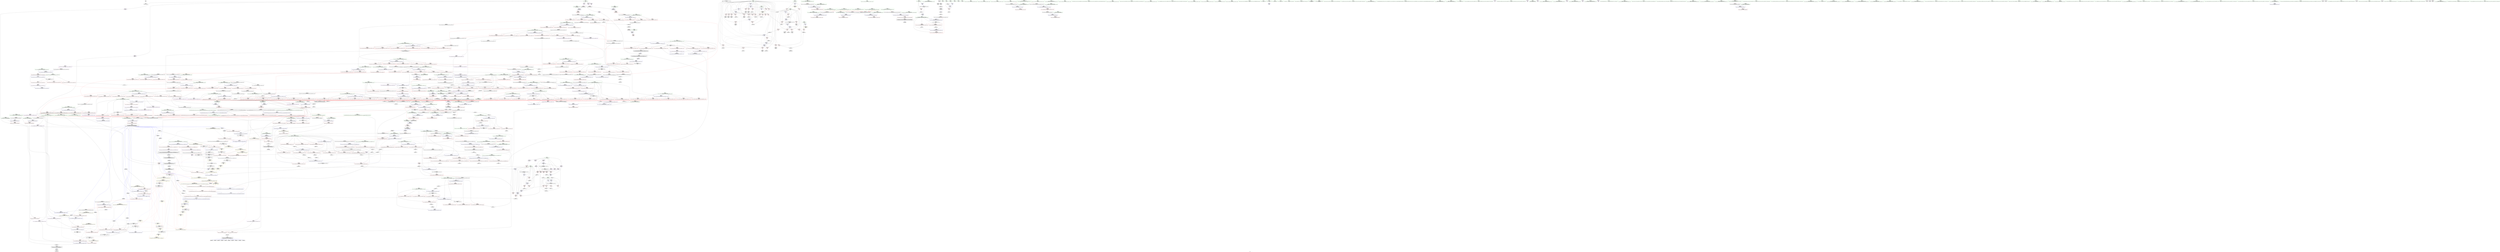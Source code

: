 digraph "SVFG" {
	label="SVFG";

	Node0x562bcb4efcf0 [shape=record,color=grey,label="{NodeID: 0\nNullPtr}"];
	Node0x562bcb4efcf0 -> Node0x562bcb545f50[style=solid];
	Node0x562bcb557710 [shape=record,color=blue,label="{NodeID: 775\n1394\<--1389\n__it.addr\<--__it\n_ZNK9__gnu_cxx5__ops14_Val_less_iterclIxPxEEbRT_T0_\n}"];
	Node0x562bcb557710 -> Node0x562bcb566ba0[style=dashed];
	Node0x562bcb54e4a0 [shape=record,color=red,label="{NodeID: 443\n637\<--634\n\<--call\n_ZSt11__make_heapIPxN9__gnu_cxx5__ops15_Iter_less_iterEEvT_S4_RT0_\n}"];
	Node0x562bcb54e4a0 -> Node0x562bcb56a2d0[style=solid];
	Node0x562bcb5c7380 [shape=record,color=black,label="{NodeID: 1218\nMR_16V_2 = PHI(MR_16V_14, MR_16V_1, MR_16V_7, )\npts\{37 \}\n}"];
	Node0x562bcb5c7380 -> Node0x562bcb567620[style=dashed];
	Node0x562bcb541eb0 [shape=record,color=green,label="{NodeID: 111\n688\<--689\n__comp.addr\<--__comp.addr_field_insensitive\n_ZSt10__pop_heapIPxN9__gnu_cxx5__ops15_Iter_less_iterEEvT_S4_S4_RT0_\n}"];
	Node0x562bcb541eb0 -> Node0x562bcb54ef30[style=solid];
	Node0x562bcb541eb0 -> Node0x562bcb56a950[style=solid];
	Node0x562bcb6470d0 [shape=record,color=black,label="{NodeID: 1661\n910 = PHI(719, )\n}"];
	Node0x562bcb6470d0 -> Node0x562bcb561650[style=solid];
	Node0x562bcb563bb0 [shape=record,color=red,label="{NodeID: 554\n1094\<--1077\n\<--__b.addr\n_ZSt4swapIxENSt9enable_ifIXsr6__and_ISt6__not_ISt15__is_tuple_likeIT_EESt21is_move_constructibleIS3_ESt18is_move_assignableIS3_EEE5valueEvE4typeERS3_SC_\n}"];
	Node0x562bcb563bb0 -> Node0x562bcb56d120[style=solid];
	Node0x562bcb546c80 [shape=record,color=black,label="{NodeID: 222\n342\<--340\nsub.ptr.lhs.cast\<--\n_ZSt16__introsort_loopIPxlN9__gnu_cxx5__ops15_Iter_less_iterEEvT_S4_T0_T1_\n}"];
	Node0x562bcb546c80 -> Node0x562bcb55ea90[style=solid];
	Node0x562bcb5696a0 [shape=record,color=blue,label="{NodeID: 665\n473\<--489\n__mid\<--add.ptr\n_ZSt27__unguarded_partition_pivotIPxN9__gnu_cxx5__ops15_Iter_less_iterEET_S4_S4_T0_\n}"];
	Node0x562bcb5696a0 -> Node0x562bcb54caa0[style=dashed];
	Node0x562bcb5547f0 [shape=record,color=red,label="{NodeID: 333\n165\<--36\n\<--i\nmain\n}"];
	Node0x562bcb5547f0 -> Node0x562bcb5920a0[style=solid];
	Node0x562bcb587010 [shape=record,color=grey,label="{NodeID: 1108\n876 = Binary(875, 577, )\n}"];
	Node0x562bcb587010 -> Node0x562bcb587190[style=solid];
	Node0x562bcb53e620 [shape=record,color=green,label="{NodeID: 1\n5\<--1\n\<--dummyObj\nCan only get source location for instruction, argument, global var or function.}"];
	Node0x562bcb54e570 [shape=record,color=red,label="{NodeID: 444\n643\<--642\n\<--call5\n_ZSt11__make_heapIPxN9__gnu_cxx5__ops15_Iter_less_iterEEvT_S4_RT0_\n|{<s0>30}}"];
	Node0x562bcb54e570:s0 -> Node0x562bcb64b780[style=solid,color=red];
	Node0x562bcb5c7880 [shape=record,color=black,label="{NodeID: 1219\nMR_18V_2 = PHI(MR_18V_8, MR_18V_1, MR_18V_3, )\npts\{39 \}\n}"];
	Node0x562bcb5c7880 -> Node0x562bcb5676f0[style=dashed];
	Node0x562bcb5c7880 -> Node0x562bcb5680b0[style=dashed];
	Node0x562bcb5c7880 -> Node0x562bcb5c7880[style=dashed];
	Node0x562bcb541f80 [shape=record,color=green,label="{NodeID: 112\n690\<--691\n__value\<--__value_field_insensitive\n_ZSt10__pop_heapIPxN9__gnu_cxx5__ops15_Iter_less_iterEEvT_S4_S4_RT0_\n|{|<s1>33}}"];
	Node0x562bcb541f80 -> Node0x562bcb56aa20[style=solid];
	Node0x562bcb541f80:s1 -> Node0x562bcb648ba0[style=solid,color=red];
	Node0x562bcb6471a0 [shape=record,color=black,label="{NodeID: 1662\n958 = PHI(657, )\n}"];
	Node0x562bcb563c80 [shape=record,color=red,label="{NodeID: 555\n1085\<--1084\n\<--call\n_ZSt4swapIxENSt9enable_ifIXsr6__and_ISt6__not_ISt15__is_tuple_likeIT_EESt21is_move_constructibleIS3_ESt18is_move_assignableIS3_EEE5valueEvE4typeERS3_SC_\n}"];
	Node0x562bcb563c80 -> Node0x562bcb56cf80[style=solid];
	Node0x562bcb546d50 [shape=record,color=black,label="{NodeID: 223\n343\<--341\nsub.ptr.rhs.cast\<--\n_ZSt16__introsort_loopIPxlN9__gnu_cxx5__ops15_Iter_less_iterEEvT_S4_T0_T1_\n}"];
	Node0x562bcb546d50 -> Node0x562bcb55ea90[style=solid];
	Node0x562bcb569770 [shape=record,color=blue,label="{NodeID: 666\n514\<--509\n__first.addr\<--__first\n_ZSt13__heap_selectIPxN9__gnu_cxx5__ops15_Iter_less_iterEEvT_S4_S4_T0_\n}"];
	Node0x562bcb569770 -> Node0x562bcb54cb70[style=dashed];
	Node0x562bcb569770 -> Node0x562bcb54cc40[style=dashed];
	Node0x562bcb569770 -> Node0x562bcb54cd10[style=dashed];
	Node0x562bcb5548c0 [shape=record,color=red,label="{NodeID: 334\n169\<--36\n\<--i\nmain\n}"];
	Node0x562bcb5548c0 -> Node0x562bcb5466d0[style=solid];
	Node0x562bcb587190 [shape=record,color=grey,label="{NodeID: 1109\n877 = Binary(876, 110, )\n}"];
	Node0x562bcb587190 -> Node0x562bcb56bcd0[style=solid];
	Node0x562bcb53e6b0 [shape=record,color=green,label="{NodeID: 2\n14\<--1\n\<--dummyObj\nCan only get source location for instruction, argument, global var or function.|{<s0>34}}"];
	Node0x562bcb53e6b0:s0 -> Node0x562bcb64b4e0[style=solid,color=red];
	Node0x562bcb54e640 [shape=record,color=red,label="{NodeID: 445\n670\<--661\nthis1\<--this.addr\n_ZNK9__gnu_cxx5__ops15_Iter_less_iterclIPxS3_EEbT_T0_\n}"];
	Node0x562bcb5c7d80 [shape=record,color=black,label="{NodeID: 1220\nMR_20V_3 = PHI(MR_20V_4, MR_20V_2, MR_20V_4, )\npts\{41 \}\n}"];
	Node0x562bcb5c7d80 -> Node0x562bcb5555c0[style=dashed];
	Node0x562bcb5c7d80 -> Node0x562bcb567e40[style=dashed];
	Node0x562bcb542050 [shape=record,color=green,label="{NodeID: 113\n692\<--693\nagg.tmp\<--agg.tmp_field_insensitive\n_ZSt10__pop_heapIPxN9__gnu_cxx5__ops15_Iter_less_iterEEvT_S4_S4_RT0_\n}"];
	Node0x562bcb647270 [shape=record,color=black,label="{NodeID: 1663\n962 = PHI(657, )\n}"];
	Node0x562bcb563d50 [shape=record,color=red,label="{NodeID: 556\n1089\<--1088\n\<--call1\n_ZSt4swapIxENSt9enable_ifIXsr6__and_ISt6__not_ISt15__is_tuple_likeIT_EESt21is_move_constructibleIS3_ESt18is_move_assignableIS3_EEE5valueEvE4typeERS3_SC_\n}"];
	Node0x562bcb563d50 -> Node0x562bcb56d050[style=solid];
	Node0x562bcb5dc2e0 [shape=record,color=yellow,style=double,label="{NodeID: 1331\n12V_1 = ENCHI(MR_12V_0)\npts\{20 \}\nFun[_ZSt6__sortIPxN9__gnu_cxx5__ops15_Iter_less_iterEEvT_S4_T0_]|{|<s1>11}}"];
	Node0x562bcb5dc2e0 -> Node0x562bcb5c5a80[style=dashed];
	Node0x562bcb5dc2e0:s1 -> Node0x562bcb5be570[style=dashed,color=red];
	Node0x562bcb546e20 [shape=record,color=black,label="{NodeID: 224\n387\<--383\ncast\<--\n_ZSt4__lgl\n}"];
	Node0x562bcb569840 [shape=record,color=blue,label="{NodeID: 667\n516\<--510\n__middle.addr\<--__middle\n_ZSt13__heap_selectIPxN9__gnu_cxx5__ops15_Iter_less_iterEEvT_S4_S4_T0_\n}"];
	Node0x562bcb569840 -> Node0x562bcb54cde0[style=dashed];
	Node0x562bcb569840 -> Node0x562bcb54ceb0[style=dashed];
	Node0x562bcb569840 -> Node0x562bcb54cf80[style=dashed];
	Node0x562bcb554990 [shape=record,color=red,label="{NodeID: 335\n180\<--36\n\<--i\nmain\n}"];
	Node0x562bcb554990 -> Node0x562bcb58fe20[style=solid];
	Node0x562bcb587310 [shape=record,color=grey,label="{NodeID: 1110\n488 = Binary(487, 110, )\n}"];
	Node0x562bcb53e960 [shape=record,color=green,label="{NodeID: 3\n21\<--1\n.str\<--dummyObj\nGlob }"];
	Node0x562bcb54e710 [shape=record,color=red,label="{NodeID: 446\n671\<--663\n\<--__it1.addr\n_ZNK9__gnu_cxx5__ops15_Iter_less_iterclIPxS3_EEbT_T0_\n}"];
	Node0x562bcb54e710 -> Node0x562bcb54e8b0[style=solid];
	Node0x562bcb5c8280 [shape=record,color=black,label="{NodeID: 1221\nMR_22V_2 = PHI(MR_22V_9, MR_22V_1, MR_22V_4, )\npts\{43 \}\n}"];
	Node0x562bcb5c8280 -> Node0x562bcb567a30[style=dashed];
	Node0x562bcb542120 [shape=record,color=green,label="{NodeID: 114\n721\<--722\n__t.addr\<--__t.addr_field_insensitive\n_ZSt4moveIRxEONSt16remove_referenceIT_E4typeEOS2_\n}"];
	Node0x562bcb542120 -> Node0x562bcb54f270[style=solid];
	Node0x562bcb542120 -> Node0x562bcb56abc0[style=solid];
	Node0x562bcb647340 [shape=record,color=black,label="{NodeID: 1664\n972 = PHI(657, )\n}"];
	Node0x562bcb563e20 [shape=record,color=red,label="{NodeID: 557\n1093\<--1092\n\<--call2\n_ZSt4swapIxENSt9enable_ifIXsr6__and_ISt6__not_ISt15__is_tuple_likeIT_EESt21is_move_constructibleIS3_ESt18is_move_assignableIS3_EEE5valueEvE4typeERS3_SC_\n}"];
	Node0x562bcb563e20 -> Node0x562bcb56d120[style=solid];
	Node0x562bcb546ef0 [shape=record,color=black,label="{NodeID: 225\n388\<--383\nconv\<--\n_ZSt4__lgl\n}"];
	Node0x562bcb546ef0 -> Node0x562bcb55b310[style=solid];
	Node0x562bcb569910 [shape=record,color=blue,label="{NodeID: 668\n518\<--511\n__last.addr\<--__last\n_ZSt13__heap_selectIPxN9__gnu_cxx5__ops15_Iter_less_iterEEvT_S4_S4_T0_\n}"];
	Node0x562bcb569910 -> Node0x562bcb54d050[style=dashed];
	Node0x562bcb554a60 [shape=record,color=red,label="{NodeID: 336\n196\<--36\n\<--i\nmain\n}"];
	Node0x562bcb554a60 -> Node0x562bcb5929a0[style=solid];
	Node0x562bcb587490 [shape=record,color=grey,label="{NodeID: 1111\n487 = Binary(486, 297, )\n}"];
	Node0x562bcb587490 -> Node0x562bcb587310[style=solid];
	Node0x562bcb53ea20 [shape=record,color=green,label="{NodeID: 4\n23\<--1\n.str.1\<--dummyObj\nGlob }"];
	Node0x562bcb54e7e0 [shape=record,color=red,label="{NodeID: 447\n673\<--665\n\<--__it2.addr\n_ZNK9__gnu_cxx5__ops15_Iter_less_iterclIPxS3_EEbT_T0_\n}"];
	Node0x562bcb54e7e0 -> Node0x562bcb54e980[style=solid];
	Node0x562bcb5c8780 [shape=record,color=black,label="{NodeID: 1222\nMR_24V_2 = PHI(MR_24V_6, MR_24V_1, MR_24V_3, )\npts\{170000 \}\n}"];
	Node0x562bcb5c8780 -> Node0x562bcb555c40[style=dashed];
	Node0x562bcb5c8780 -> Node0x562bcb555d10[style=dashed];
	Node0x562bcb5c8780 -> Node0x562bcb555de0[style=dashed];
	Node0x562bcb5c8780 -> Node0x562bcb555eb0[style=dashed];
	Node0x562bcb5c8780 -> Node0x562bcb567f10[style=dashed];
	Node0x562bcb5c8780 -> Node0x562bcb5c8780[style=dashed];
	Node0x562bcb5c8780 -> Node0x562bcb5ce2a0[style=dashed];
	Node0x562bcb5473b0 [shape=record,color=green,label="{NodeID: 115\n731\<--732\n__comp\<--__comp_field_insensitive\n_ZSt13__adjust_heapIPxlxN9__gnu_cxx5__ops15_Iter_less_iterEEvT_T0_S5_T1_T2_\n|{<s0>35|<s1>38}}"];
	Node0x562bcb5473b0:s0 -> Node0x562bcb64cae0[style=solid,color=red];
	Node0x562bcb5473b0:s1 -> Node0x562bcb64c6a0[style=solid,color=red];
	Node0x562bcb647410 [shape=record,color=black,label="{NodeID: 1665\n986 = PHI(657, )\n}"];
	Node0x562bcb563ef0 [shape=record,color=red,label="{NodeID: 558\n1121\<--1105\n\<--__first.addr\n_ZSt16__insertion_sortIPxN9__gnu_cxx5__ops15_Iter_less_iterEEvT_S4_T0_\n}"];
	Node0x562bcb563ef0 -> Node0x562bcb591da0[style=solid];
	Node0x562bcb546fc0 [shape=record,color=black,label="{NodeID: 226\n377\<--389\n_ZSt4__lgl_ret\<--sub\n_ZSt4__lgl\n|{<s0>10}}"];
	Node0x562bcb546fc0:s0 -> Node0x562bcb6463d0[style=solid,color=blue];
	Node0x562bcb5699e0 [shape=record,color=blue,label="{NodeID: 669\n520\<--530\n__i\<--\n_ZSt13__heap_selectIPxN9__gnu_cxx5__ops15_Iter_less_iterEEvT_S4_S4_T0_\n}"];
	Node0x562bcb5699e0 -> Node0x562bcb5c0f80[style=dashed];
	Node0x562bcb554b30 [shape=record,color=red,label="{NodeID: 337\n199\<--36\n\<--i\nmain\n}"];
	Node0x562bcb554b30 -> Node0x562bcb592b20[style=solid];
	Node0x562bcb587610 [shape=record,color=grey,label="{NodeID: 1112\n53 = Binary(52, 54, )\n}"];
	Node0x562bcb587610 -> Node0x562bcb567550[style=solid];
	Node0x562bcb53eae0 [shape=record,color=green,label="{NodeID: 5\n25\<--1\n.str.2\<--dummyObj\nGlob }"];
	Node0x562bcb54e8b0 [shape=record,color=red,label="{NodeID: 448\n672\<--671\n\<--\n_ZNK9__gnu_cxx5__ops15_Iter_less_iterclIPxS3_EEbT_T0_\n}"];
	Node0x562bcb54e8b0 -> Node0x562bcb590ba0[style=solid];
	Node0x562bcb5c8c80 [shape=record,color=black,label="{NodeID: 1223\nMR_12V_2 = PHI(MR_12V_3, MR_12V_1, )\npts\{20 \}\n|{<s0>21|<s1>27|<s2>27|<s3>27}}"];
	Node0x562bcb5c8c80:s0 -> Node0x562bcb575150[style=dashed,color=blue];
	Node0x562bcb5c8c80:s1 -> Node0x562bcb54f000[style=dashed,color=red];
	Node0x562bcb5c8c80:s2 -> Node0x562bcb54f0d0[style=dashed,color=red];
	Node0x562bcb5c8c80:s3 -> Node0x562bcb56aaf0[style=dashed,color=red];
	Node0x562bcb547480 [shape=record,color=green,label="{NodeID: 116\n733\<--734\n__first.addr\<--__first.addr_field_insensitive\n_ZSt13__adjust_heapIPxlxN9__gnu_cxx5__ops15_Iter_less_iterEEvT_T0_S5_T1_T2_\n}"];
	Node0x562bcb547480 -> Node0x562bcb54f340[style=solid];
	Node0x562bcb547480 -> Node0x562bcb54f410[style=solid];
	Node0x562bcb547480 -> Node0x562bcb55f1c0[style=solid];
	Node0x562bcb547480 -> Node0x562bcb55f290[style=solid];
	Node0x562bcb547480 -> Node0x562bcb55f360[style=solid];
	Node0x562bcb547480 -> Node0x562bcb55f430[style=solid];
	Node0x562bcb547480 -> Node0x562bcb55f500[style=solid];
	Node0x562bcb547480 -> Node0x562bcb56ac90[style=solid];
	Node0x562bcb6474e0 [shape=record,color=black,label="{NodeID: 1666\n994 = PHI(657, )\n}"];
	Node0x562bcb563fc0 [shape=record,color=red,label="{NodeID: 559\n1126\<--1105\n\<--__first.addr\n_ZSt16__insertion_sortIPxN9__gnu_cxx5__ops15_Iter_less_iterEEvT_S4_T0_\n}"];
	Node0x562bcb563fc0 -> Node0x562bcb5521c0[style=solid];
	Node0x562bcb547090 [shape=record,color=black,label="{NodeID: 227\n411\<--409\nsub.ptr.lhs.cast\<--\n_ZSt22__final_insertion_sortIPxN9__gnu_cxx5__ops15_Iter_less_iterEEvT_S4_T0_\n}"];
	Node0x562bcb547090 -> Node0x562bcb585c90[style=solid];
	Node0x562bcb569ab0 [shape=record,color=blue,label="{NodeID: 670\n520\<--552\n__i\<--incdec.ptr\n_ZSt13__heap_selectIPxN9__gnu_cxx5__ops15_Iter_less_iterEEvT_S4_S4_T0_\n}"];
	Node0x562bcb569ab0 -> Node0x562bcb5c0f80[style=dashed];
	Node0x562bcb554c00 [shape=record,color=red,label="{NodeID: 338\n208\<--36\n\<--i\nmain\n}"];
	Node0x562bcb554c00 -> Node0x562bcb546940[style=solid];
	Node0x562bcb587790 [shape=record,color=grey,label="{NodeID: 1113\n486 = Binary(484, 485, )\n}"];
	Node0x562bcb587790 -> Node0x562bcb587490[style=solid];
	Node0x562bcb53f350 [shape=record,color=green,label="{NodeID: 6\n27\<--1\n.str.3\<--dummyObj\nGlob }"];
	Node0x562bcb54e980 [shape=record,color=red,label="{NodeID: 449\n674\<--673\n\<--\n_ZNK9__gnu_cxx5__ops15_Iter_less_iterclIPxS3_EEbT_T0_\n}"];
	Node0x562bcb54e980 -> Node0x562bcb590ba0[style=solid];
	Node0x562bcb5c9180 [shape=record,color=black,label="{NodeID: 1224\nMR_80V_3 = PHI(MR_80V_4, MR_80V_2, )\npts\{563 \}\n}"];
	Node0x562bcb5c9180 -> Node0x562bcb54d600[style=dashed];
	Node0x562bcb5c9180 -> Node0x562bcb54d6d0[style=dashed];
	Node0x562bcb5c9180 -> Node0x562bcb569df0[style=dashed];
	Node0x562bcb547550 [shape=record,color=green,label="{NodeID: 117\n735\<--736\n__holeIndex.addr\<--__holeIndex.addr_field_insensitive\n_ZSt13__adjust_heapIPxlxN9__gnu_cxx5__ops15_Iter_less_iterEEvT_T0_S5_T1_T2_\n}"];
	Node0x562bcb547550 -> Node0x562bcb55f5d0[style=solid];
	Node0x562bcb547550 -> Node0x562bcb55f6a0[style=solid];
	Node0x562bcb547550 -> Node0x562bcb55f770[style=solid];
	Node0x562bcb547550 -> Node0x562bcb55f840[style=solid];
	Node0x562bcb547550 -> Node0x562bcb55f910[style=solid];
	Node0x562bcb547550 -> Node0x562bcb56ad60[style=solid];
	Node0x562bcb547550 -> Node0x562bcb56b3e0[style=solid];
	Node0x562bcb547550 -> Node0x562bcb56b650[style=solid];
	Node0x562bcb6475b0 [shape=record,color=black,label="{NodeID: 1667\n1026 = PHI(657, )\n}"];
	Node0x562bcb564090 [shape=record,color=red,label="{NodeID: 560\n1135\<--1105\n\<--__first.addr\n_ZSt16__insertion_sortIPxN9__gnu_cxx5__ops15_Iter_less_iterEEvT_S4_T0_\n|{<s0>63}}"];
	Node0x562bcb564090:s0 -> Node0x562bcb64d5d0[style=solid,color=red];
	Node0x562bcb547160 [shape=record,color=black,label="{NodeID: 228\n412\<--410\nsub.ptr.rhs.cast\<--\n_ZSt22__final_insertion_sortIPxN9__gnu_cxx5__ops15_Iter_less_iterEEvT_S4_T0_\n}"];
	Node0x562bcb547160 -> Node0x562bcb585c90[style=solid];
	Node0x562bcb569b80 [shape=record,color=blue,label="{NodeID: 671\n560\<--557\n__first.addr\<--__first\n_ZSt11__sort_heapIPxN9__gnu_cxx5__ops15_Iter_less_iterEEvT_S4_RT0_\n}"];
	Node0x562bcb569b80 -> Node0x562bcb54d460[style=dashed];
	Node0x562bcb569b80 -> Node0x562bcb54d530[style=dashed];
	Node0x562bcb554cd0 [shape=record,color=red,label="{NodeID: 339\n216\<--36\n\<--i\nmain\n}"];
	Node0x562bcb554cd0 -> Node0x562bcb55e910[style=solid];
	Node0x562bcb587910 [shape=record,color=grey,label="{NodeID: 1114\n766 = Binary(110, 765, )\n}"];
	Node0x562bcb587910 -> Node0x562bcb56b170[style=solid];
	Node0x562bcb53f3e0 [shape=record,color=green,label="{NodeID: 7\n29\<--1\n.str.4\<--dummyObj\nGlob }"];
	Node0x562bcb54ea50 [shape=record,color=red,label="{NodeID: 450\n702\<--682\n\<--__first.addr\n_ZSt10__pop_heapIPxN9__gnu_cxx5__ops15_Iter_less_iterEEvT_S4_S4_RT0_\n|{<s0>32}}"];
	Node0x562bcb54ea50:s0 -> Node0x562bcb648ba0[style=solid,color=red];
	Node0x562bcb5c9680 [shape=record,color=black,label="{NodeID: 1225\nMR_12V_3 = PHI(MR_12V_2, MR_12V_1, )\npts\{20 \}\n|{<s0>82}}"];
	Node0x562bcb5c9680:s0 -> Node0x562bcb5cb1f0[style=dashed,color=blue];
	Node0x562bcb547620 [shape=record,color=green,label="{NodeID: 118\n737\<--738\n__len.addr\<--__len.addr_field_insensitive\n_ZSt13__adjust_heapIPxlxN9__gnu_cxx5__ops15_Iter_less_iterEEvT_T0_S5_T1_T2_\n}"];
	Node0x562bcb547620 -> Node0x562bcb55f9e0[style=solid];
	Node0x562bcb547620 -> Node0x562bcb55fab0[style=solid];
	Node0x562bcb547620 -> Node0x562bcb55fb80[style=solid];
	Node0x562bcb547620 -> Node0x562bcb56ae30[style=solid];
	Node0x562bcb647680 [shape=record,color=black,label="{NodeID: 1668\n1038 = PHI(657, )\n}"];
	Node0x562bcb564160 [shape=record,color=red,label="{NodeID: 561\n1142\<--1105\n\<--__first.addr\n_ZSt16__insertion_sortIPxN9__gnu_cxx5__ops15_Iter_less_iterEEvT_S4_T0_\n|{<s0>65}}"];
	Node0x562bcb564160:s0 -> Node0x562bcb64ebd0[style=solid,color=red];
	Node0x562bcb547230 [shape=record,color=black,label="{NodeID: 229\n484\<--482\nsub.ptr.lhs.cast\<--\n_ZSt27__unguarded_partition_pivotIPxN9__gnu_cxx5__ops15_Iter_less_iterEET_S4_S4_T0_\n}"];
	Node0x562bcb547230 -> Node0x562bcb587790[style=solid];
	Node0x562bcb569c50 [shape=record,color=blue,label="{NodeID: 672\n562\<--558\n__last.addr\<--__last\n_ZSt11__sort_heapIPxN9__gnu_cxx5__ops15_Iter_less_iterEEvT_S4_RT0_\n}"];
	Node0x562bcb569c50 -> Node0x562bcb5c9180[style=dashed];
	Node0x562bcb554da0 [shape=record,color=red,label="{NodeID: 340\n221\<--36\n\<--i\nmain\n}"];
	Node0x562bcb554da0 -> Node0x562bcb5923a0[style=solid];
	Node0x562bcb55b190 [shape=record,color=grey,label="{NodeID: 1115\n765 = Binary(764, 577, )\n}"];
	Node0x562bcb55b190 -> Node0x562bcb587910[style=solid];
	Node0x562bcb53f4a0 [shape=record,color=green,label="{NodeID: 8\n46\<--1\n\<--dummyObj\nCan only get source location for instruction, argument, global var or function.}"];
	Node0x562bcb54eb20 [shape=record,color=red,label="{NodeID: 451\n707\<--682\n\<--__first.addr\n_ZSt10__pop_heapIPxN9__gnu_cxx5__ops15_Iter_less_iterEEvT_S4_S4_RT0_\n|{<s0>34}}"];
	Node0x562bcb54eb20:s0 -> Node0x562bcb64b390[style=solid,color=red];
	Node0x562bcb5c9b80 [shape=record,color=black,label="{NodeID: 1226\nMR_12V_3 = PHI(MR_12V_6, MR_12V_1, )\npts\{20 \}\n|{|<s2>63|<s3>65|<s4>68|<s5>68}}"];
	Node0x562bcb5c9b80 -> Node0x562bcb564a50[style=dashed];
	Node0x562bcb5c9b80 -> Node0x562bcb5d5fa0[style=dashed];
	Node0x562bcb5c9b80:s2 -> Node0x562bcb5dd630[style=dashed,color=red];
	Node0x562bcb5c9b80:s3 -> Node0x562bcb5e0470[style=dashed,color=red];
	Node0x562bcb5c9b80:s4 -> Node0x562bcb5659c0[style=dashed,color=red];
	Node0x562bcb5c9b80:s5 -> Node0x562bcb5c1980[style=dashed,color=red];
	Node0x562bcb5476f0 [shape=record,color=green,label="{NodeID: 119\n739\<--740\n__value.addr\<--__value.addr_field_insensitive\n_ZSt13__adjust_heapIPxlxN9__gnu_cxx5__ops15_Iter_less_iterEEvT_T0_S5_T1_T2_\n|{|<s1>40}}"];
	Node0x562bcb5476f0 -> Node0x562bcb56af00[style=solid];
	Node0x562bcb5476f0:s1 -> Node0x562bcb648ba0[style=solid,color=red];
	Node0x562bcb647750 [shape=record,color=black,label="{NodeID: 1669\n1084 = PHI(719, )\n}"];
	Node0x562bcb647750 -> Node0x562bcb563c80[style=solid];
	Node0x562bcb564230 [shape=record,color=red,label="{NodeID: 562\n1151\<--1105\n\<--__first.addr\n_ZSt16__insertion_sortIPxN9__gnu_cxx5__ops15_Iter_less_iterEEvT_S4_T0_\n}"];
	Node0x562bcb564230 -> Node0x562bcb56d530[style=solid];
	Node0x562bcb5dc850 [shape=record,color=yellow,style=double,label="{NodeID: 1337\n12V_1 = ENCHI(MR_12V_0)\npts\{20 \}\nFun[_ZNK9__gnu_cxx5__ops14_Iter_less_valclIPxxEEbT_RT0_]}"];
	Node0x562bcb5dc850 -> Node0x562bcb561990[style=dashed];
	Node0x562bcb547300 [shape=record,color=black,label="{NodeID: 230\n485\<--483\nsub.ptr.rhs.cast\<--\n_ZSt27__unguarded_partition_pivotIPxN9__gnu_cxx5__ops15_Iter_less_iterEET_S4_S4_T0_\n}"];
	Node0x562bcb547300 -> Node0x562bcb587790[style=solid];
	Node0x562bcb569d20 [shape=record,color=blue,label="{NodeID: 673\n564\<--559\n__comp.addr\<--__comp\n_ZSt11__sort_heapIPxN9__gnu_cxx5__ops15_Iter_less_iterEEvT_S4_RT0_\n}"];
	Node0x562bcb569d20 -> Node0x562bcb54d940[style=dashed];
	Node0x562bcb554e70 [shape=record,color=red,label="{NodeID: 341\n224\<--36\n\<--i\nmain\n}"];
	Node0x562bcb554e70 -> Node0x562bcb546a10[style=solid];
	Node0x562bcb55b310 [shape=record,color=grey,label="{NodeID: 1116\n389 = Binary(390, 388, )\n}"];
	Node0x562bcb55b310 -> Node0x562bcb546fc0[style=solid];
	Node0x562bcb53f5a0 [shape=record,color=green,label="{NodeID: 9\n54\<--1\n\<--dummyObj\nCan only get source location for instruction, argument, global var or function.}"];
	Node0x562bcb54ebf0 [shape=record,color=red,label="{NodeID: 452\n709\<--682\n\<--__first.addr\n_ZSt10__pop_heapIPxN9__gnu_cxx5__ops15_Iter_less_iterEEvT_S4_S4_RT0_\n}"];
	Node0x562bcb54ebf0 -> Node0x562bcb54fc60[style=solid];
	Node0x562bcb5477c0 [shape=record,color=green,label="{NodeID: 120\n741\<--742\n__topIndex\<--__topIndex_field_insensitive\n_ZSt13__adjust_heapIPxlxN9__gnu_cxx5__ops15_Iter_less_iterEEvT_T0_S5_T1_T2_\n}"];
	Node0x562bcb5477c0 -> Node0x562bcb55fc50[style=solid];
	Node0x562bcb5477c0 -> Node0x562bcb56afd0[style=solid];
	Node0x562bcb647820 [shape=record,color=black,label="{NodeID: 1670\n1088 = PHI(719, )\n}"];
	Node0x562bcb647820 -> Node0x562bcb563d50[style=solid];
	Node0x562bcb564300 [shape=record,color=red,label="{NodeID: 563\n1122\<--1107\n\<--__last.addr\n_ZSt16__insertion_sortIPxN9__gnu_cxx5__ops15_Iter_less_iterEEvT_S4_T0_\n}"];
	Node0x562bcb564300 -> Node0x562bcb591da0[style=solid];
	Node0x562bcb5dc960 [shape=record,color=yellow,style=double,label="{NodeID: 1338\n145V_1 = ENCHI(MR_145V_0)\npts\{865 \}\nFun[_ZNK9__gnu_cxx5__ops14_Iter_less_valclIPxxEEbT_RT0_]}"];
	Node0x562bcb5dc960 -> Node0x562bcb561a60[style=dashed];
	Node0x562bcb54f510 [shape=record,color=black,label="{NodeID: 231\n464\<--504\n_ZSt27__unguarded_partition_pivotIPxN9__gnu_cxx5__ops15_Iter_less_iterEET_S4_S4_T0__ret\<--call\n_ZSt27__unguarded_partition_pivotIPxN9__gnu_cxx5__ops15_Iter_less_iterEET_S4_S4_T0_\n|{<s0>14}}"];
	Node0x562bcb54f510:s0 -> Node0x562bcb6464a0[style=solid,color=blue];
	Node0x562bcb569df0 [shape=record,color=blue,label="{NodeID: 674\n562\<--580\n__last.addr\<--incdec.ptr\n_ZSt11__sort_heapIPxN9__gnu_cxx5__ops15_Iter_less_iterEEvT_S4_RT0_\n}"];
	Node0x562bcb569df0 -> Node0x562bcb54d7a0[style=dashed];
	Node0x562bcb569df0 -> Node0x562bcb54d870[style=dashed];
	Node0x562bcb569df0 -> Node0x562bcb5c9180[style=dashed];
	Node0x562bcb554f40 [shape=record,color=red,label="{NodeID: 342\n233\<--36\n\<--i\nmain\n}"];
	Node0x562bcb554f40 -> Node0x562bcb585e10[style=solid];
	Node0x562bcb55b490 [shape=record,color=grey,label="{NodeID: 1117\n761 = Binary(760, 110, )\n}"];
	Node0x562bcb55b490 -> Node0x562bcb590ea0[style=solid];
	Node0x562bcb53f6a0 [shape=record,color=green,label="{NodeID: 10\n110\<--1\n\<--dummyObj\nCan only get source location for instruction, argument, global var or function.}"];
	Node0x562bcb54ecc0 [shape=record,color=red,label="{NodeID: 453\n708\<--684\n\<--__last.addr\n_ZSt10__pop_heapIPxN9__gnu_cxx5__ops15_Iter_less_iterEEvT_S4_S4_RT0_\n}"];
	Node0x562bcb54ecc0 -> Node0x562bcb54fb90[style=solid];
	Node0x562bcb547890 [shape=record,color=green,label="{NodeID: 121\n743\<--744\n__secondChild\<--__secondChild_field_insensitive\n_ZSt13__adjust_heapIPxlxN9__gnu_cxx5__ops15_Iter_less_iterEEvT_T0_S5_T1_T2_\n}"];
	Node0x562bcb547890 -> Node0x562bcb55fd20[style=solid];
	Node0x562bcb547890 -> Node0x562bcb55fdf0[style=solid];
	Node0x562bcb547890 -> Node0x562bcb55fec0[style=solid];
	Node0x562bcb547890 -> Node0x562bcb55ff90[style=solid];
	Node0x562bcb547890 -> Node0x562bcb560060[style=solid];
	Node0x562bcb547890 -> Node0x562bcb560130[style=solid];
	Node0x562bcb547890 -> Node0x562bcb560200[style=solid];
	Node0x562bcb547890 -> Node0x562bcb5602d0[style=solid];
	Node0x562bcb547890 -> Node0x562bcb5603a0[style=solid];
	Node0x562bcb547890 -> Node0x562bcb560470[style=solid];
	Node0x562bcb547890 -> Node0x562bcb560540[style=solid];
	Node0x562bcb547890 -> Node0x562bcb56b0a0[style=solid];
	Node0x562bcb547890 -> Node0x562bcb56b170[style=solid];
	Node0x562bcb547890 -> Node0x562bcb56b240[style=solid];
	Node0x562bcb547890 -> Node0x562bcb56b4b0[style=solid];
	Node0x562bcb6478f0 [shape=record,color=black,label="{NodeID: 1671\n1092 = PHI(719, )\n}"];
	Node0x562bcb6478f0 -> Node0x562bcb563e20[style=solid];
	Node0x562bcb5643d0 [shape=record,color=red,label="{NodeID: 564\n1131\<--1107\n\<--__last.addr\n_ZSt16__insertion_sortIPxN9__gnu_cxx5__ops15_Iter_less_iterEEvT_S4_T0_\n}"];
	Node0x562bcb5643d0 -> Node0x562bcb5905a0[style=solid];
	Node0x562bcb54f5e0 [shape=record,color=black,label="{NodeID: 232\n572\<--570\nsub.ptr.lhs.cast\<--\n_ZSt11__sort_heapIPxN9__gnu_cxx5__ops15_Iter_less_iterEEvT_S4_RT0_\n}"];
	Node0x562bcb54f5e0 -> Node0x562bcb55d590[style=solid];
	Node0x562bcb569ec0 [shape=record,color=blue,label="{NodeID: 675\n593\<--590\n__first.addr\<--__first\n_ZSt11__make_heapIPxN9__gnu_cxx5__ops15_Iter_less_iterEEvT_S4_RT0_\n}"];
	Node0x562bcb569ec0 -> Node0x562bcb54da10[style=dashed];
	Node0x562bcb569ec0 -> Node0x562bcb54dae0[style=dashed];
	Node0x562bcb569ec0 -> Node0x562bcb54dbb0[style=dashed];
	Node0x562bcb569ec0 -> Node0x562bcb54dc80[style=dashed];
	Node0x562bcb555010 [shape=record,color=red,label="{NodeID: 343\n74\<--38\n\<--j\nmain\n}"];
	Node0x562bcb555010 -> Node0x562bcb5908a0[style=solid];
	Node0x562bcb55b610 [shape=record,color=grey,label="{NodeID: 1118\n760 = Binary(759, 577, )\n}"];
	Node0x562bcb55b610 -> Node0x562bcb55b490[style=solid];
	Node0x562bcb53f7a0 [shape=record,color=green,label="{NodeID: 11\n206\<--1\n\<--dummyObj\nCan only get source location for instruction, argument, global var or function.}"];
	Node0x562bcb54ed90 [shape=record,color=red,label="{NodeID: 454\n698\<--686\n\<--__result.addr\n_ZSt10__pop_heapIPxN9__gnu_cxx5__ops15_Iter_less_iterEEvT_S4_S4_RT0_\n|{<s0>31}}"];
	Node0x562bcb54ed90:s0 -> Node0x562bcb648ba0[style=solid,color=red];
	Node0x562bcb5caa80 [shape=record,color=black,label="{NodeID: 1229\nMR_207V_3 = PHI(MR_207V_4, MR_207V_2, )\npts\{1178 \}\n}"];
	Node0x562bcb5caa80 -> Node0x562bcb564d90[style=dashed];
	Node0x562bcb5caa80 -> Node0x562bcb564e60[style=dashed];
	Node0x562bcb5caa80 -> Node0x562bcb564f30[style=dashed];
	Node0x562bcb5caa80 -> Node0x562bcb56d940[style=dashed];
	Node0x562bcb547960 [shape=record,color=green,label="{NodeID: 122\n745\<--746\n__cmp\<--__cmp_field_insensitive\n_ZSt13__adjust_heapIPxlxN9__gnu_cxx5__ops15_Iter_less_iterEEvT_T0_S5_T1_T2_\n|{<s0>39|<s1>41}}"];
	Node0x562bcb547960:s0 -> Node0x562bcb64eac0[style=solid,color=red];
	Node0x562bcb547960:s1 -> Node0x562bcb64b280[style=solid,color=red];
	Node0x562bcb6479c0 [shape=record,color=black,label="{NodeID: 1672\n1136 = PHI(657, )\n}"];
	Node0x562bcb5644a0 [shape=record,color=red,label="{NodeID: 565\n1130\<--1109\n\<--__i\n_ZSt16__insertion_sortIPxN9__gnu_cxx5__ops15_Iter_less_iterEEvT_S4_T0_\n}"];
	Node0x562bcb5644a0 -> Node0x562bcb5905a0[style=solid];
	Node0x562bcb54f6b0 [shape=record,color=black,label="{NodeID: 233\n573\<--571\nsub.ptr.rhs.cast\<--\n_ZSt11__sort_heapIPxN9__gnu_cxx5__ops15_Iter_less_iterEEvT_S4_RT0_\n}"];
	Node0x562bcb54f6b0 -> Node0x562bcb55d590[style=solid];
	Node0x562bcb569f90 [shape=record,color=blue,label="{NodeID: 676\n595\<--591\n__last.addr\<--__last\n_ZSt11__make_heapIPxN9__gnu_cxx5__ops15_Iter_less_iterEEvT_S4_RT0_\n}"];
	Node0x562bcb569f90 -> Node0x562bcb54dd50[style=dashed];
	Node0x562bcb569f90 -> Node0x562bcb54de20[style=dashed];
	Node0x562bcb5550e0 [shape=record,color=red,label="{NodeID: 344\n82\<--38\n\<--j\nmain\n}"];
	Node0x562bcb5550e0 -> Node0x562bcb5462c0[style=solid];
	Node0x562bcb55b790 [shape=record,color=grey,label="{NodeID: 1119\n1358 = Binary(1357, 297, )\n}"];
	Node0x562bcb55b790 -> Node0x562bcb5573d0[style=solid];
	Node0x562bcb53f8a0 [shape=record,color=green,label="{NodeID: 12\n297\<--1\n\<--dummyObj\nCan only get source location for instruction, argument, global var or function.}"];
	Node0x562bcb54ee60 [shape=record,color=red,label="{NodeID: 455\n705\<--686\n\<--__result.addr\n_ZSt10__pop_heapIPxN9__gnu_cxx5__ops15_Iter_less_iterEEvT_S4_S4_RT0_\n}"];
	Node0x562bcb54ee60 -> Node0x562bcb56aaf0[style=solid];
	Node0x562bcb5bed80 [shape=record,color=black,label="{NodeID: 1230\nMR_12V_2 = PHI(MR_12V_3, MR_12V_1, )\npts\{20 \}\n|{<s0>18|<s1>70|<s2>70}}"];
	Node0x562bcb5bed80:s0 -> Node0x562bcb5d32a0[style=dashed,color=blue];
	Node0x562bcb5bed80:s1 -> Node0x562bcb5659c0[style=dashed,color=red];
	Node0x562bcb5bed80:s2 -> Node0x562bcb5c1980[style=dashed,color=red];
	Node0x562bcb547a30 [shape=record,color=green,label="{NodeID: 123\n747\<--748\nagg.tmp\<--agg.tmp_field_insensitive\n_ZSt13__adjust_heapIPxlxN9__gnu_cxx5__ops15_Iter_less_iterEEvT_T0_S5_T1_T2_\n}"];
	Node0x562bcb647a90 [shape=record,color=black,label="{NodeID: 1673\n1139 = PHI(719, )\n}"];
	Node0x562bcb647a90 -> Node0x562bcb564a50[style=solid];
	Node0x562bcb564570 [shape=record,color=red,label="{NodeID: 566\n1134\<--1109\n\<--__i\n_ZSt16__insertion_sortIPxN9__gnu_cxx5__ops15_Iter_less_iterEEvT_S4_T0_\n|{<s0>63}}"];
	Node0x562bcb564570:s0 -> Node0x562bcb64d250[style=solid,color=red];
	Node0x562bcb54f780 [shape=record,color=black,label="{NodeID: 234\n612\<--610\nsub.ptr.lhs.cast\<--\n_ZSt11__make_heapIPxN9__gnu_cxx5__ops15_Iter_less_iterEEvT_S4_RT0_\n}"];
	Node0x562bcb54f780 -> Node0x562bcb58fb20[style=solid];
	Node0x562bcb56a060 [shape=record,color=blue,label="{NodeID: 677\n597\<--592\n__comp.addr\<--__comp\n_ZSt11__make_heapIPxN9__gnu_cxx5__ops15_Iter_less_iterEEvT_S4_RT0_\n}"];
	Node0x562bcb56a060 -> Node0x562bcb54def0[style=dashed];
	Node0x562bcb5551b0 [shape=record,color=red,label="{NodeID: 345\n88\<--38\n\<--j\nmain\n}"];
	Node0x562bcb5551b0 -> Node0x562bcb55ce10[style=solid];
	Node0x562bcb55b910 [shape=record,color=grey,label="{NodeID: 1120\n1357 = Binary(1355, 1356, )\n}"];
	Node0x562bcb55b910 -> Node0x562bcb55b790[style=solid];
	Node0x562bcb53f9a0 [shape=record,color=green,label="{NodeID: 13\n347\<--1\n\<--dummyObj\nCan only get source location for instruction, argument, global var or function.}"];
	Node0x562bcb54ef30 [shape=record,color=red,label="{NodeID: 456\n716\<--688\n\<--__comp.addr\n_ZSt10__pop_heapIPxN9__gnu_cxx5__ops15_Iter_less_iterEEvT_S4_S4_RT0_\n}"];
	Node0x562bcb547b00 [shape=record,color=green,label="{NodeID: 124\n822\<--823\n_ZSt4moveIRN9__gnu_cxx5__ops15_Iter_less_iterEEONSt16remove_referenceIT_E4typeEOS5_\<--_ZSt4moveIRN9__gnu_cxx5__ops15_Iter_less_iterEEONSt16remove_referenceIT_E4typeEOS5__field_insensitive\n}"];
	Node0x562bcb647b60 [shape=record,color=black,label="{NodeID: 1674\n1146 = PHI(1203, )\n}"];
	Node0x562bcb564640 [shape=record,color=red,label="{NodeID: 567\n1138\<--1109\n\<--__i\n_ZSt16__insertion_sortIPxN9__gnu_cxx5__ops15_Iter_less_iterEEvT_S4_T0_\n|{<s0>64}}"];
	Node0x562bcb564640:s0 -> Node0x562bcb648ba0[style=solid,color=red];
	Node0x562bcb54f850 [shape=record,color=black,label="{NodeID: 235\n613\<--611\nsub.ptr.rhs.cast\<--\n_ZSt11__make_heapIPxN9__gnu_cxx5__ops15_Iter_less_iterEEvT_S4_RT0_\n}"];
	Node0x562bcb54f850 -> Node0x562bcb58fb20[style=solid];
	Node0x562bcb56a130 [shape=record,color=blue,label="{NodeID: 678\n599\<--624\n__len\<--sub.ptr.div4\n_ZSt11__make_heapIPxN9__gnu_cxx5__ops15_Iter_less_iterEEvT_S4_RT0_\n}"];
	Node0x562bcb56a130 -> Node0x562bcb54dfc0[style=dashed];
	Node0x562bcb56a130 -> Node0x562bcb54e090[style=dashed];
	Node0x562bcb56a130 -> Node0x562bcb5ceca0[style=dashed];
	Node0x562bcb555280 [shape=record,color=red,label="{NodeID: 346\n173\<--38\n\<--j\nmain\n}"];
	Node0x562bcb555280 -> Node0x562bcb5467a0[style=solid];
	Node0x562bcb555280 -> Node0x562bcb55e790[style=solid];
	Node0x562bcb55ba90 [shape=record,color=grey,label="{NodeID: 1121\n1365 = Binary(14, 1364, )\n}"];
	Node0x562bcb53faa0 [shape=record,color=green,label="{NodeID: 14\n361\<--1\n\<--dummyObj\nCan only get source location for instruction, argument, global var or function.}"];
	Node0x562bcb54f000 [shape=record,color=red,label="{NodeID: 457\n700\<--699\n\<--call\n_ZSt10__pop_heapIPxN9__gnu_cxx5__ops15_Iter_less_iterEEvT_S4_S4_RT0_\n}"];
	Node0x562bcb54f000 -> Node0x562bcb56aa20[style=solid];
	Node0x562bcb547bd0 [shape=record,color=green,label="{NodeID: 125\n825\<--826\n_ZN9__gnu_cxx5__ops14_Iter_less_valC2ENS0_15_Iter_less_iterE\<--_ZN9__gnu_cxx5__ops14_Iter_less_valC2ENS0_15_Iter_less_iterE_field_insensitive\n}"];
	Node0x562bcb647c30 [shape=record,color=black,label="{NodeID: 1675\n1149 = PHI(719, )\n}"];
	Node0x562bcb647c30 -> Node0x562bcb564b20[style=solid];
	Node0x562bcb564710 [shape=record,color=red,label="{NodeID: 568\n1143\<--1109\n\<--__i\n_ZSt16__insertion_sortIPxN9__gnu_cxx5__ops15_Iter_less_iterEEvT_S4_T0_\n|{<s0>65}}"];
	Node0x562bcb564710:s0 -> Node0x562bcb64ece0[style=solid,color=red];
	Node0x562bcb54f920 [shape=record,color=black,label="{NodeID: 236\n621\<--619\nsub.ptr.lhs.cast1\<--\n_ZSt11__make_heapIPxN9__gnu_cxx5__ops15_Iter_less_iterEEvT_S4_RT0_\n}"];
	Node0x562bcb54f920 -> Node0x562bcb55e190[style=solid];
	Node0x562bcb56a200 [shape=record,color=blue,label="{NodeID: 679\n601\<--628\n__parent\<--div\n_ZSt11__make_heapIPxN9__gnu_cxx5__ops15_Iter_less_iterEEvT_S4_RT0_\n}"];
	Node0x562bcb56a200 -> Node0x562bcb54e160[style=dashed];
	Node0x562bcb56a200 -> Node0x562bcb54e230[style=dashed];
	Node0x562bcb56a200 -> Node0x562bcb54e300[style=dashed];
	Node0x562bcb56a200 -> Node0x562bcb54e3d0[style=dashed];
	Node0x562bcb56a200 -> Node0x562bcb56a3a0[style=dashed];
	Node0x562bcb56a200 -> Node0x562bcb5cf1a0[style=dashed];
	Node0x562bcb555350 [shape=record,color=red,label="{NodeID: 347\n184\<--38\n\<--j\nmain\n}"];
	Node0x562bcb555350 -> Node0x562bcb546870[style=solid];
	Node0x562bcb55bc10 [shape=record,color=grey,label="{NodeID: 1122\n794 = Binary(793, 577, )\n}"];
	Node0x562bcb55bc10 -> Node0x562bcb5911a0[style=solid];
	Node0x562bcb53fba0 [shape=record,color=green,label="{NodeID: 15\n384\<--1\n\<--dummyObj\nCan only get source location for instruction, argument, global var or function.}"];
	Node0x562bcb54f0d0 [shape=record,color=red,label="{NodeID: 458\n704\<--703\n\<--call1\n_ZSt10__pop_heapIPxN9__gnu_cxx5__ops15_Iter_less_iterEEvT_S4_S4_RT0_\n}"];
	Node0x562bcb54f0d0 -> Node0x562bcb56aaf0[style=solid];
	Node0x562bcb547cd0 [shape=record,color=green,label="{NodeID: 126\n833\<--834\n_ZSt11__push_heapIPxlxN9__gnu_cxx5__ops14_Iter_less_valEEvT_T0_S5_T1_RT2_\<--_ZSt11__push_heapIPxlxN9__gnu_cxx5__ops14_Iter_less_valEEvT_T0_S5_T1_RT2__field_insensitive\n}"];
	Node0x562bcb647d00 [shape=record,color=black,label="{NodeID: 1676\n1217 = PHI(1300, )\n|{<s0>73}}"];
	Node0x562bcb647d00:s0 -> Node0x562bcb649e00[style=solid,color=red];
	Node0x562bcb5647e0 [shape=record,color=red,label="{NodeID: 569\n1144\<--1109\n\<--__i\n_ZSt16__insertion_sortIPxN9__gnu_cxx5__ops15_Iter_less_iterEEvT_S4_T0_\n}"];
	Node0x562bcb5647e0 -> Node0x562bcb552290[style=solid];
	Node0x562bcb54f9f0 [shape=record,color=black,label="{NodeID: 237\n622\<--620\nsub.ptr.rhs.cast2\<--\n_ZSt11__make_heapIPxN9__gnu_cxx5__ops15_Iter_less_iterEEvT_S4_RT0_\n}"];
	Node0x562bcb54f9f0 -> Node0x562bcb55e190[style=solid];
	Node0x562bcb56a2d0 [shape=record,color=blue,label="{NodeID: 680\n603\<--637\n__value\<--\n_ZSt11__make_heapIPxN9__gnu_cxx5__ops15_Iter_less_iterEEvT_S4_RT0_\n}"];
	Node0x562bcb56a2d0 -> Node0x562bcb54e4a0[style=dashed];
	Node0x562bcb56a2d0 -> Node0x562bcb54e570[style=dashed];
	Node0x562bcb56a2d0 -> Node0x562bcb56a2d0[style=dashed];
	Node0x562bcb56a2d0 -> Node0x562bcb5cf6a0[style=dashed];
	Node0x562bcb555420 [shape=record,color=red,label="{NodeID: 348\n192\<--38\n\<--j\nmain\n}"];
	Node0x562bcb555420 -> Node0x562bcb58ffa0[style=solid];
	Node0x562bcb55bd90 [shape=record,color=grey,label="{NodeID: 1123\n800 = Binary(799, 110, )\n}"];
	Node0x562bcb55bd90 -> Node0x562bcb5914a0[style=solid];
	Node0x562bcb53fca0 [shape=record,color=green,label="{NodeID: 16\n390\<--1\n\<--dummyObj\nCan only get source location for instruction, argument, global var or function.}"];
	Node0x562bcb54f1a0 [shape=record,color=red,label="{NodeID: 459\n715\<--714\n\<--call2\n_ZSt10__pop_heapIPxN9__gnu_cxx5__ops15_Iter_less_iterEEvT_S4_S4_RT0_\n|{<s0>34}}"];
	Node0x562bcb54f1a0:s0 -> Node0x562bcb64b780[style=solid,color=red];
	Node0x562bcb547dd0 [shape=record,color=green,label="{NodeID: 127\n838\<--839\n__t.addr\<--__t.addr_field_insensitive\n_ZSt4moveIRN9__gnu_cxx5__ops15_Iter_less_iterEEONSt16remove_referenceIT_E4typeEOS5_\n}"];
	Node0x562bcb547dd0 -> Node0x562bcb560880[style=solid];
	Node0x562bcb547dd0 -> Node0x562bcb56b720[style=solid];
	Node0x562bcb647dd0 [shape=record,color=black,label="{NodeID: 1677\n1221 = PHI(1300, )\n|{<s0>73}}"];
	Node0x562bcb647dd0:s0 -> Node0x562bcb649f10[style=solid,color=red];
	Node0x562bcb5648b0 [shape=record,color=red,label="{NodeID: 570\n1154\<--1109\n\<--__i\n_ZSt16__insertion_sortIPxN9__gnu_cxx5__ops15_Iter_less_iterEEvT_S4_T0_\n|{<s0>68}}"];
	Node0x562bcb5648b0:s0 -> Node0x562bcb64dc80[style=solid,color=red];
	Node0x562bcb54fac0 [shape=record,color=black,label="{NodeID: 238\n657\<--675\n_ZNK9__gnu_cxx5__ops15_Iter_less_iterclIPxS3_EEbT_T0__ret\<--cmp\n_ZNK9__gnu_cxx5__ops15_Iter_less_iterclIPxS3_EEbT_T0_\n|{<s0>25|<s1>35|<s2>45|<s3>46|<s4>48|<s5>51|<s6>53|<s7>56|<s8>57|<s9>63}}"];
	Node0x562bcb54fac0:s0 -> Node0x562bcb6467e0[style=solid,color=blue];
	Node0x562bcb54fac0:s1 -> Node0x562bcb646cc0[style=solid,color=blue];
	Node0x562bcb54fac0:s2 -> Node0x562bcb6471a0[style=solid,color=blue];
	Node0x562bcb54fac0:s3 -> Node0x562bcb647270[style=solid,color=blue];
	Node0x562bcb54fac0:s4 -> Node0x562bcb647340[style=solid,color=blue];
	Node0x562bcb54fac0:s5 -> Node0x562bcb647410[style=solid,color=blue];
	Node0x562bcb54fac0:s6 -> Node0x562bcb6474e0[style=solid,color=blue];
	Node0x562bcb54fac0:s7 -> Node0x562bcb6475b0[style=solid,color=blue];
	Node0x562bcb54fac0:s8 -> Node0x562bcb647680[style=solid,color=blue];
	Node0x562bcb54fac0:s9 -> Node0x562bcb6479c0[style=solid,color=blue];
	Node0x562bcb56a3a0 [shape=record,color=blue,label="{NodeID: 681\n601\<--653\n__parent\<--dec\n_ZSt11__make_heapIPxN9__gnu_cxx5__ops15_Iter_less_iterEEvT_S4_RT0_\n}"];
	Node0x562bcb56a3a0 -> Node0x562bcb54e160[style=dashed];
	Node0x562bcb56a3a0 -> Node0x562bcb54e230[style=dashed];
	Node0x562bcb56a3a0 -> Node0x562bcb54e300[style=dashed];
	Node0x562bcb56a3a0 -> Node0x562bcb54e3d0[style=dashed];
	Node0x562bcb56a3a0 -> Node0x562bcb56a3a0[style=dashed];
	Node0x562bcb56a3a0 -> Node0x562bcb5cf1a0[style=dashed];
	Node0x562bcb5554f0 [shape=record,color=red,label="{NodeID: 349\n200\<--38\n\<--j\nmain\n}"];
	Node0x562bcb5554f0 -> Node0x562bcb55f090[style=solid];
	Node0x562bcb55bf10 [shape=record,color=grey,label="{NodeID: 1124\n799 = Binary(798, 110, )\n}"];
	Node0x562bcb55bf10 -> Node0x562bcb55bd90[style=solid];
	Node0x562bcb53fda0 [shape=record,color=green,label="{NodeID: 17\n577\<--1\n\<--dummyObj\nCan only get source location for instruction, argument, global var or function.}"];
	Node0x562bcb54f270 [shape=record,color=red,label="{NodeID: 460\n724\<--721\n\<--__t.addr\n_ZSt4moveIRxEONSt16remove_referenceIT_E4typeEOS2_\n}"];
	Node0x562bcb54f270 -> Node0x562bcb54fd30[style=solid];
	Node0x562bcb547ea0 [shape=record,color=green,label="{NodeID: 128\n845\<--846\n\<--field_insensitive\n_ZN9__gnu_cxx5__ops14_Iter_less_valC2ENS0_15_Iter_less_iterE\n}"];
	Node0x562bcb647ea0 [shape=record,color=black,label="{NodeID: 1678\n1223 = PHI(1275, )\n}"];
	Node0x562bcb647ea0 -> Node0x562bcb550070[style=solid];
	Node0x562bcb564980 [shape=record,color=red,label="{NodeID: 571\n1163\<--1109\n\<--__i\n_ZSt16__insertion_sortIPxN9__gnu_cxx5__ops15_Iter_less_iterEEvT_S4_T0_\n}"];
	Node0x562bcb564980 -> Node0x562bcb552360[style=solid];
	Node0x562bcb54fb90 [shape=record,color=black,label="{NodeID: 239\n710\<--708\nsub.ptr.lhs.cast\<--\n_ZSt10__pop_heapIPxN9__gnu_cxx5__ops15_Iter_less_iterEEvT_S4_S4_RT0_\n}"];
	Node0x562bcb54fb90 -> Node0x562bcb586710[style=solid];
	Node0x562bcb56a470 [shape=record,color=blue,label="{NodeID: 682\n661\<--658\nthis.addr\<--this\n_ZNK9__gnu_cxx5__ops15_Iter_less_iterclIPxS3_EEbT_T0_\n}"];
	Node0x562bcb56a470 -> Node0x562bcb54e640[style=dashed];
	Node0x562bcb5555c0 [shape=record,color=red,label="{NodeID: 350\n136\<--40\n\<--Case\nmain\n}"];
	Node0x562bcb5555c0 -> Node0x562bcb586d10[style=solid];
	Node0x562bcb55c090 [shape=record,color=grey,label="{NodeID: 1125\n778 = Binary(777, 361, )\n}"];
	Node0x562bcb55c090 -> Node0x562bcb56b240[style=solid];
	Node0x562bcb53fea0 [shape=record,color=green,label="{NodeID: 18\n1323\<--1\n\<--dummyObj\nCan only get source location for instruction, argument, global var or function.}"];
	Node0x562bcb54f340 [shape=record,color=red,label="{NodeID: 461\n768\<--733\n\<--__first.addr\n_ZSt13__adjust_heapIPxlxN9__gnu_cxx5__ops15_Iter_less_iterEEvT_T0_S5_T1_T2_\n}"];
	Node0x562bcb54f340 -> Node0x562bcb552ab0[style=solid];
	Node0x562bcb547f70 [shape=record,color=green,label="{NodeID: 129\n847\<--848\nthis.addr\<--this.addr_field_insensitive\n_ZN9__gnu_cxx5__ops14_Iter_less_valC2ENS0_15_Iter_less_iterE\n}"];
	Node0x562bcb547f70 -> Node0x562bcb560950[style=solid];
	Node0x562bcb547f70 -> Node0x562bcb56b7f0[style=solid];
	Node0x562bcb647f70 [shape=record,color=black,label="{NodeID: 1679\n1239 = PHI(719, )\n}"];
	Node0x562bcb647f70 -> Node0x562bcb5659c0[style=solid];
	Node0x562bcb564a50 [shape=record,color=red,label="{NodeID: 572\n1140\<--1139\n\<--call3\n_ZSt16__insertion_sortIPxN9__gnu_cxx5__ops15_Iter_less_iterEEvT_S4_T0_\n}"];
	Node0x562bcb564a50 -> Node0x562bcb56d460[style=solid];
	Node0x562bcb54fc60 [shape=record,color=black,label="{NodeID: 240\n711\<--709\nsub.ptr.rhs.cast\<--\n_ZSt10__pop_heapIPxN9__gnu_cxx5__ops15_Iter_less_iterEEvT_S4_S4_RT0_\n}"];
	Node0x562bcb54fc60 -> Node0x562bcb586710[style=solid];
	Node0x562bcb56a540 [shape=record,color=blue,label="{NodeID: 683\n663\<--659\n__it1.addr\<--__it1\n_ZNK9__gnu_cxx5__ops15_Iter_less_iterclIPxS3_EEbT_T0_\n}"];
	Node0x562bcb56a540 -> Node0x562bcb54e710[style=dashed];
	Node0x562bcb555690 [shape=record,color=red,label="{NodeID: 351\n126\<--42\n\<--ans\nmain\n}"];
	Node0x562bcb555690 -> Node0x562bcb55cc90[style=solid];
	Node0x562bcb55c210 [shape=record,color=grey,label="{NodeID: 1126\n773 = Binary(772, 577, )\n}"];
	Node0x562bcb53ffa0 [shape=record,color=green,label="{NodeID: 19\n4\<--6\nT\<--T_field_insensitive\nGlob }"];
	Node0x562bcb53ffa0 -> Node0x562bcb553470[style=solid];
	Node0x562bcb53ffa0 -> Node0x562bcb566ee0[style=solid];
	Node0x562bcb53ffa0 -> Node0x562bcb567550[style=solid];
	Node0x562bcb54f410 [shape=record,color=red,label="{NodeID: 462\n771\<--733\n\<--__first.addr\n_ZSt13__adjust_heapIPxlxN9__gnu_cxx5__ops15_Iter_less_iterEEvT_T0_S5_T1_T2_\n}"];
	Node0x562bcb54f410 -> Node0x562bcb552b80[style=solid];
	Node0x562bcb5ce2a0 [shape=record,color=black,label="{NodeID: 1237\nMR_24V_4 = PHI(MR_24V_5, MR_24V_3, )\npts\{170000 \}\n}"];
	Node0x562bcb5ce2a0 -> Node0x562bcb555b70[style=dashed];
	Node0x562bcb5ce2a0 -> Node0x562bcb555c40[style=dashed];
	Node0x562bcb5ce2a0 -> Node0x562bcb555d10[style=dashed];
	Node0x562bcb5ce2a0 -> Node0x562bcb555de0[style=dashed];
	Node0x562bcb5ce2a0 -> Node0x562bcb555eb0[style=dashed];
	Node0x562bcb5ce2a0 -> Node0x562bcb5677c0[style=dashed];
	Node0x562bcb5ce2a0 -> Node0x562bcb567f10[style=dashed];
	Node0x562bcb5ce2a0 -> Node0x562bcb5c8780[style=dashed];
	Node0x562bcb5ce2a0 -> Node0x562bcb5ce2a0[style=dashed];
	Node0x562bcb548040 [shape=record,color=green,label="{NodeID: 130\n858\<--859\n__first.addr\<--__first.addr_field_insensitive\n_ZSt11__push_heapIPxlxN9__gnu_cxx5__ops14_Iter_less_valEEvT_T0_S5_T1_RT2_\n}"];
	Node0x562bcb548040 -> Node0x562bcb560a20[style=solid];
	Node0x562bcb548040 -> Node0x562bcb560af0[style=solid];
	Node0x562bcb548040 -> Node0x562bcb560bc0[style=solid];
	Node0x562bcb548040 -> Node0x562bcb560c90[style=solid];
	Node0x562bcb548040 -> Node0x562bcb56b8c0[style=solid];
	Node0x562bcb648040 [shape=record,color=black,label="{NodeID: 1680\n1249 = PHI(1386, )\n}"];
	Node0x562bcb564b20 [shape=record,color=red,label="{NodeID: 573\n1150\<--1149\n\<--call6\n_ZSt16__insertion_sortIPxN9__gnu_cxx5__ops15_Iter_less_iterEEvT_S4_T0_\n}"];
	Node0x562bcb564b20 -> Node0x562bcb56d530[style=solid];
	Node0x562bcb54fd30 [shape=record,color=black,label="{NodeID: 241\n719\<--724\n_ZSt4moveIRxEONSt16remove_referenceIT_E4typeEOS2__ret\<--\n_ZSt4moveIRxEONSt16remove_referenceIT_E4typeEOS2_\n|{<s0>28|<s1>29|<s2>31|<s3>32|<s4>33|<s5>36|<s6>37|<s7>40|<s8>43|<s9>44|<s10>60|<s11>61|<s12>62|<s13>64|<s14>66|<s15>74|<s16>76|<s17>77}}"];
	Node0x562bcb54fd30:s0 -> Node0x562bcb6468b0[style=solid,color=blue];
	Node0x562bcb54fd30:s1 -> Node0x562bcb646980[style=solid,color=blue];
	Node0x562bcb54fd30:s2 -> Node0x562bcb646a50[style=solid,color=blue];
	Node0x562bcb54fd30:s3 -> Node0x562bcb646b20[style=solid,color=blue];
	Node0x562bcb54fd30:s4 -> Node0x562bcb646bf0[style=solid,color=blue];
	Node0x562bcb54fd30:s5 -> Node0x562bcb646d90[style=solid,color=blue];
	Node0x562bcb54fd30:s6 -> Node0x562bcb646e60[style=solid,color=blue];
	Node0x562bcb54fd30:s7 -> Node0x562bcb647000[style=solid,color=blue];
	Node0x562bcb54fd30:s8 -> Node0x562bcb646640[style=solid,color=blue];
	Node0x562bcb54fd30:s9 -> Node0x562bcb6470d0[style=solid,color=blue];
	Node0x562bcb54fd30:s10 -> Node0x562bcb647750[style=solid,color=blue];
	Node0x562bcb54fd30:s11 -> Node0x562bcb647820[style=solid,color=blue];
	Node0x562bcb54fd30:s12 -> Node0x562bcb6478f0[style=solid,color=blue];
	Node0x562bcb54fd30:s13 -> Node0x562bcb647a90[style=solid,color=blue];
	Node0x562bcb54fd30:s14 -> Node0x562bcb647c30[style=solid,color=blue];
	Node0x562bcb54fd30:s15 -> Node0x562bcb647f70[style=solid,color=blue];
	Node0x562bcb54fd30:s16 -> Node0x562bcb648110[style=solid,color=blue];
	Node0x562bcb54fd30:s17 -> Node0x562bcb6481e0[style=solid,color=blue];
	Node0x562bcb56a610 [shape=record,color=blue,label="{NodeID: 684\n665\<--660\n__it2.addr\<--__it2\n_ZNK9__gnu_cxx5__ops15_Iter_less_iterclIPxS3_EEbT_T0_\n}"];
	Node0x562bcb56a610 -> Node0x562bcb54e7e0[style=dashed];
	Node0x562bcb555760 [shape=record,color=red,label="{NodeID: 352\n147\<--42\n\<--ans\nmain\n}"];
	Node0x562bcb55c390 [shape=record,color=grey,label="{NodeID: 1127\n109 = Binary(110, 108, )\n}"];
	Node0x562bcb55c390 -> Node0x562bcb5917a0[style=solid];
	Node0x562bcb5400a0 [shape=record,color=green,label="{NodeID: 20\n7\<--8\nC\<--C_field_insensitive\nGlob }"];
	Node0x562bcb5400a0 -> Node0x562bcb553540[style=solid];
	Node0x562bcb5400a0 -> Node0x562bcb553610[style=solid];
	Node0x562bcb5400a0 -> Node0x562bcb566fb0[style=solid];
	Node0x562bcb55f1c0 [shape=record,color=red,label="{NodeID: 463\n781\<--733\n\<--__first.addr\n_ZSt13__adjust_heapIPxlxN9__gnu_cxx5__ops15_Iter_less_iterEEvT_T0_S5_T1_T2_\n}"];
	Node0x562bcb55f1c0 -> Node0x562bcb552c50[style=solid];
	Node0x562bcb5ce7a0 [shape=record,color=black,label="{NodeID: 1238\nMR_12V_2 = PHI(MR_12V_4, MR_12V_1, )\npts\{20 \}\n|{<s0>24}}"];
	Node0x562bcb5ce7a0:s0 -> Node0x562bcb5c0a80[style=dashed,color=blue];
	Node0x562bcb548110 [shape=record,color=green,label="{NodeID: 131\n860\<--861\n__holeIndex.addr\<--__holeIndex.addr_field_insensitive\n_ZSt11__push_heapIPxlxN9__gnu_cxx5__ops14_Iter_less_valEEvT_T0_S5_T1_RT2_\n}"];
	Node0x562bcb548110 -> Node0x562bcb560d60[style=solid];
	Node0x562bcb548110 -> Node0x562bcb560e30[style=solid];
	Node0x562bcb548110 -> Node0x562bcb560f00[style=solid];
	Node0x562bcb548110 -> Node0x562bcb560fd0[style=solid];
	Node0x562bcb548110 -> Node0x562bcb5610a0[style=solid];
	Node0x562bcb548110 -> Node0x562bcb56b990[style=solid];
	Node0x562bcb548110 -> Node0x562bcb56be70[style=solid];
	Node0x562bcb648110 [shape=record,color=black,label="{NodeID: 1681\n1254 = PHI(719, )\n}"];
	Node0x562bcb648110 -> Node0x562bcb565a90[style=solid];
	Node0x562bcb564bf0 [shape=record,color=red,label="{NodeID: 574\n1187\<--1173\n\<--__first.addr\n_ZSt26__unguarded_insertion_sortIPxN9__gnu_cxx5__ops15_Iter_less_iterEEvT_S4_T0_\n}"];
	Node0x562bcb564bf0 -> Node0x562bcb56d870[style=solid];
	Node0x562bcb54fe00 [shape=record,color=black,label="{NodeID: 242\n836\<--841\n_ZSt4moveIRN9__gnu_cxx5__ops15_Iter_less_iterEEONSt16remove_referenceIT_E4typeEOS5__ret\<--\n_ZSt4moveIRN9__gnu_cxx5__ops15_Iter_less_iterEEONSt16remove_referenceIT_E4typeEOS5_\n|{<s0>38}}"];
	Node0x562bcb54fe00:s0 -> Node0x562bcb646f30[style=solid,color=blue];
	Node0x562bcb56a6e0 [shape=record,color=blue,label="{NodeID: 685\n682\<--678\n__first.addr\<--__first\n_ZSt10__pop_heapIPxN9__gnu_cxx5__ops15_Iter_less_iterEEvT_S4_S4_RT0_\n}"];
	Node0x562bcb56a6e0 -> Node0x562bcb54ea50[style=dashed];
	Node0x562bcb56a6e0 -> Node0x562bcb54eb20[style=dashed];
	Node0x562bcb56a6e0 -> Node0x562bcb54ebf0[style=dashed];
	Node0x562bcb555830 [shape=record,color=red,label="{NodeID: 353\n160\<--42\n\<--ans\nmain\n}"];
	Node0x562bcb555830 -> Node0x562bcb586a10[style=solid];
	Node0x562bcb55c510 [shape=record,color=grey,label="{NodeID: 1128\n296 = Binary(295, 297, )\n|{<s0>10}}"];
	Node0x562bcb55c510:s0 -> Node0x562bcb64e9b0[style=solid,color=red];
	Node0x562bcb5401a0 [shape=record,color=green,label="{NodeID: 21\n9\<--10\nN\<--N_field_insensitive\nGlob }"];
	Node0x562bcb5401a0 -> Node0x562bcb5536e0[style=solid];
	Node0x562bcb5401a0 -> Node0x562bcb5537b0[style=solid];
	Node0x562bcb5401a0 -> Node0x562bcb553880[style=solid];
	Node0x562bcb5401a0 -> Node0x562bcb553950[style=solid];
	Node0x562bcb5401a0 -> Node0x562bcb5670b0[style=solid];
	Node0x562bcb55f290 [shape=record,color=red,label="{NodeID: 464\n786\<--733\n\<--__first.addr\n_ZSt13__adjust_heapIPxlxN9__gnu_cxx5__ops15_Iter_less_iterEEvT_T0_S5_T1_T2_\n}"];
	Node0x562bcb55f290 -> Node0x562bcb552d20[style=solid];
	Node0x562bcb5ceca0 [shape=record,color=black,label="{NodeID: 1239\nMR_91V_2 = PHI(MR_91V_3, MR_91V_1, )\npts\{600 \}\n}"];
	Node0x562bcb5481e0 [shape=record,color=green,label="{NodeID: 132\n862\<--863\n__topIndex.addr\<--__topIndex.addr_field_insensitive\n_ZSt11__push_heapIPxlxN9__gnu_cxx5__ops14_Iter_less_valEEvT_T0_S5_T1_RT2_\n}"];
	Node0x562bcb5481e0 -> Node0x562bcb561170[style=solid];
	Node0x562bcb5481e0 -> Node0x562bcb56ba60[style=solid];
	Node0x562bcb6481e0 [shape=record,color=black,label="{NodeID: 1682\n1264 = PHI(719, )\n}"];
	Node0x562bcb6481e0 -> Node0x562bcb565b60[style=solid];
	Node0x562bcb564cc0 [shape=record,color=red,label="{NodeID: 575\n1191\<--1175\n\<--__last.addr\n_ZSt26__unguarded_insertion_sortIPxN9__gnu_cxx5__ops15_Iter_less_iterEEvT_S4_T0_\n}"];
	Node0x562bcb564cc0 -> Node0x562bcb591920[style=solid];
	Node0x562bcb54fed0 [shape=record,color=black,label="{NodeID: 243\n917\<--935\n_ZNK9__gnu_cxx5__ops14_Iter_less_valclIPxxEEbT_RT0__ret\<--cmp\n_ZNK9__gnu_cxx5__ops14_Iter_less_valclIPxxEEbT_RT0_\n|{<s0>42}}"];
	Node0x562bcb54fed0:s0 -> Node0x562bcb646570[style=solid,color=blue];
	Node0x562bcb56a7b0 [shape=record,color=blue,label="{NodeID: 686\n684\<--679\n__last.addr\<--__last\n_ZSt10__pop_heapIPxN9__gnu_cxx5__ops15_Iter_less_iterEEvT_S4_S4_RT0_\n}"];
	Node0x562bcb56a7b0 -> Node0x562bcb54ecc0[style=dashed];
	Node0x562bcb555900 [shape=record,color=red,label="{NodeID: 354\n212\<--42\n\<--ans\nmain\n}"];
	Node0x562bcb555900 -> Node0x562bcb55ed90[style=solid];
	Node0x562bcb55c690 [shape=record,color=grey,label="{NodeID: 1129\n295 = Binary(293, 294, )\n}"];
	Node0x562bcb55c690 -> Node0x562bcb55c510[style=solid];
	Node0x562bcb5402a0 [shape=record,color=green,label="{NodeID: 22\n11\<--12\nL\<--L_field_insensitive\nGlob }"];
	Node0x562bcb5402a0 -> Node0x562bcb553a20[style=solid];
	Node0x562bcb5402a0 -> Node0x562bcb5671b0[style=solid];
	Node0x562bcb55f360 [shape=record,color=red,label="{NodeID: 465\n807\<--733\n\<--__first.addr\n_ZSt13__adjust_heapIPxlxN9__gnu_cxx5__ops15_Iter_less_iterEEvT_T0_S5_T1_T2_\n}"];
	Node0x562bcb55f360 -> Node0x562bcb552df0[style=solid];
	Node0x562bcb5cf1a0 [shape=record,color=black,label="{NodeID: 1240\nMR_93V_2 = PHI(MR_93V_4, MR_93V_1, )\npts\{602 \}\n}"];
	Node0x562bcb5482b0 [shape=record,color=green,label="{NodeID: 133\n864\<--865\n__value.addr\<--__value.addr_field_insensitive\n_ZSt11__push_heapIPxlxN9__gnu_cxx5__ops14_Iter_less_valEEvT_T0_S5_T1_RT2_\n|{|<s1>42|<s2>44}}"];
	Node0x562bcb5482b0 -> Node0x562bcb56bb30[style=solid];
	Node0x562bcb5482b0:s1 -> Node0x562bcb64c260[style=solid,color=red];
	Node0x562bcb5482b0:s2 -> Node0x562bcb648ba0[style=solid,color=red];
	Node0x562bcb6482b0 [shape=record,color=black,label="{NodeID: 1683\n1289 = PHI(1331, )\n|{<s0>81}}"];
	Node0x562bcb6482b0:s0 -> Node0x562bcb64e460[style=solid,color=red];
	Node0x562bcb564d90 [shape=record,color=red,label="{NodeID: 576\n1190\<--1177\n\<--__i\n_ZSt26__unguarded_insertion_sortIPxN9__gnu_cxx5__ops15_Iter_less_iterEEvT_S4_T0_\n}"];
	Node0x562bcb564d90 -> Node0x562bcb591920[style=solid];
	Node0x562bcb54ffa0 [shape=record,color=black,label="{NodeID: 244\n1007\<--1048\n_ZSt21__unguarded_partitionIPxN9__gnu_cxx5__ops15_Iter_less_iterEET_S4_S4_S4_T0__ret\<--\n_ZSt21__unguarded_partitionIPxN9__gnu_cxx5__ops15_Iter_less_iterEET_S4_S4_S4_T0_\n|{<s0>23}}"];
	Node0x562bcb54ffa0:s0 -> Node0x562bcb646710[style=solid,color=blue];
	Node0x562bcb56a880 [shape=record,color=blue,label="{NodeID: 687\n686\<--680\n__result.addr\<--__result\n_ZSt10__pop_heapIPxN9__gnu_cxx5__ops15_Iter_less_iterEEvT_S4_S4_RT0_\n}"];
	Node0x562bcb56a880 -> Node0x562bcb54ed90[style=dashed];
	Node0x562bcb56a880 -> Node0x562bcb54ee60[style=dashed];
	Node0x562bcb5559d0 [shape=record,color=red,label="{NodeID: 355\n229\<--42\n\<--ans\nmain\n}"];
	Node0x562bcb5559d0 -> Node0x562bcb586590[style=solid];
	Node0x562bcb55c810 [shape=record,color=grey,label="{NodeID: 1130\n301 = Binary(298, 110, )\n|{<s0>11}}"];
	Node0x562bcb55c810:s0 -> Node0x562bcb64e310[style=solid,color=red];
	Node0x562bcb5403a0 [shape=record,color=green,label="{NodeID: 23\n13\<--15\nt\<--t_field_insensitive\nGlob }"];
	Node0x562bcb5403a0 -> Node0x562bcb553af0[style=solid];
	Node0x562bcb5403a0 -> Node0x562bcb553bc0[style=solid];
	Node0x562bcb5403a0 -> Node0x562bcb553c90[style=solid];
	Node0x562bcb5403a0 -> Node0x562bcb553d60[style=solid];
	Node0x562bcb5403a0 -> Node0x562bcb5672b0[style=solid];
	Node0x562bcb5403a0 -> Node0x562bcb567bd0[style=solid];
	Node0x562bcb55f430 [shape=record,color=red,label="{NodeID: 466\n813\<--733\n\<--__first.addr\n_ZSt13__adjust_heapIPxlxN9__gnu_cxx5__ops15_Iter_less_iterEEvT_T0_S5_T1_T2_\n}"];
	Node0x562bcb55f430 -> Node0x562bcb552ec0[style=solid];
	Node0x562bcb5cf6a0 [shape=record,color=black,label="{NodeID: 1241\nMR_95V_2 = PHI(MR_95V_4, MR_95V_1, )\npts\{604 \}\n}"];
	Node0x562bcb548380 [shape=record,color=green,label="{NodeID: 134\n866\<--867\n__comp.addr\<--__comp.addr_field_insensitive\n_ZSt11__push_heapIPxlxN9__gnu_cxx5__ops14_Iter_less_valEEvT_T0_S5_T1_RT2_\n}"];
	Node0x562bcb548380 -> Node0x562bcb561240[style=solid];
	Node0x562bcb548380 -> Node0x562bcb56bc00[style=solid];
	Node0x562bcb648380 [shape=record,color=black,label="{NodeID: 1684\n1293 = PHI(1331, )\n|{<s0>81}}"];
	Node0x562bcb648380:s0 -> Node0x562bcb64e570[style=solid,color=red];
	Node0x562bcb564e60 [shape=record,color=red,label="{NodeID: 577\n1194\<--1177\n\<--__i\n_ZSt26__unguarded_insertion_sortIPxN9__gnu_cxx5__ops15_Iter_less_iterEEvT_S4_T0_\n|{<s0>70}}"];
	Node0x562bcb564e60:s0 -> Node0x562bcb64dc80[style=solid,color=red];
	Node0x562bcb5dd630 [shape=record,color=yellow,style=double,label="{NodeID: 1352\n12V_1 = ENCHI(MR_12V_0)\npts\{20 \}\nFun[_ZNK9__gnu_cxx5__ops15_Iter_less_iterclIPxS3_EEbT_T0_]}"];
	Node0x562bcb5dd630 -> Node0x562bcb54e8b0[style=dashed];
	Node0x562bcb5dd630 -> Node0x562bcb54e980[style=dashed];
	Node0x562bcb550070 [shape=record,color=black,label="{NodeID: 245\n1203\<--1223\n_ZSt13move_backwardIPxS0_ET0_T_S2_S1__ret\<--call2\n_ZSt13move_backwardIPxS0_ET0_T_S2_S1_\n|{<s0>65}}"];
	Node0x562bcb550070:s0 -> Node0x562bcb647b60[style=solid,color=blue];
	Node0x562bcb56a950 [shape=record,color=blue,label="{NodeID: 688\n688\<--681\n__comp.addr\<--__comp\n_ZSt10__pop_heapIPxN9__gnu_cxx5__ops15_Iter_less_iterEEvT_S4_S4_RT0_\n}"];
	Node0x562bcb56a950 -> Node0x562bcb54ef30[style=dashed];
	Node0x562bcb555aa0 [shape=record,color=red,label="{NodeID: 356\n237\<--42\n\<--ans\nmain\n}"];
	Node0x562bcb55c990 [shape=record,color=grey,label="{NodeID: 1131\n133 = Binary(132, 46, )\n}"];
	Node0x562bcb55c990 -> Node0x562bcb567d70[style=solid];
	Node0x562bcb5404a0 [shape=record,color=green,label="{NodeID: 24\n16\<--17\ndist\<--dist_field_insensitive\nGlob }"];
	Node0x562bcb5404a0 -> Node0x562bcb550960[style=solid];
	Node0x562bcb5404a0 -> Node0x562bcb550a30[style=solid];
	Node0x562bcb5404a0 -> Node0x562bcb550b00[style=solid];
	Node0x562bcb5404a0 -> Node0x562bcb550bd0[style=solid];
	Node0x562bcb5404a0 -> Node0x562bcb550ca0[style=solid];
	Node0x562bcb5404a0 -> Node0x562bcb550d70[style=solid];
	Node0x562bcb5404a0 -> Node0x562bcb550e40[style=solid];
	Node0x562bcb5404a0 -> Node0x562bcb550f10[style=solid];
	Node0x562bcb55f500 [shape=record,color=red,label="{NodeID: 467\n827\<--733\n\<--__first.addr\n_ZSt13__adjust_heapIPxlxN9__gnu_cxx5__ops15_Iter_less_iterEEvT_T0_S5_T1_T2_\n|{<s0>41}}"];
	Node0x562bcb55f500:s0 -> Node0x562bcb64ae40[style=solid,color=red];
	Node0x562bcb5cfba0 [shape=record,color=black,label="{NodeID: 1242\nMR_12V_5 = PHI(MR_12V_4, MR_12V_2, MR_12V_2, )\npts\{20 \}\n|{|<s1>41}}"];
	Node0x562bcb5cfba0 -> Node0x562bcb5607b0[style=dashed];
	Node0x562bcb5cfba0:s1 -> Node0x562bcb5d41a0[style=dashed,color=red];
	Node0x562bcb548450 [shape=record,color=green,label="{NodeID: 135\n868\<--869\n__parent\<--__parent_field_insensitive\n_ZSt11__push_heapIPxlxN9__gnu_cxx5__ops14_Iter_less_valEEvT_T0_S5_T1_RT2_\n}"];
	Node0x562bcb548450 -> Node0x562bcb561310[style=solid];
	Node0x562bcb548450 -> Node0x562bcb5613e0[style=solid];
	Node0x562bcb548450 -> Node0x562bcb5614b0[style=solid];
	Node0x562bcb548450 -> Node0x562bcb56bcd0[style=solid];
	Node0x562bcb548450 -> Node0x562bcb56bf40[style=solid];
	Node0x562bcb648450 [shape=record,color=black,label="{NodeID: 1685\n1295 = PHI(1331, )\n|{<s0>81}}"];
	Node0x562bcb648450:s0 -> Node0x562bcb64e680[style=solid,color=red];
	Node0x562bcb564f30 [shape=record,color=red,label="{NodeID: 578\n1198\<--1177\n\<--__i\n_ZSt26__unguarded_insertion_sortIPxN9__gnu_cxx5__ops15_Iter_less_iterEEvT_S4_T0_\n}"];
	Node0x562bcb564f30 -> Node0x562bcb552430[style=solid];
	Node0x562bcb550140 [shape=record,color=black,label="{NodeID: 246\n1275\<--1296\n_ZSt23__copy_move_backward_a2ILb1EPxS0_ET1_T0_S2_S1__ret\<--call3\n_ZSt23__copy_move_backward_a2ILb1EPxS0_ET1_T0_S2_S1_\n|{<s0>73}}"];
	Node0x562bcb550140:s0 -> Node0x562bcb647ea0[style=solid,color=blue];
	Node0x562bcb56aa20 [shape=record,color=blue,label="{NodeID: 689\n690\<--700\n__value\<--\n_ZSt10__pop_heapIPxN9__gnu_cxx5__ops15_Iter_less_iterEEvT_S4_S4_RT0_\n}"];
	Node0x562bcb56aa20 -> Node0x562bcb54f0d0[style=dashed];
	Node0x562bcb56aa20 -> Node0x562bcb54f1a0[style=dashed];
	Node0x562bcb555b70 [shape=record,color=red,label="{NodeID: 357\n81\<--80\n\<--arrayidx7\nmain\n}"];
	Node0x562bcb555b70 -> Node0x562bcb5677c0[style=solid];
	Node0x562bcb55cb10 [shape=record,color=grey,label="{NodeID: 1132\n125 = Binary(110, 124, )\n}"];
	Node0x562bcb55cb10 -> Node0x562bcb55cc90[style=solid];
	Node0x562bcb5405a0 [shape=record,color=green,label="{NodeID: 25\n18\<--20\nleft\<--left_field_insensitive\nGlob }"];
	Node0x562bcb5405a0 -> Node0x562bcb550fe0[style=solid];
	Node0x562bcb5405a0 -> Node0x562bcb5510b0[style=solid];
	Node0x562bcb5405a0 -> Node0x562bcb551180[style=solid];
	Node0x562bcb5405a0 -> Node0x562bcb551250[style=solid];
	Node0x562bcb5405a0 -> Node0x562bcb551320[style=solid];
	Node0x562bcb5405a0 -> Node0x562bcb552840[style=solid];
	Node0x562bcb55f5d0 [shape=record,color=red,label="{NodeID: 468\n753\<--735\n\<--__holeIndex.addr\n_ZSt13__adjust_heapIPxlxN9__gnu_cxx5__ops15_Iter_less_iterEEvT_T0_S5_T1_T2_\n}"];
	Node0x562bcb55f5d0 -> Node0x562bcb56afd0[style=solid];
	Node0x562bcb5d00a0 [shape=record,color=black,label="{NodeID: 1243\nMR_124V_6 = PHI(MR_124V_5, MR_124V_3, MR_124V_3, )\npts\{736 \}\n}"];
	Node0x562bcb5d00a0 -> Node0x562bcb55f910[style=dashed];
	Node0x562bcb548520 [shape=record,color=green,label="{NodeID: 136\n889\<--890\n_ZNK9__gnu_cxx5__ops14_Iter_less_valclIPxxEEbT_RT0_\<--_ZNK9__gnu_cxx5__ops14_Iter_less_valclIPxxEEbT_RT0__field_insensitive\n}"];
	Node0x562bcb648520 [shape=record,color=black,label="{NodeID: 1686\n1296 = PHI(1307, )\n}"];
	Node0x562bcb648520 -> Node0x562bcb550140[style=solid];
	Node0x562bcb565000 [shape=record,color=red,label="{NodeID: 579\n1216\<--1207\n\<--__first.addr\n_ZSt13move_backwardIPxS0_ET0_T_S2_S1_\n|{<s0>71}}"];
	Node0x562bcb565000:s0 -> Node0x562bcb64f440[style=solid,color=red];
	Node0x562bcb550210 [shape=record,color=black,label="{NodeID: 247\n1300\<--1305\n_ZSt12__miter_baseIPxET_S1__ret\<--\n_ZSt12__miter_baseIPxET_S1_\n|{<s0>71|<s1>72}}"];
	Node0x562bcb550210:s0 -> Node0x562bcb647d00[style=solid,color=blue];
	Node0x562bcb550210:s1 -> Node0x562bcb647dd0[style=solid,color=blue];
	Node0x562bcb56aaf0 [shape=record,color=blue,label="{NodeID: 690\n705\<--704\n\<--\n_ZSt10__pop_heapIPxN9__gnu_cxx5__ops15_Iter_less_iterEEvT_S4_S4_RT0_\n|{|<s1>34}}"];
	Node0x562bcb56aaf0 -> Node0x562bcb54f1a0[style=dashed];
	Node0x562bcb56aaf0:s1 -> Node0x562bcb5c4680[style=dashed,color=red];
	Node0x562bcb555c40 [shape=record,color=red,label="{NodeID: 358\n108\<--107\n\<--arrayidx16\nmain\n}"];
	Node0x562bcb555c40 -> Node0x562bcb55c390[style=solid];
	Node0x562bcb55cc90 [shape=record,color=grey,label="{NodeID: 1133\n127 = Binary(126, 125, )\n}"];
	Node0x562bcb55cc90 -> Node0x562bcb567ca0[style=solid];
	Node0x562bcb5406a0 [shape=record,color=green,label="{NodeID: 26\n31\<--32\nmain\<--main_field_insensitive\n}"];
	Node0x562bcb55f6a0 [shape=record,color=red,label="{NodeID: 469\n755\<--735\n\<--__holeIndex.addr\n_ZSt13__adjust_heapIPxlxN9__gnu_cxx5__ops15_Iter_less_iterEEvT_T0_S5_T1_T2_\n}"];
	Node0x562bcb55f6a0 -> Node0x562bcb56b0a0[style=solid];
	Node0x562bcb5d05a0 [shape=record,color=black,label="{NodeID: 1244\nMR_132V_8 = PHI(MR_132V_7, MR_132V_3, MR_132V_3, )\npts\{744 \}\n}"];
	Node0x562bcb548620 [shape=record,color=green,label="{NodeID: 137\n921\<--922\nthis.addr\<--this.addr_field_insensitive\n_ZNK9__gnu_cxx5__ops14_Iter_less_valclIPxxEEbT_RT0_\n}"];
	Node0x562bcb548620 -> Node0x562bcb561720[style=solid];
	Node0x562bcb548620 -> Node0x562bcb56c0e0[style=solid];
	Node0x562bcb6485f0 [shape=record,color=black,label="{NodeID: 1687\n1327 = PHI(1338, )\n}"];
	Node0x562bcb6485f0 -> Node0x562bcb5502e0[style=solid];
	Node0x562bcb5650d0 [shape=record,color=red,label="{NodeID: 580\n1220\<--1209\n\<--__last.addr\n_ZSt13move_backwardIPxS0_ET0_T_S2_S1_\n|{<s0>72}}"];
	Node0x562bcb5650d0:s0 -> Node0x562bcb64f440[style=solid,color=red];
	Node0x562bcb5502e0 [shape=record,color=black,label="{NodeID: 248\n1307\<--1327\n_ZSt22__copy_move_backward_aILb1EPxS0_ET1_T0_S2_S1__ret\<--call\n_ZSt22__copy_move_backward_aILb1EPxS0_ET1_T0_S2_S1_\n|{<s0>81}}"];
	Node0x562bcb5502e0:s0 -> Node0x562bcb648520[style=solid,color=blue];
	Node0x562bcb56abc0 [shape=record,color=blue,label="{NodeID: 691\n721\<--720\n__t.addr\<--__t\n_ZSt4moveIRxEONSt16remove_referenceIT_E4typeEOS2_\n}"];
	Node0x562bcb56abc0 -> Node0x562bcb54f270[style=dashed];
	Node0x562bcb555d10 [shape=record,color=red,label="{NodeID: 359\n116\<--115\n\<--arrayidx19\nmain\n}"];
	Node0x562bcb555d10 -> Node0x562bcb55d110[style=solid];
	Node0x562bcb55ce10 [shape=record,color=grey,label="{NodeID: 1134\n89 = Binary(88, 87, )\n}"];
	Node0x562bcb55ce10 -> Node0x562bcb567890[style=solid];
	Node0x562bcb5407a0 [shape=record,color=green,label="{NodeID: 27\n34\<--35\nretval\<--retval_field_insensitive\nmain\n}"];
	Node0x562bcb5407a0 -> Node0x562bcb5673b0[style=solid];
	Node0x562bcb55f770 [shape=record,color=red,label="{NodeID: 470\n787\<--735\n\<--__holeIndex.addr\n_ZSt13__adjust_heapIPxlxN9__gnu_cxx5__ops15_Iter_less_iterEEvT_T0_S5_T1_T2_\n}"];
	Node0x562bcb5486f0 [shape=record,color=green,label="{NodeID: 138\n923\<--924\n__it.addr\<--__it.addr_field_insensitive\n_ZNK9__gnu_cxx5__ops14_Iter_less_valclIPxxEEbT_RT0_\n}"];
	Node0x562bcb5486f0 -> Node0x562bcb5617f0[style=solid];
	Node0x562bcb5486f0 -> Node0x562bcb56c1b0[style=solid];
	Node0x562bcb6486c0 [shape=record,color=black,label="{NodeID: 1688\n1073 = PHI(1066, )\n0th arg _ZSt4swapIxENSt9enable_ifIXsr6__and_ISt6__not_ISt15__is_tuple_likeIT_EESt21is_move_constructibleIS3_ESt18is_move_assignableIS3_EEE5valueEvE4typeERS3_SC_ }"];
	Node0x562bcb6486c0 -> Node0x562bcb56cde0[style=solid];
	Node0x562bcb5651a0 [shape=record,color=red,label="{NodeID: 581\n1222\<--1211\n\<--__result.addr\n_ZSt13move_backwardIPxS0_ET0_T_S2_S1_\n|{<s0>73}}"];
	Node0x562bcb5651a0:s0 -> Node0x562bcb64a020[style=solid,color=red];
	Node0x562bcb5dd9e0 [shape=record,color=yellow,style=double,label="{NodeID: 1356\n12V_1 = ENCHI(MR_12V_0)\npts\{20 \}\nFun[_ZNK9__gnu_cxx5__ops14_Val_less_iterclIxPxEEbRT_T0_]}"];
	Node0x562bcb5dd9e0 -> Node0x562bcb566d40[style=dashed];
	Node0x562bcb5503b0 [shape=record,color=black,label="{NodeID: 249\n1331\<--1336\n_ZSt12__niter_baseIPxET_S1__ret\<--\n_ZSt12__niter_baseIPxET_S1_\n|{<s0>78|<s1>79|<s2>80}}"];
	Node0x562bcb5503b0:s0 -> Node0x562bcb6482b0[style=solid,color=blue];
	Node0x562bcb5503b0:s1 -> Node0x562bcb648380[style=solid,color=blue];
	Node0x562bcb5503b0:s2 -> Node0x562bcb648450[style=solid,color=blue];
	Node0x562bcb56ac90 [shape=record,color=blue,label="{NodeID: 692\n733\<--727\n__first.addr\<--__first\n_ZSt13__adjust_heapIPxlxN9__gnu_cxx5__ops15_Iter_less_iterEEvT_T0_S5_T1_T2_\n}"];
	Node0x562bcb56ac90 -> Node0x562bcb54f340[style=dashed];
	Node0x562bcb56ac90 -> Node0x562bcb54f410[style=dashed];
	Node0x562bcb56ac90 -> Node0x562bcb55f1c0[style=dashed];
	Node0x562bcb56ac90 -> Node0x562bcb55f290[style=dashed];
	Node0x562bcb56ac90 -> Node0x562bcb55f360[style=dashed];
	Node0x562bcb56ac90 -> Node0x562bcb55f430[style=dashed];
	Node0x562bcb56ac90 -> Node0x562bcb55f500[style=dashed];
	Node0x562bcb555de0 [shape=record,color=red,label="{NodeID: 360\n124\<--123\n\<--arrayidx22\nmain\n}"];
	Node0x562bcb555de0 -> Node0x562bcb55cb10[style=solid];
	Node0x562bcb55cf90 [shape=record,color=grey,label="{NodeID: 1135\n94 = Binary(93, 46, )\n}"];
	Node0x562bcb55cf90 -> Node0x562bcb567960[style=solid];
	Node0x562bcb540870 [shape=record,color=green,label="{NodeID: 28\n36\<--37\ni\<--i_field_insensitive\nmain\n}"];
	Node0x562bcb540870 -> Node0x562bcb553e30[style=solid];
	Node0x562bcb540870 -> Node0x562bcb553f00[style=solid];
	Node0x562bcb540870 -> Node0x562bcb553fd0[style=solid];
	Node0x562bcb540870 -> Node0x562bcb5540a0[style=solid];
	Node0x562bcb540870 -> Node0x562bcb554170[style=solid];
	Node0x562bcb540870 -> Node0x562bcb554240[style=solid];
	Node0x562bcb540870 -> Node0x562bcb554310[style=solid];
	Node0x562bcb540870 -> Node0x562bcb5543e0[style=solid];
	Node0x562bcb540870 -> Node0x562bcb5544b0[style=solid];
	Node0x562bcb540870 -> Node0x562bcb554580[style=solid];
	Node0x562bcb540870 -> Node0x562bcb554650[style=solid];
	Node0x562bcb540870 -> Node0x562bcb554720[style=solid];
	Node0x562bcb540870 -> Node0x562bcb5547f0[style=solid];
	Node0x562bcb540870 -> Node0x562bcb5548c0[style=solid];
	Node0x562bcb540870 -> Node0x562bcb554990[style=solid];
	Node0x562bcb540870 -> Node0x562bcb554a60[style=solid];
	Node0x562bcb540870 -> Node0x562bcb554b30[style=solid];
	Node0x562bcb540870 -> Node0x562bcb554c00[style=solid];
	Node0x562bcb540870 -> Node0x562bcb554cd0[style=solid];
	Node0x562bcb540870 -> Node0x562bcb554da0[style=solid];
	Node0x562bcb540870 -> Node0x562bcb554e70[style=solid];
	Node0x562bcb540870 -> Node0x562bcb554f40[style=solid];
	Node0x562bcb540870 -> Node0x562bcb567620[style=solid];
	Node0x562bcb540870 -> Node0x562bcb567960[style=solid];
	Node0x562bcb540870 -> Node0x562bcb567b00[style=solid];
	Node0x562bcb540870 -> Node0x562bcb567d70[style=solid];
	Node0x562bcb540870 -> Node0x562bcb568320[style=solid];
	Node0x562bcb540870 -> Node0x562bcb5683f0[style=solid];
	Node0x562bcb540870 -> Node0x562bcb568590[style=solid];
	Node0x562bcb540870 -> Node0x562bcb568730[style=solid];
	Node0x562bcb55f840 [shape=record,color=red,label="{NodeID: 471\n814\<--735\n\<--__holeIndex.addr\n_ZSt13__adjust_heapIPxlxN9__gnu_cxx5__ops15_Iter_less_iterEEvT_T0_S5_T1_T2_\n}"];
	Node0x562bcb5487c0 [shape=record,color=green,label="{NodeID: 139\n925\<--926\n__val.addr\<--__val.addr_field_insensitive\n_ZNK9__gnu_cxx5__ops14_Iter_less_valclIPxxEEbT_RT0_\n}"];
	Node0x562bcb5487c0 -> Node0x562bcb5618c0[style=solid];
	Node0x562bcb5487c0 -> Node0x562bcb56c280[style=solid];
	Node0x562bcb648790 [shape=record,color=black,label="{NodeID: 1689\n1074 = PHI(1067, )\n1st arg _ZSt4swapIxENSt9enable_ifIXsr6__and_ISt6__not_ISt15__is_tuple_likeIT_EESt21is_move_constructibleIS3_ESt18is_move_assignableIS3_EEE5valueEvE4typeERS3_SC_ }"];
	Node0x562bcb648790 -> Node0x562bcb56ceb0[style=solid];
	Node0x562bcb565270 [shape=record,color=red,label="{NodeID: 582\n1238\<--1231\n\<--__last.addr\n_ZSt25__unguarded_linear_insertIPxN9__gnu_cxx5__ops14_Val_less_iterEEvT_T0_\n|{<s0>74}}"];
	Node0x562bcb565270:s0 -> Node0x562bcb648ba0[style=solid,color=red];
	Node0x562bcb5ddaf0 [shape=record,color=yellow,style=double,label="{NodeID: 1357\n219V_1 = ENCHI(MR_219V_0)\npts\{1234 \}\nFun[_ZNK9__gnu_cxx5__ops14_Val_less_iterclIxPxEEbRT_T0_]}"];
	Node0x562bcb5ddaf0 -> Node0x562bcb566c70[style=dashed];
	Node0x562bcb550480 [shape=record,color=black,label="{NodeID: 250\n1355\<--1353\nsub.ptr.lhs.cast\<--\n_ZNSt20__copy_move_backwardILb1ELb1ESt26random_access_iterator_tagE13__copy_move_bIxEEPT_PKS3_S6_S4_\n}"];
	Node0x562bcb550480 -> Node0x562bcb55b910[style=solid];
	Node0x562bcb56ad60 [shape=record,color=blue,label="{NodeID: 693\n735\<--728\n__holeIndex.addr\<--__holeIndex\n_ZSt13__adjust_heapIPxlxN9__gnu_cxx5__ops15_Iter_less_iterEEvT_T0_S5_T1_T2_\n}"];
	Node0x562bcb56ad60 -> Node0x562bcb55f5d0[style=dashed];
	Node0x562bcb56ad60 -> Node0x562bcb55f6a0[style=dashed];
	Node0x562bcb56ad60 -> Node0x562bcb55f770[style=dashed];
	Node0x562bcb56ad60 -> Node0x562bcb55f840[style=dashed];
	Node0x562bcb56ad60 -> Node0x562bcb56b3e0[style=dashed];
	Node0x562bcb56ad60 -> Node0x562bcb56b650[style=dashed];
	Node0x562bcb56ad60 -> Node0x562bcb5d00a0[style=dashed];
	Node0x562bcb555eb0 [shape=record,color=red,label="{NodeID: 361\n156\<--155\n\<--arrayidx35\nmain\n}"];
	Node0x562bcb555eb0 -> Node0x562bcb586b90[style=solid];
	Node0x562bcb55d110 [shape=record,color=grey,label="{NodeID: 1136\n117 = Binary(110, 116, )\n}"];
	Node0x562bcb55d110 -> Node0x562bcb55d290[style=solid];
	Node0x562bcb540940 [shape=record,color=green,label="{NodeID: 29\n38\<--39\nj\<--j_field_insensitive\nmain\n}"];
	Node0x562bcb540940 -> Node0x562bcb555010[style=solid];
	Node0x562bcb540940 -> Node0x562bcb5550e0[style=solid];
	Node0x562bcb540940 -> Node0x562bcb5551b0[style=solid];
	Node0x562bcb540940 -> Node0x562bcb555280[style=solid];
	Node0x562bcb540940 -> Node0x562bcb555350[style=solid];
	Node0x562bcb540940 -> Node0x562bcb555420[style=solid];
	Node0x562bcb540940 -> Node0x562bcb5554f0[style=solid];
	Node0x562bcb540940 -> Node0x562bcb5676f0[style=solid];
	Node0x562bcb540940 -> Node0x562bcb567890[style=solid];
	Node0x562bcb540940 -> Node0x562bcb5680b0[style=solid];
	Node0x562bcb540940 -> Node0x562bcb568180[style=solid];
	Node0x562bcb55f910 [shape=record,color=red,label="{NodeID: 472\n828\<--735\n\<--__holeIndex.addr\n_ZSt13__adjust_heapIPxlxN9__gnu_cxx5__ops15_Iter_less_iterEEvT_T0_S5_T1_T2_\n|{<s0>41}}"];
	Node0x562bcb55f910:s0 -> Node0x562bcb64af50[style=solid,color=red];
	Node0x562bcb5d14a0 [shape=record,color=black,label="{NodeID: 1247\nMR_12V_6 = PHI(MR_12V_3, MR_12V_2, )\npts\{20 \}\n|{<s0>11|<s1>15}}"];
	Node0x562bcb5d14a0:s0 -> Node0x562bcb574390[style=dashed,color=blue];
	Node0x562bcb5d14a0:s1 -> Node0x562bcb5be570[style=dashed,color=blue];
	Node0x562bcb548890 [shape=record,color=green,label="{NodeID: 140\n942\<--943\n__comp\<--__comp_field_insensitive\n_ZSt22__move_median_to_firstIPxN9__gnu_cxx5__ops15_Iter_less_iterEEvT_S4_S4_S4_T0_\n|{<s0>45|<s1>46|<s2>48|<s3>51|<s4>53}}"];
	Node0x562bcb548890:s0 -> Node0x562bcb64cae0[style=solid,color=red];
	Node0x562bcb548890:s1 -> Node0x562bcb64cae0[style=solid,color=red];
	Node0x562bcb548890:s2 -> Node0x562bcb64cae0[style=solid,color=red];
	Node0x562bcb548890:s3 -> Node0x562bcb64cae0[style=solid,color=red];
	Node0x562bcb548890:s4 -> Node0x562bcb64cae0[style=solid,color=red];
	Node0x562bcb648860 [shape=record,color=black,label="{NodeID: 1690\n249 = PHI(188, )\n0th arg _ZSt4sortIPxEvT_S1_ }"];
	Node0x562bcb648860 -> Node0x562bcb568800[style=solid];
	Node0x562bcb565340 [shape=record,color=red,label="{NodeID: 583\n1242\<--1231\n\<--__last.addr\n_ZSt25__unguarded_linear_insertIPxN9__gnu_cxx5__ops14_Val_less_iterEEvT_T0_\n}"];
	Node0x562bcb565340 -> Node0x562bcb56de20[style=solid];
	Node0x562bcb550550 [shape=record,color=black,label="{NodeID: 251\n1356\<--1354\nsub.ptr.rhs.cast\<--\n_ZNSt20__copy_move_backwardILb1ELb1ESt26random_access_iterator_tagE13__copy_move_bIxEEPT_PKS3_S6_S4_\n}"];
	Node0x562bcb550550 -> Node0x562bcb55b910[style=solid];
	Node0x562bcb56ae30 [shape=record,color=blue,label="{NodeID: 694\n737\<--729\n__len.addr\<--__len\n_ZSt13__adjust_heapIPxlxN9__gnu_cxx5__ops15_Iter_less_iterEEvT_T0_S5_T1_T2_\n}"];
	Node0x562bcb56ae30 -> Node0x562bcb55f9e0[style=dashed];
	Node0x562bcb56ae30 -> Node0x562bcb55fab0[style=dashed];
	Node0x562bcb56ae30 -> Node0x562bcb55fb80[style=dashed];
	Node0x562bcb555f80 [shape=record,color=red,label="{NodeID: 362\n172\<--171\n\<--arrayidx42\nmain\n}"];
	Node0x562bcb555f80 -> Node0x562bcb568250[style=solid];
	Node0x562bcb55d290 [shape=record,color=grey,label="{NodeID: 1137\n119 = Binary(118, 117, )\n}"];
	Node0x562bcb55d290 -> Node0x562bcb567bd0[style=solid];
	Node0x562bcb540a10 [shape=record,color=green,label="{NodeID: 30\n40\<--41\nCase\<--Case_field_insensitive\nmain\n}"];
	Node0x562bcb540a10 -> Node0x562bcb5555c0[style=solid];
	Node0x562bcb540a10 -> Node0x562bcb567480[style=solid];
	Node0x562bcb540a10 -> Node0x562bcb567e40[style=solid];
	Node0x562bcb55f9e0 [shape=record,color=red,label="{NodeID: 473\n759\<--737\n\<--__len.addr\n_ZSt13__adjust_heapIPxlxN9__gnu_cxx5__ops15_Iter_less_iterEEvT_T0_S5_T1_T2_\n}"];
	Node0x562bcb55f9e0 -> Node0x562bcb55b610[style=solid];
	Node0x562bcb5d19a0 [shape=record,color=black,label="{NodeID: 1248\nMR_12V_3 = PHI(MR_12V_4, MR_12V_2, )\npts\{20 \}\n|{|<s1>6}}"];
	Node0x562bcb5d19a0 -> Node0x562bcb568250[style=dashed];
	Node0x562bcb5d19a0:s1 -> Node0x562bcb5d8d90[style=dashed,color=red];
	Node0x562bcb548960 [shape=record,color=green,label="{NodeID: 141\n944\<--945\n__result.addr\<--__result.addr_field_insensitive\n_ZSt22__move_median_to_firstIPxN9__gnu_cxx5__ops15_Iter_less_iterEEvT_S4_S4_S4_T0_\n}"];
	Node0x562bcb548960 -> Node0x562bcb561b30[style=solid];
	Node0x562bcb548960 -> Node0x562bcb561c00[style=solid];
	Node0x562bcb548960 -> Node0x562bcb561cd0[style=solid];
	Node0x562bcb548960 -> Node0x562bcb561da0[style=solid];
	Node0x562bcb548960 -> Node0x562bcb561e70[style=solid];
	Node0x562bcb548960 -> Node0x562bcb561f40[style=solid];
	Node0x562bcb548960 -> Node0x562bcb56c350[style=solid];
	Node0x562bcb648930 [shape=record,color=black,label="{NodeID: 1691\n250 = PHI(187, )\n1st arg _ZSt4sortIPxEvT_S1_ }"];
	Node0x562bcb648930 -> Node0x562bcb5688d0[style=solid];
	Node0x562bcb565410 [shape=record,color=red,label="{NodeID: 584\n1256\<--1231\n\<--__last.addr\n_ZSt25__unguarded_linear_insertIPxN9__gnu_cxx5__ops14_Val_less_iterEEvT_T0_\n}"];
	Node0x562bcb565410 -> Node0x562bcb56dfc0[style=solid];
	Node0x562bcb550620 [shape=record,color=black,label="{NodeID: 252\n1367\<--1366\n\<--add.ptr\n_ZNSt20__copy_move_backwardILb1ELb1ESt26random_access_iterator_tagE13__copy_move_bIxEEPT_PKS3_S6_S4_\n}"];
	Node0x562bcb550620 -> Node0x562bcb5526a0[style=solid];
	Node0x562bcb56af00 [shape=record,color=blue,label="{NodeID: 695\n739\<--730\n__value.addr\<--__value\n_ZSt13__adjust_heapIPxlxN9__gnu_cxx5__ops15_Iter_less_iterEEvT_T0_S5_T1_T2_\n}"];
	Node0x562bcb56af00 -> Node0x562bcb560610[style=dashed];
	Node0x562bcb56af00 -> Node0x562bcb5606e0[style=dashed];
	Node0x562bcb56af00 -> Node0x562bcb5607b0[style=dashed];
	Node0x562bcb556050 [shape=record,color=red,label="{NodeID: 363\n211\<--210\n\<--arrayidx56\nmain\n}"];
	Node0x562bcb556050 -> Node0x562bcb55ed90[style=solid];
	Node0x562bcb55d410 [shape=record,color=grey,label="{NodeID: 1138\n575 = Binary(574, 297, )\n}"];
	Node0x562bcb55d410 -> Node0x562bcb591f20[style=solid];
	Node0x562bcb540ae0 [shape=record,color=green,label="{NodeID: 31\n42\<--43\nans\<--ans_field_insensitive\nmain\n}"];
	Node0x562bcb540ae0 -> Node0x562bcb555690[style=solid];
	Node0x562bcb540ae0 -> Node0x562bcb555760[style=solid];
	Node0x562bcb540ae0 -> Node0x562bcb555830[style=solid];
	Node0x562bcb540ae0 -> Node0x562bcb555900[style=solid];
	Node0x562bcb540ae0 -> Node0x562bcb5559d0[style=solid];
	Node0x562bcb540ae0 -> Node0x562bcb555aa0[style=solid];
	Node0x562bcb540ae0 -> Node0x562bcb567a30[style=solid];
	Node0x562bcb540ae0 -> Node0x562bcb567ca0[style=solid];
	Node0x562bcb540ae0 -> Node0x562bcb567fe0[style=solid];
	Node0x562bcb540ae0 -> Node0x562bcb5684c0[style=solid];
	Node0x562bcb540ae0 -> Node0x562bcb568660[style=solid];
	Node0x562bcb55fab0 [shape=record,color=red,label="{NodeID: 474\n793\<--737\n\<--__len.addr\n_ZSt13__adjust_heapIPxlxN9__gnu_cxx5__ops15_Iter_less_iterEEvT_T0_S5_T1_T2_\n}"];
	Node0x562bcb55fab0 -> Node0x562bcb55bc10[style=solid];
	Node0x562bcb548a30 [shape=record,color=green,label="{NodeID: 142\n946\<--947\n__a.addr\<--__a.addr_field_insensitive\n_ZSt22__move_median_to_firstIPxN9__gnu_cxx5__ops15_Iter_less_iterEEvT_S4_S4_S4_T0_\n}"];
	Node0x562bcb548a30 -> Node0x562bcb562010[style=solid];
	Node0x562bcb548a30 -> Node0x562bcb5620e0[style=solid];
	Node0x562bcb548a30 -> Node0x562bcb5621b0[style=solid];
	Node0x562bcb548a30 -> Node0x562bcb562280[style=solid];
	Node0x562bcb548a30 -> Node0x562bcb562350[style=solid];
	Node0x562bcb548a30 -> Node0x562bcb56c420[style=solid];
	Node0x562bcb648a00 [shape=record,color=black,label="{NodeID: 1692\n393 = PHI(305, )\n0th arg _ZSt22__final_insertion_sortIPxN9__gnu_cxx5__ops15_Iter_less_iterEEvT_S4_T0_ }"];
	Node0x562bcb648a00 -> Node0x562bcb5690f0[style=solid];
	Node0x562bcb5654e0 [shape=record,color=red,label="{NodeID: 585\n1266\<--1231\n\<--__last.addr\n_ZSt25__unguarded_linear_insertIPxN9__gnu_cxx5__ops14_Val_less_iterEEvT_T0_\n}"];
	Node0x562bcb5654e0 -> Node0x562bcb56e230[style=solid];
	Node0x562bcb5506f0 [shape=record,color=black,label="{NodeID: 253\n1369\<--1368\n\<--\n_ZNSt20__copy_move_backwardILb1ELb1ESt26random_access_iterator_tagE13__copy_move_bIxEEPT_PKS3_S6_S4_\n}"];
	Node0x562bcb5506f0 -> Node0x562bcb552770[style=solid];
	Node0x562bcb56afd0 [shape=record,color=blue,label="{NodeID: 696\n741\<--753\n__topIndex\<--\n_ZSt13__adjust_heapIPxlxN9__gnu_cxx5__ops15_Iter_less_iterEEvT_T0_S5_T1_T2_\n}"];
	Node0x562bcb56afd0 -> Node0x562bcb55fc50[style=dashed];
	Node0x562bcb556120 [shape=record,color=red,label="{NodeID: 364\n227\<--226\n\<--arrayidx65\nmain\n}"];
	Node0x562bcb556120 -> Node0x562bcb586890[style=solid];
	Node0x562bcb55d590 [shape=record,color=grey,label="{NodeID: 1139\n574 = Binary(572, 573, )\n}"];
	Node0x562bcb55d590 -> Node0x562bcb55d410[style=solid];
	Node0x562bcb540bb0 [shape=record,color=green,label="{NodeID: 32\n49\<--50\nscanf\<--scanf_field_insensitive\n}"];
	Node0x562bcb55fb80 [shape=record,color=red,label="{NodeID: 475\n798\<--737\n\<--__len.addr\n_ZSt13__adjust_heapIPxlxN9__gnu_cxx5__ops15_Iter_less_iterEEvT_T0_S5_T1_T2_\n}"];
	Node0x562bcb55fb80 -> Node0x562bcb55bf10[style=solid];
	Node0x562bcb548b00 [shape=record,color=green,label="{NodeID: 143\n948\<--949\n__b.addr\<--__b.addr_field_insensitive\n_ZSt22__move_median_to_firstIPxN9__gnu_cxx5__ops15_Iter_less_iterEEvT_S4_S4_S4_T0_\n}"];
	Node0x562bcb548b00 -> Node0x562bcb562420[style=solid];
	Node0x562bcb548b00 -> Node0x562bcb5624f0[style=solid];
	Node0x562bcb548b00 -> Node0x562bcb5625c0[style=solid];
	Node0x562bcb548b00 -> Node0x562bcb562690[style=solid];
	Node0x562bcb548b00 -> Node0x562bcb562760[style=solid];
	Node0x562bcb548b00 -> Node0x562bcb56c4f0[style=solid];
	Node0x562bcb648ad0 [shape=record,color=black,label="{NodeID: 1693\n394 = PHI(306, )\n1st arg _ZSt22__final_insertion_sortIPxN9__gnu_cxx5__ops15_Iter_less_iterEEvT_S4_T0_ }"];
	Node0x562bcb648ad0 -> Node0x562bcb5691c0[style=solid];
	Node0x562bcb5655b0 [shape=record,color=red,label="{NodeID: 586\n1244\<--1235\n\<--__next\n_ZSt25__unguarded_linear_insertIPxN9__gnu_cxx5__ops14_Val_less_iterEEvT_T0_\n}"];
	Node0x562bcb5655b0 -> Node0x562bcb552500[style=solid];
	Node0x562bcb5507c0 [shape=record,color=black,label="{NodeID: 254\n1338\<--1379\n_ZNSt20__copy_move_backwardILb1ELb1ESt26random_access_iterator_tagE13__copy_move_bIxEEPT_PKS3_S6_S4__ret\<--add.ptr2\n_ZNSt20__copy_move_backwardILb1ELb1ESt26random_access_iterator_tagE13__copy_move_bIxEEPT_PKS3_S6_S4_\n|{<s0>82}}"];
	Node0x562bcb5507c0:s0 -> Node0x562bcb6485f0[style=solid,color=blue];
	Node0x562bcb56b0a0 [shape=record,color=blue,label="{NodeID: 697\n743\<--755\n__secondChild\<--\n_ZSt13__adjust_heapIPxlxN9__gnu_cxx5__ops15_Iter_less_iterEEvT_T0_S5_T1_T2_\n}"];
	Node0x562bcb56b0a0 -> Node0x562bcb55fd20[style=dashed];
	Node0x562bcb56b0a0 -> Node0x562bcb55fdf0[style=dashed];
	Node0x562bcb56b0a0 -> Node0x562bcb5602d0[style=dashed];
	Node0x562bcb56b0a0 -> Node0x562bcb5603a0[style=dashed];
	Node0x562bcb56b0a0 -> Node0x562bcb56b170[style=dashed];
	Node0x562bcb56b0a0 -> Node0x562bcb56b4b0[style=dashed];
	Node0x562bcb56b0a0 -> Node0x562bcb5d05a0[style=dashed];
	Node0x562bcb5561f0 [shape=record,color=red,label="{NodeID: 365\n261\<--251\n\<--__first.addr\n_ZSt4sortIPxEvT_S1_\n|{<s0>9}}"];
	Node0x562bcb5561f0:s0 -> Node0x562bcb64baf0[style=solid,color=red];
	Node0x562bcb55d710 [shape=record,color=grey,label="{NodeID: 1140\n809 = Binary(808, 577, )\n}"];
	Node0x562bcb540cb0 [shape=record,color=green,label="{NodeID: 33\n141\<--142\nprintf\<--printf_field_insensitive\n}"];
	Node0x562bcb55fc50 [shape=record,color=red,label="{NodeID: 476\n829\<--741\n\<--__topIndex\n_ZSt13__adjust_heapIPxlxN9__gnu_cxx5__ops15_Iter_less_iterEEvT_T0_S5_T1_T2_\n|{<s0>41}}"];
	Node0x562bcb55fc50:s0 -> Node0x562bcb64b060[style=solid,color=red];
	Node0x562bcb548bd0 [shape=record,color=green,label="{NodeID: 144\n950\<--951\n__c.addr\<--__c.addr_field_insensitive\n_ZSt22__move_median_to_firstIPxN9__gnu_cxx5__ops15_Iter_less_iterEEvT_S4_S4_S4_T0_\n}"];
	Node0x562bcb548bd0 -> Node0x562bcb562830[style=solid];
	Node0x562bcb548bd0 -> Node0x562bcb562900[style=solid];
	Node0x562bcb548bd0 -> Node0x562bcb5629d0[style=solid];
	Node0x562bcb548bd0 -> Node0x562bcb562aa0[style=solid];
	Node0x562bcb548bd0 -> Node0x562bcb562b70[style=solid];
	Node0x562bcb548bd0 -> Node0x562bcb562c40[style=solid];
	Node0x562bcb548bd0 -> Node0x562bcb56c5c0[style=solid];
	Node0x562bcb648ba0 [shape=record,color=black,label="{NodeID: 1694\n720 = PHI(633, 603, 698, 702, 690, 783, 810, 739, 896, 864, 1083, 1087, 1079, 1138, 1111, 1238, 1253, 1233, )\n0th arg _ZSt4moveIRxEONSt16remove_referenceIT_E4typeEOS2_ }"];
	Node0x562bcb648ba0 -> Node0x562bcb56abc0[style=solid];
	Node0x562bcb565680 [shape=record,color=red,label="{NodeID: 587\n1248\<--1235\n\<--__next\n_ZSt25__unguarded_linear_insertIPxN9__gnu_cxx5__ops14_Val_less_iterEEvT_T0_\n|{<s0>75}}"];
	Node0x562bcb565680:s0 -> Node0x562bcb64db70[style=solid,color=red];
	Node0x562bcb5ddf80 [shape=record,color=yellow,style=double,label="{NodeID: 1362\n4V_1 = ENCHI(MR_4V_0)\npts\{8 \}\nFun[main]}"];
	Node0x562bcb5ddf80 -> Node0x562bcb553540[style=dashed];
	Node0x562bcb5ddf80 -> Node0x562bcb553610[style=dashed];
	Node0x562bcb550890 [shape=record,color=black,label="{NodeID: 255\n1386\<--1404\n_ZNK9__gnu_cxx5__ops14_Val_less_iterclIxPxEEbRT_T0__ret\<--cmp\n_ZNK9__gnu_cxx5__ops14_Val_less_iterclIxPxEEbRT_T0_\n|{<s0>75}}"];
	Node0x562bcb550890:s0 -> Node0x562bcb648040[style=solid,color=blue];
	Node0x562bcb56b170 [shape=record,color=blue,label="{NodeID: 698\n743\<--766\n__secondChild\<--mul\n_ZSt13__adjust_heapIPxlxN9__gnu_cxx5__ops15_Iter_less_iterEEvT_T0_S5_T1_T2_\n}"];
	Node0x562bcb56b170 -> Node0x562bcb55fd20[style=dashed];
	Node0x562bcb56b170 -> Node0x562bcb55fdf0[style=dashed];
	Node0x562bcb56b170 -> Node0x562bcb55fec0[style=dashed];
	Node0x562bcb56b170 -> Node0x562bcb55ff90[style=dashed];
	Node0x562bcb56b170 -> Node0x562bcb560060[style=dashed];
	Node0x562bcb56b170 -> Node0x562bcb560130[style=dashed];
	Node0x562bcb56b170 -> Node0x562bcb560200[style=dashed];
	Node0x562bcb56b170 -> Node0x562bcb5602d0[style=dashed];
	Node0x562bcb56b170 -> Node0x562bcb5603a0[style=dashed];
	Node0x562bcb56b170 -> Node0x562bcb56b170[style=dashed];
	Node0x562bcb56b170 -> Node0x562bcb56b240[style=dashed];
	Node0x562bcb56b170 -> Node0x562bcb56b4b0[style=dashed];
	Node0x562bcb56b170 -> Node0x562bcb5d05a0[style=dashed];
	Node0x562bcb5562c0 [shape=record,color=red,label="{NodeID: 366\n262\<--253\n\<--__last.addr\n_ZSt4sortIPxEvT_S1_\n|{<s0>9}}"];
	Node0x562bcb5562c0:s0 -> Node0x562bcb64bc00[style=solid,color=red];
	Node0x562bcb55d890 [shape=record,color=grey,label="{NodeID: 1141\n818 = Binary(817, 577, )\n}"];
	Node0x562bcb55d890 -> Node0x562bcb56b650[style=solid];
	Node0x562bcb540db0 [shape=record,color=green,label="{NodeID: 34\n190\<--191\n_ZSt4sortIPxEvT_S1_\<--_ZSt4sortIPxEvT_S1__field_insensitive\n}"];
	Node0x562bcb55fd20 [shape=record,color=red,label="{NodeID: 477\n758\<--743\n\<--__secondChild\n_ZSt13__adjust_heapIPxlxN9__gnu_cxx5__ops15_Iter_less_iterEEvT_T0_S5_T1_T2_\n}"];
	Node0x562bcb55fd20 -> Node0x562bcb590ea0[style=solid];
	Node0x562bcb5d2da0 [shape=record,color=black,label="{NodeID: 1252\nMR_198V_5 = PHI(MR_198V_3, MR_198V_4, )\npts\{1112 \}\n}"];
	Node0x562bcb5d2da0 -> Node0x562bcb564a50[style=dashed];
	Node0x562bcb5d2da0 -> Node0x562bcb56d460[style=dashed];
	Node0x562bcb5d2da0 -> Node0x562bcb5d2da0[style=dashed];
	Node0x562bcb5d2da0 -> Node0x562bcb5d69a0[style=dashed];
	Node0x562bcb548ca0 [shape=record,color=green,label="{NodeID: 145\n967\<--968\n_ZSt9iter_swapIPxS0_EvT_T0_\<--_ZSt9iter_swapIPxS0_EvT_T0__field_insensitive\n}"];
	Node0x562bcb649690 [shape=record,color=black,label="{NodeID: 1695\n509 = PHI(452, )\n0th arg _ZSt13__heap_selectIPxN9__gnu_cxx5__ops15_Iter_less_iterEEvT_S4_S4_T0_ }"];
	Node0x562bcb649690 -> Node0x562bcb569770[style=solid];
	Node0x562bcb565750 [shape=record,color=red,label="{NodeID: 588\n1253\<--1235\n\<--__next\n_ZSt25__unguarded_linear_insertIPxN9__gnu_cxx5__ops14_Val_less_iterEEvT_T0_\n|{<s0>76}}"];
	Node0x562bcb565750:s0 -> Node0x562bcb648ba0[style=solid,color=red];
	Node0x562bcb5de060 [shape=record,color=yellow,style=double,label="{NodeID: 1363\n6V_1 = ENCHI(MR_6V_0)\npts\{10 \}\nFun[main]}"];
	Node0x562bcb5de060 -> Node0x562bcb5536e0[style=dashed];
	Node0x562bcb5de060 -> Node0x562bcb5537b0[style=dashed];
	Node0x562bcb5de060 -> Node0x562bcb553880[style=dashed];
	Node0x562bcb5de060 -> Node0x562bcb553950[style=dashed];
	Node0x562bcb550960 [shape=record,color=purple,label="{NodeID: 256\n68\<--16\narrayidx\<--dist\nmain\n}"];
	Node0x562bcb56b240 [shape=record,color=blue,label="{NodeID: 699\n743\<--778\n__secondChild\<--dec\n_ZSt13__adjust_heapIPxlxN9__gnu_cxx5__ops15_Iter_less_iterEEvT_T0_S5_T1_T2_\n}"];
	Node0x562bcb56b240 -> Node0x562bcb55fd20[style=dashed];
	Node0x562bcb56b240 -> Node0x562bcb55fdf0[style=dashed];
	Node0x562bcb56b240 -> Node0x562bcb560130[style=dashed];
	Node0x562bcb56b240 -> Node0x562bcb560200[style=dashed];
	Node0x562bcb56b240 -> Node0x562bcb5602d0[style=dashed];
	Node0x562bcb56b240 -> Node0x562bcb5603a0[style=dashed];
	Node0x562bcb56b240 -> Node0x562bcb56b170[style=dashed];
	Node0x562bcb56b240 -> Node0x562bcb56b4b0[style=dashed];
	Node0x562bcb56b240 -> Node0x562bcb5d05a0[style=dashed];
	Node0x562bcb556390 [shape=record,color=red,label="{NodeID: 367\n285\<--275\n\<--__first.addr\n_ZSt6__sortIPxN9__gnu_cxx5__ops15_Iter_less_iterEEvT_S4_T0_\n}"];
	Node0x562bcb556390 -> Node0x562bcb591620[style=solid];
	Node0x562bcb55da10 [shape=record,color=grey,label="{NodeID: 1142\n1371 = Binary(297, 1370, )\n}"];
	Node0x562bcb540eb0 [shape=record,color=green,label="{NodeID: 35\n251\<--252\n__first.addr\<--__first.addr_field_insensitive\n_ZSt4sortIPxEvT_S1_\n}"];
	Node0x562bcb540eb0 -> Node0x562bcb5561f0[style=solid];
	Node0x562bcb540eb0 -> Node0x562bcb568800[style=solid];
	Node0x562bcb55fdf0 [shape=record,color=red,label="{NodeID: 478\n764\<--743\n\<--__secondChild\n_ZSt13__adjust_heapIPxlxN9__gnu_cxx5__ops15_Iter_less_iterEEvT_T0_S5_T1_T2_\n}"];
	Node0x562bcb55fdf0 -> Node0x562bcb55b190[style=solid];
	Node0x562bcb5d32a0 [shape=record,color=black,label="{NodeID: 1253\nMR_12V_4 = PHI(MR_12V_5, MR_12V_3, )\npts\{20 \}\n|{<s0>12}}"];
	Node0x562bcb5d32a0:s0 -> Node0x562bcb5c5a80[style=dashed,color=blue];
	Node0x562bcb548da0 [shape=record,color=green,label="{NodeID: 146\n1011\<--1012\n__comp\<--__comp_field_insensitive\n_ZSt21__unguarded_partitionIPxN9__gnu_cxx5__ops15_Iter_less_iterEET_S4_S4_S4_T0_\n|{<s0>56|<s1>57}}"];
	Node0x562bcb548da0:s0 -> Node0x562bcb64cae0[style=solid,color=red];
	Node0x562bcb548da0:s1 -> Node0x562bcb64cae0[style=solid,color=red];
	Node0x562bcb6497a0 [shape=record,color=black,label="{NodeID: 1696\n510 = PHI(453, )\n1st arg _ZSt13__heap_selectIPxN9__gnu_cxx5__ops15_Iter_less_iterEEvT_S4_S4_T0_ }"];
	Node0x562bcb6497a0 -> Node0x562bcb569840[style=solid];
	Node0x562bcb565820 [shape=record,color=red,label="{NodeID: 589\n1258\<--1235\n\<--__next\n_ZSt25__unguarded_linear_insertIPxN9__gnu_cxx5__ops14_Val_less_iterEEvT_T0_\n}"];
	Node0x562bcb565820 -> Node0x562bcb56e090[style=solid];
	Node0x562bcb5de140 [shape=record,color=yellow,style=double,label="{NodeID: 1364\n8V_1 = ENCHI(MR_8V_0)\npts\{12 \}\nFun[main]}"];
	Node0x562bcb5de140 -> Node0x562bcb553a20[style=dashed];
	Node0x562bcb550a30 [shape=record,color=purple,label="{NodeID: 257\n80\<--16\narrayidx7\<--dist\nmain\n}"];
	Node0x562bcb550a30 -> Node0x562bcb555b70[style=solid];
	Node0x562bcb56b310 [shape=record,color=blue,label="{NodeID: 700\n788\<--785\nadd.ptr5\<--\n_ZSt13__adjust_heapIPxlxN9__gnu_cxx5__ops15_Iter_less_iterEEvT_T0_S5_T1_T2_\n}"];
	Node0x562bcb56b310 -> Node0x562bcb5c4680[style=dashed];
	Node0x562bcb556460 [shape=record,color=red,label="{NodeID: 368\n289\<--275\n\<--__first.addr\n_ZSt6__sortIPxN9__gnu_cxx5__ops15_Iter_less_iterEEvT_S4_T0_\n|{<s0>11}}"];
	Node0x562bcb556460:s0 -> Node0x562bcb64e070[style=solid,color=red];
	Node0x562bcb55db90 [shape=record,color=grey,label="{NodeID: 1143\n804 = Binary(803, 577, )\n}"];
	Node0x562bcb55db90 -> Node0x562bcb55dd10[style=solid];
	Node0x562bcb540f80 [shape=record,color=green,label="{NodeID: 36\n253\<--254\n__last.addr\<--__last.addr_field_insensitive\n_ZSt4sortIPxEvT_S1_\n}"];
	Node0x562bcb540f80 -> Node0x562bcb5562c0[style=solid];
	Node0x562bcb540f80 -> Node0x562bcb5688d0[style=solid];
	Node0x562bcb55fec0 [shape=record,color=red,label="{NodeID: 479\n769\<--743\n\<--__secondChild\n_ZSt13__adjust_heapIPxlxN9__gnu_cxx5__ops15_Iter_less_iterEEvT_T0_S5_T1_T2_\n}"];
	Node0x562bcb5d37a0 [shape=record,color=black,label="{NodeID: 1254\nMR_141V_3 = PHI(MR_141V_4, MR_141V_2, )\npts\{861 \}\n}"];
	Node0x562bcb5d37a0 -> Node0x562bcb560e30[style=dashed];
	Node0x562bcb5d37a0 -> Node0x562bcb560f00[style=dashed];
	Node0x562bcb5d37a0 -> Node0x562bcb5610a0[style=dashed];
	Node0x562bcb5d37a0 -> Node0x562bcb56be70[style=dashed];
	Node0x562bcb548e70 [shape=record,color=green,label="{NodeID: 147\n1013\<--1014\n__first.addr\<--__first.addr_field_insensitive\n_ZSt21__unguarded_partitionIPxN9__gnu_cxx5__ops15_Iter_less_iterEET_S4_S4_S4_T0_\n}"];
	Node0x562bcb548e70 -> Node0x562bcb562d10[style=solid];
	Node0x562bcb548e70 -> Node0x562bcb562de0[style=solid];
	Node0x562bcb548e70 -> Node0x562bcb562eb0[style=solid];
	Node0x562bcb548e70 -> Node0x562bcb562f80[style=solid];
	Node0x562bcb548e70 -> Node0x562bcb563050[style=solid];
	Node0x562bcb548e70 -> Node0x562bcb563120[style=solid];
	Node0x562bcb548e70 -> Node0x562bcb56c690[style=solid];
	Node0x562bcb548e70 -> Node0x562bcb56c900[style=solid];
	Node0x562bcb548e70 -> Node0x562bcb56cb70[style=solid];
	Node0x562bcb6498b0 [shape=record,color=black,label="{NodeID: 1697\n511 = PHI(454, )\n2nd arg _ZSt13__heap_selectIPxN9__gnu_cxx5__ops15_Iter_less_iterEEvT_S4_S4_T0_ }"];
	Node0x562bcb6498b0 -> Node0x562bcb569910[style=solid];
	Node0x562bcb5658f0 [shape=record,color=red,label="{NodeID: 590\n1260\<--1235\n\<--__next\n_ZSt25__unguarded_linear_insertIPxN9__gnu_cxx5__ops14_Val_less_iterEEvT_T0_\n}"];
	Node0x562bcb5658f0 -> Node0x562bcb5525d0[style=solid];
	Node0x562bcb550b00 [shape=record,color=purple,label="{NodeID: 258\n84\<--16\narrayidx9\<--dist\nmain\n}"];
	Node0x562bcb550b00 -> Node0x562bcb5677c0[style=solid];
	Node0x562bcb56b3e0 [shape=record,color=blue,label="{NodeID: 701\n735\<--790\n__holeIndex.addr\<--\n_ZSt13__adjust_heapIPxlxN9__gnu_cxx5__ops15_Iter_less_iterEEvT_T0_S5_T1_T2_\n}"];
	Node0x562bcb56b3e0 -> Node0x562bcb55f770[style=dashed];
	Node0x562bcb56b3e0 -> Node0x562bcb55f840[style=dashed];
	Node0x562bcb56b3e0 -> Node0x562bcb56b3e0[style=dashed];
	Node0x562bcb56b3e0 -> Node0x562bcb56b650[style=dashed];
	Node0x562bcb56b3e0 -> Node0x562bcb5d00a0[style=dashed];
	Node0x562bcb556530 [shape=record,color=red,label="{NodeID: 369\n292\<--275\n\<--__first.addr\n_ZSt6__sortIPxN9__gnu_cxx5__ops15_Iter_less_iterEEvT_S4_T0_\n}"];
	Node0x562bcb556530 -> Node0x562bcb546bb0[style=solid];
	Node0x562bcb55dd10 [shape=record,color=grey,label="{NodeID: 1144\n805 = Binary(110, 804, )\n}"];
	Node0x562bcb55dd10 -> Node0x562bcb56b4b0[style=solid];
	Node0x562bcb541050 [shape=record,color=green,label="{NodeID: 37\n255\<--256\nagg.tmp\<--agg.tmp_field_insensitive\n_ZSt4sortIPxEvT_S1_\n}"];
	Node0x562bcb55ff90 [shape=record,color=red,label="{NodeID: 480\n772\<--743\n\<--__secondChild\n_ZSt13__adjust_heapIPxlxN9__gnu_cxx5__ops15_Iter_less_iterEEvT_T0_S5_T1_T2_\n}"];
	Node0x562bcb55ff90 -> Node0x562bcb55c210[style=solid];
	Node0x562bcb5d3ca0 [shape=record,color=black,label="{NodeID: 1255\nMR_149V_3 = PHI(MR_149V_4, MR_149V_2, )\npts\{869 \}\n}"];
	Node0x562bcb5d3ca0 -> Node0x562bcb561310[style=dashed];
	Node0x562bcb5d3ca0 -> Node0x562bcb5613e0[style=dashed];
	Node0x562bcb5d3ca0 -> Node0x562bcb5614b0[style=dashed];
	Node0x562bcb5d3ca0 -> Node0x562bcb56bf40[style=dashed];
	Node0x562bcb548f40 [shape=record,color=green,label="{NodeID: 148\n1015\<--1016\n__last.addr\<--__last.addr_field_insensitive\n_ZSt21__unguarded_partitionIPxN9__gnu_cxx5__ops15_Iter_less_iterEET_S4_S4_S4_T0_\n}"];
	Node0x562bcb548f40 -> Node0x562bcb5631f0[style=solid];
	Node0x562bcb548f40 -> Node0x562bcb5632c0[style=solid];
	Node0x562bcb548f40 -> Node0x562bcb563390[style=solid];
	Node0x562bcb548f40 -> Node0x562bcb563460[style=solid];
	Node0x562bcb548f40 -> Node0x562bcb563530[style=solid];
	Node0x562bcb548f40 -> Node0x562bcb56c760[style=solid];
	Node0x562bcb548f40 -> Node0x562bcb56c9d0[style=solid];
	Node0x562bcb548f40 -> Node0x562bcb56caa0[style=solid];
	Node0x562bcb6499c0 [shape=record,color=black,label="{NodeID: 1698\n938 = PHI(491, )\n0th arg _ZSt22__move_median_to_firstIPxN9__gnu_cxx5__ops15_Iter_less_iterEEvT_S4_S4_S4_T0_ }"];
	Node0x562bcb6499c0 -> Node0x562bcb56c350[style=solid];
	Node0x562bcb5659c0 [shape=record,color=red,label="{NodeID: 591\n1240\<--1239\n\<--call\n_ZSt25__unguarded_linear_insertIPxN9__gnu_cxx5__ops14_Val_less_iterEEvT_T0_\n}"];
	Node0x562bcb5659c0 -> Node0x562bcb56dd50[style=solid];
	Node0x562bcb550bd0 [shape=record,color=purple,label="{NodeID: 259\n107\<--16\narrayidx16\<--dist\nmain\n}"];
	Node0x562bcb550bd0 -> Node0x562bcb555c40[style=solid];
	Node0x562bcb56b4b0 [shape=record,color=blue,label="{NodeID: 702\n743\<--805\n__secondChild\<--mul12\n_ZSt13__adjust_heapIPxlxN9__gnu_cxx5__ops15_Iter_less_iterEEvT_T0_S5_T1_T2_\n}"];
	Node0x562bcb56b4b0 -> Node0x562bcb560470[style=dashed];
	Node0x562bcb56b4b0 -> Node0x562bcb560540[style=dashed];
	Node0x562bcb56b4b0 -> Node0x562bcb5d05a0[style=dashed];
	Node0x562bcb556600 [shape=record,color=red,label="{NodeID: 370\n305\<--275\n\<--__first.addr\n_ZSt6__sortIPxN9__gnu_cxx5__ops15_Iter_less_iterEEvT_S4_T0_\n|{<s0>12}}"];
	Node0x562bcb556600:s0 -> Node0x562bcb648a00[style=solid,color=red];
	Node0x562bcb55de90 [shape=record,color=grey,label="{NodeID: 1145\n1378 = Binary(14, 1377, )\n}"];
	Node0x562bcb541120 [shape=record,color=green,label="{NodeID: 38\n257\<--258\nundef.agg.tmp\<--undef.agg.tmp_field_insensitive\n_ZSt4sortIPxEvT_S1_\n}"];
	Node0x562bcb560060 [shape=record,color=red,label="{NodeID: 481\n777\<--743\n\<--__secondChild\n_ZSt13__adjust_heapIPxlxN9__gnu_cxx5__ops15_Iter_less_iterEEvT_T0_S5_T1_T2_\n}"];
	Node0x562bcb560060 -> Node0x562bcb55c090[style=solid];
	Node0x562bcb5d41a0 [shape=record,color=black,label="{NodeID: 1256\nMR_12V_2 = PHI(MR_12V_3, MR_12V_1, )\npts\{20 \}\n|{|<s4>42}}"];
	Node0x562bcb5d41a0 -> Node0x562bcb561580[style=dashed];
	Node0x562bcb5d41a0 -> Node0x562bcb561650[style=dashed];
	Node0x562bcb5d41a0 -> Node0x562bcb56bda0[style=dashed];
	Node0x562bcb5d41a0 -> Node0x562bcb56c010[style=dashed];
	Node0x562bcb5d41a0:s4 -> Node0x562bcb5dc850[style=dashed,color=red];
	Node0x562bcb549010 [shape=record,color=green,label="{NodeID: 149\n1017\<--1018\n__pivot.addr\<--__pivot.addr_field_insensitive\n_ZSt21__unguarded_partitionIPxN9__gnu_cxx5__ops15_Iter_less_iterEET_S4_S4_S4_T0_\n}"];
	Node0x562bcb549010 -> Node0x562bcb563600[style=solid];
	Node0x562bcb549010 -> Node0x562bcb5636d0[style=solid];
	Node0x562bcb549010 -> Node0x562bcb56c830[style=solid];
	Node0x562bcb649ad0 [shape=record,color=black,label="{NodeID: 1699\n939 = PHI(493, )\n1st arg _ZSt22__move_median_to_firstIPxN9__gnu_cxx5__ops15_Iter_less_iterEEvT_S4_S4_S4_T0_ }"];
	Node0x562bcb649ad0 -> Node0x562bcb56c420[style=solid];
	Node0x562bcb565a90 [shape=record,color=red,label="{NodeID: 592\n1255\<--1254\n\<--call2\n_ZSt25__unguarded_linear_insertIPxN9__gnu_cxx5__ops14_Val_less_iterEEvT_T0_\n}"];
	Node0x562bcb565a90 -> Node0x562bcb56dfc0[style=solid];
	Node0x562bcb550ca0 [shape=record,color=purple,label="{NodeID: 260\n115\<--16\narrayidx19\<--dist\nmain\n}"];
	Node0x562bcb550ca0 -> Node0x562bcb555d10[style=solid];
	Node0x562bcb56b580 [shape=record,color=blue,label="{NodeID: 703\n815\<--812\nadd.ptr16\<--\n_ZSt13__adjust_heapIPxlxN9__gnu_cxx5__ops15_Iter_less_iterEEvT_T0_S5_T1_T2_\n}"];
	Node0x562bcb56b580 -> Node0x562bcb5cfba0[style=dashed];
	Node0x562bcb5566d0 [shape=record,color=red,label="{NodeID: 371\n286\<--277\n\<--__last.addr\n_ZSt6__sortIPxN9__gnu_cxx5__ops15_Iter_less_iterEEvT_S4_T0_\n}"];
	Node0x562bcb5566d0 -> Node0x562bcb591620[style=solid];
	Node0x562bcb55e010 [shape=record,color=grey,label="{NodeID: 1146\n628 = Binary(627, 110, )\n}"];
	Node0x562bcb55e010 -> Node0x562bcb56a200[style=solid];
	Node0x562bcb5411f0 [shape=record,color=green,label="{NodeID: 39\n264\<--265\n_ZN9__gnu_cxx5__ops16__iter_less_iterEv\<--_ZN9__gnu_cxx5__ops16__iter_less_iterEv_field_insensitive\n}"];
	Node0x562bcb560130 [shape=record,color=red,label="{NodeID: 482\n782\<--743\n\<--__secondChild\n_ZSt13__adjust_heapIPxlxN9__gnu_cxx5__ops15_Iter_less_iterEEvT_T0_S5_T1_T2_\n}"];
	Node0x562bcb5d46a0 [shape=record,color=black,label="{NodeID: 1257\nMR_171V_4 = PHI(MR_171V_5, MR_171V_3, )\npts\{1014 \}\n}"];
	Node0x562bcb5d46a0 -> Node0x562bcb562d10[style=dashed];
	Node0x562bcb5d46a0 -> Node0x562bcb562de0[style=dashed];
	Node0x562bcb5d46a0 -> Node0x562bcb562eb0[style=dashed];
	Node0x562bcb5d46a0 -> Node0x562bcb562f80[style=dashed];
	Node0x562bcb5d46a0 -> Node0x562bcb563050[style=dashed];
	Node0x562bcb5d46a0 -> Node0x562bcb563120[style=dashed];
	Node0x562bcb5d46a0 -> Node0x562bcb56c900[style=dashed];
	Node0x562bcb5d46a0 -> Node0x562bcb56cb70[style=dashed];
	Node0x562bcb5490e0 [shape=record,color=green,label="{NodeID: 150\n1060\<--1061\n__a.addr\<--__a.addr_field_insensitive\n_ZSt9iter_swapIPxS0_EvT_T0_\n}"];
	Node0x562bcb5490e0 -> Node0x562bcb5637a0[style=solid];
	Node0x562bcb5490e0 -> Node0x562bcb56cc40[style=solid];
	Node0x562bcb649be0 [shape=record,color=black,label="{NodeID: 1700\n940 = PHI(494, )\n2nd arg _ZSt22__move_median_to_firstIPxN9__gnu_cxx5__ops15_Iter_less_iterEEvT_S4_S4_S4_T0_ }"];
	Node0x562bcb649be0 -> Node0x562bcb56c4f0[style=solid];
	Node0x562bcb565b60 [shape=record,color=red,label="{NodeID: 593\n1265\<--1264\n\<--call4\n_ZSt25__unguarded_linear_insertIPxN9__gnu_cxx5__ops14_Val_less_iterEEvT_T0_\n}"];
	Node0x562bcb565b60 -> Node0x562bcb56e230[style=solid];
	Node0x562bcb550d70 [shape=record,color=purple,label="{NodeID: 261\n123\<--16\narrayidx22\<--dist\nmain\n}"];
	Node0x562bcb550d70 -> Node0x562bcb555de0[style=solid];
	Node0x562bcb56b650 [shape=record,color=blue,label="{NodeID: 704\n735\<--818\n__holeIndex.addr\<--sub17\n_ZSt13__adjust_heapIPxlxN9__gnu_cxx5__ops15_Iter_less_iterEEvT_T0_S5_T1_T2_\n}"];
	Node0x562bcb56b650 -> Node0x562bcb5d00a0[style=dashed];
	Node0x562bcb5567a0 [shape=record,color=red,label="{NodeID: 372\n290\<--277\n\<--__last.addr\n_ZSt6__sortIPxN9__gnu_cxx5__ops15_Iter_less_iterEEvT_S4_T0_\n|{<s0>11}}"];
	Node0x562bcb5567a0:s0 -> Node0x562bcb64e1c0[style=solid,color=red];
	Node0x562bcb55e190 [shape=record,color=grey,label="{NodeID: 1147\n623 = Binary(621, 622, )\n}"];
	Node0x562bcb55e190 -> Node0x562bcb55e490[style=solid];
	Node0x562bcb5412f0 [shape=record,color=green,label="{NodeID: 40\n267\<--268\n_ZSt6__sortIPxN9__gnu_cxx5__ops15_Iter_less_iterEEvT_S4_T0_\<--_ZSt6__sortIPxN9__gnu_cxx5__ops15_Iter_less_iterEEvT_S4_T0__field_insensitive\n}"];
	Node0x562bcb560200 [shape=record,color=red,label="{NodeID: 483\n790\<--743\n\<--__secondChild\n_ZSt13__adjust_heapIPxlxN9__gnu_cxx5__ops15_Iter_less_iterEEvT_T0_S5_T1_T2_\n}"];
	Node0x562bcb560200 -> Node0x562bcb56b3e0[style=solid];
	Node0x562bcb5491b0 [shape=record,color=green,label="{NodeID: 151\n1062\<--1063\n__b.addr\<--__b.addr_field_insensitive\n_ZSt9iter_swapIPxS0_EvT_T0_\n}"];
	Node0x562bcb5491b0 -> Node0x562bcb563870[style=solid];
	Node0x562bcb5491b0 -> Node0x562bcb56cd10[style=solid];
	Node0x562bcb649cf0 [shape=record,color=black,label="{NodeID: 1701\n941 = PHI(496, )\n3rd arg _ZSt22__move_median_to_firstIPxN9__gnu_cxx5__ops15_Iter_less_iterEEvT_S4_S4_S4_T0_ }"];
	Node0x562bcb649cf0 -> Node0x562bcb56c5c0[style=solid];
	Node0x562bcb565c30 [shape=record,color=red,label="{NodeID: 594\n1288\<--1279\n\<--__first.addr\n_ZSt23__copy_move_backward_a2ILb1EPxS0_ET1_T0_S2_S1_\n|{<s0>78}}"];
	Node0x562bcb565c30:s0 -> Node0x562bcb64acb0[style=solid,color=red];
	Node0x562bcb550e40 [shape=record,color=purple,label="{NodeID: 262\n155\<--16\narrayidx35\<--dist\nmain\n}"];
	Node0x562bcb550e40 -> Node0x562bcb555eb0[style=solid];
	Node0x562bcb550e40 -> Node0x562bcb567f10[style=solid];
	Node0x562bcb56b720 [shape=record,color=blue,label="{NodeID: 705\n838\<--837\n__t.addr\<--__t\n_ZSt4moveIRN9__gnu_cxx5__ops15_Iter_less_iterEEONSt16remove_referenceIT_E4typeEOS5_\n}"];
	Node0x562bcb56b720 -> Node0x562bcb560880[style=dashed];
	Node0x562bcb556870 [shape=record,color=red,label="{NodeID: 373\n291\<--277\n\<--__last.addr\n_ZSt6__sortIPxN9__gnu_cxx5__ops15_Iter_less_iterEEvT_S4_T0_\n}"];
	Node0x562bcb556870 -> Node0x562bcb546ae0[style=solid];
	Node0x562bcb55e310 [shape=record,color=grey,label="{NodeID: 1148\n627 = Binary(626, 110, )\n}"];
	Node0x562bcb55e310 -> Node0x562bcb55e010[style=solid];
	Node0x562bcb5413f0 [shape=record,color=green,label="{NodeID: 41\n273\<--274\n__comp\<--__comp_field_insensitive\n_ZSt6__sortIPxN9__gnu_cxx5__ops15_Iter_less_iterEEvT_S4_T0_\n}"];
	Node0x562bcb5602d0 [shape=record,color=red,label="{NodeID: 484\n797\<--743\n\<--__secondChild\n_ZSt13__adjust_heapIPxlxN9__gnu_cxx5__ops15_Iter_less_iterEEvT_T0_S5_T1_T2_\n}"];
	Node0x562bcb5602d0 -> Node0x562bcb5914a0[style=solid];
	Node0x562bcb5d50a0 [shape=record,color=black,label="{NodeID: 1259\nMR_12V_2 = PHI(MR_12V_1, MR_12V_3, )\npts\{20 \}\n|{<s0>23|<s1>56|<s2>57|<s3>58}}"];
	Node0x562bcb5d50a0:s0 -> Node0x562bcb5752b0[style=dashed,color=blue];
	Node0x562bcb5d50a0:s1 -> Node0x562bcb5dd630[style=dashed,color=red];
	Node0x562bcb5d50a0:s2 -> Node0x562bcb5dd630[style=dashed,color=red];
	Node0x562bcb5d50a0:s3 -> Node0x562bcb5da030[style=dashed,color=red];
	Node0x562bcb549280 [shape=record,color=green,label="{NodeID: 152\n1069\<--1070\n_ZSt4swapIxENSt9enable_ifIXsr6__and_ISt6__not_ISt15__is_tuple_likeIT_EESt21is_move_constructibleIS3_ESt18is_move_assignableIS3_EEE5valueEvE4typeERS3_SC_\<--_ZSt4swapIxENSt9enable_ifIXsr6__and_ISt6__not_ISt15__is_tuple_likeIT_EESt21is_move_constructibleIS3_ESt18is_move_assignableIS3_EEE5valueEvE4typeERS3_SC__field_insensitive\n}"];
	Node0x562bcb649e00 [shape=record,color=black,label="{NodeID: 1702\n1276 = PHI(1217, )\n0th arg _ZSt23__copy_move_backward_a2ILb1EPxS0_ET1_T0_S2_S1_ }"];
	Node0x562bcb649e00 -> Node0x562bcb56e300[style=solid];
	Node0x562bcb565d00 [shape=record,color=red,label="{NodeID: 595\n1292\<--1281\n\<--__last.addr\n_ZSt23__copy_move_backward_a2ILb1EPxS0_ET1_T0_S2_S1_\n|{<s0>79}}"];
	Node0x562bcb565d00:s0 -> Node0x562bcb64acb0[style=solid,color=red];
	Node0x562bcb550f10 [shape=record,color=purple,label="{NodeID: 263\n171\<--16\narrayidx42\<--dist\nmain\n}"];
	Node0x562bcb550f10 -> Node0x562bcb555f80[style=solid];
	Node0x562bcb56b7f0 [shape=record,color=blue,label="{NodeID: 706\n847\<--844\nthis.addr\<--this\n_ZN9__gnu_cxx5__ops14_Iter_less_valC2ENS0_15_Iter_less_iterE\n}"];
	Node0x562bcb56b7f0 -> Node0x562bcb560950[style=dashed];
	Node0x562bcb556940 [shape=record,color=red,label="{NodeID: 374\n306\<--277\n\<--__last.addr\n_ZSt6__sortIPxN9__gnu_cxx5__ops15_Iter_less_iterEEvT_S4_T0_\n|{<s0>12}}"];
	Node0x562bcb556940:s0 -> Node0x562bcb648ad0[style=solid,color=red];
	Node0x562bcb55e490 [shape=record,color=grey,label="{NodeID: 1149\n624 = Binary(623, 297, )\n}"];
	Node0x562bcb55e490 -> Node0x562bcb56a130[style=solid];
	Node0x562bcb5414c0 [shape=record,color=green,label="{NodeID: 42\n275\<--276\n__first.addr\<--__first.addr_field_insensitive\n_ZSt6__sortIPxN9__gnu_cxx5__ops15_Iter_less_iterEEvT_S4_T0_\n}"];
	Node0x562bcb5414c0 -> Node0x562bcb556390[style=solid];
	Node0x562bcb5414c0 -> Node0x562bcb556460[style=solid];
	Node0x562bcb5414c0 -> Node0x562bcb556530[style=solid];
	Node0x562bcb5414c0 -> Node0x562bcb556600[style=solid];
	Node0x562bcb5414c0 -> Node0x562bcb5689a0[style=solid];
	Node0x562bcb5603a0 [shape=record,color=red,label="{NodeID: 485\n803\<--743\n\<--__secondChild\n_ZSt13__adjust_heapIPxlxN9__gnu_cxx5__ops15_Iter_less_iterEEvT_T0_S5_T1_T2_\n}"];
	Node0x562bcb5603a0 -> Node0x562bcb55db90[style=solid];
	Node0x562bcb549380 [shape=record,color=green,label="{NodeID: 153\n1075\<--1076\n__a.addr\<--__a.addr_field_insensitive\n_ZSt4swapIxENSt9enable_ifIXsr6__and_ISt6__not_ISt15__is_tuple_likeIT_EESt21is_move_constructibleIS3_ESt18is_move_assignableIS3_EEE5valueEvE4typeERS3_SC_\n}"];
	Node0x562bcb549380 -> Node0x562bcb563940[style=solid];
	Node0x562bcb549380 -> Node0x562bcb563a10[style=solid];
	Node0x562bcb549380 -> Node0x562bcb56cde0[style=solid];
	Node0x562bcb649f10 [shape=record,color=black,label="{NodeID: 1703\n1277 = PHI(1221, )\n1st arg _ZSt23__copy_move_backward_a2ILb1EPxS0_ET1_T0_S2_S1_ }"];
	Node0x562bcb649f10 -> Node0x562bcb56e3d0[style=solid];
	Node0x562bcb565dd0 [shape=record,color=red,label="{NodeID: 596\n1294\<--1283\n\<--__result.addr\n_ZSt23__copy_move_backward_a2ILb1EPxS0_ET1_T0_S2_S1_\n|{<s0>80}}"];
	Node0x562bcb565dd0:s0 -> Node0x562bcb64acb0[style=solid,color=red];
	Node0x562bcb550fe0 [shape=record,color=purple,label="{NodeID: 264\n177\<--18\narrayidx45\<--left\nmain\n}"];
	Node0x562bcb550fe0 -> Node0x562bcb568250[style=solid];
	Node0x562bcb56b8c0 [shape=record,color=blue,label="{NodeID: 707\n858\<--853\n__first.addr\<--__first\n_ZSt11__push_heapIPxlxN9__gnu_cxx5__ops14_Iter_less_valEEvT_T0_S5_T1_RT2_\n}"];
	Node0x562bcb56b8c0 -> Node0x562bcb560a20[style=dashed];
	Node0x562bcb56b8c0 -> Node0x562bcb560af0[style=dashed];
	Node0x562bcb56b8c0 -> Node0x562bcb560bc0[style=dashed];
	Node0x562bcb56b8c0 -> Node0x562bcb560c90[style=dashed];
	Node0x562bcb556a10 [shape=record,color=red,label="{NodeID: 375\n341\<--322\n\<--__first.addr\n_ZSt16__introsort_loopIPxlN9__gnu_cxx5__ops15_Iter_less_iterEEvT_S4_T0_T1_\n}"];
	Node0x562bcb556a10 -> Node0x562bcb546d50[style=solid];
	Node0x562bcb55e610 [shape=record,color=grey,label="{NodeID: 1150\n653 = Binary(652, 361, )\n}"];
	Node0x562bcb55e610 -> Node0x562bcb56a3a0[style=solid];
	Node0x562bcb541590 [shape=record,color=green,label="{NodeID: 43\n277\<--278\n__last.addr\<--__last.addr_field_insensitive\n_ZSt6__sortIPxN9__gnu_cxx5__ops15_Iter_less_iterEEvT_S4_T0_\n}"];
	Node0x562bcb541590 -> Node0x562bcb5566d0[style=solid];
	Node0x562bcb541590 -> Node0x562bcb5567a0[style=solid];
	Node0x562bcb541590 -> Node0x562bcb556870[style=solid];
	Node0x562bcb541590 -> Node0x562bcb556940[style=solid];
	Node0x562bcb541590 -> Node0x562bcb568a70[style=solid];
	Node0x562bcb560470 [shape=record,color=red,label="{NodeID: 486\n808\<--743\n\<--__secondChild\n_ZSt13__adjust_heapIPxlxN9__gnu_cxx5__ops15_Iter_less_iterEEvT_T0_S5_T1_T2_\n}"];
	Node0x562bcb560470 -> Node0x562bcb55d710[style=solid];
	Node0x562bcb549450 [shape=record,color=green,label="{NodeID: 154\n1077\<--1078\n__b.addr\<--__b.addr_field_insensitive\n_ZSt4swapIxENSt9enable_ifIXsr6__and_ISt6__not_ISt15__is_tuple_likeIT_EESt21is_move_constructibleIS3_ESt18is_move_assignableIS3_EEE5valueEvE4typeERS3_SC_\n}"];
	Node0x562bcb549450 -> Node0x562bcb563ae0[style=solid];
	Node0x562bcb549450 -> Node0x562bcb563bb0[style=solid];
	Node0x562bcb549450 -> Node0x562bcb56ceb0[style=solid];
	Node0x562bcb64a020 [shape=record,color=black,label="{NodeID: 1704\n1278 = PHI(1222, )\n2nd arg _ZSt23__copy_move_backward_a2ILb1EPxS0_ET1_T0_S2_S1_ }"];
	Node0x562bcb64a020 -> Node0x562bcb56e4a0[style=solid];
	Node0x562bcb565ea0 [shape=record,color=red,label="{NodeID: 597\n1305\<--1302\n\<--__it.addr\n_ZSt12__miter_baseIPxET_S1_\n}"];
	Node0x562bcb565ea0 -> Node0x562bcb550210[style=solid];
	Node0x562bcb5510b0 [shape=record,color=purple,label="{NodeID: 265\n186\<--18\n\<--left\nmain\n}"];
	Node0x562bcb56b990 [shape=record,color=blue,label="{NodeID: 708\n860\<--854\n__holeIndex.addr\<--__holeIndex\n_ZSt11__push_heapIPxlxN9__gnu_cxx5__ops14_Iter_less_valEEvT_T0_S5_T1_RT2_\n}"];
	Node0x562bcb56b990 -> Node0x562bcb560d60[style=dashed];
	Node0x562bcb56b990 -> Node0x562bcb5d37a0[style=dashed];
	Node0x562bcb556ae0 [shape=record,color=red,label="{NodeID: 376\n352\<--322\n\<--__first.addr\n_ZSt16__introsort_loopIPxlN9__gnu_cxx5__ops15_Iter_less_iterEEvT_S4_T0_T1_\n|{<s0>13}}"];
	Node0x562bcb556ae0:s0 -> Node0x562bcb64a650[style=solid,color=red];
	Node0x562bcb55e790 [shape=record,color=grey,label="{NodeID: 1151\n174 = Binary(173, 46, )\n}"];
	Node0x562bcb55e790 -> Node0x562bcb568180[style=solid];
	Node0x562bcb541660 [shape=record,color=green,label="{NodeID: 44\n279\<--280\nagg.tmp\<--agg.tmp_field_insensitive\n_ZSt6__sortIPxN9__gnu_cxx5__ops15_Iter_less_iterEEvT_S4_T0_\n}"];
	Node0x562bcb560540 [shape=record,color=red,label="{NodeID: 487\n817\<--743\n\<--__secondChild\n_ZSt13__adjust_heapIPxlxN9__gnu_cxx5__ops15_Iter_less_iterEEvT_T0_S5_T1_T2_\n}"];
	Node0x562bcb560540 -> Node0x562bcb55d890[style=solid];
	Node0x562bcb5d5fa0 [shape=record,color=black,label="{NodeID: 1262\nMR_12V_2 = PHI(MR_12V_1, MR_12V_3, )\npts\{20 \}\n|{<s0>17|<s1>19}}"];
	Node0x562bcb5d5fa0:s0 -> Node0x562bcb574bd0[style=dashed,color=blue];
	Node0x562bcb5d5fa0:s1 -> Node0x562bcb5d32a0[style=dashed,color=blue];
	Node0x562bcb549520 [shape=record,color=green,label="{NodeID: 155\n1079\<--1080\n__tmp\<--__tmp_field_insensitive\n_ZSt4swapIxENSt9enable_ifIXsr6__and_ISt6__not_ISt15__is_tuple_likeIT_EESt21is_move_constructibleIS3_ESt18is_move_assignableIS3_EEE5valueEvE4typeERS3_SC_\n|{|<s1>62}}"];
	Node0x562bcb549520 -> Node0x562bcb56cf80[style=solid];
	Node0x562bcb549520:s1 -> Node0x562bcb648ba0[style=solid,color=red];
	Node0x562bcb64a130 [shape=record,color=black,label="{NodeID: 1705\n1058 = PHI(964, 974, 978, 988, 996, 1000, 1050, )\n0th arg _ZSt9iter_swapIPxS0_EvT_T0_ }"];
	Node0x562bcb64a130 -> Node0x562bcb56cc40[style=solid];
	Node0x562bcb565f70 [shape=record,color=red,label="{NodeID: 598\n1324\<--1311\n\<--__first.addr\n_ZSt22__copy_move_backward_aILb1EPxS0_ET1_T0_S2_S1_\n|{<s0>82}}"];
	Node0x562bcb565f70:s0 -> Node0x562bcb64c370[style=solid,color=red];
	Node0x562bcb551180 [shape=record,color=purple,label="{NodeID: 266\n188\<--18\n\<--left\nmain\n|{<s0>6}}"];
	Node0x562bcb551180:s0 -> Node0x562bcb648860[style=solid,color=red];
	Node0x562bcb56ba60 [shape=record,color=blue,label="{NodeID: 709\n862\<--855\n__topIndex.addr\<--__topIndex\n_ZSt11__push_heapIPxlxN9__gnu_cxx5__ops14_Iter_less_valEEvT_T0_S5_T1_RT2_\n}"];
	Node0x562bcb56ba60 -> Node0x562bcb561170[style=dashed];
	Node0x562bcb556bb0 [shape=record,color=red,label="{NodeID: 377\n363\<--322\n\<--__first.addr\n_ZSt16__introsort_loopIPxlN9__gnu_cxx5__ops15_Iter_less_iterEEvT_S4_T0_T1_\n|{<s0>14}}"];
	Node0x562bcb556bb0:s0 -> Node0x562bcb64e790[style=solid,color=red];
	Node0x562bcb55e910 [shape=record,color=grey,label="{NodeID: 1152\n217 = Binary(216, 54, )\n}"];
	Node0x562bcb55e910 -> Node0x562bcb568590[style=solid];
	Node0x562bcb541730 [shape=record,color=green,label="{NodeID: 45\n281\<--282\nagg.tmp1\<--agg.tmp1_field_insensitive\n_ZSt6__sortIPxN9__gnu_cxx5__ops15_Iter_less_iterEEvT_S4_T0_\n}"];
	Node0x562bcb560610 [shape=record,color=red,label="{NodeID: 488\n785\<--784\n\<--call4\n_ZSt13__adjust_heapIPxlxN9__gnu_cxx5__ops15_Iter_less_iterEEvT_T0_S5_T1_T2_\n}"];
	Node0x562bcb560610 -> Node0x562bcb56b310[style=solid];
	Node0x562bcb5d64a0 [shape=record,color=black,label="{NodeID: 1263\nMR_196V_2 = PHI(MR_196V_1, MR_196V_4, )\npts\{1110 \}\n}"];
	Node0x562bcb5495f0 [shape=record,color=green,label="{NodeID: 156\n1103\<--1104\n__comp\<--__comp_field_insensitive\n_ZSt16__insertion_sortIPxN9__gnu_cxx5__ops15_Iter_less_iterEEvT_S4_T0_\n|{<s0>63}}"];
	Node0x562bcb5495f0:s0 -> Node0x562bcb64cae0[style=solid,color=red];
	Node0x562bcb64a3c0 [shape=record,color=black,label="{NodeID: 1706\n1059 = PHI(965, 975, 979, 989, 997, 1001, 1051, )\n1st arg _ZSt9iter_swapIPxS0_EvT_T0_ }"];
	Node0x562bcb64a3c0 -> Node0x562bcb56cd10[style=solid];
	Node0x562bcb566040 [shape=record,color=red,label="{NodeID: 599\n1325\<--1313\n\<--__last.addr\n_ZSt22__copy_move_backward_aILb1EPxS0_ET1_T0_S2_S1_\n|{<s0>82}}"];
	Node0x562bcb566040:s0 -> Node0x562bcb64c480[style=solid,color=red];
	Node0x562bcb551250 [shape=record,color=purple,label="{NodeID: 267\n210\<--18\narrayidx56\<--left\nmain\n}"];
	Node0x562bcb551250 -> Node0x562bcb556050[style=solid];
	Node0x562bcb56bb30 [shape=record,color=blue,label="{NodeID: 710\n864\<--856\n__value.addr\<--__value\n_ZSt11__push_heapIPxlxN9__gnu_cxx5__ops14_Iter_less_valEEvT_T0_S5_T1_RT2_\n|{|<s2>42}}"];
	Node0x562bcb56bb30 -> Node0x562bcb561580[style=dashed];
	Node0x562bcb56bb30 -> Node0x562bcb561650[style=dashed];
	Node0x562bcb56bb30:s2 -> Node0x562bcb5dc960[style=dashed,color=red];
	Node0x562bcb556c80 [shape=record,color=red,label="{NodeID: 378\n340\<--324\n\<--__last.addr\n_ZSt16__introsort_loopIPxlN9__gnu_cxx5__ops15_Iter_less_iterEEvT_S4_T0_T1_\n}"];
	Node0x562bcb556c80 -> Node0x562bcb546c80[style=solid];
	Node0x562bcb55ea90 [shape=record,color=grey,label="{NodeID: 1153\n344 = Binary(342, 343, )\n}"];
	Node0x562bcb55ea90 -> Node0x562bcb55ec10[style=solid];
	Node0x562bcb541800 [shape=record,color=green,label="{NodeID: 46\n299\<--300\n_ZSt4__lgl\<--_ZSt4__lgl_field_insensitive\n}"];
	Node0x562bcb5606e0 [shape=record,color=red,label="{NodeID: 489\n812\<--811\n\<--call15\n_ZSt13__adjust_heapIPxlxN9__gnu_cxx5__ops15_Iter_less_iterEEvT_T0_S5_T1_T2_\n}"];
	Node0x562bcb5606e0 -> Node0x562bcb56b580[style=solid];
	Node0x562bcb5d69a0 [shape=record,color=black,label="{NodeID: 1264\nMR_198V_2 = PHI(MR_198V_1, MR_198V_3, )\npts\{1112 \}\n}"];
	Node0x562bcb5496c0 [shape=record,color=green,label="{NodeID: 157\n1105\<--1106\n__first.addr\<--__first.addr_field_insensitive\n_ZSt16__insertion_sortIPxN9__gnu_cxx5__ops15_Iter_less_iterEEvT_S4_T0_\n}"];
	Node0x562bcb5496c0 -> Node0x562bcb563ef0[style=solid];
	Node0x562bcb5496c0 -> Node0x562bcb563fc0[style=solid];
	Node0x562bcb5496c0 -> Node0x562bcb564090[style=solid];
	Node0x562bcb5496c0 -> Node0x562bcb564160[style=solid];
	Node0x562bcb5496c0 -> Node0x562bcb564230[style=solid];
	Node0x562bcb5496c0 -> Node0x562bcb56d1f0[style=solid];
	Node0x562bcb64a650 [shape=record,color=black,label="{NodeID: 1707\n436 = PHI(352, )\n0th arg _ZSt14__partial_sortIPxN9__gnu_cxx5__ops15_Iter_less_iterEEvT_S4_S4_T0_ }"];
	Node0x562bcb64a650 -> Node0x562bcb569290[style=solid];
	Node0x562bcb566110 [shape=record,color=red,label="{NodeID: 600\n1326\<--1315\n\<--__result.addr\n_ZSt22__copy_move_backward_aILb1EPxS0_ET1_T0_S2_S1_\n|{<s0>82}}"];
	Node0x562bcb566110:s0 -> Node0x562bcb64c590[style=solid,color=red];
	Node0x562bcb551320 [shape=record,color=purple,label="{NodeID: 268\n226\<--18\narrayidx65\<--left\nmain\n}"];
	Node0x562bcb551320 -> Node0x562bcb556120[style=solid];
	Node0x562bcb56bc00 [shape=record,color=blue,label="{NodeID: 711\n866\<--857\n__comp.addr\<--__comp\n_ZSt11__push_heapIPxlxN9__gnu_cxx5__ops14_Iter_less_valEEvT_T0_S5_T1_RT2_\n}"];
	Node0x562bcb56bc00 -> Node0x562bcb561240[style=dashed];
	Node0x562bcb556d50 [shape=record,color=red,label="{NodeID: 379\n353\<--324\n\<--__last.addr\n_ZSt16__introsort_loopIPxlN9__gnu_cxx5__ops15_Iter_less_iterEEvT_S4_T0_T1_\n|{<s0>13}}"];
	Node0x562bcb556d50:s0 -> Node0x562bcb64a760[style=solid,color=red];
	Node0x562bcb55ec10 [shape=record,color=grey,label="{NodeID: 1154\n345 = Binary(344, 297, )\n}"];
	Node0x562bcb55ec10 -> Node0x562bcb592820[style=solid];
	Node0x562bcb541900 [shape=record,color=green,label="{NodeID: 47\n303\<--304\n_ZSt16__introsort_loopIPxlN9__gnu_cxx5__ops15_Iter_less_iterEEvT_S4_T0_T1_\<--_ZSt16__introsort_loopIPxlN9__gnu_cxx5__ops15_Iter_less_iterEEvT_S4_T0_T1__field_insensitive\n}"];
	Node0x562bcb5607b0 [shape=record,color=red,label="{NodeID: 490\n831\<--830\n\<--call20\n_ZSt13__adjust_heapIPxlxN9__gnu_cxx5__ops15_Iter_less_iterEEvT_T0_S5_T1_T2_\n|{<s0>41}}"];
	Node0x562bcb5607b0:s0 -> Node0x562bcb64b170[style=solid,color=red];
	Node0x562bcb5d6ea0 [shape=record,color=black,label="{NodeID: 1265\nMR_12V_3 = PHI(MR_12V_1, MR_12V_4, )\npts\{20 \}\n|{|<s2>30}}"];
	Node0x562bcb5d6ea0 -> Node0x562bcb54e4a0[style=dashed];
	Node0x562bcb5d6ea0 -> Node0x562bcb54e570[style=dashed];
	Node0x562bcb5d6ea0:s2 -> Node0x562bcb5c4680[style=dashed,color=red];
	Node0x562bcb549790 [shape=record,color=green,label="{NodeID: 158\n1107\<--1108\n__last.addr\<--__last.addr_field_insensitive\n_ZSt16__insertion_sortIPxN9__gnu_cxx5__ops15_Iter_less_iterEEvT_S4_T0_\n}"];
	Node0x562bcb549790 -> Node0x562bcb564300[style=solid];
	Node0x562bcb549790 -> Node0x562bcb5643d0[style=solid];
	Node0x562bcb549790 -> Node0x562bcb56d2c0[style=solid];
	Node0x562bcb64a760 [shape=record,color=black,label="{NodeID: 1708\n437 = PHI(353, )\n1st arg _ZSt14__partial_sortIPxN9__gnu_cxx5__ops15_Iter_less_iterEEvT_S4_S4_T0_ }"];
	Node0x562bcb64a760 -> Node0x562bcb569360[style=solid];
	Node0x562bcb5661e0 [shape=record,color=red,label="{NodeID: 601\n1336\<--1333\n\<--__it.addr\n_ZSt12__niter_baseIPxET_S1_\n}"];
	Node0x562bcb5661e0 -> Node0x562bcb5503b0[style=solid];
	Node0x562bcb5513f0 [shape=record,color=purple,label="{NodeID: 269\n47\<--21\n\<--.str\nmain\n}"];
	Node0x562bcb56bcd0 [shape=record,color=blue,label="{NodeID: 712\n868\<--877\n__parent\<--div\n_ZSt11__push_heapIPxlxN9__gnu_cxx5__ops14_Iter_less_valEEvT_T0_S5_T1_RT2_\n}"];
	Node0x562bcb56bcd0 -> Node0x562bcb5d3ca0[style=dashed];
	Node0x562bcb556e20 [shape=record,color=red,label="{NodeID: 380\n354\<--324\n\<--__last.addr\n_ZSt16__introsort_loopIPxlN9__gnu_cxx5__ops15_Iter_less_iterEEvT_S4_T0_T1_\n|{<s0>13}}"];
	Node0x562bcb556e20:s0 -> Node0x562bcb64a870[style=solid,color=red];
	Node0x562bcb55ed90 [shape=record,color=grey,label="{NodeID: 1155\n213 = Binary(212, 211, )\n}"];
	Node0x562bcb55ed90 -> Node0x562bcb5684c0[style=solid];
	Node0x562bcb542a20 [shape=record,color=green,label="{NodeID: 48\n308\<--309\n_ZSt22__final_insertion_sortIPxN9__gnu_cxx5__ops15_Iter_less_iterEEvT_S4_T0_\<--_ZSt22__final_insertion_sortIPxN9__gnu_cxx5__ops15_Iter_less_iterEEvT_S4_T0__field_insensitive\n}"];
	Node0x562bcb560880 [shape=record,color=red,label="{NodeID: 491\n841\<--838\n\<--__t.addr\n_ZSt4moveIRN9__gnu_cxx5__ops15_Iter_less_iterEEONSt16remove_referenceIT_E4typeEOS5_\n}"];
	Node0x562bcb560880 -> Node0x562bcb54fe00[style=solid];
	Node0x562bcb549860 [shape=record,color=green,label="{NodeID: 159\n1109\<--1110\n__i\<--__i_field_insensitive\n_ZSt16__insertion_sortIPxN9__gnu_cxx5__ops15_Iter_less_iterEEvT_S4_T0_\n}"];
	Node0x562bcb549860 -> Node0x562bcb5644a0[style=solid];
	Node0x562bcb549860 -> Node0x562bcb564570[style=solid];
	Node0x562bcb549860 -> Node0x562bcb564640[style=solid];
	Node0x562bcb549860 -> Node0x562bcb564710[style=solid];
	Node0x562bcb549860 -> Node0x562bcb5647e0[style=solid];
	Node0x562bcb549860 -> Node0x562bcb5648b0[style=solid];
	Node0x562bcb549860 -> Node0x562bcb564980[style=solid];
	Node0x562bcb549860 -> Node0x562bcb56d390[style=solid];
	Node0x562bcb549860 -> Node0x562bcb56d600[style=solid];
	Node0x562bcb64a870 [shape=record,color=black,label="{NodeID: 1709\n438 = PHI(354, )\n2nd arg _ZSt14__partial_sortIPxN9__gnu_cxx5__ops15_Iter_less_iterEEvT_S4_S4_T0_ }"];
	Node0x562bcb64a870 -> Node0x562bcb569430[style=solid];
	Node0x562bcb5662b0 [shape=record,color=red,label="{NodeID: 602\n1354\<--1342\n\<--__first.addr\n_ZNSt20__copy_move_backwardILb1ELb1ESt26random_access_iterator_tagE13__copy_move_bIxEEPT_PKS3_S6_S4_\n}"];
	Node0x562bcb5662b0 -> Node0x562bcb550550[style=solid];
	Node0x562bcb5514c0 [shape=record,color=purple,label="{NodeID: 270\n58\<--23\n\<--.str.1\nmain\n}"];
	Node0x562bcb56bda0 [shape=record,color=blue,label="{NodeID: 713\n901\<--898\nadd.ptr3\<--\n_ZSt11__push_heapIPxlxN9__gnu_cxx5__ops14_Iter_less_valEEvT_T0_S5_T1_RT2_\n}"];
	Node0x562bcb56bda0 -> Node0x562bcb5d41a0[style=dashed];
	Node0x562bcb556ef0 [shape=record,color=red,label="{NodeID: 381\n364\<--324\n\<--__last.addr\n_ZSt16__introsort_loopIPxlN9__gnu_cxx5__ops15_Iter_less_iterEEvT_S4_T0_T1_\n|{<s0>14}}"];
	Node0x562bcb556ef0:s0 -> Node0x562bcb64e8a0[style=solid,color=red];
	Node0x562bcb55ef10 [shape=record,color=grey,label="{NodeID: 1156\n360 = Binary(359, 361, )\n}"];
	Node0x562bcb55ef10 -> Node0x562bcb568db0[style=solid];
	Node0x562bcb542b20 [shape=record,color=green,label="{NodeID: 49\n313\<--314\nretval\<--retval_field_insensitive\n_ZN9__gnu_cxx5__ops16__iter_less_iterEv\n}"];
	Node0x562bcb560950 [shape=record,color=red,label="{NodeID: 492\n850\<--847\nthis1\<--this.addr\n_ZN9__gnu_cxx5__ops14_Iter_less_valC2ENS0_15_Iter_less_iterE\n}"];
	Node0x562bcb549930 [shape=record,color=green,label="{NodeID: 160\n1111\<--1112\n__val\<--__val_field_insensitive\n_ZSt16__insertion_sortIPxN9__gnu_cxx5__ops15_Iter_less_iterEEvT_S4_T0_\n|{|<s1>66}}"];
	Node0x562bcb549930 -> Node0x562bcb56d460[style=solid];
	Node0x562bcb549930:s1 -> Node0x562bcb648ba0[style=solid,color=red];
	Node0x562bcb64a980 [shape=record,color=black,label="{NodeID: 1710\n590 = PHI(525, )\n0th arg _ZSt11__make_heapIPxN9__gnu_cxx5__ops15_Iter_less_iterEEvT_S4_RT0_ }"];
	Node0x562bcb64a980 -> Node0x562bcb569ec0[style=solid];
	Node0x562bcb566380 [shape=record,color=red,label="{NodeID: 603\n1368\<--1342\n\<--__first.addr\n_ZNSt20__copy_move_backwardILb1ELb1ESt26random_access_iterator_tagE13__copy_move_bIxEEPT_PKS3_S6_S4_\n}"];
	Node0x562bcb566380 -> Node0x562bcb5506f0[style=solid];
	Node0x562bcb5dedb0 [shape=record,color=yellow,style=double,label="{NodeID: 1378\n200V_1 = ENCHI(MR_200V_0)\npts\{604 691 740 865 1080 1234 \}\nFun[_ZSt16__insertion_sortIPxN9__gnu_cxx5__ops15_Iter_less_iterEEvT_S4_T0_]}"];
	Node0x562bcb5dedb0 -> Node0x562bcb564a50[style=dashed];
	Node0x562bcb5dedb0 -> Node0x562bcb564b20[style=dashed];
	Node0x562bcb551590 [shape=record,color=purple,label="{NodeID: 271\n69\<--25\n\<--.str.2\nmain\n}"];
	Node0x562bcb56be70 [shape=record,color=blue,label="{NodeID: 714\n860\<--903\n__holeIndex.addr\<--\n_ZSt11__push_heapIPxlxN9__gnu_cxx5__ops14_Iter_less_valEEvT_T0_S5_T1_RT2_\n}"];
	Node0x562bcb56be70 -> Node0x562bcb560fd0[style=dashed];
	Node0x562bcb56be70 -> Node0x562bcb5d37a0[style=dashed];
	Node0x562bcb556fc0 [shape=record,color=red,label="{NodeID: 382\n370\<--324\n\<--__last.addr\n_ZSt16__introsort_loopIPxlN9__gnu_cxx5__ops15_Iter_less_iterEEvT_S4_T0_T1_\n|{<s0>15}}"];
	Node0x562bcb556fc0:s0 -> Node0x562bcb64e1c0[style=solid,color=red];
	Node0x562bcb55f090 [shape=record,color=grey,label="{NodeID: 1157\n202 = Binary(200, 201, )\n}"];
	Node0x562bcb55f090 -> Node0x562bcb592b20[style=solid];
	Node0x562bcb542bf0 [shape=record,color=green,label="{NodeID: 50\n320\<--321\n__comp\<--__comp_field_insensitive\n_ZSt16__introsort_loopIPxlN9__gnu_cxx5__ops15_Iter_less_iterEEvT_S4_T0_T1_\n}"];
	Node0x562bcb560a20 [shape=record,color=red,label="{NodeID: 493\n885\<--858\n\<--__first.addr\n_ZSt11__push_heapIPxlxN9__gnu_cxx5__ops14_Iter_less_valEEvT_T0_S5_T1_RT2_\n}"];
	Node0x562bcb560a20 -> Node0x562bcb552f90[style=solid];
	Node0x562bcb549a00 [shape=record,color=green,label="{NodeID: 161\n1113\<--1114\nagg.tmp\<--agg.tmp_field_insensitive\n_ZSt16__insertion_sortIPxN9__gnu_cxx5__ops15_Iter_less_iterEEvT_S4_T0_\n}"];
	Node0x562bcb64aa90 [shape=record,color=black,label="{NodeID: 1711\n591 = PHI(526, )\n1st arg _ZSt11__make_heapIPxN9__gnu_cxx5__ops15_Iter_less_iterEEvT_S4_RT0_ }"];
	Node0x562bcb64aa90 -> Node0x562bcb569f90[style=solid];
	Node0x562bcb566450 [shape=record,color=red,label="{NodeID: 604\n1353\<--1344\n\<--__last.addr\n_ZNSt20__copy_move_backwardILb1ELb1ESt26random_access_iterator_tagE13__copy_move_bIxEEPT_PKS3_S6_S4_\n}"];
	Node0x562bcb566450 -> Node0x562bcb550480[style=solid];
	Node0x562bcb551660 [shape=record,color=purple,label="{NodeID: 272\n139\<--27\n\<--.str.3\nmain\n}"];
	Node0x562bcb56bf40 [shape=record,color=blue,label="{NodeID: 715\n868\<--907\n__parent\<--div5\n_ZSt11__push_heapIPxlxN9__gnu_cxx5__ops14_Iter_less_valEEvT_T0_S5_T1_RT2_\n}"];
	Node0x562bcb56bf40 -> Node0x562bcb5d3ca0[style=dashed];
	Node0x562bcb557090 [shape=record,color=red,label="{NodeID: 383\n349\<--326\n\<--__depth_limit.addr\n_ZSt16__introsort_loopIPxlN9__gnu_cxx5__ops15_Iter_less_iterEEvT_S4_T0_T1_\n}"];
	Node0x562bcb557090 -> Node0x562bcb592520[style=solid];
	Node0x562bcb58fb20 [shape=record,color=grey,label="{NodeID: 1158\n614 = Binary(612, 613, )\n}"];
	Node0x562bcb58fb20 -> Node0x562bcb58fca0[style=solid];
	Node0x562bcb542cc0 [shape=record,color=green,label="{NodeID: 51\n322\<--323\n__first.addr\<--__first.addr_field_insensitive\n_ZSt16__introsort_loopIPxlN9__gnu_cxx5__ops15_Iter_less_iterEEvT_S4_T0_T1_\n}"];
	Node0x562bcb542cc0 -> Node0x562bcb556a10[style=solid];
	Node0x562bcb542cc0 -> Node0x562bcb556ae0[style=solid];
	Node0x562bcb542cc0 -> Node0x562bcb556bb0[style=solid];
	Node0x562bcb542cc0 -> Node0x562bcb568b40[style=solid];
	Node0x562bcb560af0 [shape=record,color=red,label="{NodeID: 494\n894\<--858\n\<--__first.addr\n_ZSt11__push_heapIPxlxN9__gnu_cxx5__ops14_Iter_less_valEEvT_T0_S5_T1_RT2_\n}"];
	Node0x562bcb560af0 -> Node0x562bcb553060[style=solid];
	Node0x562bcb549ad0 [shape=record,color=green,label="{NodeID: 162\n1115\<--1116\nagg.tmp7\<--agg.tmp7_field_insensitive\n_ZSt16__insertion_sortIPxN9__gnu_cxx5__ops15_Iter_less_iterEEvT_S4_T0_\n}"];
	Node0x562bcb64aba0 [shape=record,color=black,label="{NodeID: 1712\n592 = PHI(512, )\n2nd arg _ZSt11__make_heapIPxN9__gnu_cxx5__ops15_Iter_less_iterEEvT_S4_RT0_ }"];
	Node0x562bcb64aba0 -> Node0x562bcb56a060[style=solid];
	Node0x562bcb566520 [shape=record,color=red,label="{NodeID: 605\n1363\<--1346\n\<--__result.addr\n_ZNSt20__copy_move_backwardILb1ELb1ESt26random_access_iterator_tagE13__copy_move_bIxEEPT_PKS3_S6_S4_\n}"];
	Node0x562bcb566520 -> Node0x562bcb5532d0[style=solid];
	Node0x562bcb551730 [shape=record,color=purple,label="{NodeID: 273\n148\<--29\n\<--.str.4\nmain\n}"];
	Node0x562bcb56c010 [shape=record,color=blue,label="{NodeID: 716\n914\<--911\nadd.ptr7\<--\n_ZSt11__push_heapIPxlxN9__gnu_cxx5__ops14_Iter_less_valEEvT_T0_S5_T1_RT2_\n|{<s0>41}}"];
	Node0x562bcb56c010:s0 -> Node0x562bcb574650[style=dashed,color=blue];
	Node0x562bcb54b4b0 [shape=record,color=red,label="{NodeID: 384\n359\<--326\n\<--__depth_limit.addr\n_ZSt16__introsort_loopIPxlN9__gnu_cxx5__ops15_Iter_less_iterEEvT_S4_T0_T1_\n}"];
	Node0x562bcb54b4b0 -> Node0x562bcb55ef10[style=solid];
	Node0x562bcb58fca0 [shape=record,color=grey,label="{NodeID: 1159\n615 = Binary(614, 297, )\n}"];
	Node0x562bcb58fca0 -> Node0x562bcb592ca0[style=solid];
	Node0x562bcb542d90 [shape=record,color=green,label="{NodeID: 52\n324\<--325\n__last.addr\<--__last.addr_field_insensitive\n_ZSt16__introsort_loopIPxlN9__gnu_cxx5__ops15_Iter_less_iterEEvT_S4_T0_T1_\n}"];
	Node0x562bcb542d90 -> Node0x562bcb556c80[style=solid];
	Node0x562bcb542d90 -> Node0x562bcb556d50[style=solid];
	Node0x562bcb542d90 -> Node0x562bcb556e20[style=solid];
	Node0x562bcb542d90 -> Node0x562bcb556ef0[style=solid];
	Node0x562bcb542d90 -> Node0x562bcb556fc0[style=solid];
	Node0x562bcb542d90 -> Node0x562bcb568c10[style=solid];
	Node0x562bcb542d90 -> Node0x562bcb568f50[style=solid];
	Node0x562bcb560bc0 [shape=record,color=red,label="{NodeID: 495\n899\<--858\n\<--__first.addr\n_ZSt11__push_heapIPxlxN9__gnu_cxx5__ops14_Iter_less_valEEvT_T0_S5_T1_RT2_\n}"];
	Node0x562bcb560bc0 -> Node0x562bcb553130[style=solid];
	Node0x562bcb549ba0 [shape=record,color=green,label="{NodeID: 163\n1117\<--1118\nundef.agg.tmp\<--undef.agg.tmp_field_insensitive\n_ZSt16__insertion_sortIPxN9__gnu_cxx5__ops15_Iter_less_iterEEvT_S4_T0_\n}"];
	Node0x562bcb64acb0 [shape=record,color=black,label="{NodeID: 1713\n1332 = PHI(1288, 1292, 1294, )\n0th arg _ZSt12__niter_baseIPxET_S1_ }"];
	Node0x562bcb64acb0 -> Node0x562bcb56e980[style=solid];
	Node0x562bcb5665f0 [shape=record,color=red,label="{NodeID: 606\n1376\<--1346\n\<--__result.addr\n_ZNSt20__copy_move_backwardILb1ELb1ESt26random_access_iterator_tagE13__copy_move_bIxEEPT_PKS3_S6_S4_\n}"];
	Node0x562bcb5665f0 -> Node0x562bcb5533a0[style=solid];
	Node0x562bcb551800 [shape=record,color=purple,label="{NodeID: 274\n238\<--29\n\<--.str.4\nmain\n}"];
	Node0x562bcb56c0e0 [shape=record,color=blue,label="{NodeID: 717\n921\<--918\nthis.addr\<--this\n_ZNK9__gnu_cxx5__ops14_Iter_less_valclIPxxEEbT_RT0_\n}"];
	Node0x562bcb56c0e0 -> Node0x562bcb561720[style=dashed];
	Node0x562bcb54b580 [shape=record,color=red,label="{NodeID: 385\n371\<--326\n\<--__depth_limit.addr\n_ZSt16__introsort_loopIPxlN9__gnu_cxx5__ops15_Iter_less_iterEEvT_S4_T0_T1_\n|{<s0>15}}"];
	Node0x562bcb54b580:s0 -> Node0x562bcb64e310[style=solid,color=red];
	Node0x562bcb58fe20 [shape=record,color=grey,label="{NodeID: 1160\n181 = Binary(180, 46, )\n}"];
	Node0x562bcb58fe20 -> Node0x562bcb568320[style=solid];
	Node0x562bcb542e60 [shape=record,color=green,label="{NodeID: 53\n326\<--327\n__depth_limit.addr\<--__depth_limit.addr_field_insensitive\n_ZSt16__introsort_loopIPxlN9__gnu_cxx5__ops15_Iter_less_iterEEvT_S4_T0_T1_\n}"];
	Node0x562bcb542e60 -> Node0x562bcb557090[style=solid];
	Node0x562bcb542e60 -> Node0x562bcb54b4b0[style=solid];
	Node0x562bcb542e60 -> Node0x562bcb54b580[style=solid];
	Node0x562bcb542e60 -> Node0x562bcb568ce0[style=solid];
	Node0x562bcb542e60 -> Node0x562bcb568db0[style=solid];
	Node0x562bcb560c90 [shape=record,color=red,label="{NodeID: 496\n912\<--858\n\<--__first.addr\n_ZSt11__push_heapIPxlxN9__gnu_cxx5__ops14_Iter_less_valEEvT_T0_S5_T1_RT2_\n}"];
	Node0x562bcb560c90 -> Node0x562bcb553200[style=solid];
	Node0x562bcb549c70 [shape=record,color=green,label="{NodeID: 164\n1147\<--1148\n_ZSt13move_backwardIPxS0_ET0_T_S2_S1_\<--_ZSt13move_backwardIPxS0_ET0_T_S2_S1__field_insensitive\n}"];
	Node0x562bcb64ae40 [shape=record,color=black,label="{NodeID: 1714\n853 = PHI(827, )\n0th arg _ZSt11__push_heapIPxlxN9__gnu_cxx5__ops14_Iter_less_valEEvT_T0_S5_T1_RT2_ }"];
	Node0x562bcb64ae40 -> Node0x562bcb56b8c0[style=solid];
	Node0x562bcb5666c0 [shape=record,color=red,label="{NodeID: 607\n1360\<--1348\n\<--_Num\n_ZNSt20__copy_move_backwardILb1ELb1ESt26random_access_iterator_tagE13__copy_move_bIxEEPT_PKS3_S6_S4_\n}"];
	Node0x562bcb5666c0 -> Node0x562bcb591020[style=solid];
	Node0x562bcb5518d0 [shape=record,color=purple,label="{NodeID: 275\n419\<--418\nadd.ptr\<--\n_ZSt22__final_insertion_sortIPxN9__gnu_cxx5__ops15_Iter_less_iterEEvT_S4_T0_\n|{<s0>17}}"];
	Node0x562bcb5518d0:s0 -> Node0x562bcb64df20[style=solid,color=red];
	Node0x562bcb56c1b0 [shape=record,color=blue,label="{NodeID: 718\n923\<--919\n__it.addr\<--__it\n_ZNK9__gnu_cxx5__ops14_Iter_less_valclIPxxEEbT_RT0_\n}"];
	Node0x562bcb56c1b0 -> Node0x562bcb5617f0[style=dashed];
	Node0x562bcb54b650 [shape=record,color=red,label="{NodeID: 386\n369\<--330\n\<--__cut\n_ZSt16__introsort_loopIPxlN9__gnu_cxx5__ops15_Iter_less_iterEEvT_S4_T0_T1_\n|{<s0>15}}"];
	Node0x562bcb54b650:s0 -> Node0x562bcb64e070[style=solid,color=red];
	Node0x562bcb58ffa0 [shape=record,color=grey,label="{NodeID: 1161\n193 = Binary(192, 46, )\n}"];
	Node0x562bcb58ffa0 -> Node0x562bcb5683f0[style=solid];
	Node0x562bcb542f30 [shape=record,color=green,label="{NodeID: 54\n328\<--329\nagg.tmp\<--agg.tmp_field_insensitive\n_ZSt16__introsort_loopIPxlN9__gnu_cxx5__ops15_Iter_less_iterEEvT_S4_T0_T1_\n}"];
	Node0x562bcb573f70 [shape=record,color=yellow,style=double,label="{NodeID: 1604\n12V_2 = CSCHI(MR_12V_1)\npts\{20 \}\nCS[]|{<s0>23}}"];
	Node0x562bcb573f70:s0 -> Node0x562bcb5d50a0[style=dashed,color=red];
	Node0x562bcb560d60 [shape=record,color=red,label="{NodeID: 497\n875\<--860\n\<--__holeIndex.addr\n_ZSt11__push_heapIPxlxN9__gnu_cxx5__ops14_Iter_less_valEEvT_T0_S5_T1_RT2_\n}"];
	Node0x562bcb560d60 -> Node0x562bcb587010[style=solid];
	Node0x562bcb5d8a00 [shape=record,color=yellow,style=double,label="{NodeID: 1272\n189V_1 = ENCHI(MR_189V_0)\npts\{604 691 740 865 1112 1234 \}\nFun[_ZSt4swapIxENSt9enable_ifIXsr6__and_ISt6__not_ISt15__is_tuple_likeIT_EESt21is_move_constructibleIS3_ESt18is_move_assignableIS3_EEE5valueEvE4typeERS3_SC_]}"];
	Node0x562bcb5d8a00 -> Node0x562bcb563c80[style=dashed];
	Node0x562bcb5d8a00 -> Node0x562bcb563d50[style=dashed];
	Node0x562bcb5d8a00 -> Node0x562bcb563e20[style=dashed];
	Node0x562bcb549d70 [shape=record,color=green,label="{NodeID: 165\n1156\<--1157\n_ZN9__gnu_cxx5__ops15__val_comp_iterENS0_15_Iter_less_iterE\<--_ZN9__gnu_cxx5__ops15__val_comp_iterENS0_15_Iter_less_iterE_field_insensitive\n}"];
	Node0x562bcb64af50 [shape=record,color=black,label="{NodeID: 1715\n854 = PHI(828, )\n1st arg _ZSt11__push_heapIPxlxN9__gnu_cxx5__ops14_Iter_less_valEEvT_T0_S5_T1_RT2_ }"];
	Node0x562bcb64af50 -> Node0x562bcb56b990[style=solid];
	Node0x562bcb566790 [shape=record,color=red,label="{NodeID: 608\n1364\<--1348\n\<--_Num\n_ZNSt20__copy_move_backwardILb1ELb1ESt26random_access_iterator_tagE13__copy_move_bIxEEPT_PKS3_S6_S4_\n}"];
	Node0x562bcb566790 -> Node0x562bcb55ba90[style=solid];
	Node0x562bcb5519a0 [shape=record,color=purple,label="{NodeID: 276\n424\<--423\nadd.ptr1\<--\n_ZSt22__final_insertion_sortIPxN9__gnu_cxx5__ops15_Iter_less_iterEEvT_S4_T0_\n|{<s0>18}}"];
	Node0x562bcb5519a0:s0 -> Node0x562bcb64b8d0[style=solid,color=red];
	Node0x562bcb56c280 [shape=record,color=blue,label="{NodeID: 719\n925\<--920\n__val.addr\<--__val\n_ZNK9__gnu_cxx5__ops14_Iter_less_valclIPxxEEbT_RT0_\n}"];
	Node0x562bcb56c280 -> Node0x562bcb5618c0[style=dashed];
	Node0x562bcb54b720 [shape=record,color=red,label="{NodeID: 387\n373\<--330\n\<--__cut\n_ZSt16__introsort_loopIPxlN9__gnu_cxx5__ops15_Iter_less_iterEEvT_S4_T0_T1_\n}"];
	Node0x562bcb54b720 -> Node0x562bcb568f50[style=solid];
	Node0x562bcb590120 [shape=record,color=grey,label="{NodeID: 1162\n415 = cmp(414, 347, )\n}"];
	Node0x562bcb543000 [shape=record,color=green,label="{NodeID: 55\n330\<--331\n__cut\<--__cut_field_insensitive\n_ZSt16__introsort_loopIPxlN9__gnu_cxx5__ops15_Iter_less_iterEEvT_S4_T0_T1_\n}"];
	Node0x562bcb543000 -> Node0x562bcb54b650[style=solid];
	Node0x562bcb543000 -> Node0x562bcb54b720[style=solid];
	Node0x562bcb543000 -> Node0x562bcb568e80[style=solid];
	Node0x562bcb5740d0 [shape=record,color=yellow,style=double,label="{NodeID: 1605\n12V_2 = CSCHI(MR_12V_1)\npts\{20 \}\nCS[]|{<s0>6|<s1>6|<s2>6}}"];
	Node0x562bcb5740d0:s0 -> Node0x562bcb556050[style=dashed,color=blue];
	Node0x562bcb5740d0:s1 -> Node0x562bcb556120[style=dashed,color=blue];
	Node0x562bcb5740d0:s2 -> Node0x562bcb5c6e80[style=dashed,color=blue];
	Node0x562bcb560e30 [shape=record,color=red,label="{NodeID: 498\n880\<--860\n\<--__holeIndex.addr\n_ZSt11__push_heapIPxlxN9__gnu_cxx5__ops14_Iter_less_valEEvT_T0_S5_T1_RT2_\n}"];
	Node0x562bcb560e30 -> Node0x562bcb590d20[style=solid];
	Node0x562bcb549e70 [shape=record,color=green,label="{NodeID: 166\n1159\<--1160\n_ZSt25__unguarded_linear_insertIPxN9__gnu_cxx5__ops14_Val_less_iterEEvT_T0_\<--_ZSt25__unguarded_linear_insertIPxN9__gnu_cxx5__ops14_Val_less_iterEEvT_T0__field_insensitive\n}"];
	Node0x562bcb64b060 [shape=record,color=black,label="{NodeID: 1716\n855 = PHI(829, )\n2nd arg _ZSt11__push_heapIPxlxN9__gnu_cxx5__ops14_Iter_less_valEEvT_T0_S5_T1_RT2_ }"];
	Node0x562bcb64b060 -> Node0x562bcb56ba60[style=solid];
	Node0x562bcb566860 [shape=record,color=red,label="{NodeID: 609\n1370\<--1348\n\<--_Num\n_ZNSt20__copy_move_backwardILb1ELb1ESt26random_access_iterator_tagE13__copy_move_bIxEEPT_PKS3_S6_S4_\n}"];
	Node0x562bcb566860 -> Node0x562bcb55da10[style=solid];
	Node0x562bcb5df3e0 [shape=record,color=yellow,style=double,label="{NodeID: 1384\n12V_1 = ENCHI(MR_12V_0)\npts\{20 \}\nFun[_ZSt22__copy_move_backward_aILb1EPxS0_ET1_T0_S2_S1_]|{<s0>82|<s1>82|<s2>82}}"];
	Node0x562bcb5df3e0:s0 -> Node0x562bcb566e10[style=dashed,color=red];
	Node0x562bcb5df3e0:s1 -> Node0x562bcb5574a0[style=dashed,color=red];
	Node0x562bcb5df3e0:s2 -> Node0x562bcb5c9680[style=dashed,color=red];
	Node0x562bcb551a70 [shape=record,color=purple,label="{NodeID: 277\n493\<--492\nadd.ptr1\<--\n_ZSt27__unguarded_partition_pivotIPxN9__gnu_cxx5__ops15_Iter_less_iterEET_S4_S4_T0_\n|{<s0>22}}"];
	Node0x562bcb551a70:s0 -> Node0x562bcb649ad0[style=solid,color=red];
	Node0x562bcb56c350 [shape=record,color=blue,label="{NodeID: 720\n944\<--938\n__result.addr\<--__result\n_ZSt22__move_median_to_firstIPxN9__gnu_cxx5__ops15_Iter_less_iterEEvT_S4_S4_S4_T0_\n}"];
	Node0x562bcb56c350 -> Node0x562bcb561b30[style=dashed];
	Node0x562bcb56c350 -> Node0x562bcb561c00[style=dashed];
	Node0x562bcb56c350 -> Node0x562bcb561cd0[style=dashed];
	Node0x562bcb56c350 -> Node0x562bcb561da0[style=dashed];
	Node0x562bcb56c350 -> Node0x562bcb561e70[style=dashed];
	Node0x562bcb56c350 -> Node0x562bcb561f40[style=dashed];
	Node0x562bcb54b7f0 [shape=record,color=red,label="{NodeID: 388\n382\<--379\n\<--__n.addr\n_ZSt4__lgl\n}"];
	Node0x562bcb5902a0 [shape=record,color=grey,label="{NodeID: 1163\n56 = cmp(52, 5, )\n}"];
	Node0x562bcb5430d0 [shape=record,color=green,label="{NodeID: 56\n332\<--333\nagg.tmp2\<--agg.tmp2_field_insensitive\n_ZSt16__introsort_loopIPxlN9__gnu_cxx5__ops15_Iter_less_iterEEvT_S4_T0_T1_\n}"];
	Node0x562bcb560f00 [shape=record,color=red,label="{NodeID: 499\n900\<--860\n\<--__holeIndex.addr\n_ZSt11__push_heapIPxlxN9__gnu_cxx5__ops14_Iter_less_valEEvT_T0_S5_T1_RT2_\n}"];
	Node0x562bcb549f70 [shape=record,color=green,label="{NodeID: 167\n1171\<--1172\n__comp\<--__comp_field_insensitive\n_ZSt26__unguarded_insertion_sortIPxN9__gnu_cxx5__ops15_Iter_less_iterEEvT_S4_T0_\n}"];
	Node0x562bcb64b170 [shape=record,color=black,label="{NodeID: 1717\n856 = PHI(831, )\n3rd arg _ZSt11__push_heapIPxlxN9__gnu_cxx5__ops14_Iter_less_valEEvT_T0_S5_T1_RT2_ }"];
	Node0x562bcb64b170 -> Node0x562bcb56bb30[style=solid];
	Node0x562bcb566930 [shape=record,color=red,label="{NodeID: 610\n1377\<--1348\n\<--_Num\n_ZNSt20__copy_move_backwardILb1ELb1ESt26random_access_iterator_tagE13__copy_move_bIxEEPT_PKS3_S6_S4_\n}"];
	Node0x562bcb566930 -> Node0x562bcb55de90[style=solid];
	Node0x562bcb551b40 [shape=record,color=purple,label="{NodeID: 278\n496\<--495\nadd.ptr2\<--\n_ZSt27__unguarded_partition_pivotIPxN9__gnu_cxx5__ops15_Iter_less_iterEET_S4_S4_T0_\n|{<s0>22}}"];
	Node0x562bcb551b40:s0 -> Node0x562bcb649cf0[style=solid,color=red];
	Node0x562bcb56c420 [shape=record,color=blue,label="{NodeID: 721\n946\<--939\n__a.addr\<--__a\n_ZSt22__move_median_to_firstIPxN9__gnu_cxx5__ops15_Iter_less_iterEEvT_S4_S4_S4_T0_\n}"];
	Node0x562bcb56c420 -> Node0x562bcb562010[style=dashed];
	Node0x562bcb56c420 -> Node0x562bcb5620e0[style=dashed];
	Node0x562bcb56c420 -> Node0x562bcb5621b0[style=dashed];
	Node0x562bcb56c420 -> Node0x562bcb562280[style=dashed];
	Node0x562bcb56c420 -> Node0x562bcb562350[style=dashed];
	Node0x562bcb54b8c0 [shape=record,color=red,label="{NodeID: 389\n410\<--397\n\<--__first.addr\n_ZSt22__final_insertion_sortIPxN9__gnu_cxx5__ops15_Iter_less_iterEEvT_S4_T0_\n}"];
	Node0x562bcb54b8c0 -> Node0x562bcb547160[style=solid];
	Node0x562bcb590420 [shape=record,color=grey,label="{NodeID: 1164\n145 = cmp(143, 144, )\n}"];
	Node0x562bcb5431a0 [shape=record,color=green,label="{NodeID: 57\n334\<--335\nagg.tmp3\<--agg.tmp3_field_insensitive\n_ZSt16__introsort_loopIPxlN9__gnu_cxx5__ops15_Iter_less_iterEEvT_S4_T0_T1_\n}"];
	Node0x562bcb574390 [shape=record,color=yellow,style=double,label="{NodeID: 1607\n12V_2 = CSCHI(MR_12V_1)\npts\{20 \}\nCS[]|{<s0>12}}"];
	Node0x562bcb574390:s0 -> Node0x562bcb5d8e70[style=dashed,color=red];
	Node0x562bcb560fd0 [shape=record,color=red,label="{NodeID: 500\n905\<--860\n\<--__holeIndex.addr\n_ZSt11__push_heapIPxlxN9__gnu_cxx5__ops14_Iter_less_valEEvT_T0_S5_T1_RT2_\n}"];
	Node0x562bcb560fd0 -> Node0x562bcb586410[style=solid];
	Node0x562bcb5d8d90 [shape=record,color=yellow,style=double,label="{NodeID: 1275\n12V_1 = ENCHI(MR_12V_0)\npts\{20 \}\nFun[_ZSt4sortIPxEvT_S1_]|{<s0>9}}"];
	Node0x562bcb5d8d90:s0 -> Node0x562bcb5dc2e0[style=dashed,color=red];
	Node0x562bcb54a040 [shape=record,color=green,label="{NodeID: 168\n1173\<--1174\n__first.addr\<--__first.addr_field_insensitive\n_ZSt26__unguarded_insertion_sortIPxN9__gnu_cxx5__ops15_Iter_less_iterEEvT_S4_T0_\n}"];
	Node0x562bcb54a040 -> Node0x562bcb564bf0[style=solid];
	Node0x562bcb54a040 -> Node0x562bcb56d6d0[style=solid];
	Node0x562bcb64b280 [shape=record,color=black,label="{NodeID: 1718\n857 = PHI(745, )\n4th arg _ZSt11__push_heapIPxlxN9__gnu_cxx5__ops14_Iter_less_valEEvT_T0_S5_T1_RT2_ }"];
	Node0x562bcb64b280 -> Node0x562bcb56bc00[style=solid];
	Node0x562bcb566a00 [shape=record,color=red,label="{NodeID: 611\n1399\<--1390\nthis1\<--this.addr\n_ZNK9__gnu_cxx5__ops14_Val_less_iterclIxPxEEbRT_T0_\n}"];
	Node0x562bcb551c10 [shape=record,color=purple,label="{NodeID: 279\n501\<--500\nadd.ptr3\<--\n_ZSt27__unguarded_partition_pivotIPxN9__gnu_cxx5__ops15_Iter_less_iterEET_S4_S4_T0_\n|{<s0>23}}"];
	Node0x562bcb551c10:s0 -> Node0x562bcb64c7b0[style=solid,color=red];
	Node0x562bcb56c4f0 [shape=record,color=blue,label="{NodeID: 722\n948\<--940\n__b.addr\<--__b\n_ZSt22__move_median_to_firstIPxN9__gnu_cxx5__ops15_Iter_less_iterEEvT_S4_S4_S4_T0_\n}"];
	Node0x562bcb56c4f0 -> Node0x562bcb562420[style=dashed];
	Node0x562bcb56c4f0 -> Node0x562bcb5624f0[style=dashed];
	Node0x562bcb56c4f0 -> Node0x562bcb5625c0[style=dashed];
	Node0x562bcb56c4f0 -> Node0x562bcb562690[style=dashed];
	Node0x562bcb56c4f0 -> Node0x562bcb562760[style=dashed];
	Node0x562bcb54b990 [shape=record,color=red,label="{NodeID: 390\n417\<--397\n\<--__first.addr\n_ZSt22__final_insertion_sortIPxN9__gnu_cxx5__ops15_Iter_less_iterEEvT_S4_T0_\n|{<s0>17}}"];
	Node0x562bcb54b990:s0 -> Node0x562bcb64ddd0[style=solid,color=red];
	Node0x562bcb5905a0 [shape=record,color=grey,label="{NodeID: 1165\n1132 = cmp(1130, 1131, )\n}"];
	Node0x562bcb543270 [shape=record,color=green,label="{NodeID: 58\n356\<--357\n_ZSt14__partial_sortIPxN9__gnu_cxx5__ops15_Iter_less_iterEEvT_S4_S4_T0_\<--_ZSt14__partial_sortIPxN9__gnu_cxx5__ops15_Iter_less_iterEEvT_S4_S4_T0__field_insensitive\n}"];
	Node0x562bcb5610a0 [shape=record,color=red,label="{NodeID: 501\n913\<--860\n\<--__holeIndex.addr\n_ZSt11__push_heapIPxlxN9__gnu_cxx5__ops14_Iter_less_valEEvT_T0_S5_T1_RT2_\n}"];
	Node0x562bcb5d8e70 [shape=record,color=yellow,style=double,label="{NodeID: 1276\n12V_1 = ENCHI(MR_12V_0)\npts\{20 \}\nFun[_ZSt22__final_insertion_sortIPxN9__gnu_cxx5__ops15_Iter_less_iterEEvT_S4_T0_]|{<s0>17|<s1>17|<s2>19|<s3>19}}"];
	Node0x562bcb5d8e70:s0 -> Node0x562bcb5c9b80[style=dashed,color=red];
	Node0x562bcb5d8e70:s1 -> Node0x562bcb5d5fa0[style=dashed,color=red];
	Node0x562bcb5d8e70:s2 -> Node0x562bcb5c9b80[style=dashed,color=red];
	Node0x562bcb5d8e70:s3 -> Node0x562bcb5d5fa0[style=dashed,color=red];
	Node0x562bcb54a110 [shape=record,color=green,label="{NodeID: 169\n1175\<--1176\n__last.addr\<--__last.addr_field_insensitive\n_ZSt26__unguarded_insertion_sortIPxN9__gnu_cxx5__ops15_Iter_less_iterEEvT_S4_T0_\n}"];
	Node0x562bcb54a110 -> Node0x562bcb564cc0[style=solid];
	Node0x562bcb54a110 -> Node0x562bcb56d7a0[style=solid];
	Node0x562bcb64b390 [shape=record,color=black,label="{NodeID: 1719\n727 = PHI(639, 707, )\n0th arg _ZSt13__adjust_heapIPxlxN9__gnu_cxx5__ops15_Iter_less_iterEEvT_T0_S5_T1_T2_ }"];
	Node0x562bcb64b390 -> Node0x562bcb56ac90[style=solid];
	Node0x562bcb566ad0 [shape=record,color=red,label="{NodeID: 612\n1400\<--1392\n\<--__val.addr\n_ZNK9__gnu_cxx5__ops14_Val_less_iterclIxPxEEbRT_T0_\n}"];
	Node0x562bcb566ad0 -> Node0x562bcb566c70[style=solid];
	Node0x562bcb551ce0 [shape=record,color=purple,label="{NodeID: 280\n552\<--551\nincdec.ptr\<--\n_ZSt13__heap_selectIPxN9__gnu_cxx5__ops15_Iter_less_iterEEvT_S4_S4_T0_\n}"];
	Node0x562bcb551ce0 -> Node0x562bcb569ab0[style=solid];
	Node0x562bcb56c5c0 [shape=record,color=blue,label="{NodeID: 723\n950\<--941\n__c.addr\<--__c\n_ZSt22__move_median_to_firstIPxN9__gnu_cxx5__ops15_Iter_less_iterEEvT_S4_S4_S4_T0_\n}"];
	Node0x562bcb56c5c0 -> Node0x562bcb562830[style=dashed];
	Node0x562bcb56c5c0 -> Node0x562bcb562900[style=dashed];
	Node0x562bcb56c5c0 -> Node0x562bcb5629d0[style=dashed];
	Node0x562bcb56c5c0 -> Node0x562bcb562aa0[style=dashed];
	Node0x562bcb56c5c0 -> Node0x562bcb562b70[style=dashed];
	Node0x562bcb56c5c0 -> Node0x562bcb562c40[style=dashed];
	Node0x562bcb54ba60 [shape=record,color=red,label="{NodeID: 391\n418\<--397\n\<--__first.addr\n_ZSt22__final_insertion_sortIPxN9__gnu_cxx5__ops15_Iter_less_iterEEvT_S4_T0_\n}"];
	Node0x562bcb54ba60 -> Node0x562bcb5518d0[style=solid];
	Node0x562bcb590720 [shape=record,color=grey,label="{NodeID: 1166\n64 = cmp(62, 63, )\n}"];
	Node0x562bcb543370 [shape=record,color=green,label="{NodeID: 59\n366\<--367\n_ZSt27__unguarded_partition_pivotIPxN9__gnu_cxx5__ops15_Iter_less_iterEET_S4_S4_T0_\<--_ZSt27__unguarded_partition_pivotIPxN9__gnu_cxx5__ops15_Iter_less_iterEET_S4_S4_T0__field_insensitive\n}"];
	Node0x562bcb574650 [shape=record,color=yellow,style=double,label="{NodeID: 1609\n12V_6 = CSCHI(MR_12V_5)\npts\{20 \}\nCS[]|{<s0>30|<s1>30|<s2>34}}"];
	Node0x562bcb574650:s0 -> Node0x562bcb5ce7a0[style=dashed,color=blue];
	Node0x562bcb574650:s1 -> Node0x562bcb5d6ea0[style=dashed,color=blue];
	Node0x562bcb574650:s2 -> Node0x562bcb575990[style=dashed,color=blue];
	Node0x562bcb561170 [shape=record,color=red,label="{NodeID: 502\n881\<--862\n\<--__topIndex.addr\n_ZSt11__push_heapIPxlxN9__gnu_cxx5__ops14_Iter_less_valEEvT_T0_S5_T1_RT2_\n}"];
	Node0x562bcb561170 -> Node0x562bcb590d20[style=solid];
	Node0x562bcb54a1e0 [shape=record,color=green,label="{NodeID: 170\n1177\<--1178\n__i\<--__i_field_insensitive\n_ZSt26__unguarded_insertion_sortIPxN9__gnu_cxx5__ops15_Iter_less_iterEEvT_S4_T0_\n}"];
	Node0x562bcb54a1e0 -> Node0x562bcb564d90[style=solid];
	Node0x562bcb54a1e0 -> Node0x562bcb564e60[style=solid];
	Node0x562bcb54a1e0 -> Node0x562bcb564f30[style=solid];
	Node0x562bcb54a1e0 -> Node0x562bcb56d870[style=solid];
	Node0x562bcb54a1e0 -> Node0x562bcb56d940[style=solid];
	Node0x562bcb64b4e0 [shape=record,color=black,label="{NodeID: 1720\n728 = PHI(640, 14, )\n1st arg _ZSt13__adjust_heapIPxlxN9__gnu_cxx5__ops15_Iter_less_iterEEvT_T0_S5_T1_T2_ }"];
	Node0x562bcb64b4e0 -> Node0x562bcb56ad60[style=solid];
	Node0x562bcb566ba0 [shape=record,color=red,label="{NodeID: 613\n1402\<--1394\n\<--__it.addr\n_ZNK9__gnu_cxx5__ops14_Val_less_iterclIxPxEEbRT_T0_\n}"];
	Node0x562bcb566ba0 -> Node0x562bcb566d40[style=solid];
	Node0x562bcb551db0 [shape=record,color=purple,label="{NodeID: 281\n580\<--579\nincdec.ptr\<--\n_ZSt11__sort_heapIPxN9__gnu_cxx5__ops15_Iter_less_iterEEvT_S4_RT0_\n}"];
	Node0x562bcb551db0 -> Node0x562bcb569df0[style=solid];
	Node0x562bcb56c690 [shape=record,color=blue,label="{NodeID: 724\n1013\<--1008\n__first.addr\<--__first\n_ZSt21__unguarded_partitionIPxN9__gnu_cxx5__ops15_Iter_less_iterEET_S4_S4_S4_T0_\n}"];
	Node0x562bcb56c690 -> Node0x562bcb5d46a0[style=dashed];
	Node0x562bcb54bb30 [shape=record,color=red,label="{NodeID: 392\n423\<--397\n\<--__first.addr\n_ZSt22__final_insertion_sortIPxN9__gnu_cxx5__ops15_Iter_less_iterEEvT_S4_T0_\n}"];
	Node0x562bcb54bb30 -> Node0x562bcb5519a0[style=solid];
	Node0x562bcb5908a0 [shape=record,color=grey,label="{NodeID: 1167\n76 = cmp(74, 75, )\n}"];
	Node0x562bcb543470 [shape=record,color=green,label="{NodeID: 60\n379\<--380\n__n.addr\<--__n.addr_field_insensitive\n_ZSt4__lgl\n}"];
	Node0x562bcb543470 -> Node0x562bcb54b7f0[style=solid];
	Node0x562bcb543470 -> Node0x562bcb569020[style=solid];
	Node0x562bcb561240 [shape=record,color=red,label="{NodeID: 503\n884\<--866\n\<--__comp.addr\n_ZSt11__push_heapIPxlxN9__gnu_cxx5__ops14_Iter_less_valEEvT_T0_S5_T1_RT2_\n|{<s0>42}}"];
	Node0x562bcb561240:s0 -> Node0x562bcb64c040[style=solid,color=red];
	Node0x562bcb54a2b0 [shape=record,color=green,label="{NodeID: 171\n1179\<--1180\nagg.tmp\<--agg.tmp_field_insensitive\n_ZSt26__unguarded_insertion_sortIPxN9__gnu_cxx5__ops15_Iter_less_iterEEvT_S4_T0_\n}"];
	Node0x562bcb64b630 [shape=record,color=black,label="{NodeID: 1721\n729 = PHI(641, 713, )\n2nd arg _ZSt13__adjust_heapIPxlxN9__gnu_cxx5__ops15_Iter_less_iterEEvT_T0_S5_T1_T2_ }"];
	Node0x562bcb64b630 -> Node0x562bcb56ae30[style=solid];
	Node0x562bcb566c70 [shape=record,color=red,label="{NodeID: 614\n1401\<--1400\n\<--\n_ZNK9__gnu_cxx5__ops14_Val_less_iterclIxPxEEbRT_T0_\n}"];
	Node0x562bcb566c70 -> Node0x562bcb590a20[style=solid];
	Node0x562bcb5df870 [shape=record,color=yellow,style=double,label="{NodeID: 1389\n12V_1 = ENCHI(MR_12V_0)\npts\{20 \}\nFun[_ZSt27__unguarded_partition_pivotIPxN9__gnu_cxx5__ops15_Iter_less_iterEET_S4_S4_T0_]|{<s0>22}}"];
	Node0x562bcb5df870:s0 -> Node0x562bcb5d96e0[style=dashed,color=red];
	Node0x562bcb551e80 [shape=record,color=purple,label="{NodeID: 282\n1029\<--1028\nincdec.ptr\<--\n_ZSt21__unguarded_partitionIPxN9__gnu_cxx5__ops15_Iter_less_iterEET_S4_S4_S4_T0_\n}"];
	Node0x562bcb551e80 -> Node0x562bcb56c900[style=solid];
	Node0x562bcb56c760 [shape=record,color=blue,label="{NodeID: 725\n1015\<--1009\n__last.addr\<--__last\n_ZSt21__unguarded_partitionIPxN9__gnu_cxx5__ops15_Iter_less_iterEET_S4_S4_S4_T0_\n}"];
	Node0x562bcb56c760 -> Node0x562bcb5631f0[style=dashed];
	Node0x562bcb56c760 -> Node0x562bcb56c9d0[style=dashed];
	Node0x562bcb54bc00 [shape=record,color=red,label="{NodeID: 393\n430\<--397\n\<--__first.addr\n_ZSt22__final_insertion_sortIPxN9__gnu_cxx5__ops15_Iter_less_iterEEvT_S4_T0_\n|{<s0>19}}"];
	Node0x562bcb54bc00:s0 -> Node0x562bcb64ddd0[style=solid,color=red];
	Node0x562bcb590a20 [shape=record,color=grey,label="{NodeID: 1168\n1404 = cmp(1401, 1403, )\n}"];
	Node0x562bcb590a20 -> Node0x562bcb550890[style=solid];
	Node0x562bcb543540 [shape=record,color=green,label="{NodeID: 61\n385\<--386\nllvm.ctlz.i64\<--llvm.ctlz.i64_field_insensitive\n}"];
	Node0x562bcb574910 [shape=record,color=yellow,style=double,label="{NodeID: 1611\n12V_4 = CSCHI(MR_12V_2)\npts\{20 \}\nCS[]|{<s0>15}}"];
	Node0x562bcb574910:s0 -> Node0x562bcb5be570[style=dashed,color=red];
	Node0x562bcb561310 [shape=record,color=red,label="{NodeID: 504\n886\<--868\n\<--__parent\n_ZSt11__push_heapIPxlxN9__gnu_cxx5__ops14_Iter_less_valEEvT_T0_S5_T1_RT2_\n}"];
	Node0x562bcb54a380 [shape=record,color=green,label="{NodeID: 172\n1181\<--1182\nagg.tmp1\<--agg.tmp1_field_insensitive\n_ZSt26__unguarded_insertion_sortIPxN9__gnu_cxx5__ops15_Iter_less_iterEEvT_S4_T0_\n}"];
	Node0x562bcb64b780 [shape=record,color=black,label="{NodeID: 1722\n730 = PHI(643, 715, )\n3rd arg _ZSt13__adjust_heapIPxlxN9__gnu_cxx5__ops15_Iter_less_iterEEvT_T0_S5_T1_T2_ }"];
	Node0x562bcb64b780 -> Node0x562bcb56af00[style=solid];
	Node0x562bcb566d40 [shape=record,color=red,label="{NodeID: 615\n1403\<--1402\n\<--\n_ZNK9__gnu_cxx5__ops14_Val_less_iterclIxPxEEbRT_T0_\n}"];
	Node0x562bcb566d40 -> Node0x562bcb590a20[style=solid];
	Node0x562bcb551f50 [shape=record,color=purple,label="{NodeID: 283\n1033\<--1032\nincdec.ptr3\<--\n_ZSt21__unguarded_partitionIPxN9__gnu_cxx5__ops15_Iter_less_iterEET_S4_S4_S4_T0_\n}"];
	Node0x562bcb551f50 -> Node0x562bcb56c9d0[style=solid];
	Node0x562bcb56c830 [shape=record,color=blue,label="{NodeID: 726\n1017\<--1010\n__pivot.addr\<--__pivot\n_ZSt21__unguarded_partitionIPxN9__gnu_cxx5__ops15_Iter_less_iterEET_S4_S4_S4_T0_\n}"];
	Node0x562bcb56c830 -> Node0x562bcb563600[style=dashed];
	Node0x562bcb56c830 -> Node0x562bcb5636d0[style=dashed];
	Node0x562bcb54bcd0 [shape=record,color=red,label="{NodeID: 394\n409\<--399\n\<--__last.addr\n_ZSt22__final_insertion_sortIPxN9__gnu_cxx5__ops15_Iter_less_iterEEvT_S4_T0_\n}"];
	Node0x562bcb54bcd0 -> Node0x562bcb547090[style=solid];
	Node0x562bcb590ba0 [shape=record,color=grey,label="{NodeID: 1169\n675 = cmp(672, 674, )\n}"];
	Node0x562bcb590ba0 -> Node0x562bcb54fac0[style=solid];
	Node0x562bcb543640 [shape=record,color=green,label="{NodeID: 62\n395\<--396\n__comp\<--__comp_field_insensitive\n_ZSt22__final_insertion_sortIPxN9__gnu_cxx5__ops15_Iter_less_iterEEvT_S4_T0_\n}"];
	Node0x562bcb5613e0 [shape=record,color=red,label="{NodeID: 505\n895\<--868\n\<--__parent\n_ZSt11__push_heapIPxlxN9__gnu_cxx5__ops14_Iter_less_valEEvT_T0_S5_T1_RT2_\n}"];
	Node0x562bcb5d9250 [shape=record,color=yellow,style=double,label="{NodeID: 1280\n12V_1 = ENCHI(MR_12V_0)\npts\{20 \}\nFun[_ZSt13__heap_selectIPxN9__gnu_cxx5__ops15_Iter_less_iterEEvT_S4_S4_T0_]|{<s0>24|<s1>24}}"];
	Node0x562bcb5d9250:s0 -> Node0x562bcb5ce7a0[style=dashed,color=red];
	Node0x562bcb5d9250:s1 -> Node0x562bcb5d6ea0[style=dashed,color=red];
	Node0x562bcb54a450 [shape=record,color=green,label="{NodeID: 173\n1183\<--1184\nundef.agg.tmp\<--undef.agg.tmp_field_insensitive\n_ZSt26__unguarded_insertion_sortIPxN9__gnu_cxx5__ops15_Iter_less_iterEEvT_S4_T0_\n}"];
	Node0x562bcb64b8d0 [shape=record,color=black,label="{NodeID: 1723\n1169 = PHI(424, )\n0th arg _ZSt26__unguarded_insertion_sortIPxN9__gnu_cxx5__ops15_Iter_less_iterEEvT_S4_T0_ }"];
	Node0x562bcb64b8d0 -> Node0x562bcb56d6d0[style=solid];
	Node0x562bcb566e10 [shape=record,color=red,label="{NodeID: 616\n1408\<--1407\ndummyVal\<--offset_0\n_ZNSt20__copy_move_backwardILb1ELb1ESt26random_access_iterator_tagE13__copy_move_bIxEEPT_PKS3_S6_S4_\n}"];
	Node0x562bcb566e10 -> Node0x562bcb5574a0[style=solid];
	Node0x562bcb552020 [shape=record,color=purple,label="{NodeID: 284\n1041\<--1040\nincdec.ptr7\<--\n_ZSt21__unguarded_partitionIPxN9__gnu_cxx5__ops15_Iter_less_iterEET_S4_S4_S4_T0_\n}"];
	Node0x562bcb552020 -> Node0x562bcb56caa0[style=solid];
	Node0x562bcb56c900 [shape=record,color=blue,label="{NodeID: 727\n1013\<--1029\n__first.addr\<--incdec.ptr\n_ZSt21__unguarded_partitionIPxN9__gnu_cxx5__ops15_Iter_less_iterEET_S4_S4_S4_T0_\n}"];
	Node0x562bcb56c900 -> Node0x562bcb5d46a0[style=dashed];
	Node0x562bcb54bda0 [shape=record,color=red,label="{NodeID: 395\n425\<--399\n\<--__last.addr\n_ZSt22__final_insertion_sortIPxN9__gnu_cxx5__ops15_Iter_less_iterEEvT_S4_T0_\n|{<s0>18}}"];
	Node0x562bcb54bda0:s0 -> Node0x562bcb64b9e0[style=solid,color=red];
	Node0x562bcb590d20 [shape=record,color=grey,label="{NodeID: 1170\n882 = cmp(880, 881, )\n}"];
	Node0x562bcb543710 [shape=record,color=green,label="{NodeID: 63\n397\<--398\n__first.addr\<--__first.addr_field_insensitive\n_ZSt22__final_insertion_sortIPxN9__gnu_cxx5__ops15_Iter_less_iterEEvT_S4_T0_\n}"];
	Node0x562bcb543710 -> Node0x562bcb54b8c0[style=solid];
	Node0x562bcb543710 -> Node0x562bcb54b990[style=solid];
	Node0x562bcb543710 -> Node0x562bcb54ba60[style=solid];
	Node0x562bcb543710 -> Node0x562bcb54bb30[style=solid];
	Node0x562bcb543710 -> Node0x562bcb54bc00[style=solid];
	Node0x562bcb543710 -> Node0x562bcb5690f0[style=solid];
	Node0x562bcb574bd0 [shape=record,color=yellow,style=double,label="{NodeID: 1613\n12V_2 = CSCHI(MR_12V_1)\npts\{20 \}\nCS[]|{<s0>18}}"];
	Node0x562bcb574bd0:s0 -> Node0x562bcb5bed80[style=dashed,color=red];
	Node0x562bcb5614b0 [shape=record,color=red,label="{NodeID: 506\n903\<--868\n\<--__parent\n_ZSt11__push_heapIPxlxN9__gnu_cxx5__ops14_Iter_less_valEEvT_T0_S5_T1_RT2_\n}"];
	Node0x562bcb5614b0 -> Node0x562bcb56be70[style=solid];
	Node0x562bcb54a520 [shape=record,color=green,label="{NodeID: 174\n1207\<--1208\n__first.addr\<--__first.addr_field_insensitive\n_ZSt13move_backwardIPxS0_ET0_T_S2_S1_\n}"];
	Node0x562bcb54a520 -> Node0x562bcb565000[style=solid];
	Node0x562bcb54a520 -> Node0x562bcb56da10[style=solid];
	Node0x562bcb64b9e0 [shape=record,color=black,label="{NodeID: 1724\n1170 = PHI(425, )\n1st arg _ZSt26__unguarded_insertion_sortIPxN9__gnu_cxx5__ops15_Iter_less_iterEEvT_S4_T0_ }"];
	Node0x562bcb64b9e0 -> Node0x562bcb56d7a0[style=solid];
	Node0x562bcb566ee0 [shape=record,color=blue,label="{NodeID: 617\n4\<--5\nT\<--\nGlob }"];
	Node0x562bcb566ee0 -> Node0x562bcb553470[style=dashed];
	Node0x562bcb566ee0 -> Node0x562bcb567550[style=dashed];
	Node0x562bcb5520f0 [shape=record,color=purple,label="{NodeID: 285\n1054\<--1053\nincdec.ptr9\<--\n_ZSt21__unguarded_partitionIPxN9__gnu_cxx5__ops15_Iter_less_iterEET_S4_S4_S4_T0_\n}"];
	Node0x562bcb5520f0 -> Node0x562bcb56cb70[style=solid];
	Node0x562bcb56c9d0 [shape=record,color=blue,label="{NodeID: 728\n1015\<--1033\n__last.addr\<--incdec.ptr3\n_ZSt21__unguarded_partitionIPxN9__gnu_cxx5__ops15_Iter_less_iterEET_S4_S4_S4_T0_\n}"];
	Node0x562bcb56c9d0 -> Node0x562bcb5c5580[style=dashed];
	Node0x562bcb54be70 [shape=record,color=red,label="{NodeID: 396\n431\<--399\n\<--__last.addr\n_ZSt22__final_insertion_sortIPxN9__gnu_cxx5__ops15_Iter_less_iterEEvT_S4_T0_\n|{<s0>19}}"];
	Node0x562bcb54be70:s0 -> Node0x562bcb64df20[style=solid,color=red];
	Node0x562bcb590ea0 [shape=record,color=grey,label="{NodeID: 1171\n762 = cmp(758, 761, )\n}"];
	Node0x562bcb5437e0 [shape=record,color=green,label="{NodeID: 64\n399\<--400\n__last.addr\<--__last.addr_field_insensitive\n_ZSt22__final_insertion_sortIPxN9__gnu_cxx5__ops15_Iter_less_iterEEvT_S4_T0_\n}"];
	Node0x562bcb5437e0 -> Node0x562bcb54bcd0[style=solid];
	Node0x562bcb5437e0 -> Node0x562bcb54bda0[style=solid];
	Node0x562bcb5437e0 -> Node0x562bcb54be70[style=solid];
	Node0x562bcb5437e0 -> Node0x562bcb5691c0[style=solid];
	Node0x562bcb561580 [shape=record,color=red,label="{NodeID: 507\n898\<--897\n\<--call2\n_ZSt11__push_heapIPxlxN9__gnu_cxx5__ops14_Iter_less_valEEvT_T0_S5_T1_RT2_\n}"];
	Node0x562bcb561580 -> Node0x562bcb56bda0[style=solid];
	Node0x562bcb54a5f0 [shape=record,color=green,label="{NodeID: 175\n1209\<--1210\n__last.addr\<--__last.addr_field_insensitive\n_ZSt13move_backwardIPxS0_ET0_T_S2_S1_\n}"];
	Node0x562bcb54a5f0 -> Node0x562bcb5650d0[style=solid];
	Node0x562bcb54a5f0 -> Node0x562bcb56dae0[style=solid];
	Node0x562bcb64baf0 [shape=record,color=black,label="{NodeID: 1725\n271 = PHI(261, )\n0th arg _ZSt6__sortIPxN9__gnu_cxx5__ops15_Iter_less_iterEEvT_S4_T0_ }"];
	Node0x562bcb64baf0 -> Node0x562bcb5689a0[style=solid];
	Node0x562bcb566fb0 [shape=record,color=blue,label="{NodeID: 618\n7\<--5\nC\<--\nGlob }"];
	Node0x562bcb566fb0 -> Node0x562bcb5ddf80[style=dashed];
	Node0x562bcb5521c0 [shape=record,color=purple,label="{NodeID: 286\n1127\<--1126\nadd.ptr\<--\n_ZSt16__insertion_sortIPxN9__gnu_cxx5__ops15_Iter_less_iterEEvT_S4_T0_\n}"];
	Node0x562bcb5521c0 -> Node0x562bcb56d390[style=solid];
	Node0x562bcb56caa0 [shape=record,color=blue,label="{NodeID: 729\n1015\<--1041\n__last.addr\<--incdec.ptr7\n_ZSt21__unguarded_partitionIPxN9__gnu_cxx5__ops15_Iter_less_iterEET_S4_S4_S4_T0_\n}"];
	Node0x562bcb56caa0 -> Node0x562bcb5c5580[style=dashed];
	Node0x562bcb54bf40 [shape=record,color=red,label="{NodeID: 397\n452\<--441\n\<--__first.addr\n_ZSt14__partial_sortIPxN9__gnu_cxx5__ops15_Iter_less_iterEEvT_S4_S4_T0_\n|{<s0>20}}"];
	Node0x562bcb54bf40:s0 -> Node0x562bcb649690[style=solid,color=red];
	Node0x562bcb591020 [shape=record,color=grey,label="{NodeID: 1172\n1361 = cmp(1360, 14, )\n}"];
	Node0x562bcb5438b0 [shape=record,color=green,label="{NodeID: 65\n401\<--402\nagg.tmp\<--agg.tmp_field_insensitive\n_ZSt22__final_insertion_sortIPxN9__gnu_cxx5__ops15_Iter_less_iterEEvT_S4_T0_\n}"];
	Node0x562bcb561650 [shape=record,color=red,label="{NodeID: 508\n911\<--910\n\<--call6\n_ZSt11__push_heapIPxlxN9__gnu_cxx5__ops14_Iter_less_valEEvT_T0_S5_T1_RT2_\n}"];
	Node0x562bcb561650 -> Node0x562bcb56c010[style=solid];
	Node0x562bcb54a6c0 [shape=record,color=green,label="{NodeID: 176\n1211\<--1212\n__result.addr\<--__result.addr_field_insensitive\n_ZSt13move_backwardIPxS0_ET0_T_S2_S1_\n}"];
	Node0x562bcb54a6c0 -> Node0x562bcb5651a0[style=solid];
	Node0x562bcb54a6c0 -> Node0x562bcb56dbb0[style=solid];
	Node0x562bcb64bc00 [shape=record,color=black,label="{NodeID: 1726\n272 = PHI(262, )\n1st arg _ZSt6__sortIPxN9__gnu_cxx5__ops15_Iter_less_iterEEvT_S4_T0_ }"];
	Node0x562bcb64bc00 -> Node0x562bcb568a70[style=solid];
	Node0x562bcb5670b0 [shape=record,color=blue,label="{NodeID: 619\n9\<--5\nN\<--\nGlob }"];
	Node0x562bcb5670b0 -> Node0x562bcb5de060[style=dashed];
	Node0x562bcb552290 [shape=record,color=purple,label="{NodeID: 287\n1145\<--1144\nadd.ptr4\<--\n_ZSt16__insertion_sortIPxN9__gnu_cxx5__ops15_Iter_less_iterEEvT_S4_T0_\n|{<s0>65}}"];
	Node0x562bcb552290:s0 -> Node0x562bcb64edf0[style=solid,color=red];
	Node0x562bcb56cb70 [shape=record,color=blue,label="{NodeID: 730\n1013\<--1054\n__first.addr\<--incdec.ptr9\n_ZSt21__unguarded_partitionIPxN9__gnu_cxx5__ops15_Iter_less_iterEET_S4_S4_S4_T0_\n}"];
	Node0x562bcb56cb70 -> Node0x562bcb5d46a0[style=dashed];
	Node0x562bcb54c010 [shape=record,color=red,label="{NodeID: 398\n458\<--441\n\<--__first.addr\n_ZSt14__partial_sortIPxN9__gnu_cxx5__ops15_Iter_less_iterEEvT_S4_S4_T0_\n|{<s0>21}}"];
	Node0x562bcb54c010:s0 -> Node0x562bcb64bd10[style=solid,color=red];
	Node0x562bcb5911a0 [shape=record,color=grey,label="{NodeID: 1173\n795 = cmp(794, 14, )\n}"];
	Node0x562bcb543980 [shape=record,color=green,label="{NodeID: 66\n403\<--404\nagg.tmp2\<--agg.tmp2_field_insensitive\n_ZSt22__final_insertion_sortIPxN9__gnu_cxx5__ops15_Iter_less_iterEEvT_S4_T0_\n}"];
	Node0x562bcb574ff0 [shape=record,color=yellow,style=double,label="{NodeID: 1616\n12V_2 = CSCHI(MR_12V_1)\npts\{20 \}\nCS[]|{<s0>21}}"];
	Node0x562bcb574ff0:s0 -> Node0x562bcb5c8c80[style=dashed,color=red];
	Node0x562bcb561720 [shape=record,color=red,label="{NodeID: 509\n930\<--921\nthis1\<--this.addr\n_ZNK9__gnu_cxx5__ops14_Iter_less_valclIPxxEEbT_RT0_\n}"];
	Node0x562bcb54a790 [shape=record,color=green,label="{NodeID: 177\n1218\<--1219\n_ZSt12__miter_baseIPxET_S1_\<--_ZSt12__miter_baseIPxET_S1__field_insensitive\n}"];
	Node0x562bcb64bd10 [shape=record,color=black,label="{NodeID: 1727\n557 = PHI(458, )\n0th arg _ZSt11__sort_heapIPxN9__gnu_cxx5__ops15_Iter_less_iterEEvT_S4_RT0_ }"];
	Node0x562bcb64bd10 -> Node0x562bcb569b80[style=solid];
	Node0x562bcb5671b0 [shape=record,color=blue,label="{NodeID: 620\n11\<--5\nL\<--\nGlob }"];
	Node0x562bcb5671b0 -> Node0x562bcb5de140[style=dashed];
	Node0x562bcb552360 [shape=record,color=purple,label="{NodeID: 288\n1164\<--1163\nincdec.ptr\<--\n_ZSt16__insertion_sortIPxN9__gnu_cxx5__ops15_Iter_less_iterEEvT_S4_T0_\n}"];
	Node0x562bcb552360 -> Node0x562bcb56d600[style=solid];
	Node0x562bcb56cc40 [shape=record,color=blue,label="{NodeID: 731\n1060\<--1058\n__a.addr\<--__a\n_ZSt9iter_swapIPxS0_EvT_T0_\n}"];
	Node0x562bcb56cc40 -> Node0x562bcb5637a0[style=dashed];
	Node0x562bcb54c0e0 [shape=record,color=red,label="{NodeID: 399\n453\<--443\n\<--__middle.addr\n_ZSt14__partial_sortIPxN9__gnu_cxx5__ops15_Iter_less_iterEEvT_S4_S4_T0_\n|{<s0>20}}"];
	Node0x562bcb54c0e0:s0 -> Node0x562bcb6497a0[style=solid,color=red];
	Node0x562bcb591320 [shape=record,color=grey,label="{NodeID: 1174\n535 = cmp(533, 534, )\n}"];
	Node0x562bcb543a50 [shape=record,color=green,label="{NodeID: 67\n405\<--406\nagg.tmp3\<--agg.tmp3_field_insensitive\n_ZSt22__final_insertion_sortIPxN9__gnu_cxx5__ops15_Iter_less_iterEEvT_S4_T0_\n}"];
	Node0x562bcb575150 [shape=record,color=yellow,style=double,label="{NodeID: 1617\n12V_3 = CSCHI(MR_12V_2)\npts\{20 \}\nCS[]|{<s0>13}}"];
	Node0x562bcb575150:s0 -> Node0x562bcb5d14a0[style=dashed,color=blue];
	Node0x562bcb5617f0 [shape=record,color=red,label="{NodeID: 510\n931\<--923\n\<--__it.addr\n_ZNK9__gnu_cxx5__ops14_Iter_less_valclIPxxEEbT_RT0_\n}"];
	Node0x562bcb5617f0 -> Node0x562bcb561990[style=solid];
	Node0x562bcb5d96e0 [shape=record,color=yellow,style=double,label="{NodeID: 1285\n12V_1 = ENCHI(MR_12V_0)\npts\{20 \}\nFun[_ZSt22__move_median_to_firstIPxN9__gnu_cxx5__ops15_Iter_less_iterEEvT_S4_S4_S4_T0_]|{<s0>45|<s1>46|<s2>47|<s3>48|<s4>49|<s5>50|<s6>51|<s7>52|<s8>53|<s9>54|<s10>55}}"];
	Node0x562bcb5d96e0:s0 -> Node0x562bcb5dd630[style=dashed,color=red];
	Node0x562bcb5d96e0:s1 -> Node0x562bcb5dd630[style=dashed,color=red];
	Node0x562bcb5d96e0:s2 -> Node0x562bcb5da030[style=dashed,color=red];
	Node0x562bcb5d96e0:s3 -> Node0x562bcb5dd630[style=dashed,color=red];
	Node0x562bcb5d96e0:s4 -> Node0x562bcb5da030[style=dashed,color=red];
	Node0x562bcb5d96e0:s5 -> Node0x562bcb5da030[style=dashed,color=red];
	Node0x562bcb5d96e0:s6 -> Node0x562bcb5dd630[style=dashed,color=red];
	Node0x562bcb5d96e0:s7 -> Node0x562bcb5da030[style=dashed,color=red];
	Node0x562bcb5d96e0:s8 -> Node0x562bcb5dd630[style=dashed,color=red];
	Node0x562bcb5d96e0:s9 -> Node0x562bcb5da030[style=dashed,color=red];
	Node0x562bcb5d96e0:s10 -> Node0x562bcb5da030[style=dashed,color=red];
	Node0x562bcb54a890 [shape=record,color=green,label="{NodeID: 178\n1224\<--1225\n_ZSt23__copy_move_backward_a2ILb1EPxS0_ET1_T0_S2_S1_\<--_ZSt23__copy_move_backward_a2ILb1EPxS0_ET1_T0_S2_S1__field_insensitive\n}"];
	Node0x562bcb64be20 [shape=record,color=black,label="{NodeID: 1728\n558 = PHI(459, )\n1st arg _ZSt11__sort_heapIPxN9__gnu_cxx5__ops15_Iter_less_iterEEvT_S4_RT0_ }"];
	Node0x562bcb64be20 -> Node0x562bcb569c50[style=solid];
	Node0x562bcb5672b0 [shape=record,color=blue,label="{NodeID: 621\n13\<--14\nt\<--\nGlob }"];
	Node0x562bcb5672b0 -> Node0x562bcb5c6980[style=dashed];
	Node0x562bcb552430 [shape=record,color=purple,label="{NodeID: 289\n1199\<--1198\nincdec.ptr\<--\n_ZSt26__unguarded_insertion_sortIPxN9__gnu_cxx5__ops15_Iter_less_iterEEvT_S4_T0_\n}"];
	Node0x562bcb552430 -> Node0x562bcb56d940[style=solid];
	Node0x562bcb56cd10 [shape=record,color=blue,label="{NodeID: 732\n1062\<--1059\n__b.addr\<--__b\n_ZSt9iter_swapIPxS0_EvT_T0_\n}"];
	Node0x562bcb56cd10 -> Node0x562bcb563870[style=dashed];
	Node0x562bcb54c1b0 [shape=record,color=red,label="{NodeID: 400\n459\<--443\n\<--__middle.addr\n_ZSt14__partial_sortIPxN9__gnu_cxx5__ops15_Iter_less_iterEEvT_S4_S4_T0_\n|{<s0>21}}"];
	Node0x562bcb54c1b0:s0 -> Node0x562bcb64be20[style=solid,color=red];
	Node0x562bcb5914a0 [shape=record,color=grey,label="{NodeID: 1175\n801 = cmp(797, 800, )\n}"];
	Node0x562bcb543b20 [shape=record,color=green,label="{NodeID: 68\n421\<--422\n_ZSt16__insertion_sortIPxN9__gnu_cxx5__ops15_Iter_less_iterEEvT_S4_T0_\<--_ZSt16__insertion_sortIPxN9__gnu_cxx5__ops15_Iter_less_iterEEvT_S4_T0__field_insensitive\n}"];
	Node0x562bcb5752b0 [shape=record,color=yellow,style=double,label="{NodeID: 1618\n12V_3 = CSCHI(MR_12V_2)\npts\{20 \}\nCS[]|{<s0>14}}"];
	Node0x562bcb5752b0:s0 -> Node0x562bcb574910[style=dashed,color=blue];
	Node0x562bcb5618c0 [shape=record,color=red,label="{NodeID: 511\n933\<--925\n\<--__val.addr\n_ZNK9__gnu_cxx5__ops14_Iter_less_valclIPxxEEbT_RT0_\n}"];
	Node0x562bcb5618c0 -> Node0x562bcb561a60[style=solid];
	Node0x562bcb54a990 [shape=record,color=green,label="{NodeID: 179\n1229\<--1230\n__comp\<--__comp_field_insensitive\n_ZSt25__unguarded_linear_insertIPxN9__gnu_cxx5__ops14_Val_less_iterEEvT_T0_\n|{<s0>75}}"];
	Node0x562bcb54a990:s0 -> Node0x562bcb64d950[style=solid,color=red];
	Node0x562bcb64bf30 [shape=record,color=black,label="{NodeID: 1729\n559 = PHI(439, )\n2nd arg _ZSt11__sort_heapIPxN9__gnu_cxx5__ops15_Iter_less_iterEEvT_S4_RT0_ }"];
	Node0x562bcb64bf30 -> Node0x562bcb569d20[style=solid];
	Node0x562bcb5673b0 [shape=record,color=blue,label="{NodeID: 622\n34\<--5\nretval\<--\nmain\n}"];
	Node0x562bcb552500 [shape=record,color=purple,label="{NodeID: 290\n1245\<--1244\nincdec.ptr\<--\n_ZSt25__unguarded_linear_insertIPxN9__gnu_cxx5__ops14_Val_less_iterEEvT_T0_\n}"];
	Node0x562bcb552500 -> Node0x562bcb56def0[style=solid];
	Node0x562bcb56cde0 [shape=record,color=blue,label="{NodeID: 733\n1075\<--1073\n__a.addr\<--__a\n_ZSt4swapIxENSt9enable_ifIXsr6__and_ISt6__not_ISt15__is_tuple_likeIT_EESt21is_move_constructibleIS3_ESt18is_move_assignableIS3_EEE5valueEvE4typeERS3_SC_\n}"];
	Node0x562bcb56cde0 -> Node0x562bcb563940[style=dashed];
	Node0x562bcb56cde0 -> Node0x562bcb563a10[style=dashed];
	Node0x562bcb54c280 [shape=record,color=red,label="{NodeID: 401\n454\<--445\n\<--__last.addr\n_ZSt14__partial_sortIPxN9__gnu_cxx5__ops15_Iter_less_iterEEvT_S4_S4_T0_\n|{<s0>20}}"];
	Node0x562bcb54c280:s0 -> Node0x562bcb6498b0[style=solid,color=red];
	Node0x562bcb591620 [shape=record,color=grey,label="{NodeID: 1176\n287 = cmp(285, 286, )\n}"];
	Node0x562bcb543c20 [shape=record,color=green,label="{NodeID: 69\n427\<--428\n_ZSt26__unguarded_insertion_sortIPxN9__gnu_cxx5__ops15_Iter_less_iterEEvT_S4_T0_\<--_ZSt26__unguarded_insertion_sortIPxN9__gnu_cxx5__ops15_Iter_less_iterEEvT_S4_T0__field_insensitive\n}"];
	Node0x562bcb561990 [shape=record,color=red,label="{NodeID: 512\n932\<--931\n\<--\n_ZNK9__gnu_cxx5__ops14_Iter_less_valclIPxxEEbT_RT0_\n}"];
	Node0x562bcb561990 -> Node0x562bcb591aa0[style=solid];
	Node0x562bcb54aa60 [shape=record,color=green,label="{NodeID: 180\n1231\<--1232\n__last.addr\<--__last.addr_field_insensitive\n_ZSt25__unguarded_linear_insertIPxN9__gnu_cxx5__ops14_Val_less_iterEEvT_T0_\n}"];
	Node0x562bcb54aa60 -> Node0x562bcb565270[style=solid];
	Node0x562bcb54aa60 -> Node0x562bcb565340[style=solid];
	Node0x562bcb54aa60 -> Node0x562bcb565410[style=solid];
	Node0x562bcb54aa60 -> Node0x562bcb5654e0[style=solid];
	Node0x562bcb54aa60 -> Node0x562bcb56dc80[style=solid];
	Node0x562bcb54aa60 -> Node0x562bcb56e090[style=solid];
	Node0x562bcb64c040 [shape=record,color=black,label="{NodeID: 1730\n918 = PHI(884, )\n0th arg _ZNK9__gnu_cxx5__ops14_Iter_less_valclIPxxEEbT_RT0_ }"];
	Node0x562bcb64c040 -> Node0x562bcb56c0e0[style=solid];
	Node0x562bcb567480 [shape=record,color=blue,label="{NodeID: 623\n40\<--46\nCase\<--\nmain\n}"];
	Node0x562bcb567480 -> Node0x562bcb5c7d80[style=dashed];
	Node0x562bcb5525d0 [shape=record,color=purple,label="{NodeID: 291\n1261\<--1260\nincdec.ptr3\<--\n_ZSt25__unguarded_linear_insertIPxN9__gnu_cxx5__ops14_Val_less_iterEEvT_T0_\n}"];
	Node0x562bcb5525d0 -> Node0x562bcb56e160[style=solid];
	Node0x562bcb56ceb0 [shape=record,color=blue,label="{NodeID: 734\n1077\<--1074\n__b.addr\<--__b\n_ZSt4swapIxENSt9enable_ifIXsr6__and_ISt6__not_ISt15__is_tuple_likeIT_EESt21is_move_constructibleIS3_ESt18is_move_assignableIS3_EEE5valueEvE4typeERS3_SC_\n}"];
	Node0x562bcb56ceb0 -> Node0x562bcb563ae0[style=dashed];
	Node0x562bcb56ceb0 -> Node0x562bcb563bb0[style=dashed];
	Node0x562bcb54c350 [shape=record,color=red,label="{NodeID: 402\n481\<--469\n\<--__first.addr\n_ZSt27__unguarded_partition_pivotIPxN9__gnu_cxx5__ops15_Iter_less_iterEET_S4_S4_T0_\n}"];
	Node0x562bcb54c350 -> Node0x562bcb552910[style=solid];
	Node0x562bcb5917a0 [shape=record,color=grey,label="{NodeID: 1177\n111 = cmp(104, 109, )\n}"];
	Node0x562bcb543d20 [shape=record,color=green,label="{NodeID: 70\n439\<--440\n__comp\<--__comp_field_insensitive\n_ZSt14__partial_sortIPxN9__gnu_cxx5__ops15_Iter_less_iterEEvT_S4_S4_T0_\n|{<s0>21}}"];
	Node0x562bcb543d20:s0 -> Node0x562bcb64bf30[style=solid,color=red];
	Node0x562bcb561a60 [shape=record,color=red,label="{NodeID: 513\n934\<--933\n\<--\n_ZNK9__gnu_cxx5__ops14_Iter_less_valclIPxxEEbT_RT0_\n}"];
	Node0x562bcb561a60 -> Node0x562bcb591aa0[style=solid];
	Node0x562bcb54ab30 [shape=record,color=green,label="{NodeID: 181\n1233\<--1234\n__val\<--__val_field_insensitive\n_ZSt25__unguarded_linear_insertIPxN9__gnu_cxx5__ops14_Val_less_iterEEvT_T0_\n|{|<s1>75|<s2>77}}"];
	Node0x562bcb54ab30 -> Node0x562bcb56dd50[style=solid];
	Node0x562bcb54ab30:s1 -> Node0x562bcb64da60[style=solid,color=red];
	Node0x562bcb54ab30:s2 -> Node0x562bcb648ba0[style=solid,color=red];
	Node0x562bcb64c150 [shape=record,color=black,label="{NodeID: 1731\n919 = PHI(887, )\n1st arg _ZNK9__gnu_cxx5__ops14_Iter_less_valclIPxxEEbT_RT0_ }"];
	Node0x562bcb64c150 -> Node0x562bcb56c1b0[style=solid];
	Node0x562bcb567550 [shape=record,color=blue,label="{NodeID: 624\n4\<--53\nT\<--dec\nmain\n}"];
	Node0x562bcb567550 -> Node0x562bcb553470[style=dashed];
	Node0x562bcb567550 -> Node0x562bcb567550[style=dashed];
	Node0x562bcb5e01f0 [shape=record,color=yellow,style=double,label="{NodeID: 1399\n223V_1 = ENCHI(MR_223V_0)\npts\{604 691 740 865 1080 1112 \}\nFun[_ZSt25__unguarded_linear_insertIPxN9__gnu_cxx5__ops14_Val_less_iterEEvT_T0_]}"];
	Node0x562bcb5e01f0 -> Node0x562bcb5659c0[style=dashed];
	Node0x562bcb5e01f0 -> Node0x562bcb565a90[style=dashed];
	Node0x562bcb5e01f0 -> Node0x562bcb565b60[style=dashed];
	Node0x562bcb5526a0 [shape=record,color=purple,label="{NodeID: 292\n1406\<--1367\noffset_0\<--\n}"];
	Node0x562bcb5526a0 -> Node0x562bcb5574a0[style=solid];
	Node0x562bcb56cf80 [shape=record,color=blue,label="{NodeID: 735\n1079\<--1085\n__tmp\<--\n_ZSt4swapIxENSt9enable_ifIXsr6__and_ISt6__not_ISt15__is_tuple_likeIT_EESt21is_move_constructibleIS3_ESt18is_move_assignableIS3_EEE5valueEvE4typeERS3_SC_\n}"];
	Node0x562bcb56cf80 -> Node0x562bcb563d50[style=dashed];
	Node0x562bcb56cf80 -> Node0x562bcb563e20[style=dashed];
	Node0x562bcb54c420 [shape=record,color=red,label="{NodeID: 403\n483\<--469\n\<--__first.addr\n_ZSt27__unguarded_partition_pivotIPxN9__gnu_cxx5__ops15_Iter_less_iterEET_S4_S4_T0_\n}"];
	Node0x562bcb54c420 -> Node0x562bcb547300[style=solid];
	Node0x562bcb591920 [shape=record,color=grey,label="{NodeID: 1178\n1192 = cmp(1190, 1191, )\n}"];
	Node0x562bcb543df0 [shape=record,color=green,label="{NodeID: 71\n441\<--442\n__first.addr\<--__first.addr_field_insensitive\n_ZSt14__partial_sortIPxN9__gnu_cxx5__ops15_Iter_less_iterEEvT_S4_S4_T0_\n}"];
	Node0x562bcb543df0 -> Node0x562bcb54bf40[style=solid];
	Node0x562bcb543df0 -> Node0x562bcb54c010[style=solid];
	Node0x562bcb543df0 -> Node0x562bcb569290[style=solid];
	Node0x562bcb561b30 [shape=record,color=red,label="{NodeID: 514\n964\<--944\n\<--__result.addr\n_ZSt22__move_median_to_firstIPxN9__gnu_cxx5__ops15_Iter_less_iterEEvT_S4_S4_S4_T0_\n|{<s0>47}}"];
	Node0x562bcb561b30:s0 -> Node0x562bcb64a130[style=solid,color=red];
	Node0x562bcb54ac00 [shape=record,color=green,label="{NodeID: 182\n1235\<--1236\n__next\<--__next_field_insensitive\n_ZSt25__unguarded_linear_insertIPxN9__gnu_cxx5__ops14_Val_less_iterEEvT_T0_\n}"];
	Node0x562bcb54ac00 -> Node0x562bcb5655b0[style=solid];
	Node0x562bcb54ac00 -> Node0x562bcb565680[style=solid];
	Node0x562bcb54ac00 -> Node0x562bcb565750[style=solid];
	Node0x562bcb54ac00 -> Node0x562bcb565820[style=solid];
	Node0x562bcb54ac00 -> Node0x562bcb5658f0[style=solid];
	Node0x562bcb54ac00 -> Node0x562bcb56de20[style=solid];
	Node0x562bcb54ac00 -> Node0x562bcb56def0[style=solid];
	Node0x562bcb54ac00 -> Node0x562bcb56e160[style=solid];
	Node0x562bcb64c260 [shape=record,color=black,label="{NodeID: 1732\n920 = PHI(864, )\n2nd arg _ZNK9__gnu_cxx5__ops14_Iter_less_valclIPxxEEbT_RT0_ }"];
	Node0x562bcb64c260 -> Node0x562bcb56c280[style=solid];
	Node0x562bcb567620 [shape=record,color=blue,label="{NodeID: 625\n36\<--5\ni\<--\nmain\n}"];
	Node0x562bcb567620 -> Node0x562bcb553e30[style=dashed];
	Node0x562bcb567620 -> Node0x562bcb553f00[style=dashed];
	Node0x562bcb567620 -> Node0x562bcb553fd0[style=dashed];
	Node0x562bcb567620 -> Node0x562bcb5540a0[style=dashed];
	Node0x562bcb567620 -> Node0x562bcb554170[style=dashed];
	Node0x562bcb567620 -> Node0x562bcb567960[style=dashed];
	Node0x562bcb567620 -> Node0x562bcb567b00[style=dashed];
	Node0x562bcb552770 [shape=record,color=purple,label="{NodeID: 293\n1407\<--1369\noffset_0\<--\n}"];
	Node0x562bcb552770 -> Node0x562bcb566e10[style=solid];
	Node0x562bcb56d050 [shape=record,color=blue,label="{NodeID: 736\n1090\<--1089\n\<--\n_ZSt4swapIxENSt9enable_ifIXsr6__and_ISt6__not_ISt15__is_tuple_likeIT_EESt21is_move_constructibleIS3_ESt18is_move_assignableIS3_EEE5valueEvE4typeERS3_SC_\n}"];
	Node0x562bcb56d050 -> Node0x562bcb563e20[style=dashed];
	Node0x562bcb56d050 -> Node0x562bcb56d120[style=dashed];
	Node0x562bcb54c4f0 [shape=record,color=red,label="{NodeID: 404\n491\<--469\n\<--__first.addr\n_ZSt27__unguarded_partition_pivotIPxN9__gnu_cxx5__ops15_Iter_less_iterEET_S4_S4_T0_\n|{<s0>22}}"];
	Node0x562bcb54c4f0:s0 -> Node0x562bcb6499c0[style=solid,color=red];
	Node0x562bcb591aa0 [shape=record,color=grey,label="{NodeID: 1179\n935 = cmp(932, 934, )\n}"];
	Node0x562bcb591aa0 -> Node0x562bcb54fed0[style=solid];
	Node0x562bcb543ec0 [shape=record,color=green,label="{NodeID: 72\n443\<--444\n__middle.addr\<--__middle.addr_field_insensitive\n_ZSt14__partial_sortIPxN9__gnu_cxx5__ops15_Iter_less_iterEEvT_S4_S4_T0_\n}"];
	Node0x562bcb543ec0 -> Node0x562bcb54c0e0[style=solid];
	Node0x562bcb543ec0 -> Node0x562bcb54c1b0[style=solid];
	Node0x562bcb543ec0 -> Node0x562bcb569360[style=solid];
	Node0x562bcb561c00 [shape=record,color=red,label="{NodeID: 515\n974\<--944\n\<--__result.addr\n_ZSt22__move_median_to_firstIPxN9__gnu_cxx5__ops15_Iter_less_iterEEvT_S4_S4_S4_T0_\n|{<s0>49}}"];
	Node0x562bcb561c00:s0 -> Node0x562bcb64a130[style=solid,color=red];
	Node0x562bcb5d9b70 [shape=record,color=yellow,style=double,label="{NodeID: 1290\n12V_1 = ENCHI(MR_12V_0)\npts\{20 \}\nFun[_ZSt23__copy_move_backward_a2ILb1EPxS0_ET1_T0_S2_S1_]|{<s0>81}}"];
	Node0x562bcb5d9b70:s0 -> Node0x562bcb5df3e0[style=dashed,color=red];
	Node0x562bcb54acd0 [shape=record,color=green,label="{NodeID: 183\n1250\<--1251\n_ZNK9__gnu_cxx5__ops14_Val_less_iterclIxPxEEbRT_T0_\<--_ZNK9__gnu_cxx5__ops14_Val_less_iterclIxPxEEbRT_T0__field_insensitive\n}"];
	Node0x562bcb64c370 [shape=record,color=black,label="{NodeID: 1733\n1339 = PHI(1324, )\n0th arg _ZNSt20__copy_move_backwardILb1ELb1ESt26random_access_iterator_tagE13__copy_move_bIxEEPT_PKS3_S6_S4_ }"];
	Node0x562bcb64c370 -> Node0x562bcb557160[style=solid];
	Node0x562bcb5676f0 [shape=record,color=blue,label="{NodeID: 626\n38\<--71\nj\<--\nmain\n}"];
	Node0x562bcb5676f0 -> Node0x562bcb555010[style=dashed];
	Node0x562bcb5676f0 -> Node0x562bcb5550e0[style=dashed];
	Node0x562bcb5676f0 -> Node0x562bcb5551b0[style=dashed];
	Node0x562bcb5676f0 -> Node0x562bcb5676f0[style=dashed];
	Node0x562bcb5676f0 -> Node0x562bcb567890[style=dashed];
	Node0x562bcb5676f0 -> Node0x562bcb5680b0[style=dashed];
	Node0x562bcb5676f0 -> Node0x562bcb5c7880[style=dashed];
	Node0x562bcb5e0470 [shape=record,color=yellow,style=double,label="{NodeID: 1401\n12V_1 = ENCHI(MR_12V_0)\npts\{20 \}\nFun[_ZSt13move_backwardIPxS0_ET0_T_S2_S1_]|{<s0>73}}"];
	Node0x562bcb5e0470:s0 -> Node0x562bcb5d9b70[style=dashed,color=red];
	Node0x562bcb552840 [shape=record,color=purple,label="{NodeID: 294\n187\<--18\nadd.ptr\<--left\nmain\n|{<s0>6}}"];
	Node0x562bcb552840:s0 -> Node0x562bcb648930[style=solid,color=red];
	Node0x562bcb56d120 [shape=record,color=blue,label="{NodeID: 737\n1094\<--1093\n\<--\n_ZSt4swapIxENSt9enable_ifIXsr6__and_ISt6__not_ISt15__is_tuple_likeIT_EESt21is_move_constructibleIS3_ESt18is_move_assignableIS3_EEE5valueEvE4typeERS3_SC_\n|{<s0>59}}"];
	Node0x562bcb56d120:s0 -> Node0x562bcb576490[style=dashed,color=blue];
	Node0x562bcb54c5c0 [shape=record,color=red,label="{NodeID: 405\n492\<--469\n\<--__first.addr\n_ZSt27__unguarded_partition_pivotIPxN9__gnu_cxx5__ops15_Iter_less_iterEET_S4_S4_T0_\n}"];
	Node0x562bcb54c5c0 -> Node0x562bcb551a70[style=solid];
	Node0x562bcb591c20 [shape=record,color=grey,label="{NodeID: 1180\n102 = cmp(100, 101, )\n}"];
	Node0x562bcb543f90 [shape=record,color=green,label="{NodeID: 73\n445\<--446\n__last.addr\<--__last.addr_field_insensitive\n_ZSt14__partial_sortIPxN9__gnu_cxx5__ops15_Iter_less_iterEEvT_S4_S4_T0_\n}"];
	Node0x562bcb543f90 -> Node0x562bcb54c280[style=solid];
	Node0x562bcb543f90 -> Node0x562bcb569430[style=solid];
	Node0x562bcb575990 [shape=record,color=yellow,style=double,label="{NodeID: 1623\n12V_3 = CSCHI(MR_12V_2)\npts\{20 \}\nCS[]|{<s0>26|<s1>27}}"];
	Node0x562bcb575990:s0 -> Node0x562bcb5c0a80[style=dashed,color=blue];
	Node0x562bcb575990:s1 -> Node0x562bcb5c8c80[style=dashed,color=blue];
	Node0x562bcb561cd0 [shape=record,color=red,label="{NodeID: 516\n978\<--944\n\<--__result.addr\n_ZSt22__move_median_to_firstIPxN9__gnu_cxx5__ops15_Iter_less_iterEEvT_S4_S4_S4_T0_\n|{<s0>50}}"];
	Node0x562bcb561cd0:s0 -> Node0x562bcb64a130[style=solid,color=red];
	Node0x562bcb54add0 [shape=record,color=green,label="{NodeID: 184\n1270\<--1271\nretval\<--retval_field_insensitive\n_ZN9__gnu_cxx5__ops15__val_comp_iterENS0_15_Iter_less_iterE\n}"];
	Node0x562bcb64c480 [shape=record,color=black,label="{NodeID: 1734\n1340 = PHI(1325, )\n1st arg _ZNSt20__copy_move_backwardILb1ELb1ESt26random_access_iterator_tagE13__copy_move_bIxEEPT_PKS3_S6_S4_ }"];
	Node0x562bcb64c480 -> Node0x562bcb557230[style=solid];
	Node0x562bcb5677c0 [shape=record,color=blue,label="{NodeID: 627\n84\<--81\narrayidx9\<--\nmain\n}"];
	Node0x562bcb5677c0 -> Node0x562bcb5ce2a0[style=dashed];
	Node0x562bcb552910 [shape=record,color=purple,label="{NodeID: 295\n489\<--481\nadd.ptr\<--\n_ZSt27__unguarded_partition_pivotIPxN9__gnu_cxx5__ops15_Iter_less_iterEET_S4_S4_T0_\n}"];
	Node0x562bcb552910 -> Node0x562bcb5696a0[style=solid];
	Node0x562bcb56d1f0 [shape=record,color=blue,label="{NodeID: 738\n1105\<--1101\n__first.addr\<--__first\n_ZSt16__insertion_sortIPxN9__gnu_cxx5__ops15_Iter_less_iterEEvT_S4_T0_\n}"];
	Node0x562bcb56d1f0 -> Node0x562bcb563ef0[style=dashed];
	Node0x562bcb56d1f0 -> Node0x562bcb563fc0[style=dashed];
	Node0x562bcb56d1f0 -> Node0x562bcb564090[style=dashed];
	Node0x562bcb56d1f0 -> Node0x562bcb564160[style=dashed];
	Node0x562bcb56d1f0 -> Node0x562bcb564230[style=dashed];
	Node0x562bcb54c690 [shape=record,color=red,label="{NodeID: 406\n500\<--469\n\<--__first.addr\n_ZSt27__unguarded_partition_pivotIPxN9__gnu_cxx5__ops15_Iter_less_iterEET_S4_S4_T0_\n}"];
	Node0x562bcb54c690 -> Node0x562bcb551c10[style=solid];
	Node0x562bcb591da0 [shape=record,color=grey,label="{NodeID: 1181\n1123 = cmp(1121, 1122, )\n}"];
	Node0x562bcb544060 [shape=record,color=green,label="{NodeID: 74\n447\<--448\nagg.tmp\<--agg.tmp_field_insensitive\n_ZSt14__partial_sortIPxN9__gnu_cxx5__ops15_Iter_less_iterEEvT_S4_S4_T0_\n}"];
	Node0x562bcb561da0 [shape=record,color=red,label="{NodeID: 517\n988\<--944\n\<--__result.addr\n_ZSt22__move_median_to_firstIPxN9__gnu_cxx5__ops15_Iter_less_iterEEvT_S4_S4_S4_T0_\n|{<s0>52}}"];
	Node0x562bcb561da0:s0 -> Node0x562bcb64a130[style=solid,color=red];
	Node0x562bcb54aea0 [shape=record,color=green,label="{NodeID: 185\n1272\<--1273\n\<--field_insensitive\n_ZN9__gnu_cxx5__ops15__val_comp_iterENS0_15_Iter_less_iterE\n}"];
	Node0x562bcb64c590 [shape=record,color=black,label="{NodeID: 1735\n1341 = PHI(1326, )\n2nd arg _ZNSt20__copy_move_backwardILb1ELb1ESt26random_access_iterator_tagE13__copy_move_bIxEEPT_PKS3_S6_S4_ }"];
	Node0x562bcb64c590 -> Node0x562bcb557300[style=solid];
	Node0x562bcb567890 [shape=record,color=blue,label="{NodeID: 628\n38\<--89\nj\<--add\nmain\n}"];
	Node0x562bcb567890 -> Node0x562bcb555010[style=dashed];
	Node0x562bcb567890 -> Node0x562bcb5550e0[style=dashed];
	Node0x562bcb567890 -> Node0x562bcb5551b0[style=dashed];
	Node0x562bcb567890 -> Node0x562bcb5676f0[style=dashed];
	Node0x562bcb567890 -> Node0x562bcb567890[style=dashed];
	Node0x562bcb567890 -> Node0x562bcb5680b0[style=dashed];
	Node0x562bcb567890 -> Node0x562bcb5c7880[style=dashed];
	Node0x562bcb5529e0 [shape=record,color=purple,label="{NodeID: 296\n633\<--631\nadd.ptr\<--\n_ZSt11__make_heapIPxN9__gnu_cxx5__ops15_Iter_less_iterEEvT_S4_RT0_\n|{<s0>28}}"];
	Node0x562bcb5529e0:s0 -> Node0x562bcb648ba0[style=solid,color=red];
	Node0x562bcb56d2c0 [shape=record,color=blue,label="{NodeID: 739\n1107\<--1102\n__last.addr\<--__last\n_ZSt16__insertion_sortIPxN9__gnu_cxx5__ops15_Iter_less_iterEEvT_S4_T0_\n}"];
	Node0x562bcb56d2c0 -> Node0x562bcb564300[style=dashed];
	Node0x562bcb56d2c0 -> Node0x562bcb5643d0[style=dashed];
	Node0x562bcb54c760 [shape=record,color=red,label="{NodeID: 407\n503\<--469\n\<--__first.addr\n_ZSt27__unguarded_partition_pivotIPxN9__gnu_cxx5__ops15_Iter_less_iterEET_S4_S4_T0_\n|{<s0>23}}"];
	Node0x562bcb54c760:s0 -> Node0x562bcb64c9d0[style=solid,color=red];
	Node0x562bcb591f20 [shape=record,color=grey,label="{NodeID: 1182\n576 = cmp(575, 577, )\n}"];
	Node0x562bcb544130 [shape=record,color=green,label="{NodeID: 75\n456\<--457\n_ZSt13__heap_selectIPxN9__gnu_cxx5__ops15_Iter_less_iterEEvT_S4_S4_T0_\<--_ZSt13__heap_selectIPxN9__gnu_cxx5__ops15_Iter_less_iterEEvT_S4_S4_T0__field_insensitive\n}"];
	Node0x562bcb561e70 [shape=record,color=red,label="{NodeID: 518\n996\<--944\n\<--__result.addr\n_ZSt22__move_median_to_firstIPxN9__gnu_cxx5__ops15_Iter_less_iterEEvT_S4_S4_S4_T0_\n|{<s0>54}}"];
	Node0x562bcb561e70:s0 -> Node0x562bcb64a130[style=solid,color=red];
	Node0x562bcb54af70 [shape=record,color=green,label="{NodeID: 186\n1279\<--1280\n__first.addr\<--__first.addr_field_insensitive\n_ZSt23__copy_move_backward_a2ILb1EPxS0_ET1_T0_S2_S1_\n}"];
	Node0x562bcb54af70 -> Node0x562bcb565c30[style=solid];
	Node0x562bcb54af70 -> Node0x562bcb56e300[style=solid];
	Node0x562bcb64c6a0 [shape=record,color=black,label="{NodeID: 1736\n837 = PHI(731, )\n0th arg _ZSt4moveIRN9__gnu_cxx5__ops15_Iter_less_iterEEONSt16remove_referenceIT_E4typeEOS5_ }"];
	Node0x562bcb64c6a0 -> Node0x562bcb56b720[style=solid];
	Node0x562bcb567960 [shape=record,color=blue,label="{NodeID: 629\n36\<--94\ni\<--inc\nmain\n}"];
	Node0x562bcb567960 -> Node0x562bcb553e30[style=dashed];
	Node0x562bcb567960 -> Node0x562bcb553f00[style=dashed];
	Node0x562bcb567960 -> Node0x562bcb553fd0[style=dashed];
	Node0x562bcb567960 -> Node0x562bcb5540a0[style=dashed];
	Node0x562bcb567960 -> Node0x562bcb554170[style=dashed];
	Node0x562bcb567960 -> Node0x562bcb567960[style=dashed];
	Node0x562bcb567960 -> Node0x562bcb567b00[style=dashed];
	Node0x562bcb552ab0 [shape=record,color=purple,label="{NodeID: 297\n770\<--768\nadd.ptr\<--\n_ZSt13__adjust_heapIPxlxN9__gnu_cxx5__ops15_Iter_less_iterEEvT_T0_S5_T1_T2_\n|{<s0>35}}"];
	Node0x562bcb552ab0:s0 -> Node0x562bcb64d250[style=solid,color=red];
	Node0x562bcb56d390 [shape=record,color=blue,label="{NodeID: 740\n1109\<--1127\n__i\<--add.ptr\n_ZSt16__insertion_sortIPxN9__gnu_cxx5__ops15_Iter_less_iterEEvT_S4_T0_\n}"];
	Node0x562bcb56d390 -> Node0x562bcb5644a0[style=dashed];
	Node0x562bcb56d390 -> Node0x562bcb564570[style=dashed];
	Node0x562bcb56d390 -> Node0x562bcb564640[style=dashed];
	Node0x562bcb56d390 -> Node0x562bcb564710[style=dashed];
	Node0x562bcb56d390 -> Node0x562bcb5647e0[style=dashed];
	Node0x562bcb56d390 -> Node0x562bcb5648b0[style=dashed];
	Node0x562bcb56d390 -> Node0x562bcb564980[style=dashed];
	Node0x562bcb56d390 -> Node0x562bcb56d600[style=dashed];
	Node0x562bcb56d390 -> Node0x562bcb5d64a0[style=dashed];
	Node0x562bcb54c830 [shape=record,color=red,label="{NodeID: 408\n482\<--471\n\<--__last.addr\n_ZSt27__unguarded_partition_pivotIPxN9__gnu_cxx5__ops15_Iter_less_iterEET_S4_S4_T0_\n}"];
	Node0x562bcb54c830 -> Node0x562bcb547230[style=solid];
	Node0x562bcb5920a0 [shape=record,color=grey,label="{NodeID: 1183\n167 = cmp(165, 166, )\n}"];
	Node0x562bcb544230 [shape=record,color=green,label="{NodeID: 76\n461\<--462\n_ZSt11__sort_heapIPxN9__gnu_cxx5__ops15_Iter_less_iterEEvT_S4_RT0_\<--_ZSt11__sort_heapIPxN9__gnu_cxx5__ops15_Iter_less_iterEEvT_S4_RT0__field_insensitive\n}"];
	Node0x562bcb561f40 [shape=record,color=red,label="{NodeID: 519\n1000\<--944\n\<--__result.addr\n_ZSt22__move_median_to_firstIPxN9__gnu_cxx5__ops15_Iter_less_iterEEvT_S4_S4_S4_T0_\n|{<s0>55}}"];
	Node0x562bcb561f40:s0 -> Node0x562bcb64a130[style=solid,color=red];
	Node0x562bcb54b040 [shape=record,color=green,label="{NodeID: 187\n1281\<--1282\n__last.addr\<--__last.addr_field_insensitive\n_ZSt23__copy_move_backward_a2ILb1EPxS0_ET1_T0_S2_S1_\n}"];
	Node0x562bcb54b040 -> Node0x562bcb565d00[style=solid];
	Node0x562bcb54b040 -> Node0x562bcb56e3d0[style=solid];
	Node0x562bcb64c7b0 [shape=record,color=black,label="{NodeID: 1737\n1008 = PHI(501, )\n0th arg _ZSt21__unguarded_partitionIPxN9__gnu_cxx5__ops15_Iter_less_iterEET_S4_S4_S4_T0_ }"];
	Node0x562bcb64c7b0 -> Node0x562bcb56c690[style=solid];
	Node0x562bcb567a30 [shape=record,color=blue,label="{NodeID: 630\n42\<--14\nans\<--\nmain\n}"];
	Node0x562bcb567a30 -> Node0x562bcb555690[style=dashed];
	Node0x562bcb567a30 -> Node0x562bcb555760[style=dashed];
	Node0x562bcb567a30 -> Node0x562bcb555830[style=dashed];
	Node0x562bcb567a30 -> Node0x562bcb567ca0[style=dashed];
	Node0x562bcb567a30 -> Node0x562bcb567fe0[style=dashed];
	Node0x562bcb567a30 -> Node0x562bcb5c8280[style=dashed];
	Node0x562bcb552b80 [shape=record,color=purple,label="{NodeID: 298\n774\<--771\nadd.ptr2\<--\n_ZSt13__adjust_heapIPxlxN9__gnu_cxx5__ops15_Iter_less_iterEEvT_T0_S5_T1_T2_\n|{<s0>35}}"];
	Node0x562bcb552b80:s0 -> Node0x562bcb64d5d0[style=solid,color=red];
	Node0x562bcb56d460 [shape=record,color=blue,label="{NodeID: 741\n1111\<--1140\n__val\<--\n_ZSt16__insertion_sortIPxN9__gnu_cxx5__ops15_Iter_less_iterEEvT_S4_T0_\n}"];
	Node0x562bcb56d460 -> Node0x562bcb564b20[style=dashed];
	Node0x562bcb56d460 -> Node0x562bcb5d2da0[style=dashed];
	Node0x562bcb54c900 [shape=record,color=red,label="{NodeID: 409\n495\<--471\n\<--__last.addr\n_ZSt27__unguarded_partition_pivotIPxN9__gnu_cxx5__ops15_Iter_less_iterEET_S4_S4_T0_\n}"];
	Node0x562bcb54c900 -> Node0x562bcb551b40[style=solid];
	Node0x562bcb592220 [shape=record,color=grey,label="{NodeID: 1184\n649 = cmp(648, 14, )\n}"];
	Node0x562bcb544330 [shape=record,color=green,label="{NodeID: 77\n467\<--468\n__comp\<--__comp_field_insensitive\n_ZSt27__unguarded_partition_pivotIPxN9__gnu_cxx5__ops15_Iter_less_iterEET_S4_S4_T0_\n}"];
	Node0x562bcb562010 [shape=record,color=red,label="{NodeID: 520\n956\<--946\n\<--__a.addr\n_ZSt22__move_median_to_firstIPxN9__gnu_cxx5__ops15_Iter_less_iterEEvT_S4_S4_S4_T0_\n|{<s0>45}}"];
	Node0x562bcb562010:s0 -> Node0x562bcb64d250[style=solid,color=red];
	Node0x562bcb5da030 [shape=record,color=yellow,style=double,label="{NodeID: 1295\n12V_1 = ENCHI(MR_12V_0)\npts\{20 \}\nFun[_ZSt9iter_swapIPxS0_EvT_T0_]|{<s0>59|<s1>59|<s2>59}}"];
	Node0x562bcb5da030:s0 -> Node0x562bcb563c80[style=dashed,color=red];
	Node0x562bcb5da030:s1 -> Node0x562bcb563d50[style=dashed,color=red];
	Node0x562bcb5da030:s2 -> Node0x562bcb56d050[style=dashed,color=red];
	Node0x562bcb54b110 [shape=record,color=green,label="{NodeID: 188\n1283\<--1284\n__result.addr\<--__result.addr_field_insensitive\n_ZSt23__copy_move_backward_a2ILb1EPxS0_ET1_T0_S2_S1_\n}"];
	Node0x562bcb54b110 -> Node0x562bcb565dd0[style=solid];
	Node0x562bcb54b110 -> Node0x562bcb56e4a0[style=solid];
	Node0x562bcb64c8c0 [shape=record,color=black,label="{NodeID: 1738\n1009 = PHI(502, )\n1st arg _ZSt21__unguarded_partitionIPxN9__gnu_cxx5__ops15_Iter_less_iterEET_S4_S4_S4_T0_ }"];
	Node0x562bcb64c8c0 -> Node0x562bcb56c760[style=solid];
	Node0x562bcb567b00 [shape=record,color=blue,label="{NodeID: 631\n36\<--5\ni\<--\nmain\n}"];
	Node0x562bcb567b00 -> Node0x562bcb554240[style=dashed];
	Node0x562bcb567b00 -> Node0x562bcb554310[style=dashed];
	Node0x562bcb567b00 -> Node0x562bcb5543e0[style=dashed];
	Node0x562bcb567b00 -> Node0x562bcb5544b0[style=dashed];
	Node0x562bcb567b00 -> Node0x562bcb554580[style=dashed];
	Node0x562bcb567b00 -> Node0x562bcb554650[style=dashed];
	Node0x562bcb567b00 -> Node0x562bcb554720[style=dashed];
	Node0x562bcb567b00 -> Node0x562bcb5547f0[style=dashed];
	Node0x562bcb567b00 -> Node0x562bcb5548c0[style=dashed];
	Node0x562bcb567b00 -> Node0x562bcb554990[style=dashed];
	Node0x562bcb567b00 -> Node0x562bcb567d70[style=dashed];
	Node0x562bcb567b00 -> Node0x562bcb568320[style=dashed];
	Node0x562bcb567b00 -> Node0x562bcb5683f0[style=dashed];
	Node0x562bcb567b00 -> Node0x562bcb5c7380[style=dashed];
	Node0x562bcb552c50 [shape=record,color=purple,label="{NodeID: 299\n783\<--781\nadd.ptr3\<--\n_ZSt13__adjust_heapIPxlxN9__gnu_cxx5__ops15_Iter_less_iterEEvT_T0_S5_T1_T2_\n|{<s0>36}}"];
	Node0x562bcb552c50:s0 -> Node0x562bcb648ba0[style=solid,color=red];
	Node0x562bcb56d530 [shape=record,color=blue,label="{NodeID: 742\n1151\<--1150\n\<--\n_ZSt16__insertion_sortIPxN9__gnu_cxx5__ops15_Iter_less_iterEEvT_S4_T0_\n}"];
	Node0x562bcb56d530 -> Node0x562bcb5c9b80[style=dashed];
	Node0x562bcb54c9d0 [shape=record,color=red,label="{NodeID: 410\n502\<--471\n\<--__last.addr\n_ZSt27__unguarded_partition_pivotIPxN9__gnu_cxx5__ops15_Iter_less_iterEET_S4_S4_T0_\n|{<s0>23}}"];
	Node0x562bcb54c9d0:s0 -> Node0x562bcb64c8c0[style=solid,color=red];
	Node0x562bcb5923a0 [shape=record,color=grey,label="{NodeID: 1185\n222 = cmp(221, 5, )\n}"];
	Node0x562bcb544400 [shape=record,color=green,label="{NodeID: 78\n469\<--470\n__first.addr\<--__first.addr_field_insensitive\n_ZSt27__unguarded_partition_pivotIPxN9__gnu_cxx5__ops15_Iter_less_iterEET_S4_S4_T0_\n}"];
	Node0x562bcb544400 -> Node0x562bcb54c350[style=solid];
	Node0x562bcb544400 -> Node0x562bcb54c420[style=solid];
	Node0x562bcb544400 -> Node0x562bcb54c4f0[style=solid];
	Node0x562bcb544400 -> Node0x562bcb54c5c0[style=solid];
	Node0x562bcb544400 -> Node0x562bcb54c690[style=solid];
	Node0x562bcb544400 -> Node0x562bcb54c760[style=solid];
	Node0x562bcb544400 -> Node0x562bcb569500[style=solid];
	Node0x562bcb5620e0 [shape=record,color=red,label="{NodeID: 521\n970\<--946\n\<--__a.addr\n_ZSt22__move_median_to_firstIPxN9__gnu_cxx5__ops15_Iter_less_iterEEvT_S4_S4_S4_T0_\n|{<s0>48}}"];
	Node0x562bcb5620e0:s0 -> Node0x562bcb64d250[style=solid,color=red];
	Node0x562bcb54b1e0 [shape=record,color=green,label="{NodeID: 189\n1290\<--1291\n_ZSt12__niter_baseIPxET_S1_\<--_ZSt12__niter_baseIPxET_S1__field_insensitive\n}"];
	Node0x562bcb64c9d0 [shape=record,color=black,label="{NodeID: 1739\n1010 = PHI(503, )\n2nd arg _ZSt21__unguarded_partitionIPxN9__gnu_cxx5__ops15_Iter_less_iterEET_S4_S4_S4_T0_ }"];
	Node0x562bcb64c9d0 -> Node0x562bcb56c830[style=solid];
	Node0x562bcb567bd0 [shape=record,color=blue,label="{NodeID: 632\n13\<--119\nt\<--sub\nmain\n}"];
	Node0x562bcb567bd0 -> Node0x562bcb553af0[style=dashed];
	Node0x562bcb567bd0 -> Node0x562bcb553bc0[style=dashed];
	Node0x562bcb567bd0 -> Node0x562bcb553c90[style=dashed];
	Node0x562bcb567bd0 -> Node0x562bcb553d60[style=dashed];
	Node0x562bcb567bd0 -> Node0x562bcb567bd0[style=dashed];
	Node0x562bcb567bd0 -> Node0x562bcb5c6980[style=dashed];
	Node0x562bcb552d20 [shape=record,color=purple,label="{NodeID: 300\n788\<--786\nadd.ptr5\<--\n_ZSt13__adjust_heapIPxlxN9__gnu_cxx5__ops15_Iter_less_iterEEvT_T0_S5_T1_T2_\n}"];
	Node0x562bcb552d20 -> Node0x562bcb56b310[style=solid];
	Node0x562bcb56d600 [shape=record,color=blue,label="{NodeID: 743\n1109\<--1164\n__i\<--incdec.ptr\n_ZSt16__insertion_sortIPxN9__gnu_cxx5__ops15_Iter_less_iterEEvT_S4_T0_\n}"];
	Node0x562bcb56d600 -> Node0x562bcb5644a0[style=dashed];
	Node0x562bcb56d600 -> Node0x562bcb564570[style=dashed];
	Node0x562bcb56d600 -> Node0x562bcb564640[style=dashed];
	Node0x562bcb56d600 -> Node0x562bcb564710[style=dashed];
	Node0x562bcb56d600 -> Node0x562bcb5647e0[style=dashed];
	Node0x562bcb56d600 -> Node0x562bcb5648b0[style=dashed];
	Node0x562bcb56d600 -> Node0x562bcb564980[style=dashed];
	Node0x562bcb56d600 -> Node0x562bcb56d600[style=dashed];
	Node0x562bcb56d600 -> Node0x562bcb5d64a0[style=dashed];
	Node0x562bcb54caa0 [shape=record,color=red,label="{NodeID: 411\n494\<--473\n\<--__mid\n_ZSt27__unguarded_partition_pivotIPxN9__gnu_cxx5__ops15_Iter_less_iterEET_S4_S4_T0_\n|{<s0>22}}"];
	Node0x562bcb54caa0:s0 -> Node0x562bcb649be0[style=solid,color=red];
	Node0x562bcb592520 [shape=record,color=grey,label="{NodeID: 1186\n350 = cmp(349, 14, )\n}"];
	Node0x562bcb5444d0 [shape=record,color=green,label="{NodeID: 79\n471\<--472\n__last.addr\<--__last.addr_field_insensitive\n_ZSt27__unguarded_partition_pivotIPxN9__gnu_cxx5__ops15_Iter_less_iterEET_S4_S4_T0_\n}"];
	Node0x562bcb5444d0 -> Node0x562bcb54c830[style=solid];
	Node0x562bcb5444d0 -> Node0x562bcb54c900[style=solid];
	Node0x562bcb5444d0 -> Node0x562bcb54c9d0[style=solid];
	Node0x562bcb5444d0 -> Node0x562bcb5695d0[style=solid];
	Node0x562bcb5621b0 [shape=record,color=red,label="{NodeID: 522\n979\<--946\n\<--__a.addr\n_ZSt22__move_median_to_firstIPxN9__gnu_cxx5__ops15_Iter_less_iterEEvT_S4_S4_S4_T0_\n|{<s0>50}}"];
	Node0x562bcb5621b0:s0 -> Node0x562bcb64a3c0[style=solid,color=red];
	Node0x562bcb5da1f0 [shape=record,color=yellow,style=double,label="{NodeID: 1297\n12V_1 = ENCHI(MR_12V_0)\npts\{20 \}\nFun[_ZSt14__partial_sortIPxN9__gnu_cxx5__ops15_Iter_less_iterEEvT_S4_S4_T0_]|{<s0>20}}"];
	Node0x562bcb5da1f0:s0 -> Node0x562bcb5d9250[style=dashed,color=red];
	Node0x562bcb54b2e0 [shape=record,color=green,label="{NodeID: 190\n1297\<--1298\n_ZSt22__copy_move_backward_aILb1EPxS0_ET1_T0_S2_S1_\<--_ZSt22__copy_move_backward_aILb1EPxS0_ET1_T0_S2_S1__field_insensitive\n}"];
	Node0x562bcb64cae0 [shape=record,color=black,label="{NodeID: 1740\n658 = PHI(512, 731, 942, 942, 942, 942, 942, 1011, 1011, 1103, )\n0th arg _ZNK9__gnu_cxx5__ops15_Iter_less_iterclIPxS3_EEbT_T0_ }"];
	Node0x562bcb64cae0 -> Node0x562bcb56a470[style=solid];
	Node0x562bcb567ca0 [shape=record,color=blue,label="{NodeID: 633\n42\<--127\nans\<--add24\nmain\n}"];
	Node0x562bcb567ca0 -> Node0x562bcb555690[style=dashed];
	Node0x562bcb567ca0 -> Node0x562bcb555760[style=dashed];
	Node0x562bcb567ca0 -> Node0x562bcb555830[style=dashed];
	Node0x562bcb567ca0 -> Node0x562bcb567ca0[style=dashed];
	Node0x562bcb567ca0 -> Node0x562bcb567fe0[style=dashed];
	Node0x562bcb567ca0 -> Node0x562bcb5c8280[style=dashed];
	Node0x562bcb5e0ac0 [shape=record,color=yellow,style=double,label="{NodeID: 1408\n117V_1 = ENCHI(MR_117V_0)\npts\{604 740 865 1080 1112 1234 \}\nFun[_ZSt10__pop_heapIPxN9__gnu_cxx5__ops15_Iter_less_iterEEvT_S4_S4_RT0_]}"];
	Node0x562bcb5e0ac0 -> Node0x562bcb54f000[style=dashed];
	Node0x562bcb5e0ac0 -> Node0x562bcb54f0d0[style=dashed];
	Node0x562bcb5e0ac0 -> Node0x562bcb54f1a0[style=dashed];
	Node0x562bcb552df0 [shape=record,color=purple,label="{NodeID: 301\n810\<--807\nadd.ptr14\<--\n_ZSt13__adjust_heapIPxlxN9__gnu_cxx5__ops15_Iter_less_iterEEvT_T0_S5_T1_T2_\n|{<s0>37}}"];
	Node0x562bcb552df0:s0 -> Node0x562bcb648ba0[style=solid,color=red];
	Node0x562bcb56d6d0 [shape=record,color=blue,label="{NodeID: 744\n1173\<--1169\n__first.addr\<--__first\n_ZSt26__unguarded_insertion_sortIPxN9__gnu_cxx5__ops15_Iter_less_iterEEvT_S4_T0_\n}"];
	Node0x562bcb56d6d0 -> Node0x562bcb564bf0[style=dashed];
	Node0x562bcb54cb70 [shape=record,color=red,label="{NodeID: 412\n525\<--514\n\<--__first.addr\n_ZSt13__heap_selectIPxN9__gnu_cxx5__ops15_Iter_less_iterEEvT_S4_S4_T0_\n|{<s0>24}}"];
	Node0x562bcb54cb70:s0 -> Node0x562bcb64a980[style=solid,color=red];
	Node0x562bcb5926a0 [shape=record,color=grey,label="{NodeID: 1187\n1046 = cmp(1044, 1045, )\n}"];
	Node0x562bcb5445a0 [shape=record,color=green,label="{NodeID: 80\n473\<--474\n__mid\<--__mid_field_insensitive\n_ZSt27__unguarded_partition_pivotIPxN9__gnu_cxx5__ops15_Iter_less_iterEET_S4_S4_T0_\n}"];
	Node0x562bcb5445a0 -> Node0x562bcb54caa0[style=solid];
	Node0x562bcb5445a0 -> Node0x562bcb5696a0[style=solid];
	Node0x562bcb562280 [shape=record,color=red,label="{NodeID: 523\n984\<--946\n\<--__a.addr\n_ZSt22__move_median_to_firstIPxN9__gnu_cxx5__ops15_Iter_less_iterEEvT_S4_S4_S4_T0_\n|{<s0>51}}"];
	Node0x562bcb562280:s0 -> Node0x562bcb64d250[style=solid,color=red];
	Node0x562bcb54b3e0 [shape=record,color=green,label="{NodeID: 191\n1302\<--1303\n__it.addr\<--__it.addr_field_insensitive\n_ZSt12__miter_baseIPxET_S1_\n}"];
	Node0x562bcb54b3e0 -> Node0x562bcb565ea0[style=solid];
	Node0x562bcb54b3e0 -> Node0x562bcb56e570[style=solid];
	Node0x562bcb64d250 [shape=record,color=black,label="{NodeID: 1741\n659 = PHI(537, 770, 956, 960, 970, 984, 992, 1024, 1036, 1134, )\n1st arg _ZNK9__gnu_cxx5__ops15_Iter_less_iterclIPxS3_EEbT_T0_ }"];
	Node0x562bcb64d250 -> Node0x562bcb56a540[style=solid];
	Node0x562bcb567d70 [shape=record,color=blue,label="{NodeID: 634\n36\<--133\ni\<--inc26\nmain\n}"];
	Node0x562bcb567d70 -> Node0x562bcb554240[style=dashed];
	Node0x562bcb567d70 -> Node0x562bcb554310[style=dashed];
	Node0x562bcb567d70 -> Node0x562bcb5543e0[style=dashed];
	Node0x562bcb567d70 -> Node0x562bcb5544b0[style=dashed];
	Node0x562bcb567d70 -> Node0x562bcb554580[style=dashed];
	Node0x562bcb567d70 -> Node0x562bcb554650[style=dashed];
	Node0x562bcb567d70 -> Node0x562bcb554720[style=dashed];
	Node0x562bcb567d70 -> Node0x562bcb5547f0[style=dashed];
	Node0x562bcb567d70 -> Node0x562bcb5548c0[style=dashed];
	Node0x562bcb567d70 -> Node0x562bcb554990[style=dashed];
	Node0x562bcb567d70 -> Node0x562bcb567d70[style=dashed];
	Node0x562bcb567d70 -> Node0x562bcb568320[style=dashed];
	Node0x562bcb567d70 -> Node0x562bcb5683f0[style=dashed];
	Node0x562bcb567d70 -> Node0x562bcb5c7380[style=dashed];
	Node0x562bcb552ec0 [shape=record,color=purple,label="{NodeID: 302\n815\<--813\nadd.ptr16\<--\n_ZSt13__adjust_heapIPxlxN9__gnu_cxx5__ops15_Iter_less_iterEEvT_T0_S5_T1_T2_\n}"];
	Node0x562bcb552ec0 -> Node0x562bcb56b580[style=solid];
	Node0x562bcb56d7a0 [shape=record,color=blue,label="{NodeID: 745\n1175\<--1170\n__last.addr\<--__last\n_ZSt26__unguarded_insertion_sortIPxN9__gnu_cxx5__ops15_Iter_less_iterEEvT_S4_T0_\n}"];
	Node0x562bcb56d7a0 -> Node0x562bcb564cc0[style=dashed];
	Node0x562bcb54cc40 [shape=record,color=red,label="{NodeID: 413\n538\<--514\n\<--__first.addr\n_ZSt13__heap_selectIPxN9__gnu_cxx5__ops15_Iter_less_iterEEvT_S4_S4_T0_\n|{<s0>25}}"];
	Node0x562bcb54cc40:s0 -> Node0x562bcb64d5d0[style=solid,color=red];
	Node0x562bcb592820 [shape=record,color=grey,label="{NodeID: 1188\n346 = cmp(345, 347, )\n}"];
	Node0x562bcb544670 [shape=record,color=green,label="{NodeID: 81\n475\<--476\nagg.tmp\<--agg.tmp_field_insensitive\n_ZSt27__unguarded_partition_pivotIPxN9__gnu_cxx5__ops15_Iter_less_iterEET_S4_S4_T0_\n}"];
	Node0x562bcb576490 [shape=record,color=yellow,style=double,label="{NodeID: 1631\n12V_2 = CSCHI(MR_12V_1)\npts\{20 \}\nCS[]|{<s0>47|<s1>49|<s2>50|<s3>52|<s4>54|<s5>55|<s6>58}}"];
	Node0x562bcb576490:s0 -> Node0x562bcb5c1480[style=dashed,color=blue];
	Node0x562bcb576490:s1 -> Node0x562bcb5c1480[style=dashed,color=blue];
	Node0x562bcb576490:s2 -> Node0x562bcb5c1480[style=dashed,color=blue];
	Node0x562bcb576490:s3 -> Node0x562bcb5c1480[style=dashed,color=blue];
	Node0x562bcb576490:s4 -> Node0x562bcb5c1480[style=dashed,color=blue];
	Node0x562bcb576490:s5 -> Node0x562bcb5c1480[style=dashed,color=blue];
	Node0x562bcb576490:s6 -> Node0x562bcb5d50a0[style=dashed,color=blue];
	Node0x562bcb562350 [shape=record,color=red,label="{NodeID: 524\n989\<--946\n\<--__a.addr\n_ZSt22__move_median_to_firstIPxN9__gnu_cxx5__ops15_Iter_less_iterEEvT_S4_S4_S4_T0_\n|{<s0>52}}"];
	Node0x562bcb562350:s0 -> Node0x562bcb64a3c0[style=solid,color=red];
	Node0x562bcb545390 [shape=record,color=green,label="{NodeID: 192\n1311\<--1312\n__first.addr\<--__first.addr_field_insensitive\n_ZSt22__copy_move_backward_aILb1EPxS0_ET1_T0_S2_S1_\n}"];
	Node0x562bcb545390 -> Node0x562bcb565f70[style=solid];
	Node0x562bcb545390 -> Node0x562bcb56e640[style=solid];
	Node0x562bcb64d5d0 [shape=record,color=black,label="{NodeID: 1742\n660 = PHI(538, 774, 957, 961, 971, 985, 993, 1025, 1037, 1135, )\n2nd arg _ZNK9__gnu_cxx5__ops15_Iter_less_iterclIPxS3_EEbT_T0_ }"];
	Node0x562bcb64d5d0 -> Node0x562bcb56a610[style=solid];
	Node0x562bcb567e40 [shape=record,color=blue,label="{NodeID: 635\n40\<--137\nCase\<--inc28\nmain\n}"];
	Node0x562bcb567e40 -> Node0x562bcb5c7d80[style=dashed];
	Node0x562bcb552f90 [shape=record,color=purple,label="{NodeID: 303\n887\<--885\nadd.ptr\<--\n_ZSt11__push_heapIPxlxN9__gnu_cxx5__ops14_Iter_less_valEEvT_T0_S5_T1_RT2_\n|{<s0>42}}"];
	Node0x562bcb552f90:s0 -> Node0x562bcb64c150[style=solid,color=red];
	Node0x562bcb56d870 [shape=record,color=blue,label="{NodeID: 746\n1177\<--1187\n__i\<--\n_ZSt26__unguarded_insertion_sortIPxN9__gnu_cxx5__ops15_Iter_less_iterEEvT_S4_T0_\n}"];
	Node0x562bcb56d870 -> Node0x562bcb5caa80[style=dashed];
	Node0x562bcb54cd10 [shape=record,color=red,label="{NodeID: 414\n543\<--514\n\<--__first.addr\n_ZSt13__heap_selectIPxN9__gnu_cxx5__ops15_Iter_less_iterEEvT_S4_S4_T0_\n|{<s0>26}}"];
	Node0x562bcb54cd10:s0 -> Node0x562bcb64ef00[style=solid,color=red];
	Node0x562bcb5929a0 [shape=record,color=grey,label="{NodeID: 1189\n197 = cmp(196, 5, )\n}"];
	Node0x562bcb544740 [shape=record,color=green,label="{NodeID: 82\n477\<--478\nagg.tmp4\<--agg.tmp4_field_insensitive\n_ZSt27__unguarded_partition_pivotIPxN9__gnu_cxx5__ops15_Iter_less_iterEET_S4_S4_T0_\n}"];
	Node0x562bcb562420 [shape=record,color=red,label="{NodeID: 525\n957\<--948\n\<--__b.addr\n_ZSt22__move_median_to_firstIPxN9__gnu_cxx5__ops15_Iter_less_iterEEvT_S4_S4_S4_T0_\n|{<s0>45}}"];
	Node0x562bcb562420:s0 -> Node0x562bcb64d5d0[style=solid,color=red];
	Node0x562bcb545460 [shape=record,color=green,label="{NodeID: 193\n1313\<--1314\n__last.addr\<--__last.addr_field_insensitive\n_ZSt22__copy_move_backward_aILb1EPxS0_ET1_T0_S2_S1_\n}"];
	Node0x562bcb545460 -> Node0x562bcb566040[style=solid];
	Node0x562bcb545460 -> Node0x562bcb56e710[style=solid];
	Node0x562bcb64d950 [shape=record,color=black,label="{NodeID: 1743\n1387 = PHI(1229, )\n0th arg _ZNK9__gnu_cxx5__ops14_Val_less_iterclIxPxEEbRT_T0_ }"];
	Node0x562bcb64d950 -> Node0x562bcb557570[style=solid];
	Node0x562bcb567f10 [shape=record,color=blue,label="{NodeID: 636\n155\<--157\narrayidx35\<--sub36\nmain\n}"];
	Node0x562bcb567f10 -> Node0x562bcb555f80[style=dashed];
	Node0x562bcb567f10 -> Node0x562bcb5c8780[style=dashed];
	Node0x562bcb553060 [shape=record,color=purple,label="{NodeID: 304\n896\<--894\nadd.ptr1\<--\n_ZSt11__push_heapIPxlxN9__gnu_cxx5__ops14_Iter_less_valEEvT_T0_S5_T1_RT2_\n|{<s0>43}}"];
	Node0x562bcb553060:s0 -> Node0x562bcb648ba0[style=solid,color=red];
	Node0x562bcb56d940 [shape=record,color=blue,label="{NodeID: 747\n1177\<--1199\n__i\<--incdec.ptr\n_ZSt26__unguarded_insertion_sortIPxN9__gnu_cxx5__ops15_Iter_less_iterEEvT_S4_T0_\n}"];
	Node0x562bcb56d940 -> Node0x562bcb5caa80[style=dashed];
	Node0x562bcb54cde0 [shape=record,color=red,label="{NodeID: 415\n526\<--516\n\<--__middle.addr\n_ZSt13__heap_selectIPxN9__gnu_cxx5__ops15_Iter_less_iterEEvT_S4_S4_T0_\n|{<s0>24}}"];
	Node0x562bcb54cde0:s0 -> Node0x562bcb64aa90[style=solid,color=red];
	Node0x562bcb592b20 [shape=record,color=grey,label="{NodeID: 1190\n203 = cmp(199, 202, )\n}"];
	Node0x562bcb592b20 -> Node0x562bcb585560[style=solid];
	Node0x562bcb544810 [shape=record,color=green,label="{NodeID: 83\n498\<--499\n_ZSt22__move_median_to_firstIPxN9__gnu_cxx5__ops15_Iter_less_iterEEvT_S4_S4_S4_T0_\<--_ZSt22__move_median_to_firstIPxN9__gnu_cxx5__ops15_Iter_less_iterEEvT_S4_S4_S4_T0__field_insensitive\n}"];
	Node0x562bcb5624f0 [shape=record,color=red,label="{NodeID: 526\n960\<--948\n\<--__b.addr\n_ZSt22__move_median_to_firstIPxN9__gnu_cxx5__ops15_Iter_less_iterEEvT_S4_S4_S4_T0_\n|{<s0>46}}"];
	Node0x562bcb5624f0:s0 -> Node0x562bcb64d250[style=solid,color=red];
	Node0x562bcb545530 [shape=record,color=green,label="{NodeID: 194\n1315\<--1316\n__result.addr\<--__result.addr_field_insensitive\n_ZSt22__copy_move_backward_aILb1EPxS0_ET1_T0_S2_S1_\n}"];
	Node0x562bcb545530 -> Node0x562bcb566110[style=solid];
	Node0x562bcb545530 -> Node0x562bcb56e7e0[style=solid];
	Node0x562bcb64da60 [shape=record,color=black,label="{NodeID: 1744\n1388 = PHI(1233, )\n1st arg _ZNK9__gnu_cxx5__ops14_Val_less_iterclIxPxEEbRT_T0_ }"];
	Node0x562bcb64da60 -> Node0x562bcb557640[style=solid];
	Node0x562bcb567fe0 [shape=record,color=blue,label="{NodeID: 637\n42\<--161\nans\<--add37\nmain\n}"];
	Node0x562bcb567fe0 -> Node0x562bcb555900[style=dashed];
	Node0x562bcb567fe0 -> Node0x562bcb5559d0[style=dashed];
	Node0x562bcb567fe0 -> Node0x562bcb555aa0[style=dashed];
	Node0x562bcb567fe0 -> Node0x562bcb5684c0[style=dashed];
	Node0x562bcb567fe0 -> Node0x562bcb568660[style=dashed];
	Node0x562bcb567fe0 -> Node0x562bcb5c8280[style=dashed];
	Node0x562bcb553130 [shape=record,color=purple,label="{NodeID: 305\n901\<--899\nadd.ptr3\<--\n_ZSt11__push_heapIPxlxN9__gnu_cxx5__ops14_Iter_less_valEEvT_T0_S5_T1_RT2_\n}"];
	Node0x562bcb553130 -> Node0x562bcb56bda0[style=solid];
	Node0x562bcb56da10 [shape=record,color=blue,label="{NodeID: 748\n1207\<--1204\n__first.addr\<--__first\n_ZSt13move_backwardIPxS0_ET0_T_S2_S1_\n}"];
	Node0x562bcb56da10 -> Node0x562bcb565000[style=dashed];
	Node0x562bcb54ceb0 [shape=record,color=red,label="{NodeID: 416\n530\<--516\n\<--__middle.addr\n_ZSt13__heap_selectIPxN9__gnu_cxx5__ops15_Iter_less_iterEEvT_S4_S4_T0_\n}"];
	Node0x562bcb54ceb0 -> Node0x562bcb5699e0[style=solid];
	Node0x562bcb592ca0 [shape=record,color=grey,label="{NodeID: 1191\n616 = cmp(615, 110, )\n}"];
	Node0x562bcb544910 [shape=record,color=green,label="{NodeID: 84\n505\<--506\n_ZSt21__unguarded_partitionIPxN9__gnu_cxx5__ops15_Iter_less_iterEET_S4_S4_S4_T0_\<--_ZSt21__unguarded_partitionIPxN9__gnu_cxx5__ops15_Iter_less_iterEET_S4_S4_S4_T0__field_insensitive\n}"];
	Node0x562bcb5625c0 [shape=record,color=red,label="{NodeID: 527\n965\<--948\n\<--__b.addr\n_ZSt22__move_median_to_firstIPxN9__gnu_cxx5__ops15_Iter_less_iterEEvT_S4_S4_S4_T0_\n|{<s0>47}}"];
	Node0x562bcb5625c0:s0 -> Node0x562bcb64a3c0[style=solid,color=red];
	Node0x562bcb545600 [shape=record,color=green,label="{NodeID: 195\n1317\<--1318\n__simple\<--__simple_field_insensitive\n_ZSt22__copy_move_backward_aILb1EPxS0_ET1_T0_S2_S1_\n}"];
	Node0x562bcb545600 -> Node0x562bcb56e8b0[style=solid];
	Node0x562bcb64db70 [shape=record,color=black,label="{NodeID: 1745\n1389 = PHI(1248, )\n2nd arg _ZNK9__gnu_cxx5__ops14_Val_less_iterclIxPxEEbRT_T0_ }"];
	Node0x562bcb64db70 -> Node0x562bcb557710[style=solid];
	Node0x562bcb5680b0 [shape=record,color=blue,label="{NodeID: 638\n38\<--5\nj\<--\nmain\n}"];
	Node0x562bcb5680b0 -> Node0x562bcb555280[style=dashed];
	Node0x562bcb5680b0 -> Node0x562bcb555350[style=dashed];
	Node0x562bcb5680b0 -> Node0x562bcb555420[style=dashed];
	Node0x562bcb5680b0 -> Node0x562bcb5554f0[style=dashed];
	Node0x562bcb5680b0 -> Node0x562bcb568180[style=dashed];
	Node0x562bcb5680b0 -> Node0x562bcb5c7880[style=dashed];
	Node0x562bcb553200 [shape=record,color=purple,label="{NodeID: 306\n914\<--912\nadd.ptr7\<--\n_ZSt11__push_heapIPxlxN9__gnu_cxx5__ops14_Iter_less_valEEvT_T0_S5_T1_RT2_\n}"];
	Node0x562bcb553200 -> Node0x562bcb56c010[style=solid];
	Node0x562bcb56dae0 [shape=record,color=blue,label="{NodeID: 749\n1209\<--1205\n__last.addr\<--__last\n_ZSt13move_backwardIPxS0_ET0_T_S2_S1_\n}"];
	Node0x562bcb56dae0 -> Node0x562bcb5650d0[style=dashed];
	Node0x562bcb54cf80 [shape=record,color=red,label="{NodeID: 417\n544\<--516\n\<--__middle.addr\n_ZSt13__heap_selectIPxN9__gnu_cxx5__ops15_Iter_less_iterEEvT_S4_S4_T0_\n|{<s0>26}}"];
	Node0x562bcb54cf80:s0 -> Node0x562bcb64f050[style=solid,color=red];
	Node0x562bcb5be570 [shape=record,color=black,label="{NodeID: 1192\nMR_12V_2 = PHI(MR_12V_5, MR_12V_1, )\npts\{20 \}\n|{|<s1>13|<s2>14}}"];
	Node0x562bcb5be570 -> Node0x562bcb5d14a0[style=dashed];
	Node0x562bcb5be570:s1 -> Node0x562bcb5da1f0[style=dashed,color=red];
	Node0x562bcb5be570:s2 -> Node0x562bcb5df870[style=dashed,color=red];
	Node0x562bcb544a10 [shape=record,color=green,label="{NodeID: 85\n512\<--513\n__comp\<--__comp_field_insensitive\n_ZSt13__heap_selectIPxN9__gnu_cxx5__ops15_Iter_less_iterEEvT_S4_S4_T0_\n|{<s0>24|<s1>25|<s2>26}}"];
	Node0x562bcb544a10:s0 -> Node0x562bcb64aba0[style=solid,color=red];
	Node0x562bcb544a10:s1 -> Node0x562bcb64cae0[style=solid,color=red];
	Node0x562bcb544a10:s2 -> Node0x562bcb64f2f0[style=solid,color=red];
	Node0x562bcb5caf80 [shape=record,color=yellow,style=double,label="{NodeID: 1635\n12V_2 = CSCHI(MR_12V_1)\npts\{20 \}\nCS[]|{<s0>65|<s1>65}}"];
	Node0x562bcb5caf80:s0 -> Node0x562bcb564b20[style=dashed,color=blue];
	Node0x562bcb5caf80:s1 -> Node0x562bcb56d530[style=dashed,color=blue];
	Node0x562bcb562690 [shape=record,color=red,label="{NodeID: 528\n992\<--948\n\<--__b.addr\n_ZSt22__move_median_to_firstIPxN9__gnu_cxx5__ops15_Iter_less_iterEEvT_S4_S4_S4_T0_\n|{<s0>53}}"];
	Node0x562bcb562690:s0 -> Node0x562bcb64d250[style=solid,color=red];
	Node0x562bcb5456d0 [shape=record,color=green,label="{NodeID: 196\n1328\<--1329\n_ZNSt20__copy_move_backwardILb1ELb1ESt26random_access_iterator_tagE13__copy_move_bIxEEPT_PKS3_S6_S4_\<--_ZNSt20__copy_move_backwardILb1ELb1ESt26random_access_iterator_tagE13__copy_move_bIxEEPT_PKS3_S6_S4__field_insensitive\n}"];
	Node0x562bcb64dc80 [shape=record,color=black,label="{NodeID: 1746\n1228 = PHI(1154, 1194, )\n0th arg _ZSt25__unguarded_linear_insertIPxN9__gnu_cxx5__ops14_Val_less_iterEEvT_T0_ }"];
	Node0x562bcb64dc80 -> Node0x562bcb56dc80[style=solid];
	Node0x562bcb568180 [shape=record,color=blue,label="{NodeID: 639\n38\<--174\nj\<--inc43\nmain\n}"];
	Node0x562bcb568180 -> Node0x562bcb555280[style=dashed];
	Node0x562bcb568180 -> Node0x562bcb555350[style=dashed];
	Node0x562bcb568180 -> Node0x562bcb555420[style=dashed];
	Node0x562bcb568180 -> Node0x562bcb5554f0[style=dashed];
	Node0x562bcb568180 -> Node0x562bcb568180[style=dashed];
	Node0x562bcb568180 -> Node0x562bcb5c7880[style=dashed];
	Node0x562bcb5532d0 [shape=record,color=purple,label="{NodeID: 307\n1366\<--1363\nadd.ptr\<--\n_ZNSt20__copy_move_backwardILb1ELb1ESt26random_access_iterator_tagE13__copy_move_bIxEEPT_PKS3_S6_S4_\n}"];
	Node0x562bcb5532d0 -> Node0x562bcb550620[style=solid];
	Node0x562bcb56dbb0 [shape=record,color=blue,label="{NodeID: 750\n1211\<--1206\n__result.addr\<--__result\n_ZSt13move_backwardIPxS0_ET0_T_S2_S1_\n}"];
	Node0x562bcb56dbb0 -> Node0x562bcb5651a0[style=dashed];
	Node0x562bcb54d050 [shape=record,color=red,label="{NodeID: 418\n534\<--518\n\<--__last.addr\n_ZSt13__heap_selectIPxN9__gnu_cxx5__ops15_Iter_less_iterEEvT_S4_S4_T0_\n}"];
	Node0x562bcb54d050 -> Node0x562bcb591320[style=solid];
	Node0x562bcb5be660 [shape=record,color=black,label="{NodeID: 1193\nMR_39V_3 = PHI(MR_39V_4, MR_39V_2, )\npts\{325 \}\n}"];
	Node0x562bcb5be660 -> Node0x562bcb556c80[style=dashed];
	Node0x562bcb5be660 -> Node0x562bcb556d50[style=dashed];
	Node0x562bcb5be660 -> Node0x562bcb556e20[style=dashed];
	Node0x562bcb5be660 -> Node0x562bcb556ef0[style=dashed];
	Node0x562bcb5be660 -> Node0x562bcb556fc0[style=dashed];
	Node0x562bcb5be660 -> Node0x562bcb568f50[style=dashed];
	Node0x562bcb544ae0 [shape=record,color=green,label="{NodeID: 86\n514\<--515\n__first.addr\<--__first.addr_field_insensitive\n_ZSt13__heap_selectIPxN9__gnu_cxx5__ops15_Iter_less_iterEEvT_S4_S4_T0_\n}"];
	Node0x562bcb544ae0 -> Node0x562bcb54cb70[style=solid];
	Node0x562bcb544ae0 -> Node0x562bcb54cc40[style=solid];
	Node0x562bcb544ae0 -> Node0x562bcb54cd10[style=solid];
	Node0x562bcb544ae0 -> Node0x562bcb569770[style=solid];
	Node0x562bcb5cb090 [shape=record,color=yellow,style=double,label="{NodeID: 1636\n12V_2 = CSCHI(MR_12V_1)\npts\{20 \}\nCS[]|{<s0>73}}"];
	Node0x562bcb5cb090:s0 -> Node0x562bcb5caf80[style=dashed,color=blue];
	Node0x562bcb562760 [shape=record,color=red,label="{NodeID: 529\n1001\<--948\n\<--__b.addr\n_ZSt22__move_median_to_firstIPxN9__gnu_cxx5__ops15_Iter_less_iterEEvT_S4_S4_S4_T0_\n|{<s0>55}}"];
	Node0x562bcb562760:s0 -> Node0x562bcb64a3c0[style=solid,color=red];
	Node0x562bcb5457d0 [shape=record,color=green,label="{NodeID: 197\n1333\<--1334\n__it.addr\<--__it.addr_field_insensitive\n_ZSt12__niter_baseIPxET_S1_\n}"];
	Node0x562bcb5457d0 -> Node0x562bcb5661e0[style=solid];
	Node0x562bcb5457d0 -> Node0x562bcb56e980[style=solid];
	Node0x562bcb64ddd0 [shape=record,color=black,label="{NodeID: 1747\n1101 = PHI(417, 430, )\n0th arg _ZSt16__insertion_sortIPxN9__gnu_cxx5__ops15_Iter_less_iterEEvT_S4_T0_ }"];
	Node0x562bcb64ddd0 -> Node0x562bcb56d1f0[style=solid];
	Node0x562bcb568250 [shape=record,color=blue,label="{NodeID: 640\n177\<--172\narrayidx45\<--\nmain\n}"];
	Node0x562bcb568250 -> Node0x562bcb5d19a0[style=dashed];
	Node0x562bcb5533a0 [shape=record,color=purple,label="{NodeID: 308\n1379\<--1376\nadd.ptr2\<--\n_ZNSt20__copy_move_backwardILb1ELb1ESt26random_access_iterator_tagE13__copy_move_bIxEEPT_PKS3_S6_S4_\n}"];
	Node0x562bcb5533a0 -> Node0x562bcb5507c0[style=solid];
	Node0x562bcb56dc80 [shape=record,color=blue,label="{NodeID: 751\n1231\<--1228\n__last.addr\<--__last\n_ZSt25__unguarded_linear_insertIPxN9__gnu_cxx5__ops14_Val_less_iterEEvT_T0_\n}"];
	Node0x562bcb56dc80 -> Node0x562bcb565270[style=dashed];
	Node0x562bcb56dc80 -> Node0x562bcb565340[style=dashed];
	Node0x562bcb56dc80 -> Node0x562bcb5c1e80[style=dashed];
	Node0x562bcb54d120 [shape=record,color=red,label="{NodeID: 419\n533\<--520\n\<--__i\n_ZSt13__heap_selectIPxN9__gnu_cxx5__ops15_Iter_less_iterEEvT_S4_S4_T0_\n}"];
	Node0x562bcb54d120 -> Node0x562bcb591320[style=solid];
	Node0x562bcb5beb60 [shape=record,color=black,label="{NodeID: 1194\nMR_41V_3 = PHI(MR_41V_4, MR_41V_2, )\npts\{327 \}\n}"];
	Node0x562bcb5beb60 -> Node0x562bcb557090[style=dashed];
	Node0x562bcb5beb60 -> Node0x562bcb54b4b0[style=dashed];
	Node0x562bcb5beb60 -> Node0x562bcb568db0[style=dashed];
	Node0x562bcb544bb0 [shape=record,color=green,label="{NodeID: 87\n516\<--517\n__middle.addr\<--__middle.addr_field_insensitive\n_ZSt13__heap_selectIPxN9__gnu_cxx5__ops15_Iter_less_iterEEvT_S4_S4_T0_\n}"];
	Node0x562bcb544bb0 -> Node0x562bcb54cde0[style=solid];
	Node0x562bcb544bb0 -> Node0x562bcb54ceb0[style=solid];
	Node0x562bcb544bb0 -> Node0x562bcb54cf80[style=solid];
	Node0x562bcb544bb0 -> Node0x562bcb569840[style=solid];
	Node0x562bcb5cb1f0 [shape=record,color=yellow,style=double,label="{NodeID: 1637\n12V_2 = CSCHI(MR_12V_1)\npts\{20 \}\nCS[]|{<s0>81}}"];
	Node0x562bcb5cb1f0:s0 -> Node0x562bcb5cb090[style=dashed,color=blue];
	Node0x562bcb562830 [shape=record,color=red,label="{NodeID: 530\n961\<--950\n\<--__c.addr\n_ZSt22__move_median_to_firstIPxN9__gnu_cxx5__ops15_Iter_less_iterEEvT_S4_S4_S4_T0_\n|{<s0>46}}"];
	Node0x562bcb562830:s0 -> Node0x562bcb64d5d0[style=solid,color=red];
	Node0x562bcb5458a0 [shape=record,color=green,label="{NodeID: 198\n1342\<--1343\n__first.addr\<--__first.addr_field_insensitive\n_ZNSt20__copy_move_backwardILb1ELb1ESt26random_access_iterator_tagE13__copy_move_bIxEEPT_PKS3_S6_S4_\n}"];
	Node0x562bcb5458a0 -> Node0x562bcb5662b0[style=solid];
	Node0x562bcb5458a0 -> Node0x562bcb566380[style=solid];
	Node0x562bcb5458a0 -> Node0x562bcb557160[style=solid];
	Node0x562bcb64df20 [shape=record,color=black,label="{NodeID: 1748\n1102 = PHI(419, 431, )\n1st arg _ZSt16__insertion_sortIPxN9__gnu_cxx5__ops15_Iter_less_iterEEvT_S4_T0_ }"];
	Node0x562bcb64df20 -> Node0x562bcb56d2c0[style=solid];
	Node0x562bcb568320 [shape=record,color=blue,label="{NodeID: 641\n36\<--181\ni\<--inc47\nmain\n}"];
	Node0x562bcb568320 -> Node0x562bcb5547f0[style=dashed];
	Node0x562bcb568320 -> Node0x562bcb5548c0[style=dashed];
	Node0x562bcb568320 -> Node0x562bcb554990[style=dashed];
	Node0x562bcb568320 -> Node0x562bcb568320[style=dashed];
	Node0x562bcb568320 -> Node0x562bcb5683f0[style=dashed];
	Node0x562bcb553470 [shape=record,color=red,label="{NodeID: 309\n52\<--4\n\<--T\nmain\n}"];
	Node0x562bcb553470 -> Node0x562bcb587610[style=solid];
	Node0x562bcb553470 -> Node0x562bcb5902a0[style=solid];
	Node0x562bcb56dd50 [shape=record,color=blue,label="{NodeID: 752\n1233\<--1240\n__val\<--\n_ZSt25__unguarded_linear_insertIPxN9__gnu_cxx5__ops14_Val_less_iterEEvT_T0_\n|{|<s2>75}}"];
	Node0x562bcb56dd50 -> Node0x562bcb565a90[style=dashed];
	Node0x562bcb56dd50 -> Node0x562bcb565b60[style=dashed];
	Node0x562bcb56dd50:s2 -> Node0x562bcb5ddaf0[style=dashed,color=red];
	Node0x562bcb54d1f0 [shape=record,color=red,label="{NodeID: 420\n537\<--520\n\<--__i\n_ZSt13__heap_selectIPxN9__gnu_cxx5__ops15_Iter_less_iterEEvT_S4_S4_T0_\n|{<s0>25}}"];
	Node0x562bcb54d1f0:s0 -> Node0x562bcb64d250[style=solid,color=red];
	Node0x562bcb5bec50 [shape=record,color=black,label="{NodeID: 1195\nMR_43V_2 = PHI(MR_43V_3, MR_43V_1, )\npts\{331 \}\n}"];
	Node0x562bcb5bec50 -> Node0x562bcb568e80[style=dashed];
	Node0x562bcb544c80 [shape=record,color=green,label="{NodeID: 88\n518\<--519\n__last.addr\<--__last.addr_field_insensitive\n_ZSt13__heap_selectIPxN9__gnu_cxx5__ops15_Iter_less_iterEEvT_S4_S4_T0_\n}"];
	Node0x562bcb544c80 -> Node0x562bcb54d050[style=solid];
	Node0x562bcb544c80 -> Node0x562bcb569910[style=solid];
	Node0x562bcb63b3e0 [shape=record,color=black,label="{NodeID: 1638\n48 = PHI()\n}"];
	Node0x562bcb562900 [shape=record,color=red,label="{NodeID: 531\n971\<--950\n\<--__c.addr\n_ZSt22__move_median_to_firstIPxN9__gnu_cxx5__ops15_Iter_less_iterEEvT_S4_S4_S4_T0_\n|{<s0>48}}"];
	Node0x562bcb562900:s0 -> Node0x562bcb64d5d0[style=solid,color=red];
	Node0x562bcb545970 [shape=record,color=green,label="{NodeID: 199\n1344\<--1345\n__last.addr\<--__last.addr_field_insensitive\n_ZNSt20__copy_move_backwardILb1ELb1ESt26random_access_iterator_tagE13__copy_move_bIxEEPT_PKS3_S6_S4_\n}"];
	Node0x562bcb545970 -> Node0x562bcb566450[style=solid];
	Node0x562bcb545970 -> Node0x562bcb557230[style=solid];
	Node0x562bcb64e070 [shape=record,color=black,label="{NodeID: 1749\n317 = PHI(289, 369, )\n0th arg _ZSt16__introsort_loopIPxlN9__gnu_cxx5__ops15_Iter_less_iterEEvT_S4_T0_T1_ }"];
	Node0x562bcb64e070 -> Node0x562bcb568b40[style=solid];
	Node0x562bcb5683f0 [shape=record,color=blue,label="{NodeID: 642\n36\<--193\ni\<--sub49\nmain\n}"];
	Node0x562bcb5683f0 -> Node0x562bcb554a60[style=dashed];
	Node0x562bcb5683f0 -> Node0x562bcb554b30[style=dashed];
	Node0x562bcb5683f0 -> Node0x562bcb554c00[style=dashed];
	Node0x562bcb5683f0 -> Node0x562bcb554cd0[style=dashed];
	Node0x562bcb5683f0 -> Node0x562bcb554da0[style=dashed];
	Node0x562bcb5683f0 -> Node0x562bcb554e70[style=dashed];
	Node0x562bcb5683f0 -> Node0x562bcb554f40[style=dashed];
	Node0x562bcb5683f0 -> Node0x562bcb568590[style=dashed];
	Node0x562bcb5683f0 -> Node0x562bcb568730[style=dashed];
	Node0x562bcb5683f0 -> Node0x562bcb5c7380[style=dashed];
	Node0x562bcb553540 [shape=record,color=red,label="{NodeID: 310\n63\<--7\n\<--C\nmain\n}"];
	Node0x562bcb553540 -> Node0x562bcb590720[style=solid];
	Node0x562bcb56de20 [shape=record,color=blue,label="{NodeID: 753\n1235\<--1242\n__next\<--\n_ZSt25__unguarded_linear_insertIPxN9__gnu_cxx5__ops14_Val_less_iterEEvT_T0_\n}"];
	Node0x562bcb56de20 -> Node0x562bcb5655b0[style=dashed];
	Node0x562bcb56de20 -> Node0x562bcb56def0[style=dashed];
	Node0x562bcb54d2c0 [shape=record,color=red,label="{NodeID: 421\n545\<--520\n\<--__i\n_ZSt13__heap_selectIPxN9__gnu_cxx5__ops15_Iter_less_iterEEvT_S4_S4_T0_\n|{<s0>26}}"];
	Node0x562bcb54d2c0:s0 -> Node0x562bcb64f1a0[style=solid,color=red];
	Node0x562bcb544d50 [shape=record,color=green,label="{NodeID: 89\n520\<--521\n__i\<--__i_field_insensitive\n_ZSt13__heap_selectIPxN9__gnu_cxx5__ops15_Iter_less_iterEEvT_S4_S4_T0_\n}"];
	Node0x562bcb544d50 -> Node0x562bcb54d120[style=solid];
	Node0x562bcb544d50 -> Node0x562bcb54d1f0[style=solid];
	Node0x562bcb544d50 -> Node0x562bcb54d2c0[style=solid];
	Node0x562bcb544d50 -> Node0x562bcb54d390[style=solid];
	Node0x562bcb544d50 -> Node0x562bcb5699e0[style=solid];
	Node0x562bcb544d50 -> Node0x562bcb569ab0[style=solid];
	Node0x562bcb63b970 [shape=record,color=black,label="{NodeID: 1639\n59 = PHI()\n}"];
	Node0x562bcb5629d0 [shape=record,color=red,label="{NodeID: 532\n975\<--950\n\<--__c.addr\n_ZSt22__move_median_to_firstIPxN9__gnu_cxx5__ops15_Iter_less_iterEEvT_S4_S4_S4_T0_\n|{<s0>49}}"];
	Node0x562bcb5629d0:s0 -> Node0x562bcb64a3c0[style=solid,color=red];
	Node0x562bcb545a40 [shape=record,color=green,label="{NodeID: 200\n1346\<--1347\n__result.addr\<--__result.addr_field_insensitive\n_ZNSt20__copy_move_backwardILb1ELb1ESt26random_access_iterator_tagE13__copy_move_bIxEEPT_PKS3_S6_S4_\n}"];
	Node0x562bcb545a40 -> Node0x562bcb566520[style=solid];
	Node0x562bcb545a40 -> Node0x562bcb5665f0[style=solid];
	Node0x562bcb545a40 -> Node0x562bcb557300[style=solid];
	Node0x562bcb64e1c0 [shape=record,color=black,label="{NodeID: 1750\n318 = PHI(290, 370, )\n1st arg _ZSt16__introsort_loopIPxlN9__gnu_cxx5__ops15_Iter_less_iterEEvT_S4_T0_T1_ }"];
	Node0x562bcb64e1c0 -> Node0x562bcb568c10[style=solid];
	Node0x562bcb5684c0 [shape=record,color=blue,label="{NodeID: 643\n42\<--213\nans\<--add57\nmain\n}"];
	Node0x562bcb5684c0 -> Node0x562bcb555900[style=dashed];
	Node0x562bcb5684c0 -> Node0x562bcb5559d0[style=dashed];
	Node0x562bcb5684c0 -> Node0x562bcb555aa0[style=dashed];
	Node0x562bcb5684c0 -> Node0x562bcb5684c0[style=dashed];
	Node0x562bcb5684c0 -> Node0x562bcb568660[style=dashed];
	Node0x562bcb5684c0 -> Node0x562bcb5c8280[style=dashed];
	Node0x562bcb553610 [shape=record,color=red,label="{NodeID: 311\n87\<--7\n\<--C\nmain\n}"];
	Node0x562bcb553610 -> Node0x562bcb55ce10[style=solid];
	Node0x562bcb56def0 [shape=record,color=blue,label="{NodeID: 754\n1235\<--1245\n__next\<--incdec.ptr\n_ZSt25__unguarded_linear_insertIPxN9__gnu_cxx5__ops14_Val_less_iterEEvT_T0_\n}"];
	Node0x562bcb56def0 -> Node0x562bcb5c2380[style=dashed];
	Node0x562bcb54d390 [shape=record,color=red,label="{NodeID: 422\n551\<--520\n\<--__i\n_ZSt13__heap_selectIPxN9__gnu_cxx5__ops15_Iter_less_iterEEvT_S4_S4_T0_\n}"];
	Node0x562bcb54d390 -> Node0x562bcb551ce0[style=solid];
	Node0x562bcb5c0a80 [shape=record,color=black,label="{NodeID: 1197\nMR_12V_3 = PHI(MR_12V_5, MR_12V_2, )\npts\{20 \}\n|{|<s1>20|<s2>25|<s3>26|<s4>26|<s5>26}}"];
	Node0x562bcb5c0a80 -> Node0x562bcb5c0a80[style=dashed];
	Node0x562bcb5c0a80:s1 -> Node0x562bcb574ff0[style=dashed,color=blue];
	Node0x562bcb5c0a80:s2 -> Node0x562bcb5dd630[style=dashed,color=red];
	Node0x562bcb5c0a80:s3 -> Node0x562bcb54f000[style=dashed,color=red];
	Node0x562bcb5c0a80:s4 -> Node0x562bcb54f0d0[style=dashed,color=red];
	Node0x562bcb5c0a80:s5 -> Node0x562bcb56aaf0[style=dashed,color=red];
	Node0x562bcb544e20 [shape=record,color=green,label="{NodeID: 90\n528\<--529\n_ZSt11__make_heapIPxN9__gnu_cxx5__ops15_Iter_less_iterEEvT_S4_RT0_\<--_ZSt11__make_heapIPxN9__gnu_cxx5__ops15_Iter_less_iterEEvT_S4_RT0__field_insensitive\n}"];
	Node0x562bcb645fc0 [shape=record,color=black,label="{NodeID: 1640\n140 = PHI()\n}"];
	Node0x562bcb562aa0 [shape=record,color=red,label="{NodeID: 533\n985\<--950\n\<--__c.addr\n_ZSt22__move_median_to_firstIPxN9__gnu_cxx5__ops15_Iter_less_iterEEvT_S4_S4_S4_T0_\n|{<s0>51}}"];
	Node0x562bcb562aa0:s0 -> Node0x562bcb64d5d0[style=solid,color=red];
	Node0x562bcb5dabf0 [shape=record,color=yellow,style=double,label="{NodeID: 1308\n97V_1 = ENCHI(MR_97V_0)\npts\{691 740 865 1080 1112 1234 \}\nFun[_ZSt11__make_heapIPxN9__gnu_cxx5__ops15_Iter_less_iterEEvT_S4_RT0_]}"];
	Node0x562bcb5dabf0 -> Node0x562bcb54e4a0[style=dashed];
	Node0x562bcb5dabf0 -> Node0x562bcb54e570[style=dashed];
	Node0x562bcb545b10 [shape=record,color=green,label="{NodeID: 201\n1348\<--1349\n_Num\<--_Num_field_insensitive\n_ZNSt20__copy_move_backwardILb1ELb1ESt26random_access_iterator_tagE13__copy_move_bIxEEPT_PKS3_S6_S4_\n}"];
	Node0x562bcb545b10 -> Node0x562bcb5666c0[style=solid];
	Node0x562bcb545b10 -> Node0x562bcb566790[style=solid];
	Node0x562bcb545b10 -> Node0x562bcb566860[style=solid];
	Node0x562bcb545b10 -> Node0x562bcb566930[style=solid];
	Node0x562bcb545b10 -> Node0x562bcb5573d0[style=solid];
	Node0x562bcb64e310 [shape=record,color=black,label="{NodeID: 1751\n319 = PHI(301, 371, )\n2nd arg _ZSt16__introsort_loopIPxlN9__gnu_cxx5__ops15_Iter_less_iterEEvT_S4_T0_T1_ }"];
	Node0x562bcb64e310 -> Node0x562bcb568ce0[style=solid];
	Node0x562bcb568590 [shape=record,color=blue,label="{NodeID: 644\n36\<--217\ni\<--dec59\nmain\n}"];
	Node0x562bcb568590 -> Node0x562bcb554a60[style=dashed];
	Node0x562bcb568590 -> Node0x562bcb554b30[style=dashed];
	Node0x562bcb568590 -> Node0x562bcb554c00[style=dashed];
	Node0x562bcb568590 -> Node0x562bcb554cd0[style=dashed];
	Node0x562bcb568590 -> Node0x562bcb554da0[style=dashed];
	Node0x562bcb568590 -> Node0x562bcb554e70[style=dashed];
	Node0x562bcb568590 -> Node0x562bcb554f40[style=dashed];
	Node0x562bcb568590 -> Node0x562bcb568590[style=dashed];
	Node0x562bcb568590 -> Node0x562bcb568730[style=dashed];
	Node0x562bcb568590 -> Node0x562bcb5c7380[style=dashed];
	Node0x562bcb5536e0 [shape=record,color=red,label="{NodeID: 312\n75\<--9\n\<--N\nmain\n}"];
	Node0x562bcb5536e0 -> Node0x562bcb5908a0[style=solid];
	Node0x562bcb56dfc0 [shape=record,color=blue,label="{NodeID: 755\n1256\<--1255\n\<--\n_ZSt25__unguarded_linear_insertIPxN9__gnu_cxx5__ops14_Val_less_iterEEvT_T0_\n}"];
	Node0x562bcb56dfc0 -> Node0x562bcb5c1980[style=dashed];
	Node0x562bcb54d460 [shape=record,color=red,label="{NodeID: 423\n571\<--560\n\<--__first.addr\n_ZSt11__sort_heapIPxN9__gnu_cxx5__ops15_Iter_less_iterEEvT_S4_RT0_\n}"];
	Node0x562bcb54d460 -> Node0x562bcb54f6b0[style=solid];
	Node0x562bcb5c0f80 [shape=record,color=black,label="{NodeID: 1198\nMR_75V_3 = PHI(MR_75V_4, MR_75V_2, )\npts\{521 \}\n}"];
	Node0x562bcb5c0f80 -> Node0x562bcb54d120[style=dashed];
	Node0x562bcb5c0f80 -> Node0x562bcb54d1f0[style=dashed];
	Node0x562bcb5c0f80 -> Node0x562bcb54d2c0[style=dashed];
	Node0x562bcb5c0f80 -> Node0x562bcb54d390[style=dashed];
	Node0x562bcb5c0f80 -> Node0x562bcb569ab0[style=dashed];
	Node0x562bcb544f20 [shape=record,color=green,label="{NodeID: 91\n540\<--541\n_ZNK9__gnu_cxx5__ops15_Iter_less_iterclIPxS3_EEbT_T0_\<--_ZNK9__gnu_cxx5__ops15_Iter_less_iterclIPxS3_EEbT_T0__field_insensitive\n}"];
	Node0x562bcb646090 [shape=record,color=black,label="{NodeID: 1641\n149 = PHI()\n}"];
	Node0x562bcb562b70 [shape=record,color=red,label="{NodeID: 534\n993\<--950\n\<--__c.addr\n_ZSt22__move_median_to_firstIPxN9__gnu_cxx5__ops15_Iter_less_iterEEvT_S4_S4_S4_T0_\n|{<s0>53}}"];
	Node0x562bcb562b70:s0 -> Node0x562bcb64d5d0[style=solid,color=red];
	Node0x562bcb545be0 [shape=record,color=green,label="{NodeID: 202\n1373\<--1374\nllvm.memmove.p0i8.p0i8.i64\<--llvm.memmove.p0i8.p0i8.i64_field_insensitive\n}"];
	Node0x562bcb64e460 [shape=record,color=black,label="{NodeID: 1752\n1308 = PHI(1289, )\n0th arg _ZSt22__copy_move_backward_aILb1EPxS0_ET1_T0_S2_S1_ }"];
	Node0x562bcb64e460 -> Node0x562bcb56e640[style=solid];
	Node0x562bcb568660 [shape=record,color=blue,label="{NodeID: 645\n42\<--230\nans\<--add67\nmain\n}"];
	Node0x562bcb568660 -> Node0x562bcb5559d0[style=dashed];
	Node0x562bcb568660 -> Node0x562bcb555aa0[style=dashed];
	Node0x562bcb568660 -> Node0x562bcb568660[style=dashed];
	Node0x562bcb568660 -> Node0x562bcb5c8280[style=dashed];
	Node0x562bcb5537b0 [shape=record,color=red,label="{NodeID: 313\n101\<--9\n\<--N\nmain\n}"];
	Node0x562bcb5537b0 -> Node0x562bcb591c20[style=solid];
	Node0x562bcb56e090 [shape=record,color=blue,label="{NodeID: 756\n1231\<--1258\n__last.addr\<--\n_ZSt25__unguarded_linear_insertIPxN9__gnu_cxx5__ops14_Val_less_iterEEvT_T0_\n}"];
	Node0x562bcb56e090 -> Node0x562bcb5c1e80[style=dashed];
	Node0x562bcb54d530 [shape=record,color=red,label="{NodeID: 424\n582\<--560\n\<--__first.addr\n_ZSt11__sort_heapIPxN9__gnu_cxx5__ops15_Iter_less_iterEEvT_S4_RT0_\n|{<s0>27}}"];
	Node0x562bcb54d530:s0 -> Node0x562bcb64ef00[style=solid,color=red];
	Node0x562bcb5c1480 [shape=record,color=black,label="{NodeID: 1199\nMR_12V_7 = PHI(MR_12V_9, MR_12V_3, )\npts\{20 \}\n|{<s0>22}}"];
	Node0x562bcb5c1480:s0 -> Node0x562bcb573f70[style=dashed,color=blue];
	Node0x562bcb545020 [shape=record,color=green,label="{NodeID: 92\n547\<--548\n_ZSt10__pop_heapIPxN9__gnu_cxx5__ops15_Iter_less_iterEEvT_S4_S4_RT0_\<--_ZSt10__pop_heapIPxN9__gnu_cxx5__ops15_Iter_less_iterEEvT_S4_S4_RT0__field_insensitive\n}"];
	Node0x562bcb646160 [shape=record,color=black,label="{NodeID: 1642\n70 = PHI()\n}"];
	Node0x562bcb562c40 [shape=record,color=red,label="{NodeID: 535\n997\<--950\n\<--__c.addr\n_ZSt22__move_median_to_firstIPxN9__gnu_cxx5__ops15_Iter_less_iterEEvT_S4_S4_S4_T0_\n|{<s0>54}}"];
	Node0x562bcb562c40:s0 -> Node0x562bcb64a3c0[style=solid,color=red];
	Node0x562bcb545ce0 [shape=record,color=green,label="{NodeID: 203\n1390\<--1391\nthis.addr\<--this.addr_field_insensitive\n_ZNK9__gnu_cxx5__ops14_Val_less_iterclIxPxEEbRT_T0_\n}"];
	Node0x562bcb545ce0 -> Node0x562bcb566a00[style=solid];
	Node0x562bcb545ce0 -> Node0x562bcb557570[style=solid];
	Node0x562bcb64e570 [shape=record,color=black,label="{NodeID: 1753\n1309 = PHI(1293, )\n1st arg _ZSt22__copy_move_backward_aILb1EPxS0_ET1_T0_S2_S1_ }"];
	Node0x562bcb64e570 -> Node0x562bcb56e710[style=solid];
	Node0x562bcb568730 [shape=record,color=blue,label="{NodeID: 646\n36\<--234\ni\<--dec69\nmain\n}"];
	Node0x562bcb568730 -> Node0x562bcb554da0[style=dashed];
	Node0x562bcb568730 -> Node0x562bcb554e70[style=dashed];
	Node0x562bcb568730 -> Node0x562bcb554f40[style=dashed];
	Node0x562bcb568730 -> Node0x562bcb568730[style=dashed];
	Node0x562bcb568730 -> Node0x562bcb5c7380[style=dashed];
	Node0x562bcb553880 [shape=record,color=red,label="{NodeID: 314\n144\<--9\n\<--N\nmain\n}"];
	Node0x562bcb553880 -> Node0x562bcb590420[style=solid];
	Node0x562bcb56e160 [shape=record,color=blue,label="{NodeID: 757\n1235\<--1261\n__next\<--incdec.ptr3\n_ZSt25__unguarded_linear_insertIPxN9__gnu_cxx5__ops14_Val_less_iterEEvT_T0_\n}"];
	Node0x562bcb56e160 -> Node0x562bcb5c2380[style=dashed];
	Node0x562bcb54d600 [shape=record,color=red,label="{NodeID: 425\n570\<--562\n\<--__last.addr\n_ZSt11__sort_heapIPxN9__gnu_cxx5__ops15_Iter_less_iterEEvT_S4_RT0_\n}"];
	Node0x562bcb54d600 -> Node0x562bcb54f5e0[style=solid];
	Node0x562bcb5c1980 [shape=record,color=black,label="{NodeID: 1200\nMR_12V_2 = PHI(MR_12V_3, MR_12V_1, )\npts\{20 \}\n|{|<s4>75}}"];
	Node0x562bcb5c1980 -> Node0x562bcb565a90[style=dashed];
	Node0x562bcb5c1980 -> Node0x562bcb565b60[style=dashed];
	Node0x562bcb5c1980 -> Node0x562bcb56dfc0[style=dashed];
	Node0x562bcb5c1980 -> Node0x562bcb56e230[style=dashed];
	Node0x562bcb5c1980:s4 -> Node0x562bcb5dd9e0[style=dashed,color=red];
	Node0x562bcb545120 [shape=record,color=green,label="{NodeID: 93\n560\<--561\n__first.addr\<--__first.addr_field_insensitive\n_ZSt11__sort_heapIPxN9__gnu_cxx5__ops15_Iter_less_iterEEvT_S4_RT0_\n}"];
	Node0x562bcb545120 -> Node0x562bcb54d460[style=solid];
	Node0x562bcb545120 -> Node0x562bcb54d530[style=solid];
	Node0x562bcb545120 -> Node0x562bcb569b80[style=solid];
	Node0x562bcb646230 [shape=record,color=black,label="{NodeID: 1643\n239 = PHI()\n}"];
	Node0x562bcb562d10 [shape=record,color=red,label="{NodeID: 536\n1024\<--1013\n\<--__first.addr\n_ZSt21__unguarded_partitionIPxN9__gnu_cxx5__ops15_Iter_less_iterEET_S4_S4_S4_T0_\n|{<s0>56}}"];
	Node0x562bcb562d10:s0 -> Node0x562bcb64d250[style=solid,color=red];
	Node0x562bcb545db0 [shape=record,color=green,label="{NodeID: 204\n1392\<--1393\n__val.addr\<--__val.addr_field_insensitive\n_ZNK9__gnu_cxx5__ops14_Val_less_iterclIxPxEEbRT_T0_\n}"];
	Node0x562bcb545db0 -> Node0x562bcb566ad0[style=solid];
	Node0x562bcb545db0 -> Node0x562bcb557640[style=solid];
	Node0x562bcb64e680 [shape=record,color=black,label="{NodeID: 1754\n1310 = PHI(1295, )\n2nd arg _ZSt22__copy_move_backward_aILb1EPxS0_ET1_T0_S2_S1_ }"];
	Node0x562bcb64e680 -> Node0x562bcb56e7e0[style=solid];
	Node0x562bcb568800 [shape=record,color=blue,label="{NodeID: 647\n251\<--249\n__first.addr\<--__first\n_ZSt4sortIPxEvT_S1_\n}"];
	Node0x562bcb568800 -> Node0x562bcb5561f0[style=dashed];
	Node0x562bcb553950 [shape=record,color=red,label="{NodeID: 315\n166\<--9\n\<--N\nmain\n}"];
	Node0x562bcb553950 -> Node0x562bcb5920a0[style=solid];
	Node0x562bcb56e230 [shape=record,color=blue,label="{NodeID: 758\n1266\<--1265\n\<--\n_ZSt25__unguarded_linear_insertIPxN9__gnu_cxx5__ops14_Val_less_iterEEvT_T0_\n|{<s0>68|<s1>70}}"];
	Node0x562bcb56e230:s0 -> Node0x562bcb5c9b80[style=dashed,color=blue];
	Node0x562bcb56e230:s1 -> Node0x562bcb5bed80[style=dashed,color=blue];
	Node0x562bcb54d6d0 [shape=record,color=red,label="{NodeID: 426\n579\<--562\n\<--__last.addr\n_ZSt11__sort_heapIPxN9__gnu_cxx5__ops15_Iter_less_iterEEvT_S4_RT0_\n}"];
	Node0x562bcb54d6d0 -> Node0x562bcb551db0[style=solid];
	Node0x562bcb5c1e80 [shape=record,color=black,label="{NodeID: 1201\nMR_217V_3 = PHI(MR_217V_4, MR_217V_2, )\npts\{1232 \}\n}"];
	Node0x562bcb5c1e80 -> Node0x562bcb565410[style=dashed];
	Node0x562bcb5c1e80 -> Node0x562bcb5654e0[style=dashed];
	Node0x562bcb5c1e80 -> Node0x562bcb56e090[style=dashed];
	Node0x562bcb5451f0 [shape=record,color=green,label="{NodeID: 94\n562\<--563\n__last.addr\<--__last.addr_field_insensitive\n_ZSt11__sort_heapIPxN9__gnu_cxx5__ops15_Iter_less_iterEEvT_S4_RT0_\n}"];
	Node0x562bcb5451f0 -> Node0x562bcb54d600[style=solid];
	Node0x562bcb5451f0 -> Node0x562bcb54d6d0[style=solid];
	Node0x562bcb5451f0 -> Node0x562bcb54d7a0[style=solid];
	Node0x562bcb5451f0 -> Node0x562bcb54d870[style=solid];
	Node0x562bcb5451f0 -> Node0x562bcb569c50[style=solid];
	Node0x562bcb5451f0 -> Node0x562bcb569df0[style=solid];
	Node0x562bcb646300 [shape=record,color=black,label="{NodeID: 1644\n383 = PHI()\n}"];
	Node0x562bcb646300 -> Node0x562bcb546e20[style=solid];
	Node0x562bcb646300 -> Node0x562bcb546ef0[style=solid];
	Node0x562bcb562de0 [shape=record,color=red,label="{NodeID: 537\n1028\<--1013\n\<--__first.addr\n_ZSt21__unguarded_partitionIPxN9__gnu_cxx5__ops15_Iter_less_iterEET_S4_S4_S4_T0_\n}"];
	Node0x562bcb562de0 -> Node0x562bcb551e80[style=solid];
	Node0x562bcb545e80 [shape=record,color=green,label="{NodeID: 205\n1394\<--1395\n__it.addr\<--__it.addr_field_insensitive\n_ZNK9__gnu_cxx5__ops14_Val_less_iterclIxPxEEbRT_T0_\n}"];
	Node0x562bcb545e80 -> Node0x562bcb566ba0[style=solid];
	Node0x562bcb545e80 -> Node0x562bcb557710[style=solid];
	Node0x562bcb64e790 [shape=record,color=black,label="{NodeID: 1755\n465 = PHI(363, )\n0th arg _ZSt27__unguarded_partition_pivotIPxN9__gnu_cxx5__ops15_Iter_less_iterEET_S4_S4_T0_ }"];
	Node0x562bcb64e790 -> Node0x562bcb569500[style=solid];
	Node0x562bcb5688d0 [shape=record,color=blue,label="{NodeID: 648\n253\<--250\n__last.addr\<--__last\n_ZSt4sortIPxEvT_S1_\n}"];
	Node0x562bcb5688d0 -> Node0x562bcb5562c0[style=dashed];
	Node0x562bcb553a20 [shape=record,color=red,label="{NodeID: 316\n201\<--11\n\<--L\nmain\n}"];
	Node0x562bcb553a20 -> Node0x562bcb55f090[style=solid];
	Node0x562bcb56e300 [shape=record,color=blue,label="{NodeID: 759\n1279\<--1276\n__first.addr\<--__first\n_ZSt23__copy_move_backward_a2ILb1EPxS0_ET1_T0_S2_S1_\n}"];
	Node0x562bcb56e300 -> Node0x562bcb565c30[style=dashed];
	Node0x562bcb54d7a0 [shape=record,color=red,label="{NodeID: 427\n583\<--562\n\<--__last.addr\n_ZSt11__sort_heapIPxN9__gnu_cxx5__ops15_Iter_less_iterEEvT_S4_RT0_\n|{<s0>27}}"];
	Node0x562bcb54d7a0:s0 -> Node0x562bcb64f050[style=solid,color=red];
	Node0x562bcb5c2380 [shape=record,color=black,label="{NodeID: 1202\nMR_221V_4 = PHI(MR_221V_5, MR_221V_3, )\npts\{1236 \}\n}"];
	Node0x562bcb5c2380 -> Node0x562bcb565680[style=dashed];
	Node0x562bcb5c2380 -> Node0x562bcb565750[style=dashed];
	Node0x562bcb5c2380 -> Node0x562bcb565820[style=dashed];
	Node0x562bcb5c2380 -> Node0x562bcb5658f0[style=dashed];
	Node0x562bcb5c2380 -> Node0x562bcb56e160[style=dashed];
	Node0x562bcb5452c0 [shape=record,color=green,label="{NodeID: 95\n564\<--565\n__comp.addr\<--__comp.addr_field_insensitive\n_ZSt11__sort_heapIPxN9__gnu_cxx5__ops15_Iter_less_iterEEvT_S4_RT0_\n}"];
	Node0x562bcb5452c0 -> Node0x562bcb54d940[style=solid];
	Node0x562bcb5452c0 -> Node0x562bcb569d20[style=solid];
	Node0x562bcb6463d0 [shape=record,color=black,label="{NodeID: 1645\n298 = PHI(377, )\n}"];
	Node0x562bcb6463d0 -> Node0x562bcb55c810[style=solid];
	Node0x562bcb562eb0 [shape=record,color=red,label="{NodeID: 538\n1044\<--1013\n\<--__first.addr\n_ZSt21__unguarded_partitionIPxN9__gnu_cxx5__ops15_Iter_less_iterEET_S4_S4_S4_T0_\n}"];
	Node0x562bcb562eb0 -> Node0x562bcb5926a0[style=solid];
	Node0x562bcb545f50 [shape=record,color=black,label="{NodeID: 206\n2\<--3\ndummyVal\<--dummyVal\n}"];
	Node0x562bcb64e8a0 [shape=record,color=black,label="{NodeID: 1756\n466 = PHI(364, )\n1st arg _ZSt27__unguarded_partition_pivotIPxN9__gnu_cxx5__ops15_Iter_less_iterEET_S4_S4_T0_ }"];
	Node0x562bcb64e8a0 -> Node0x562bcb5695d0[style=solid];
	Node0x562bcb5689a0 [shape=record,color=blue,label="{NodeID: 649\n275\<--271\n__first.addr\<--__first\n_ZSt6__sortIPxN9__gnu_cxx5__ops15_Iter_less_iterEEvT_S4_T0_\n}"];
	Node0x562bcb5689a0 -> Node0x562bcb556390[style=dashed];
	Node0x562bcb5689a0 -> Node0x562bcb556460[style=dashed];
	Node0x562bcb5689a0 -> Node0x562bcb556530[style=dashed];
	Node0x562bcb5689a0 -> Node0x562bcb556600[style=dashed];
	Node0x562bcb553af0 [shape=record,color=red,label="{NodeID: 317\n104\<--13\n\<--t\nmain\n}"];
	Node0x562bcb553af0 -> Node0x562bcb5917a0[style=solid];
	Node0x562bcb56e3d0 [shape=record,color=blue,label="{NodeID: 760\n1281\<--1277\n__last.addr\<--__last\n_ZSt23__copy_move_backward_a2ILb1EPxS0_ET1_T0_S2_S1_\n}"];
	Node0x562bcb56e3d0 -> Node0x562bcb565d00[style=dashed];
	Node0x562bcb54d870 [shape=record,color=red,label="{NodeID: 428\n584\<--562\n\<--__last.addr\n_ZSt11__sort_heapIPxN9__gnu_cxx5__ops15_Iter_less_iterEEvT_S4_RT0_\n|{<s0>27}}"];
	Node0x562bcb54d870:s0 -> Node0x562bcb64f1a0[style=solid,color=red];
	Node0x562bcb542210 [shape=record,color=green,label="{NodeID: 96\n593\<--594\n__first.addr\<--__first.addr_field_insensitive\n_ZSt11__make_heapIPxN9__gnu_cxx5__ops15_Iter_less_iterEEvT_S4_RT0_\n}"];
	Node0x562bcb542210 -> Node0x562bcb54da10[style=solid];
	Node0x562bcb542210 -> Node0x562bcb54dae0[style=solid];
	Node0x562bcb542210 -> Node0x562bcb54dbb0[style=solid];
	Node0x562bcb542210 -> Node0x562bcb54dc80[style=solid];
	Node0x562bcb542210 -> Node0x562bcb569ec0[style=solid];
	Node0x562bcb6464a0 [shape=record,color=black,label="{NodeID: 1646\n365 = PHI(464, )\n}"];
	Node0x562bcb6464a0 -> Node0x562bcb568e80[style=solid];
	Node0x562bcb562f80 [shape=record,color=red,label="{NodeID: 539\n1048\<--1013\n\<--__first.addr\n_ZSt21__unguarded_partitionIPxN9__gnu_cxx5__ops15_Iter_less_iterEET_S4_S4_S4_T0_\n}"];
	Node0x562bcb562f80 -> Node0x562bcb54ffa0[style=solid];
	Node0x562bcb546050 [shape=record,color=black,label="{NodeID: 207\n33\<--5\nmain_ret\<--\nmain\n}"];
	Node0x562bcb64e9b0 [shape=record,color=black,label="{NodeID: 1757\n378 = PHI(296, )\n0th arg _ZSt4__lgl }"];
	Node0x562bcb64e9b0 -> Node0x562bcb569020[style=solid];
	Node0x562bcb568a70 [shape=record,color=blue,label="{NodeID: 650\n277\<--272\n__last.addr\<--__last\n_ZSt6__sortIPxN9__gnu_cxx5__ops15_Iter_less_iterEEvT_S4_T0_\n}"];
	Node0x562bcb568a70 -> Node0x562bcb5566d0[style=dashed];
	Node0x562bcb568a70 -> Node0x562bcb5567a0[style=dashed];
	Node0x562bcb568a70 -> Node0x562bcb556870[style=dashed];
	Node0x562bcb568a70 -> Node0x562bcb556940[style=dashed];
	Node0x562bcb553bc0 [shape=record,color=red,label="{NodeID: 318\n118\<--13\n\<--t\nmain\n}"];
	Node0x562bcb553bc0 -> Node0x562bcb55d290[style=solid];
	Node0x562bcb585560 [shape=record,color=black,label="{NodeID: 1093\n205 = PHI(206, 203, )\n}"];
	Node0x562bcb56e4a0 [shape=record,color=blue,label="{NodeID: 761\n1283\<--1278\n__result.addr\<--__result\n_ZSt23__copy_move_backward_a2ILb1EPxS0_ET1_T0_S2_S1_\n}"];
	Node0x562bcb56e4a0 -> Node0x562bcb565dd0[style=dashed];
	Node0x562bcb54d940 [shape=record,color=red,label="{NodeID: 429\n585\<--564\n\<--__comp.addr\n_ZSt11__sort_heapIPxN9__gnu_cxx5__ops15_Iter_less_iterEEvT_S4_RT0_\n|{<s0>27}}"];
	Node0x562bcb54d940:s0 -> Node0x562bcb64f2f0[style=solid,color=red];
	Node0x562bcb5422e0 [shape=record,color=green,label="{NodeID: 97\n595\<--596\n__last.addr\<--__last.addr_field_insensitive\n_ZSt11__make_heapIPxN9__gnu_cxx5__ops15_Iter_less_iterEEvT_S4_RT0_\n}"];
	Node0x562bcb5422e0 -> Node0x562bcb54dd50[style=solid];
	Node0x562bcb5422e0 -> Node0x562bcb54de20[style=solid];
	Node0x562bcb5422e0 -> Node0x562bcb569f90[style=solid];
	Node0x562bcb646570 [shape=record,color=black,label="{NodeID: 1647\n888 = PHI(917, )\n}"];
	Node0x562bcb646570 -> Node0x562bcb5856f0[style=solid];
	Node0x562bcb563050 [shape=record,color=red,label="{NodeID: 540\n1050\<--1013\n\<--__first.addr\n_ZSt21__unguarded_partitionIPxN9__gnu_cxx5__ops15_Iter_less_iterEET_S4_S4_S4_T0_\n|{<s0>58}}"];
	Node0x562bcb563050:s0 -> Node0x562bcb64a130[style=solid,color=red];
	Node0x562bcb546120 [shape=record,color=black,label="{NodeID: 208\n67\<--66\nidxprom\<--\nmain\n}"];
	Node0x562bcb64eac0 [shape=record,color=black,label="{NodeID: 1758\n844 = PHI(745, )\n0th arg _ZN9__gnu_cxx5__ops14_Iter_less_valC2ENS0_15_Iter_less_iterE }"];
	Node0x562bcb64eac0 -> Node0x562bcb56b7f0[style=solid];
	Node0x562bcb568b40 [shape=record,color=blue,label="{NodeID: 651\n322\<--317\n__first.addr\<--__first\n_ZSt16__introsort_loopIPxlN9__gnu_cxx5__ops15_Iter_less_iterEEvT_S4_T0_T1_\n}"];
	Node0x562bcb568b40 -> Node0x562bcb556a10[style=dashed];
	Node0x562bcb568b40 -> Node0x562bcb556ae0[style=dashed];
	Node0x562bcb568b40 -> Node0x562bcb556bb0[style=dashed];
	Node0x562bcb553c90 [shape=record,color=red,label="{NodeID: 319\n151\<--13\n\<--t\nmain\n}"];
	Node0x562bcb553c90 -> Node0x562bcb586e90[style=solid];
	Node0x562bcb5856f0 [shape=record,color=black,label="{NodeID: 1094\n892 = PHI(206, 888, )\n}"];
	Node0x562bcb56e570 [shape=record,color=blue,label="{NodeID: 762\n1302\<--1301\n__it.addr\<--__it\n_ZSt12__miter_baseIPxET_S1_\n}"];
	Node0x562bcb56e570 -> Node0x562bcb565ea0[style=dashed];
	Node0x562bcb54da10 [shape=record,color=red,label="{NodeID: 430\n611\<--593\n\<--__first.addr\n_ZSt11__make_heapIPxN9__gnu_cxx5__ops15_Iter_less_iterEEvT_S4_RT0_\n}"];
	Node0x562bcb54da10 -> Node0x562bcb54f850[style=solid];
	Node0x562bcb5423b0 [shape=record,color=green,label="{NodeID: 98\n597\<--598\n__comp.addr\<--__comp.addr_field_insensitive\n_ZSt11__make_heapIPxN9__gnu_cxx5__ops15_Iter_less_iterEEvT_S4_RT0_\n}"];
	Node0x562bcb5423b0 -> Node0x562bcb54def0[style=solid];
	Node0x562bcb5423b0 -> Node0x562bcb56a060[style=solid];
	Node0x562bcb646640 [shape=record,color=black,label="{NodeID: 1648\n897 = PHI(719, )\n}"];
	Node0x562bcb646640 -> Node0x562bcb561580[style=solid];
	Node0x562bcb563120 [shape=record,color=red,label="{NodeID: 541\n1053\<--1013\n\<--__first.addr\n_ZSt21__unguarded_partitionIPxN9__gnu_cxx5__ops15_Iter_less_iterEET_S4_S4_S4_T0_\n}"];
	Node0x562bcb563120 -> Node0x562bcb5520f0[style=solid];
	Node0x562bcb5db3e0 [shape=record,color=yellow,style=double,label="{NodeID: 1316\n151V_1 = ENCHI(MR_151V_0)\npts\{604 691 740 1080 1112 1234 \}\nFun[_ZSt11__push_heapIPxlxN9__gnu_cxx5__ops14_Iter_less_valEEvT_T0_S5_T1_RT2_]}"];
	Node0x562bcb5db3e0 -> Node0x562bcb561580[style=dashed];
	Node0x562bcb5db3e0 -> Node0x562bcb561650[style=dashed];
	Node0x562bcb5461f0 [shape=record,color=black,label="{NodeID: 209\n79\<--78\nidxprom6\<--\nmain\n}"];
	Node0x562bcb64ebd0 [shape=record,color=black,label="{NodeID: 1759\n1204 = PHI(1142, )\n0th arg _ZSt13move_backwardIPxS0_ET0_T_S2_S1_ }"];
	Node0x562bcb64ebd0 -> Node0x562bcb56da10[style=solid];
	Node0x562bcb568c10 [shape=record,color=blue,label="{NodeID: 652\n324\<--318\n__last.addr\<--__last\n_ZSt16__introsort_loopIPxlN9__gnu_cxx5__ops15_Iter_less_iterEEvT_S4_T0_T1_\n}"];
	Node0x562bcb568c10 -> Node0x562bcb5be660[style=dashed];
	Node0x562bcb553d60 [shape=record,color=red,label="{NodeID: 320\n159\<--13\n\<--t\nmain\n}"];
	Node0x562bcb553d60 -> Node0x562bcb586a10[style=solid];
	Node0x562bcb585c90 [shape=record,color=grey,label="{NodeID: 1095\n413 = Binary(411, 412, )\n}"];
	Node0x562bcb585c90 -> Node0x562bcb586290[style=solid];
	Node0x562bcb56e640 [shape=record,color=blue,label="{NodeID: 763\n1311\<--1308\n__first.addr\<--__first\n_ZSt22__copy_move_backward_aILb1EPxS0_ET1_T0_S2_S1_\n}"];
	Node0x562bcb56e640 -> Node0x562bcb565f70[style=dashed];
	Node0x562bcb54dae0 [shape=record,color=red,label="{NodeID: 431\n620\<--593\n\<--__first.addr\n_ZSt11__make_heapIPxN9__gnu_cxx5__ops15_Iter_less_iterEEvT_S4_RT0_\n}"];
	Node0x562bcb54dae0 -> Node0x562bcb54f9f0[style=solid];
	Node0x562bcb542480 [shape=record,color=green,label="{NodeID: 99\n599\<--600\n__len\<--__len_field_insensitive\n_ZSt11__make_heapIPxN9__gnu_cxx5__ops15_Iter_less_iterEEvT_S4_RT0_\n}"];
	Node0x562bcb542480 -> Node0x562bcb54dfc0[style=solid];
	Node0x562bcb542480 -> Node0x562bcb54e090[style=solid];
	Node0x562bcb542480 -> Node0x562bcb56a130[style=solid];
	Node0x562bcb646710 [shape=record,color=black,label="{NodeID: 1649\n504 = PHI(1007, )\n}"];
	Node0x562bcb646710 -> Node0x562bcb54f510[style=solid];
	Node0x562bcb5631f0 [shape=record,color=red,label="{NodeID: 542\n1032\<--1015\n\<--__last.addr\n_ZSt21__unguarded_partitionIPxN9__gnu_cxx5__ops15_Iter_less_iterEET_S4_S4_S4_T0_\n}"];
	Node0x562bcb5631f0 -> Node0x562bcb551f50[style=solid];
	Node0x562bcb5462c0 [shape=record,color=black,label="{NodeID: 210\n83\<--82\nidxprom8\<--\nmain\n}"];
	Node0x562bcb64ece0 [shape=record,color=black,label="{NodeID: 1760\n1205 = PHI(1143, )\n1st arg _ZSt13move_backwardIPxS0_ET0_T_S2_S1_ }"];
	Node0x562bcb64ece0 -> Node0x562bcb56dae0[style=solid];
	Node0x562bcb568ce0 [shape=record,color=blue,label="{NodeID: 653\n326\<--319\n__depth_limit.addr\<--__depth_limit\n_ZSt16__introsort_loopIPxlN9__gnu_cxx5__ops15_Iter_less_iterEEvT_S4_T0_T1_\n}"];
	Node0x562bcb568ce0 -> Node0x562bcb5beb60[style=dashed];
	Node0x562bcb553e30 [shape=record,color=red,label="{NodeID: 321\n62\<--36\n\<--i\nmain\n}"];
	Node0x562bcb553e30 -> Node0x562bcb590720[style=solid];
	Node0x562bcb585e10 [shape=record,color=grey,label="{NodeID: 1096\n234 = Binary(233, 54, )\n}"];
	Node0x562bcb585e10 -> Node0x562bcb568730[style=solid];
	Node0x562bcb56e710 [shape=record,color=blue,label="{NodeID: 764\n1313\<--1309\n__last.addr\<--__last\n_ZSt22__copy_move_backward_aILb1EPxS0_ET1_T0_S2_S1_\n}"];
	Node0x562bcb56e710 -> Node0x562bcb566040[style=dashed];
	Node0x562bcb54dbb0 [shape=record,color=red,label="{NodeID: 432\n631\<--593\n\<--__first.addr\n_ZSt11__make_heapIPxN9__gnu_cxx5__ops15_Iter_less_iterEEvT_S4_RT0_\n}"];
	Node0x562bcb54dbb0 -> Node0x562bcb5529e0[style=solid];
	Node0x562bcb542550 [shape=record,color=green,label="{NodeID: 100\n601\<--602\n__parent\<--__parent_field_insensitive\n_ZSt11__make_heapIPxN9__gnu_cxx5__ops15_Iter_less_iterEEvT_S4_RT0_\n}"];
	Node0x562bcb542550 -> Node0x562bcb54e160[style=solid];
	Node0x562bcb542550 -> Node0x562bcb54e230[style=solid];
	Node0x562bcb542550 -> Node0x562bcb54e300[style=solid];
	Node0x562bcb542550 -> Node0x562bcb54e3d0[style=solid];
	Node0x562bcb542550 -> Node0x562bcb56a200[style=solid];
	Node0x562bcb542550 -> Node0x562bcb56a3a0[style=solid];
	Node0x562bcb6467e0 [shape=record,color=black,label="{NodeID: 1650\n539 = PHI(657, )\n}"];
	Node0x562bcb5632c0 [shape=record,color=red,label="{NodeID: 543\n1037\<--1015\n\<--__last.addr\n_ZSt21__unguarded_partitionIPxN9__gnu_cxx5__ops15_Iter_less_iterEET_S4_S4_S4_T0_\n|{<s0>57}}"];
	Node0x562bcb5632c0:s0 -> Node0x562bcb64d5d0[style=solid,color=red];
	Node0x562bcb546390 [shape=record,color=black,label="{NodeID: 211\n106\<--105\nidxprom15\<--\nmain\n}"];
	Node0x562bcb64edf0 [shape=record,color=black,label="{NodeID: 1761\n1206 = PHI(1145, )\n2nd arg _ZSt13move_backwardIPxS0_ET0_T_S2_S1_ }"];
	Node0x562bcb64edf0 -> Node0x562bcb56dbb0[style=solid];
	Node0x562bcb568db0 [shape=record,color=blue,label="{NodeID: 654\n326\<--360\n__depth_limit.addr\<--dec\n_ZSt16__introsort_loopIPxlN9__gnu_cxx5__ops15_Iter_less_iterEEvT_S4_T0_T1_\n}"];
	Node0x562bcb568db0 -> Node0x562bcb54b580[style=dashed];
	Node0x562bcb568db0 -> Node0x562bcb5beb60[style=dashed];
	Node0x562bcb553f00 [shape=record,color=red,label="{NodeID: 322\n66\<--36\n\<--i\nmain\n}"];
	Node0x562bcb553f00 -> Node0x562bcb546120[style=solid];
	Node0x562bcb585f90 [shape=record,color=grey,label="{NodeID: 1097\n713 = Binary(712, 297, )\n|{<s0>34}}"];
	Node0x562bcb585f90:s0 -> Node0x562bcb64b630[style=solid,color=red];
	Node0x562bcb56e7e0 [shape=record,color=blue,label="{NodeID: 765\n1315\<--1310\n__result.addr\<--__result\n_ZSt22__copy_move_backward_aILb1EPxS0_ET1_T0_S2_S1_\n}"];
	Node0x562bcb56e7e0 -> Node0x562bcb566110[style=dashed];
	Node0x562bcb54dc80 [shape=record,color=red,label="{NodeID: 433\n639\<--593\n\<--__first.addr\n_ZSt11__make_heapIPxN9__gnu_cxx5__ops15_Iter_less_iterEEvT_S4_RT0_\n|{<s0>30}}"];
	Node0x562bcb54dc80:s0 -> Node0x562bcb64b390[style=solid,color=red];
	Node0x562bcb542620 [shape=record,color=green,label="{NodeID: 101\n603\<--604\n__value\<--__value_field_insensitive\n_ZSt11__make_heapIPxN9__gnu_cxx5__ops15_Iter_less_iterEEvT_S4_RT0_\n|{|<s1>29}}"];
	Node0x562bcb542620 -> Node0x562bcb56a2d0[style=solid];
	Node0x562bcb542620:s1 -> Node0x562bcb648ba0[style=solid,color=red];
	Node0x562bcb6468b0 [shape=record,color=black,label="{NodeID: 1651\n634 = PHI(719, )\n}"];
	Node0x562bcb6468b0 -> Node0x562bcb54e4a0[style=solid];
	Node0x562bcb563390 [shape=record,color=red,label="{NodeID: 544\n1040\<--1015\n\<--__last.addr\n_ZSt21__unguarded_partitionIPxN9__gnu_cxx5__ops15_Iter_less_iterEET_S4_S4_S4_T0_\n}"];
	Node0x562bcb563390 -> Node0x562bcb552020[style=solid];
	Node0x562bcb546460 [shape=record,color=black,label="{NodeID: 212\n114\<--113\nidxprom18\<--\nmain\n}"];
	Node0x562bcb64ef00 [shape=record,color=black,label="{NodeID: 1762\n678 = PHI(543, 582, )\n0th arg _ZSt10__pop_heapIPxN9__gnu_cxx5__ops15_Iter_less_iterEEvT_S4_S4_RT0_ }"];
	Node0x562bcb64ef00 -> Node0x562bcb56a6e0[style=solid];
	Node0x562bcb568e80 [shape=record,color=blue,label="{NodeID: 655\n330\<--365\n__cut\<--call\n_ZSt16__introsort_loopIPxlN9__gnu_cxx5__ops15_Iter_less_iterEEvT_S4_T0_T1_\n}"];
	Node0x562bcb568e80 -> Node0x562bcb54b650[style=dashed];
	Node0x562bcb568e80 -> Node0x562bcb54b720[style=dashed];
	Node0x562bcb568e80 -> Node0x562bcb5bec50[style=dashed];
	Node0x562bcb553fd0 [shape=record,color=red,label="{NodeID: 323\n71\<--36\n\<--i\nmain\n}"];
	Node0x562bcb553fd0 -> Node0x562bcb5676f0[style=solid];
	Node0x562bcb586110 [shape=record,color=grey,label="{NodeID: 1098\n907 = Binary(906, 110, )\n}"];
	Node0x562bcb586110 -> Node0x562bcb56bf40[style=solid];
	Node0x562bcb56e8b0 [shape=record,color=blue,label="{NodeID: 766\n1317\<--1323\n__simple\<--\n_ZSt22__copy_move_backward_aILb1EPxS0_ET1_T0_S2_S1_\n}"];
	Node0x562bcb54dd50 [shape=record,color=red,label="{NodeID: 434\n610\<--595\n\<--__last.addr\n_ZSt11__make_heapIPxN9__gnu_cxx5__ops15_Iter_less_iterEEvT_S4_RT0_\n}"];
	Node0x562bcb54dd50 -> Node0x562bcb54f780[style=solid];
	Node0x562bcb5c4680 [shape=record,color=black,label="{NodeID: 1209\nMR_12V_2 = PHI(MR_12V_3, MR_12V_1, )\npts\{20 \}\n|{|<s5>35}}"];
	Node0x562bcb5c4680 -> Node0x562bcb560610[style=dashed];
	Node0x562bcb5c4680 -> Node0x562bcb5606e0[style=dashed];
	Node0x562bcb5c4680 -> Node0x562bcb56b310[style=dashed];
	Node0x562bcb5c4680 -> Node0x562bcb56b580[style=dashed];
	Node0x562bcb5c4680 -> Node0x562bcb5cfba0[style=dashed];
	Node0x562bcb5c4680:s5 -> Node0x562bcb5dd630[style=dashed,color=red];
	Node0x562bcb5426f0 [shape=record,color=green,label="{NodeID: 102\n605\<--606\nagg.tmp\<--agg.tmp_field_insensitive\n_ZSt11__make_heapIPxN9__gnu_cxx5__ops15_Iter_less_iterEEvT_S4_RT0_\n}"];
	Node0x562bcb646980 [shape=record,color=black,label="{NodeID: 1652\n642 = PHI(719, )\n}"];
	Node0x562bcb646980 -> Node0x562bcb54e570[style=solid];
	Node0x562bcb563460 [shape=record,color=red,label="{NodeID: 545\n1045\<--1015\n\<--__last.addr\n_ZSt21__unguarded_partitionIPxN9__gnu_cxx5__ops15_Iter_less_iterEET_S4_S4_S4_T0_\n}"];
	Node0x562bcb563460 -> Node0x562bcb5926a0[style=solid];
	Node0x562bcb546530 [shape=record,color=black,label="{NodeID: 213\n122\<--121\nidxprom21\<--\nmain\n}"];
	Node0x562bcb64f050 [shape=record,color=black,label="{NodeID: 1763\n679 = PHI(544, 583, )\n1st arg _ZSt10__pop_heapIPxN9__gnu_cxx5__ops15_Iter_less_iterEEvT_S4_S4_RT0_ }"];
	Node0x562bcb64f050 -> Node0x562bcb56a7b0[style=solid];
	Node0x562bcb568f50 [shape=record,color=blue,label="{NodeID: 656\n324\<--373\n__last.addr\<--\n_ZSt16__introsort_loopIPxlN9__gnu_cxx5__ops15_Iter_less_iterEEvT_S4_T0_T1_\n}"];
	Node0x562bcb568f50 -> Node0x562bcb5be660[style=dashed];
	Node0x562bcb5540a0 [shape=record,color=red,label="{NodeID: 324\n78\<--36\n\<--i\nmain\n}"];
	Node0x562bcb5540a0 -> Node0x562bcb5461f0[style=solid];
	Node0x562bcb586290 [shape=record,color=grey,label="{NodeID: 1099\n414 = Binary(413, 297, )\n}"];
	Node0x562bcb586290 -> Node0x562bcb590120[style=solid];
	Node0x562bcb56e980 [shape=record,color=blue,label="{NodeID: 767\n1333\<--1332\n__it.addr\<--__it\n_ZSt12__niter_baseIPxET_S1_\n}"];
	Node0x562bcb56e980 -> Node0x562bcb5661e0[style=dashed];
	Node0x562bcb54de20 [shape=record,color=red,label="{NodeID: 435\n619\<--595\n\<--__last.addr\n_ZSt11__make_heapIPxN9__gnu_cxx5__ops15_Iter_less_iterEEvT_S4_RT0_\n}"];
	Node0x562bcb54de20 -> Node0x562bcb54f920[style=solid];
	Node0x562bcb5427c0 [shape=record,color=green,label="{NodeID: 103\n635\<--636\n_ZSt4moveIRxEONSt16remove_referenceIT_E4typeEOS2_\<--_ZSt4moveIRxEONSt16remove_referenceIT_E4typeEOS2__field_insensitive\n}"];
	Node0x562bcb646a50 [shape=record,color=black,label="{NodeID: 1653\n699 = PHI(719, )\n}"];
	Node0x562bcb646a50 -> Node0x562bcb54f000[style=solid];
	Node0x562bcb563530 [shape=record,color=red,label="{NodeID: 546\n1051\<--1015\n\<--__last.addr\n_ZSt21__unguarded_partitionIPxN9__gnu_cxx5__ops15_Iter_less_iterEET_S4_S4_S4_T0_\n|{<s0>58}}"];
	Node0x562bcb563530:s0 -> Node0x562bcb64a3c0[style=solid,color=red];
	Node0x562bcb546600 [shape=record,color=black,label="{NodeID: 214\n154\<--153\nidxprom34\<--\nmain\n}"];
	Node0x562bcb64f1a0 [shape=record,color=black,label="{NodeID: 1764\n680 = PHI(545, 584, )\n2nd arg _ZSt10__pop_heapIPxN9__gnu_cxx5__ops15_Iter_less_iterEEvT_S4_S4_RT0_ }"];
	Node0x562bcb64f1a0 -> Node0x562bcb56a880[style=solid];
	Node0x562bcb569020 [shape=record,color=blue,label="{NodeID: 657\n379\<--378\n__n.addr\<--__n\n_ZSt4__lgl\n}"];
	Node0x562bcb569020 -> Node0x562bcb54b7f0[style=dashed];
	Node0x562bcb554170 [shape=record,color=red,label="{NodeID: 325\n93\<--36\n\<--i\nmain\n}"];
	Node0x562bcb554170 -> Node0x562bcb55cf90[style=solid];
	Node0x562bcb586410 [shape=record,color=grey,label="{NodeID: 1100\n906 = Binary(905, 577, )\n}"];
	Node0x562bcb586410 -> Node0x562bcb586110[style=solid];
	Node0x562bcb557160 [shape=record,color=blue,label="{NodeID: 768\n1342\<--1339\n__first.addr\<--__first\n_ZNSt20__copy_move_backwardILb1ELb1ESt26random_access_iterator_tagE13__copy_move_bIxEEPT_PKS3_S6_S4_\n}"];
	Node0x562bcb557160 -> Node0x562bcb5662b0[style=dashed];
	Node0x562bcb557160 -> Node0x562bcb566380[style=dashed];
	Node0x562bcb54def0 [shape=record,color=red,label="{NodeID: 436\n644\<--597\n\<--__comp.addr\n_ZSt11__make_heapIPxN9__gnu_cxx5__ops15_Iter_less_iterEEvT_S4_RT0_\n}"];
	Node0x562bcb5428c0 [shape=record,color=green,label="{NodeID: 104\n646\<--647\n_ZSt13__adjust_heapIPxlxN9__gnu_cxx5__ops15_Iter_less_iterEEvT_T0_S5_T1_T2_\<--_ZSt13__adjust_heapIPxlxN9__gnu_cxx5__ops15_Iter_less_iterEEvT_T0_S5_T1_T2__field_insensitive\n}"];
	Node0x562bcb646b20 [shape=record,color=black,label="{NodeID: 1654\n703 = PHI(719, )\n}"];
	Node0x562bcb646b20 -> Node0x562bcb54f0d0[style=solid];
	Node0x562bcb563600 [shape=record,color=red,label="{NodeID: 547\n1025\<--1017\n\<--__pivot.addr\n_ZSt21__unguarded_partitionIPxN9__gnu_cxx5__ops15_Iter_less_iterEET_S4_S4_S4_T0_\n|{<s0>56}}"];
	Node0x562bcb563600:s0 -> Node0x562bcb64d5d0[style=solid,color=red];
	Node0x562bcb5466d0 [shape=record,color=black,label="{NodeID: 215\n170\<--169\nidxprom41\<--\nmain\n}"];
	Node0x562bcb64f2f0 [shape=record,color=black,label="{NodeID: 1765\n681 = PHI(512, 585, )\n3rd arg _ZSt10__pop_heapIPxN9__gnu_cxx5__ops15_Iter_less_iterEEvT_S4_S4_RT0_ }"];
	Node0x562bcb64f2f0 -> Node0x562bcb56a950[style=solid];
	Node0x562bcb5690f0 [shape=record,color=blue,label="{NodeID: 658\n397\<--393\n__first.addr\<--__first\n_ZSt22__final_insertion_sortIPxN9__gnu_cxx5__ops15_Iter_less_iterEEvT_S4_T0_\n}"];
	Node0x562bcb5690f0 -> Node0x562bcb54b8c0[style=dashed];
	Node0x562bcb5690f0 -> Node0x562bcb54b990[style=dashed];
	Node0x562bcb5690f0 -> Node0x562bcb54ba60[style=dashed];
	Node0x562bcb5690f0 -> Node0x562bcb54bb30[style=dashed];
	Node0x562bcb5690f0 -> Node0x562bcb54bc00[style=dashed];
	Node0x562bcb554240 [shape=record,color=red,label="{NodeID: 326\n100\<--36\n\<--i\nmain\n}"];
	Node0x562bcb554240 -> Node0x562bcb591c20[style=solid];
	Node0x562bcb586590 [shape=record,color=grey,label="{NodeID: 1101\n230 = Binary(229, 228, )\n}"];
	Node0x562bcb586590 -> Node0x562bcb568660[style=solid];
	Node0x562bcb557230 [shape=record,color=blue,label="{NodeID: 769\n1344\<--1340\n__last.addr\<--__last\n_ZNSt20__copy_move_backwardILb1ELb1ESt26random_access_iterator_tagE13__copy_move_bIxEEPT_PKS3_S6_S4_\n}"];
	Node0x562bcb557230 -> Node0x562bcb566450[style=dashed];
	Node0x562bcb54dfc0 [shape=record,color=red,label="{NodeID: 437\n626\<--599\n\<--__len\n_ZSt11__make_heapIPxN9__gnu_cxx5__ops15_Iter_less_iterEEvT_S4_RT0_\n}"];
	Node0x562bcb54dfc0 -> Node0x562bcb55e310[style=solid];
	Node0x562bcb5c5580 [shape=record,color=black,label="{NodeID: 1212\nMR_173V_5 = PHI(MR_173V_6, MR_173V_4, )\npts\{1016 \}\n}"];
	Node0x562bcb5c5580 -> Node0x562bcb5631f0[style=dashed];
	Node0x562bcb5c5580 -> Node0x562bcb5632c0[style=dashed];
	Node0x562bcb5c5580 -> Node0x562bcb563390[style=dashed];
	Node0x562bcb5c5580 -> Node0x562bcb563460[style=dashed];
	Node0x562bcb5c5580 -> Node0x562bcb563530[style=dashed];
	Node0x562bcb5c5580 -> Node0x562bcb56c9d0[style=dashed];
	Node0x562bcb5c5580 -> Node0x562bcb56caa0[style=dashed];
	Node0x562bcb5419d0 [shape=record,color=green,label="{NodeID: 105\n661\<--662\nthis.addr\<--this.addr_field_insensitive\n_ZNK9__gnu_cxx5__ops15_Iter_less_iterclIPxS3_EEbT_T0_\n}"];
	Node0x562bcb5419d0 -> Node0x562bcb54e640[style=solid];
	Node0x562bcb5419d0 -> Node0x562bcb56a470[style=solid];
	Node0x562bcb646bf0 [shape=record,color=black,label="{NodeID: 1655\n714 = PHI(719, )\n}"];
	Node0x562bcb646bf0 -> Node0x562bcb54f1a0[style=solid];
	Node0x562bcb5636d0 [shape=record,color=red,label="{NodeID: 548\n1036\<--1017\n\<--__pivot.addr\n_ZSt21__unguarded_partitionIPxN9__gnu_cxx5__ops15_Iter_less_iterEET_S4_S4_S4_T0_\n|{<s0>57}}"];
	Node0x562bcb5636d0:s0 -> Node0x562bcb64d250[style=solid,color=red];
	Node0x562bcb5467a0 [shape=record,color=black,label="{NodeID: 216\n176\<--173\nidxprom44\<--\nmain\n}"];
	Node0x562bcb64f440 [shape=record,color=black,label="{NodeID: 1766\n1301 = PHI(1216, 1220, )\n0th arg _ZSt12__miter_baseIPxET_S1_ }"];
	Node0x562bcb64f440 -> Node0x562bcb56e570[style=solid];
	Node0x562bcb5691c0 [shape=record,color=blue,label="{NodeID: 659\n399\<--394\n__last.addr\<--__last\n_ZSt22__final_insertion_sortIPxN9__gnu_cxx5__ops15_Iter_less_iterEEvT_S4_T0_\n}"];
	Node0x562bcb5691c0 -> Node0x562bcb54bcd0[style=dashed];
	Node0x562bcb5691c0 -> Node0x562bcb54bda0[style=dashed];
	Node0x562bcb5691c0 -> Node0x562bcb54be70[style=dashed];
	Node0x562bcb554310 [shape=record,color=red,label="{NodeID: 327\n105\<--36\n\<--i\nmain\n}"];
	Node0x562bcb554310 -> Node0x562bcb546390[style=solid];
	Node0x562bcb586710 [shape=record,color=grey,label="{NodeID: 1102\n712 = Binary(710, 711, )\n}"];
	Node0x562bcb586710 -> Node0x562bcb585f90[style=solid];
	Node0x562bcb557300 [shape=record,color=blue,label="{NodeID: 770\n1346\<--1341\n__result.addr\<--__result\n_ZNSt20__copy_move_backwardILb1ELb1ESt26random_access_iterator_tagE13__copy_move_bIxEEPT_PKS3_S6_S4_\n}"];
	Node0x562bcb557300 -> Node0x562bcb566520[style=dashed];
	Node0x562bcb557300 -> Node0x562bcb5665f0[style=dashed];
	Node0x562bcb54e090 [shape=record,color=red,label="{NodeID: 438\n641\<--599\n\<--__len\n_ZSt11__make_heapIPxN9__gnu_cxx5__ops15_Iter_less_iterEEvT_S4_RT0_\n|{<s0>30}}"];
	Node0x562bcb54e090:s0 -> Node0x562bcb64b630[style=solid,color=red];
	Node0x562bcb5c5a80 [shape=record,color=black,label="{NodeID: 1213\nMR_12V_4 = PHI(MR_12V_3, MR_12V_1, )\npts\{20 \}\n|{<s0>9}}"];
	Node0x562bcb5c5a80:s0 -> Node0x562bcb5740d0[style=dashed,color=blue];
	Node0x562bcb541aa0 [shape=record,color=green,label="{NodeID: 106\n663\<--664\n__it1.addr\<--__it1.addr_field_insensitive\n_ZNK9__gnu_cxx5__ops15_Iter_less_iterclIPxS3_EEbT_T0_\n}"];
	Node0x562bcb541aa0 -> Node0x562bcb54e710[style=solid];
	Node0x562bcb541aa0 -> Node0x562bcb56a540[style=solid];
	Node0x562bcb646cc0 [shape=record,color=black,label="{NodeID: 1656\n775 = PHI(657, )\n}"];
	Node0x562bcb5637a0 [shape=record,color=red,label="{NodeID: 549\n1066\<--1060\n\<--__a.addr\n_ZSt9iter_swapIPxS0_EvT_T0_\n|{<s0>59}}"];
	Node0x562bcb5637a0:s0 -> Node0x562bcb6486c0[style=solid,color=red];
	Node0x562bcb546870 [shape=record,color=black,label="{NodeID: 217\n185\<--184\nidx.ext\<--\nmain\n}"];
	Node0x562bcb569290 [shape=record,color=blue,label="{NodeID: 660\n441\<--436\n__first.addr\<--__first\n_ZSt14__partial_sortIPxN9__gnu_cxx5__ops15_Iter_less_iterEEvT_S4_S4_T0_\n}"];
	Node0x562bcb569290 -> Node0x562bcb54bf40[style=dashed];
	Node0x562bcb569290 -> Node0x562bcb54c010[style=dashed];
	Node0x562bcb5543e0 [shape=record,color=red,label="{NodeID: 328\n113\<--36\n\<--i\nmain\n}"];
	Node0x562bcb5543e0 -> Node0x562bcb546460[style=solid];
	Node0x562bcb586890 [shape=record,color=grey,label="{NodeID: 1103\n228 = Binary(110, 227, )\n}"];
	Node0x562bcb586890 -> Node0x562bcb586590[style=solid];
	Node0x562bcb5573d0 [shape=record,color=blue,label="{NodeID: 771\n1348\<--1358\n_Num\<--sub.ptr.div\n_ZNSt20__copy_move_backwardILb1ELb1ESt26random_access_iterator_tagE13__copy_move_bIxEEPT_PKS3_S6_S4_\n}"];
	Node0x562bcb5573d0 -> Node0x562bcb5666c0[style=dashed];
	Node0x562bcb5573d0 -> Node0x562bcb566790[style=dashed];
	Node0x562bcb5573d0 -> Node0x562bcb566860[style=dashed];
	Node0x562bcb5573d0 -> Node0x562bcb566930[style=dashed];
	Node0x562bcb54e160 [shape=record,color=red,label="{NodeID: 439\n632\<--601\n\<--__parent\n_ZSt11__make_heapIPxN9__gnu_cxx5__ops15_Iter_less_iterEEvT_S4_RT0_\n}"];
	Node0x562bcb541b70 [shape=record,color=green,label="{NodeID: 107\n665\<--666\n__it2.addr\<--__it2.addr_field_insensitive\n_ZNK9__gnu_cxx5__ops15_Iter_less_iterclIPxS3_EEbT_T0_\n}"];
	Node0x562bcb541b70 -> Node0x562bcb54e7e0[style=solid];
	Node0x562bcb541b70 -> Node0x562bcb56a610[style=solid];
	Node0x562bcb646d90 [shape=record,color=black,label="{NodeID: 1657\n784 = PHI(719, )\n}"];
	Node0x562bcb646d90 -> Node0x562bcb560610[style=solid];
	Node0x562bcb563870 [shape=record,color=red,label="{NodeID: 550\n1067\<--1062\n\<--__b.addr\n_ZSt9iter_swapIPxS0_EvT_T0_\n|{<s0>59}}"];
	Node0x562bcb563870:s0 -> Node0x562bcb648790[style=solid,color=red];
	Node0x562bcb5dbc80 [shape=record,color=yellow,style=double,label="{NodeID: 1325\n134V_1 = ENCHI(MR_134V_0)\npts\{604 691 865 1080 1112 1234 \}\nFun[_ZSt13__adjust_heapIPxlxN9__gnu_cxx5__ops15_Iter_less_iterEEvT_T0_S5_T1_T2_]}"];
	Node0x562bcb5dbc80 -> Node0x562bcb560610[style=dashed];
	Node0x562bcb5dbc80 -> Node0x562bcb5606e0[style=dashed];
	Node0x562bcb5dbc80 -> Node0x562bcb5607b0[style=dashed];
	Node0x562bcb546940 [shape=record,color=black,label="{NodeID: 218\n209\<--208\nidxprom55\<--\nmain\n}"];
	Node0x562bcb569360 [shape=record,color=blue,label="{NodeID: 661\n443\<--437\n__middle.addr\<--__middle\n_ZSt14__partial_sortIPxN9__gnu_cxx5__ops15_Iter_less_iterEEvT_S4_S4_T0_\n}"];
	Node0x562bcb569360 -> Node0x562bcb54c0e0[style=dashed];
	Node0x562bcb569360 -> Node0x562bcb54c1b0[style=dashed];
	Node0x562bcb5544b0 [shape=record,color=red,label="{NodeID: 329\n121\<--36\n\<--i\nmain\n}"];
	Node0x562bcb5544b0 -> Node0x562bcb546530[style=solid];
	Node0x562bcb586a10 [shape=record,color=grey,label="{NodeID: 1104\n161 = Binary(160, 159, )\n}"];
	Node0x562bcb586a10 -> Node0x562bcb567fe0[style=solid];
	Node0x562bcb5574a0 [shape=record,color=blue, style = dotted,label="{NodeID: 772\n1406\<--1408\noffset_0\<--dummyVal\n_ZNSt20__copy_move_backwardILb1ELb1ESt26random_access_iterator_tagE13__copy_move_bIxEEPT_PKS3_S6_S4_\n}"];
	Node0x562bcb5574a0 -> Node0x562bcb5c9680[style=dashed];
	Node0x562bcb54e230 [shape=record,color=red,label="{NodeID: 440\n640\<--601\n\<--__parent\n_ZSt11__make_heapIPxN9__gnu_cxx5__ops15_Iter_less_iterEEvT_S4_RT0_\n|{<s0>30}}"];
	Node0x562bcb54e230:s0 -> Node0x562bcb64b4e0[style=solid,color=red];
	Node0x562bcb541c40 [shape=record,color=green,label="{NodeID: 108\n682\<--683\n__first.addr\<--__first.addr_field_insensitive\n_ZSt10__pop_heapIPxN9__gnu_cxx5__ops15_Iter_less_iterEEvT_S4_S4_RT0_\n}"];
	Node0x562bcb541c40 -> Node0x562bcb54ea50[style=solid];
	Node0x562bcb541c40 -> Node0x562bcb54eb20[style=solid];
	Node0x562bcb541c40 -> Node0x562bcb54ebf0[style=solid];
	Node0x562bcb541c40 -> Node0x562bcb56a6e0[style=solid];
	Node0x562bcb646e60 [shape=record,color=black,label="{NodeID: 1658\n811 = PHI(719, )\n}"];
	Node0x562bcb646e60 -> Node0x562bcb5606e0[style=solid];
	Node0x562bcb563940 [shape=record,color=red,label="{NodeID: 551\n1083\<--1075\n\<--__a.addr\n_ZSt4swapIxENSt9enable_ifIXsr6__and_ISt6__not_ISt15__is_tuple_likeIT_EESt21is_move_constructibleIS3_ESt18is_move_assignableIS3_EEE5valueEvE4typeERS3_SC_\n|{<s0>60}}"];
	Node0x562bcb563940:s0 -> Node0x562bcb648ba0[style=solid,color=red];
	Node0x562bcb546a10 [shape=record,color=black,label="{NodeID: 219\n225\<--224\nidxprom64\<--\nmain\n}"];
	Node0x562bcb569430 [shape=record,color=blue,label="{NodeID: 662\n445\<--438\n__last.addr\<--__last\n_ZSt14__partial_sortIPxN9__gnu_cxx5__ops15_Iter_less_iterEEvT_S4_S4_T0_\n}"];
	Node0x562bcb569430 -> Node0x562bcb54c280[style=dashed];
	Node0x562bcb554580 [shape=record,color=red,label="{NodeID: 330\n132\<--36\n\<--i\nmain\n}"];
	Node0x562bcb554580 -> Node0x562bcb55c990[style=solid];
	Node0x562bcb586b90 [shape=record,color=grey,label="{NodeID: 1105\n157 = Binary(156, 152, )\n}"];
	Node0x562bcb586b90 -> Node0x562bcb567f10[style=solid];
	Node0x562bcb557570 [shape=record,color=blue,label="{NodeID: 773\n1390\<--1387\nthis.addr\<--this\n_ZNK9__gnu_cxx5__ops14_Val_less_iterclIxPxEEbRT_T0_\n}"];
	Node0x562bcb557570 -> Node0x562bcb566a00[style=dashed];
	Node0x562bcb54e300 [shape=record,color=red,label="{NodeID: 441\n648\<--601\n\<--__parent\n_ZSt11__make_heapIPxN9__gnu_cxx5__ops15_Iter_less_iterEEvT_S4_RT0_\n}"];
	Node0x562bcb54e300 -> Node0x562bcb592220[style=solid];
	Node0x562bcb5c6980 [shape=record,color=black,label="{NodeID: 1216\nMR_10V_2 = PHI(MR_10V_3, MR_10V_1, MR_10V_3, )\npts\{15 \}\n}"];
	Node0x562bcb5c6980 -> Node0x562bcb553af0[style=dashed];
	Node0x562bcb5c6980 -> Node0x562bcb553bc0[style=dashed];
	Node0x562bcb5c6980 -> Node0x562bcb553c90[style=dashed];
	Node0x562bcb5c6980 -> Node0x562bcb553d60[style=dashed];
	Node0x562bcb5c6980 -> Node0x562bcb567bd0[style=dashed];
	Node0x562bcb5c6980 -> Node0x562bcb5c6980[style=dashed];
	Node0x562bcb541d10 [shape=record,color=green,label="{NodeID: 109\n684\<--685\n__last.addr\<--__last.addr_field_insensitive\n_ZSt10__pop_heapIPxN9__gnu_cxx5__ops15_Iter_less_iterEEvT_S4_S4_RT0_\n}"];
	Node0x562bcb541d10 -> Node0x562bcb54ecc0[style=solid];
	Node0x562bcb541d10 -> Node0x562bcb56a7b0[style=solid];
	Node0x562bcb646f30 [shape=record,color=black,label="{NodeID: 1659\n821 = PHI(836, )\n}"];
	Node0x562bcb563a10 [shape=record,color=red,label="{NodeID: 552\n1090\<--1075\n\<--__a.addr\n_ZSt4swapIxENSt9enable_ifIXsr6__and_ISt6__not_ISt15__is_tuple_likeIT_EESt21is_move_constructibleIS3_ESt18is_move_assignableIS3_EEE5valueEvE4typeERS3_SC_\n}"];
	Node0x562bcb563a10 -> Node0x562bcb56d050[style=solid];
	Node0x562bcb546ae0 [shape=record,color=black,label="{NodeID: 220\n293\<--291\nsub.ptr.lhs.cast\<--\n_ZSt6__sortIPxN9__gnu_cxx5__ops15_Iter_less_iterEEvT_S4_T0_\n}"];
	Node0x562bcb546ae0 -> Node0x562bcb55c690[style=solid];
	Node0x562bcb569500 [shape=record,color=blue,label="{NodeID: 663\n469\<--465\n__first.addr\<--__first\n_ZSt27__unguarded_partition_pivotIPxN9__gnu_cxx5__ops15_Iter_less_iterEET_S4_S4_T0_\n}"];
	Node0x562bcb569500 -> Node0x562bcb54c350[style=dashed];
	Node0x562bcb569500 -> Node0x562bcb54c420[style=dashed];
	Node0x562bcb569500 -> Node0x562bcb54c4f0[style=dashed];
	Node0x562bcb569500 -> Node0x562bcb54c5c0[style=dashed];
	Node0x562bcb569500 -> Node0x562bcb54c690[style=dashed];
	Node0x562bcb569500 -> Node0x562bcb54c760[style=dashed];
	Node0x562bcb554650 [shape=record,color=red,label="{NodeID: 331\n143\<--36\n\<--i\nmain\n}"];
	Node0x562bcb554650 -> Node0x562bcb590420[style=solid];
	Node0x562bcb586d10 [shape=record,color=grey,label="{NodeID: 1106\n137 = Binary(136, 46, )\n}"];
	Node0x562bcb586d10 -> Node0x562bcb567e40[style=solid];
	Node0x562bcb557640 [shape=record,color=blue,label="{NodeID: 774\n1392\<--1388\n__val.addr\<--__val\n_ZNK9__gnu_cxx5__ops14_Val_less_iterclIxPxEEbRT_T0_\n}"];
	Node0x562bcb557640 -> Node0x562bcb566ad0[style=dashed];
	Node0x562bcb54e3d0 [shape=record,color=red,label="{NodeID: 442\n652\<--601\n\<--__parent\n_ZSt11__make_heapIPxN9__gnu_cxx5__ops15_Iter_less_iterEEvT_S4_RT0_\n}"];
	Node0x562bcb54e3d0 -> Node0x562bcb55e610[style=solid];
	Node0x562bcb5c6e80 [shape=record,color=black,label="{NodeID: 1217\nMR_12V_2 = PHI(MR_12V_5, MR_12V_1, MR_12V_2, )\npts\{20 \}\n}"];
	Node0x562bcb5c6e80 -> Node0x562bcb5c6e80[style=dashed];
	Node0x562bcb5c6e80 -> Node0x562bcb5d19a0[style=dashed];
	Node0x562bcb541de0 [shape=record,color=green,label="{NodeID: 110\n686\<--687\n__result.addr\<--__result.addr_field_insensitive\n_ZSt10__pop_heapIPxN9__gnu_cxx5__ops15_Iter_less_iterEEvT_S4_S4_RT0_\n}"];
	Node0x562bcb541de0 -> Node0x562bcb54ed90[style=solid];
	Node0x562bcb541de0 -> Node0x562bcb54ee60[style=solid];
	Node0x562bcb541de0 -> Node0x562bcb56a880[style=solid];
	Node0x562bcb647000 [shape=record,color=black,label="{NodeID: 1660\n830 = PHI(719, )\n}"];
	Node0x562bcb647000 -> Node0x562bcb5607b0[style=solid];
	Node0x562bcb563ae0 [shape=record,color=red,label="{NodeID: 553\n1087\<--1077\n\<--__b.addr\n_ZSt4swapIxENSt9enable_ifIXsr6__and_ISt6__not_ISt15__is_tuple_likeIT_EESt21is_move_constructibleIS3_ESt18is_move_assignableIS3_EEE5valueEvE4typeERS3_SC_\n|{<s0>61}}"];
	Node0x562bcb563ae0:s0 -> Node0x562bcb648ba0[style=solid,color=red];
	Node0x562bcb546bb0 [shape=record,color=black,label="{NodeID: 221\n294\<--292\nsub.ptr.rhs.cast\<--\n_ZSt6__sortIPxN9__gnu_cxx5__ops15_Iter_less_iterEEvT_S4_T0_\n}"];
	Node0x562bcb546bb0 -> Node0x562bcb55c690[style=solid];
	Node0x562bcb5695d0 [shape=record,color=blue,label="{NodeID: 664\n471\<--466\n__last.addr\<--__last\n_ZSt27__unguarded_partition_pivotIPxN9__gnu_cxx5__ops15_Iter_less_iterEET_S4_S4_T0_\n}"];
	Node0x562bcb5695d0 -> Node0x562bcb54c830[style=dashed];
	Node0x562bcb5695d0 -> Node0x562bcb54c900[style=dashed];
	Node0x562bcb5695d0 -> Node0x562bcb54c9d0[style=dashed];
	Node0x562bcb554720 [shape=record,color=red,label="{NodeID: 332\n153\<--36\n\<--i\nmain\n}"];
	Node0x562bcb554720 -> Node0x562bcb546600[style=solid];
	Node0x562bcb586e90 [shape=record,color=grey,label="{NodeID: 1107\n152 = Binary(151, 110, )\n}"];
	Node0x562bcb586e90 -> Node0x562bcb586b90[style=solid];
}
